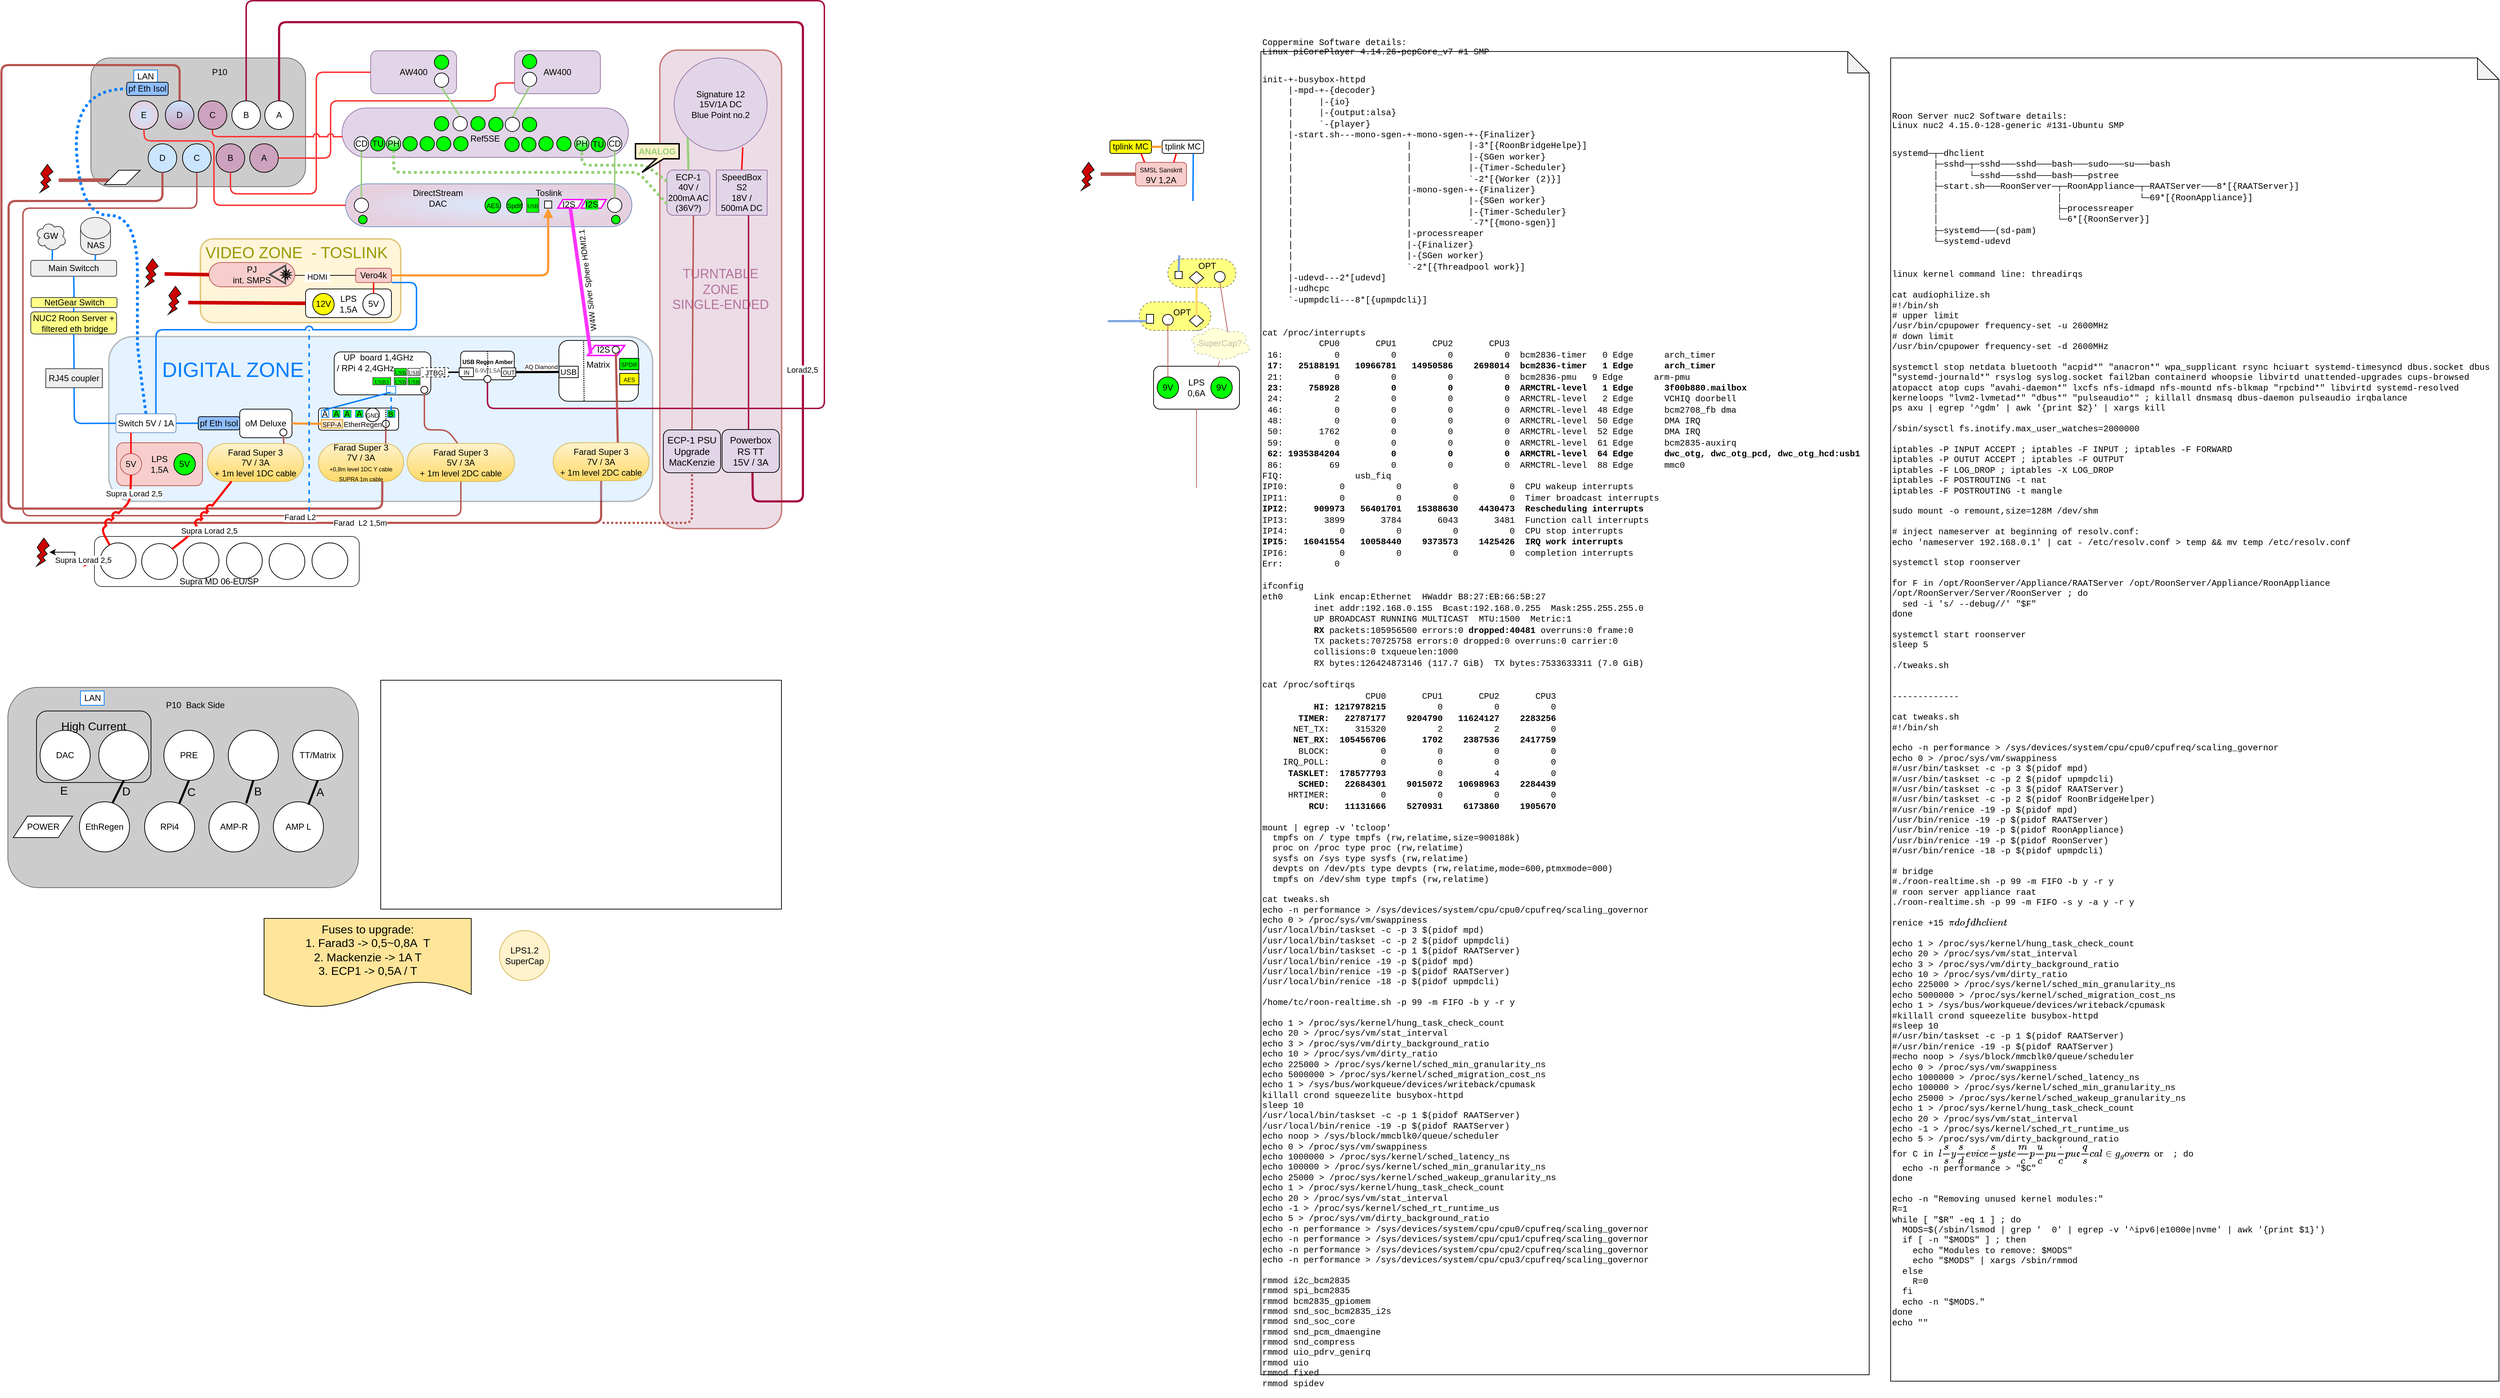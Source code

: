 <mxfile version="21.0.8" type="github" pages="3"><diagram id="frB2AARtGY0DQCCk_Cin" name="Page-1"><mxGraphModel dx="1210" dy="1696" grid="1" gridSize="10" guides="1" tooltips="1" connect="1" arrows="1" fold="1" page="1" pageScale="1" pageWidth="1100" pageHeight="850" math="0" shadow="0"><root><mxCell id="0"/><mxCell id="1" parent="0"/><mxCell id="76j5sk3wCB9ZU_lOgHT8-6" value="" style="rounded=1;whiteSpace=wrap;html=1;strokeColor=#666666;fontColor=#333333;fillColor=#CCCCCC;" parent="1" vertex="1"><mxGeometry x="135" y="10" width="300" height="180" as="geometry"/></mxCell><mxCell id="M235wbPJO0eQFkBtWyqc-88" value="" style="endArrow=none;html=1;fillColor=#f8cecc;strokeColor=#B85450;entryX=0.5;entryY=1;entryDx=0;entryDy=0;strokeWidth=3;exitX=0.5;exitY=0;exitDx=0;exitDy=0;rounded=1;" parent="1" source="76j5sk3wCB9ZU_lOgHT8-11" target="1uxTvB8G4I0eHR2gSPLV-1" edge="1"><mxGeometry width="50" height="50" relative="1" as="geometry"><mxPoint x="849.075" y="618.425" as="sourcePoint"/><mxPoint x="837" y="515" as="targetPoint"/><Array as="points"><mxPoint x="259" y="20"/><mxPoint x="10" y="20"/><mxPoint x="10" y="200"/><mxPoint x="10" y="660"/><mxPoint x="848" y="660"/></Array></mxGeometry></mxCell><mxCell id="quq0QhRDUXGi4U01CZlM-4" value="Farad &amp;nbsp;L2 1,5m" style="edgeLabel;html=1;align=center;verticalAlign=middle;resizable=0;points=[];" parent="M235wbPJO0eQFkBtWyqc-88" vertex="1" connectable="0"><mxGeometry x="0.6" relative="1" as="geometry"><mxPoint x="-29" as="offset"/></mxGeometry></mxCell><mxCell id="OBH05SYVjdOEQUbnL4dN-43" value="&lt;div style=&quot;text-align: left ; font-size: 22px&quot;&gt;&lt;font style=&quot;font-size: 22px&quot; color=&quot;#999900&quot;&gt;&amp;nbsp;VIDEO ZONE &amp;nbsp;- TOSLINK &amp;nbsp; &amp;nbsp; &amp;nbsp; &amp;nbsp;&amp;nbsp;&lt;/font&gt;&lt;/div&gt;&lt;div style=&quot;font-size: 22px&quot;&gt;&lt;br&gt;&lt;/div&gt;&lt;div style=&quot;font-size: 22px&quot;&gt;&lt;br&gt;&lt;/div&gt;" style="rounded=1;whiteSpace=wrap;html=1;strokeColor=#d6b656;strokeWidth=2;fillColor=#fff2cc;opacity=75;align=center;" parent="1" vertex="1"><mxGeometry x="288" y="263" width="280" height="117" as="geometry"/></mxCell><mxCell id="OBH05SYVjdOEQUbnL4dN-46" value="&lt;font style=&quot;font-size: 29px&quot;&gt;&lt;span style=&quot;color: rgb(0 , 127 , 255)&quot;&gt;&amp;nbsp; &amp;nbsp; &amp;nbsp; &amp;nbsp; &amp;nbsp;DIGITAL ZONE&lt;br&gt;&lt;/span&gt;&lt;br&gt;&lt;br&gt;&lt;br&gt;&lt;div&gt;&lt;div&gt;&lt;br&gt;&lt;/div&gt;&lt;/div&gt;&lt;/font&gt;" style="rounded=1;whiteSpace=wrap;html=1;strokeColor=default;strokeWidth=2;opacity=25;align=left;fillColor=#99CCFF;" parent="1" vertex="1"><mxGeometry x="160" y="399.5" width="760" height="230.5" as="geometry"/></mxCell><mxCell id="OBH05SYVjdOEQUbnL4dN-44" value="&lt;font style=&quot;font-size: 18px&quot; color=&quot;#b5739d&quot;&gt;TURNTABLE&lt;br&gt;ZONE&lt;br&gt;SINGLE-ENDED&lt;/font&gt;" style="rounded=1;whiteSpace=wrap;html=1;strokeColor=#B85450;strokeWidth=2;gradientColor=none;opacity=75;fillColor=#E6D0DE;" parent="1" vertex="1"><mxGeometry x="930" y="-1" width="170.25" height="669" as="geometry"/></mxCell><mxCell id="M235wbPJO0eQFkBtWyqc-112" value="" style="rounded=1;whiteSpace=wrap;html=1;arcSize=50;fillColor=#dae8fc;strokeColor=#6c8ebf;gradientColor=#E6D0DE;gradientDirection=radial;" parent="1" vertex="1"><mxGeometry x="491" y="186" width="400" height="60" as="geometry"/></mxCell><mxCell id="76j5sk3wCB9ZU_lOgHT8-92" value="" style="shape=parallelogram;perimeter=parallelogramPerimeter;whiteSpace=wrap;html=1;strokeColor=#FF00FF;strokeWidth=2;" parent="1" vertex="1"><mxGeometry x="820" y="208" width="35" height="12" as="geometry"/></mxCell><mxCell id="M235wbPJO0eQFkBtWyqc-65" value="" style="rounded=1;whiteSpace=wrap;html=1;" parent="1" vertex="1"><mxGeometry x="789" y="405" width="111" height="85" as="geometry"/></mxCell><mxCell id="M235wbPJO0eQFkBtWyqc-36" value="" style="rounded=1;whiteSpace=wrap;html=1;fillColor=#f8cecc;strokeColor=#b85450;" parent="1" vertex="1"><mxGeometry x="505" y="304" width="50" height="20" as="geometry"/></mxCell><mxCell id="M235wbPJO0eQFkBtWyqc-1" value="&lt;span&gt;Switch 5V / 1A&lt;/span&gt;" style="rounded=1;whiteSpace=wrap;html=1;fillColor=default;strokeColor=#6c8ebf;" parent="1" vertex="1"><mxGeometry x="170" y="507.5" width="84" height="26.5" as="geometry"/></mxCell><mxCell id="M235wbPJO0eQFkBtWyqc-3" value="" style="rounded=1;whiteSpace=wrap;html=1;" parent="1" vertex="1"><mxGeometry x="435" y="333" width="120" height="40" as="geometry"/></mxCell><mxCell id="M235wbPJO0eQFkBtWyqc-5" value="LPS&lt;br&gt;1,5A" style="text;html=1;strokeColor=none;fillColor=none;align=center;verticalAlign=middle;whiteSpace=wrap;rounded=0;" parent="1" vertex="1"><mxGeometry x="475" y="344.25" width="40" height="20" as="geometry"/></mxCell><mxCell id="M235wbPJO0eQFkBtWyqc-6" value="12V" style="ellipse;whiteSpace=wrap;html=1;aspect=fixed;fillColor=#FFFF00;" parent="1" vertex="1"><mxGeometry x="445" y="339.25" width="30" height="30" as="geometry"/></mxCell><mxCell id="M235wbPJO0eQFkBtWyqc-7" value="5V" style="ellipse;whiteSpace=wrap;html=1;aspect=fixed;fillColor=none;" parent="1" vertex="1"><mxGeometry x="515" y="339.25" width="30" height="30" as="geometry"/></mxCell><mxCell id="M235wbPJO0eQFkBtWyqc-12" value="" style="rounded=1;whiteSpace=wrap;html=1;fillColor=#f8cecc;strokeColor=#b85450;" parent="1" vertex="1"><mxGeometry x="171" y="548" width="120" height="60" as="geometry"/></mxCell><mxCell id="M235wbPJO0eQFkBtWyqc-13" value="LPS&lt;br&gt;1,5A" style="text;html=1;strokeColor=none;fillColor=none;align=center;verticalAlign=middle;whiteSpace=wrap;rounded=0;" parent="1" vertex="1"><mxGeometry x="206" y="563" width="50" height="30" as="geometry"/></mxCell><mxCell id="M235wbPJO0eQFkBtWyqc-14" value="5V" style="ellipse;whiteSpace=wrap;html=1;aspect=fixed;fillColor=#f8cecc;strokeColor=#b85450;" parent="1" vertex="1"><mxGeometry x="176" y="563" width="30" height="30" as="geometry"/></mxCell><mxCell id="M235wbPJO0eQFkBtWyqc-15" value="5V" style="ellipse;whiteSpace=wrap;html=1;aspect=fixed;fillColor=#00FF00;" parent="1" vertex="1"><mxGeometry x="251" y="563" width="30" height="30" as="geometry"/></mxCell><mxCell id="M235wbPJO0eQFkBtWyqc-16" value="" style="rounded=1;whiteSpace=wrap;html=1;" parent="1" vertex="1"><mxGeometry x="1620" y="441" width="120" height="60" as="geometry"/></mxCell><mxCell id="M235wbPJO0eQFkBtWyqc-17" value="LPS&lt;br&gt;0,6A" style="text;html=1;strokeColor=none;fillColor=none;align=center;verticalAlign=middle;whiteSpace=wrap;rounded=0;" parent="1" vertex="1"><mxGeometry x="1655" y="456" width="50" height="30" as="geometry"/></mxCell><mxCell id="M235wbPJO0eQFkBtWyqc-18" value="9V" style="ellipse;whiteSpace=wrap;html=1;aspect=fixed;fillColor=#00FF00;" parent="1" vertex="1"><mxGeometry x="1625" y="456" width="30" height="30" as="geometry"/></mxCell><mxCell id="M235wbPJO0eQFkBtWyqc-19" value="9V" style="ellipse;whiteSpace=wrap;html=1;aspect=fixed;fillColor=#00FF00;" parent="1" vertex="1"><mxGeometry x="1700" y="456" width="30" height="30" as="geometry"/></mxCell><mxCell id="M235wbPJO0eQFkBtWyqc-25" value="" style="rounded=1;whiteSpace=wrap;html=1;opacity=80;" parent="1" vertex="1"><mxGeometry x="140" y="679" width="370" height="70" as="geometry"/></mxCell><mxCell id="cQO_8hGAbdVRbPlgU71L-4" value="" style="edgeStyle=orthogonalEdgeStyle;rounded=0;orthogonalLoop=1;jettySize=auto;html=1;" edge="1" parent="1" source="M235wbPJO0eQFkBtWyqc-26" target="XV08Rwnm9i_iiW4sjrch-1"><mxGeometry relative="1" as="geometry"/></mxCell><mxCell id="M235wbPJO0eQFkBtWyqc-26" value="" style="ellipse;whiteSpace=wrap;html=1;aspect=fixed;rotation=0;direction=south;" parent="1" vertex="1"><mxGeometry x="148" y="688" width="50" height="50" as="geometry"/></mxCell><mxCell id="M235wbPJO0eQFkBtWyqc-27" value="" style="ellipse;whiteSpace=wrap;html=1;aspect=fixed;rotation=0;direction=south;" parent="1" vertex="1"><mxGeometry x="206" y="689" width="50" height="50" as="geometry"/></mxCell><mxCell id="M235wbPJO0eQFkBtWyqc-28" value="" style="ellipse;whiteSpace=wrap;html=1;aspect=fixed;rotation=0;direction=south;" parent="1" vertex="1"><mxGeometry x="324.5" y="688" width="50" height="50" as="geometry"/></mxCell><mxCell id="M235wbPJO0eQFkBtWyqc-29" value="" style="ellipse;whiteSpace=wrap;html=1;aspect=fixed;rotation=0;direction=south;" parent="1" vertex="1"><mxGeometry x="264" y="688" width="50" height="50" as="geometry"/></mxCell><mxCell id="M235wbPJO0eQFkBtWyqc-30" value="" style="ellipse;whiteSpace=wrap;html=1;aspect=fixed;rotation=0;direction=south;" parent="1" vertex="1"><mxGeometry x="384" y="689" width="50" height="50" as="geometry"/></mxCell><mxCell id="M235wbPJO0eQFkBtWyqc-31" value="" style="ellipse;whiteSpace=wrap;html=1;aspect=fixed;rotation=0;direction=south;" parent="1" vertex="1"><mxGeometry x="444" y="688" width="50" height="50" as="geometry"/></mxCell><mxCell id="M235wbPJO0eQFkBtWyqc-34" value="" style="endArrow=none;html=1;fillColor=#f8cecc;strokeColor=#B85450;exitX=0;exitY=0.5;exitDx=0;exitDy=0;entryX=0.5;entryY=1;entryDx=0;entryDy=0;" parent="1" target="M235wbPJO0eQFkBtWyqc-16" edge="1"><mxGeometry width="50" height="50" relative="1" as="geometry"><mxPoint x="1680" y="611" as="sourcePoint"/><mxPoint x="1560" y="511" as="targetPoint"/></mxGeometry></mxCell><mxCell id="M235wbPJO0eQFkBtWyqc-35" value="" style="endArrow=none;html=1;fillColor=#f8cecc;strokeColor=#B85450;strokeWidth=2;entryX=0.5;entryY=1;entryDx=0;entryDy=0;exitX=0.5;exitY=1;exitDx=0;exitDy=0;" parent="1" source="76j5sk3wCB9ZU_lOgHT8-17" target="_X-WQwoRXDPAYax9laIT-1" edge="1"><mxGeometry width="50" height="50" relative="1" as="geometry"><mxPoint x="270" y="170" as="sourcePoint"/><mxPoint x="712" y="605" as="targetPoint"/><Array as="points"><mxPoint x="283" y="220"/><mxPoint x="40" y="220"/><mxPoint x="40" y="650"/><mxPoint x="652" y="650"/></Array></mxGeometry></mxCell><mxCell id="quq0QhRDUXGi4U01CZlM-3" value="Farad L2" style="edgeLabel;html=1;align=center;verticalAlign=middle;resizable=0;points=[];" parent="M235wbPJO0eQFkBtWyqc-35" vertex="1" connectable="0"><mxGeometry x="0.605" y="-2" relative="1" as="geometry"><mxPoint as="offset"/></mxGeometry></mxCell><mxCell id="M235wbPJO0eQFkBtWyqc-87" style="edgeStyle=orthogonalEdgeStyle;rounded=0;orthogonalLoop=1;jettySize=auto;html=1;exitX=0.75;exitY=1;exitDx=0;exitDy=0;entryX=1;entryY=0.75;entryDx=0;entryDy=0;strokeColor=#7EA6E0;" parent="1" source="M235wbPJO0eQFkBtWyqc-39" target="M235wbPJO0eQFkBtWyqc-48" edge="1"><mxGeometry relative="1" as="geometry"/></mxCell><mxCell id="M235wbPJO0eQFkBtWyqc-39" value="" style="rounded=1;whiteSpace=wrap;html=1;arcSize=50;opacity=50;dashed=1;fillColor=#FFFF00;" parent="1" vertex="1"><mxGeometry x="1600" y="351" width="100" height="40" as="geometry"/></mxCell><mxCell id="M235wbPJO0eQFkBtWyqc-40" value="" style="rounded=1;whiteSpace=wrap;html=1;arcSize=50;opacity=50;dashed=1;fillColor=#FFFF00;" parent="1" vertex="1"><mxGeometry x="1640" y="291" width="95" height="40" as="geometry"/></mxCell><mxCell id="M235wbPJO0eQFkBtWyqc-41" value="" style="ellipse;whiteSpace=wrap;html=1;aspect=fixed;" parent="1" vertex="1"><mxGeometry x="1632.5" y="368.5" width="15" height="15" as="geometry"/></mxCell><mxCell id="M235wbPJO0eQFkBtWyqc-42" value="" style="ellipse;whiteSpace=wrap;html=1;aspect=fixed;" parent="1" vertex="1"><mxGeometry x="1705" y="308.5" width="15" height="15" as="geometry"/></mxCell><mxCell id="M235wbPJO0eQFkBtWyqc-43" value="" style="endArrow=none;html=1;fillColor=#f8cecc;strokeColor=#B85450;exitX=0.5;exitY=0;exitDx=0;exitDy=0;" parent="1" source="M235wbPJO0eQFkBtWyqc-18" edge="1"><mxGeometry width="50" height="50" relative="1" as="geometry"><mxPoint x="1865" y="466" as="sourcePoint"/><mxPoint x="1640" y="381" as="targetPoint"/></mxGeometry></mxCell><mxCell id="M235wbPJO0eQFkBtWyqc-44" value="" style="endArrow=none;html=1;fillColor=#f8cecc;strokeColor=#B85450;exitX=0.625;exitY=0.2;exitDx=0;exitDy=0;entryX=0.5;entryY=1;entryDx=0;entryDy=0;exitPerimeter=0;" parent="1" source="76j5sk3wCB9ZU_lOgHT8-69" target="M235wbPJO0eQFkBtWyqc-42" edge="1"><mxGeometry width="50" height="50" relative="1" as="geometry"><mxPoint x="1650" y="466" as="sourcePoint"/><mxPoint x="1650" y="391" as="targetPoint"/></mxGeometry></mxCell><mxCell id="M235wbPJO0eQFkBtWyqc-45" value="" style="rhombus;whiteSpace=wrap;html=1;rotation=-180;" parent="1" vertex="1"><mxGeometry x="1670" y="368.5" width="20" height="17.5" as="geometry"/></mxCell><mxCell id="M235wbPJO0eQFkBtWyqc-46" value="" style="rhombus;whiteSpace=wrap;html=1;rotation=-180;" parent="1" vertex="1"><mxGeometry x="1670" y="308.5" width="20" height="17.5" as="geometry"/></mxCell><mxCell id="M235wbPJO0eQFkBtWyqc-47" value="" style="endArrow=none;html=1;fillColor=#f8cecc;entryX=0.5;entryY=0;entryDx=0;entryDy=0;strokeColor=#FFD966;strokeWidth=3;" parent="1" target="M235wbPJO0eQFkBtWyqc-46" edge="1"><mxGeometry width="50" height="50" relative="1" as="geometry"><mxPoint x="1680" y="371" as="sourcePoint"/><mxPoint x="1722.5" y="333.5" as="targetPoint"/></mxGeometry></mxCell><mxCell id="M235wbPJO0eQFkBtWyqc-48" value="OPT" style="text;html=1;strokeColor=none;fillColor=none;align=center;verticalAlign=middle;whiteSpace=wrap;rounded=0;rotation=0;opacity=50;" parent="1" vertex="1"><mxGeometry x="1635" y="351" width="50" height="30" as="geometry"/></mxCell><mxCell id="M235wbPJO0eQFkBtWyqc-49" value="OPT" style="text;html=1;strokeColor=none;fillColor=none;align=center;verticalAlign=middle;whiteSpace=wrap;rounded=0;opacity=50;" parent="1" vertex="1"><mxGeometry x="1670" y="286" width="50" height="30" as="geometry"/></mxCell><mxCell id="M235wbPJO0eQFkBtWyqc-51" value="" style="rounded=1;whiteSpace=wrap;html=1;" parent="1" vertex="1"><mxGeometry x="475" y="421" width="135" height="60" as="geometry"/></mxCell><mxCell id="M235wbPJO0eQFkBtWyqc-52" value="UP &amp;nbsp;board 1,4GHz /&amp;nbsp;RPi 4 2,4GHz &amp;nbsp; &amp;nbsp; &amp;nbsp; &amp;nbsp; &amp;nbsp;&amp;nbsp;" style="text;html=1;strokeColor=none;fillColor=none;align=center;verticalAlign=middle;whiteSpace=wrap;rounded=0;" parent="1" vertex="1"><mxGeometry x="477" y="426.25" width="120" height="20" as="geometry"/></mxCell><mxCell id="M235wbPJO0eQFkBtWyqc-53" value="" style="ellipse;whiteSpace=wrap;html=1;aspect=fixed;" parent="1" vertex="1"><mxGeometry x="596" y="469" width="10" height="10" as="geometry"/></mxCell><mxCell id="M235wbPJO0eQFkBtWyqc-55" value="" style="rounded=0;whiteSpace=wrap;html=1;strokeColor=#007FFF;" parent="1" vertex="1"><mxGeometry x="548" y="469" width="13" height="10" as="geometry"/></mxCell><mxCell id="M235wbPJO0eQFkBtWyqc-56" value="" style="rounded=0;whiteSpace=wrap;html=1;" parent="1" vertex="1"><mxGeometry x="1650" y="308.5" width="10" height="10" as="geometry"/></mxCell><mxCell id="M235wbPJO0eQFkBtWyqc-60" value="" style="rounded=0;whiteSpace=wrap;html=1;" parent="1" vertex="1"><mxGeometry x="1610" y="368.5" width="10" height="12.5" as="geometry"/></mxCell><mxCell id="M235wbPJO0eQFkBtWyqc-64" value="" style="endArrow=none;html=1;strokeColor=#7EA6E0;entryX=0;entryY=0.75;entryDx=0;entryDy=0;strokeWidth=3;" parent="1" target="M235wbPJO0eQFkBtWyqc-60" edge="1"><mxGeometry width="50" height="50" relative="1" as="geometry"><mxPoint x="1556" y="378" as="sourcePoint"/><mxPoint x="527" y="400" as="targetPoint"/></mxGeometry></mxCell><mxCell id="M235wbPJO0eQFkBtWyqc-67" value="&lt;font style=&quot;font-size: 11px&quot;&gt;USB&lt;/font&gt;" style="rounded=0;whiteSpace=wrap;html=1;" parent="1" vertex="1"><mxGeometry x="789.25" y="441" width="26.75" height="16" as="geometry"/></mxCell><mxCell id="M235wbPJO0eQFkBtWyqc-69" value="" style="endArrow=none;html=1;fillColor=#e1d5e7;exitX=1;exitY=0.5;exitDx=0;exitDy=0;strokeWidth=2;entryX=0;entryY=0.5;entryDx=0;entryDy=0;" parent="1" target="XdRA2iNh4uvHcI7RJy0W-1" edge="1"><mxGeometry width="50" height="50" relative="1" as="geometry"><mxPoint x="622" y="449.5" as="sourcePoint"/><mxPoint x="657" y="449" as="targetPoint"/></mxGeometry></mxCell><mxCell id="M235wbPJO0eQFkBtWyqc-74" value="Supra MD 06-EU/SP&amp;nbsp;" style="text;html=1;strokeColor=none;fillColor=none;align=center;verticalAlign=middle;whiteSpace=wrap;rounded=0;" parent="1" vertex="1"><mxGeometry x="256" y="737" width="120" height="10" as="geometry"/></mxCell><mxCell id="mm1vFh-hCThWvfkdCHbw-8" style="edgeStyle=orthogonalEdgeStyle;rounded=1;jumpStyle=arc;jumpSize=12;orthogonalLoop=1;jettySize=auto;html=1;entryX=0.5;entryY=1;entryDx=0;entryDy=0;endArrow=none;endFill=0;fontSize=10;strokeWidth=2;fillColor=#d80073;strokeColor=#A50040;exitX=0.5;exitY=0;exitDx=0;exitDy=0;" parent="1" source="76j5sk3wCB9ZU_lOgHT8-13" target="mm1vFh-hCThWvfkdCHbw-6" edge="1"><mxGeometry relative="1" as="geometry"><mxPoint x="1310" y="430" as="sourcePoint"/><Array as="points"><mxPoint x="352" y="-70"/><mxPoint x="1160" y="-70"/><mxPoint x="1160" y="500"/><mxPoint x="689" y="500"/></Array></mxGeometry></mxCell><mxCell id="M235wbPJO0eQFkBtWyqc-100" value="" style="shape=parallelogram;perimeter=parallelogramPerimeter;whiteSpace=wrap;html=1;strokeColor=#FF00FF;strokeWidth=2;" parent="1" vertex="1"><mxGeometry x="829" y="412" width="52" height="14" as="geometry"/></mxCell><mxCell id="M235wbPJO0eQFkBtWyqc-101" value="I2S" style="text;html=1;strokeColor=none;fillColor=none;align=center;verticalAlign=middle;whiteSpace=wrap;rounded=0;" parent="1" vertex="1"><mxGeometry x="829" y="409" width="45" height="17.25" as="geometry"/></mxCell><mxCell id="M235wbPJO0eQFkBtWyqc-66" value="Matrix" style="text;html=1;strokeColor=none;fillColor=none;align=center;verticalAlign=middle;whiteSpace=wrap;rounded=0;" parent="1" vertex="1"><mxGeometry x="823.5" y="424" width="40" height="30" as="geometry"/></mxCell><mxCell id="M235wbPJO0eQFkBtWyqc-78" value="" style="ellipse;whiteSpace=wrap;html=1;aspect=fixed;" parent="1" vertex="1"><mxGeometry x="863.5" y="413" width="10" height="10" as="geometry"/></mxCell><mxCell id="M235wbPJO0eQFkBtWyqc-105" value="" style="endArrow=none;html=1;fillColor=#f8cecc;strokeColor=#B85450;strokeWidth=3;exitX=0.674;exitY=-0.002;exitDx=0;exitDy=0;exitPerimeter=0;" parent="1" source="1uxTvB8G4I0eHR2gSPLV-1" target="M235wbPJO0eQFkBtWyqc-78" edge="1"><mxGeometry width="50" height="50" relative="1" as="geometry"><mxPoint x="929.5" y="530" as="sourcePoint"/><mxPoint x="885" y="300" as="targetPoint"/></mxGeometry></mxCell><mxCell id="M235wbPJO0eQFkBtWyqc-113" value="DirectStream DAC" style="text;html=1;strokeColor=none;fillColor=none;align=center;verticalAlign=middle;whiteSpace=wrap;rounded=0;" parent="1" vertex="1"><mxGeometry x="569.5" y="196" width="100" height="20" as="geometry"/></mxCell><mxCell id="M235wbPJO0eQFkBtWyqc-114" value="" style="endArrow=none;html=1;strokeColor=#FF33FF;strokeWidth=5;entryX=0.5;entryY=1;entryDx=0;entryDy=0;exitX=0.25;exitY=0;exitDx=0;exitDy=0;" parent="1" source="M235wbPJO0eQFkBtWyqc-66" target="fSwyVRZga3z8psDrk2Eh-13" edge="1"><mxGeometry width="50" height="50" relative="1" as="geometry"><mxPoint x="847" y="409" as="sourcePoint"/><mxPoint x="850" y="199.25" as="targetPoint"/><Array as="points"/></mxGeometry></mxCell><mxCell id="4km1vffhdAZKjgbEBgEC-2" value="W4W Silver Sphere&amp;nbsp;HDMI2.1" style="edgeLabel;html=1;align=center;verticalAlign=middle;resizable=0;points=[];rotation=-96.9;" parent="M235wbPJO0eQFkBtWyqc-114" vertex="1" connectable="0"><mxGeometry x="-0.044" y="-1" relative="1" as="geometry"><mxPoint x="8" y="-5" as="offset"/></mxGeometry></mxCell><mxCell id="76j5sk3wCB9ZU_lOgHT8-7" value="P10" style="text;html=1;strokeColor=none;fillColor=none;align=center;verticalAlign=middle;whiteSpace=wrap;rounded=0;" parent="1" vertex="1"><mxGeometry x="295" width="40" height="60" as="geometry"/></mxCell><mxCell id="76j5sk3wCB9ZU_lOgHT8-10" value="E" style="ellipse;whiteSpace=wrap;html=1;aspect=fixed;gradientColor=#E6D0DE;gradientDirection=radial;fillColor=#CCE5FF;" parent="1" vertex="1"><mxGeometry x="189" y="70" width="40" height="40" as="geometry"/></mxCell><mxCell id="76j5sk3wCB9ZU_lOgHT8-11" value="D" style="ellipse;whiteSpace=wrap;html=1;aspect=fixed;gradientColor=#CDA2BE;fillColor=#CCE5FF;" parent="1" vertex="1"><mxGeometry x="239" y="70" width="40" height="40" as="geometry"/></mxCell><mxCell id="cdXIdKlyyr9PJ7xX7_ld-2" style="edgeStyle=orthogonalEdgeStyle;rounded=0;orthogonalLoop=1;jettySize=auto;html=1;strokeWidth=3;strokeColor=#FF0000;jumpStyle=arc;entryX=0;entryY=0.5;entryDx=0;entryDy=0;jumpSize=6;" parent="1" target="M235wbPJO0eQFkBtWyqc-25" edge="1"><mxGeometry relative="1" as="geometry"><Array as="points"/><mxPoint x="210" y="701" as="targetPoint"/><mxPoint x="90" y="710" as="sourcePoint"/></mxGeometry></mxCell><mxCell id="quq0QhRDUXGi4U01CZlM-7" value="Supra Lorad 2,5" style="edgeLabel;html=1;align=center;verticalAlign=middle;resizable=0;points=[];" parent="cdXIdKlyyr9PJ7xX7_ld-2" vertex="1" connectable="0"><mxGeometry x="0.392" y="2" relative="1" as="geometry"><mxPoint as="offset"/></mxGeometry></mxCell><mxCell id="76j5sk3wCB9ZU_lOgHT8-16" value="D" style="ellipse;whiteSpace=wrap;html=1;aspect=fixed;fillColor=#CCE5FF;gradientColor=none;" parent="1" vertex="1"><mxGeometry x="215" y="130" width="40" height="40" as="geometry"/></mxCell><mxCell id="76j5sk3wCB9ZU_lOgHT8-17" value="C" style="ellipse;whiteSpace=wrap;html=1;aspect=fixed;fillColor=#CCE5FF;" parent="1" vertex="1"><mxGeometry x="263" y="130" width="40" height="40" as="geometry"/></mxCell><mxCell id="76j5sk3wCB9ZU_lOgHT8-18" value="B" style="ellipse;whiteSpace=wrap;html=1;aspect=fixed;fillColor=#CDA2BE;" parent="1" vertex="1"><mxGeometry x="310" y="130" width="40" height="40" as="geometry"/></mxCell><mxCell id="76j5sk3wCB9ZU_lOgHT8-19" value="A" style="ellipse;whiteSpace=wrap;html=1;aspect=fixed;fillColor=#CDA2BE;" parent="1" vertex="1"><mxGeometry x="357" y="130" width="40" height="40" as="geometry"/></mxCell><mxCell id="76j5sk3wCB9ZU_lOgHT8-20" value="" style="endArrow=none;html=1;strokeWidth=2;strokeColor=#FF3333;exitX=0;exitY=0.5;exitDx=0;exitDy=0;entryX=0.5;entryY=1;entryDx=0;entryDy=0;jumpStyle=none;" parent="1" source="M235wbPJO0eQFkBtWyqc-112" target="76j5sk3wCB9ZU_lOgHT8-10" edge="1"><mxGeometry width="50" height="50" relative="1" as="geometry"><mxPoint x="462" y="200" as="sourcePoint"/><mxPoint x="447" y="390" as="targetPoint"/><Array as="points"><mxPoint x="307" y="216"/><mxPoint x="307" y="126"/><mxPoint x="210" y="126"/></Array></mxGeometry></mxCell><mxCell id="76j5sk3wCB9ZU_lOgHT8-21" value="AW400" style="rounded=1;whiteSpace=wrap;html=1;fillColor=#e1d5e7;strokeColor=#9673a6;" parent="1" vertex="1"><mxGeometry x="526" width="120" height="60" as="geometry"/></mxCell><mxCell id="76j5sk3wCB9ZU_lOgHT8-22" value="AW400" style="rounded=1;whiteSpace=wrap;html=1;fillColor=#e1d5e7;strokeColor=#9673a6;" parent="1" vertex="1"><mxGeometry x="727" width="120" height="60" as="geometry"/></mxCell><mxCell id="76j5sk3wCB9ZU_lOgHT8-23" value="&lt;br&gt;Ref5SE" style="rounded=1;whiteSpace=wrap;html=1;arcSize=50;fillColor=#e1d5e7;strokeColor=#9673a6;" parent="1" vertex="1"><mxGeometry x="486" y="80" width="400" height="69" as="geometry"/></mxCell><mxCell id="76j5sk3wCB9ZU_lOgHT8-24" value="" style="endArrow=none;html=1;strokeColor=#FF3333;strokeWidth=2;entryX=0;entryY=0.75;entryDx=0;entryDy=0;exitX=1;exitY=0.5;exitDx=0;exitDy=0;" parent="1" source="76j5sk3wCB9ZU_lOgHT8-19" target="76j5sk3wCB9ZU_lOgHT8-22" edge="1"><mxGeometry width="50" height="50" relative="1" as="geometry"><mxPoint x="517" y="400" as="sourcePoint"/><mxPoint x="567" y="350" as="targetPoint"/><Array as="points"><mxPoint x="470" y="150"/><mxPoint x="470" y="70"/><mxPoint x="700" y="70"/><mxPoint x="700" y="45"/></Array></mxGeometry></mxCell><mxCell id="76j5sk3wCB9ZU_lOgHT8-25" value="" style="endArrow=none;html=1;strokeColor=#FF3333;strokeWidth=2;entryX=0;entryY=0.5;entryDx=0;entryDy=0;exitX=0.5;exitY=1;exitDx=0;exitDy=0;" parent="1" source="76j5sk3wCB9ZU_lOgHT8-18" target="76j5sk3wCB9ZU_lOgHT8-21" edge="1"><mxGeometry width="50" height="50" relative="1" as="geometry"><mxPoint x="347" y="100" as="sourcePoint"/><mxPoint x="720" y="60" as="targetPoint"/><Array as="points"><mxPoint x="330" y="200"/><mxPoint x="450" y="200"/><mxPoint x="450" y="30"/></Array></mxGeometry></mxCell><mxCell id="76j5sk3wCB9ZU_lOgHT8-26" value="" style="endArrow=none;html=1;strokeColor=#FF3333;strokeWidth=2;entryX=0.002;entryY=0.581;entryDx=0;entryDy=0;exitX=0.5;exitY=1;exitDx=0;exitDy=0;entryPerimeter=0;jumpStyle=arc;" parent="1" source="76j5sk3wCB9ZU_lOgHT8-12" target="76j5sk3wCB9ZU_lOgHT8-23" edge="1"><mxGeometry width="50" height="50" relative="1" as="geometry"><mxPoint x="357" y="90" as="sourcePoint"/><mxPoint x="752" y="70" as="targetPoint"/><Array as="points"><mxPoint x="305" y="120"/></Array></mxGeometry></mxCell><mxCell id="76j5sk3wCB9ZU_lOgHT8-30" value="" style="endArrow=none;html=1;strokeWidth=2;entryX=0.5;entryY=1;entryDx=0;entryDy=0;exitX=0.5;exitY=0;exitDx=0;exitDy=0;fillColor=#b0e3e6;strokeColor=#97D077;" parent="1" source="76j5sk3wCB9ZU_lOgHT8-32" target="76j5sk3wCB9ZU_lOgHT8-31" edge="1"><mxGeometry width="50" height="50" relative="1" as="geometry"><mxPoint x="556" y="180" as="sourcePoint"/><mxPoint x="556" y="150" as="targetPoint"/></mxGeometry></mxCell><mxCell id="76j5sk3wCB9ZU_lOgHT8-31" value="CD" style="ellipse;whiteSpace=wrap;html=1;aspect=fixed;" parent="1" vertex="1"><mxGeometry x="503" y="120" width="20" height="20" as="geometry"/></mxCell><mxCell id="76j5sk3wCB9ZU_lOgHT8-32" value="" style="ellipse;whiteSpace=wrap;html=1;aspect=fixed;" parent="1" vertex="1"><mxGeometry x="503" y="206" width="20" height="20" as="geometry"/></mxCell><mxCell id="76j5sk3wCB9ZU_lOgHT8-33" value="" style="ellipse;whiteSpace=wrap;html=1;aspect=fixed;" parent="1" vertex="1"><mxGeometry x="857" y="206" width="20" height="20" as="geometry"/></mxCell><mxCell id="76j5sk3wCB9ZU_lOgHT8-34" value="CD" style="ellipse;whiteSpace=wrap;html=1;aspect=fixed;" parent="1" vertex="1"><mxGeometry x="857" y="120" width="20" height="20" as="geometry"/></mxCell><mxCell id="76j5sk3wCB9ZU_lOgHT8-35" value="" style="endArrow=none;html=1;strokeWidth=2;entryX=0.5;entryY=1;entryDx=0;entryDy=0;exitX=0.5;exitY=0;exitDx=0;exitDy=0;strokeColor=#97D077;" parent="1" source="76j5sk3wCB9ZU_lOgHT8-33" target="76j5sk3wCB9ZU_lOgHT8-34" edge="1"><mxGeometry width="50" height="50" relative="1" as="geometry"><mxPoint x="566" y="200" as="sourcePoint"/><mxPoint x="566" y="130" as="targetPoint"/></mxGeometry></mxCell><mxCell id="76j5sk3wCB9ZU_lOgHT8-36" value="" style="endArrow=none;html=1;strokeWidth=2;entryX=0.5;entryY=1;entryDx=0;entryDy=0;fillColor=#b0e3e6;strokeColor=#97D077;exitX=0.5;exitY=0;exitDx=0;exitDy=0;entryPerimeter=0;" parent="1" source="73kRBJL7OHnVRC0ZUZlv-14" target="76j5sk3wCB9ZU_lOgHT8-37" edge="1"><mxGeometry width="50" height="50" relative="1" as="geometry"><mxPoint x="723" y="110.0" as="sourcePoint"/><mxPoint x="640" y="131" as="targetPoint"/></mxGeometry></mxCell><mxCell id="76j5sk3wCB9ZU_lOgHT8-37" value="" style="ellipse;whiteSpace=wrap;html=1;aspect=fixed;" parent="1" vertex="1"><mxGeometry x="615" y="31" width="20" height="20" as="geometry"/></mxCell><mxCell id="76j5sk3wCB9ZU_lOgHT8-38" value="" style="ellipse;whiteSpace=wrap;html=1;aspect=fixed;" parent="1" vertex="1"><mxGeometry x="738" y="30" width="20" height="20" as="geometry"/></mxCell><mxCell id="76j5sk3wCB9ZU_lOgHT8-39" value="PH" style="ellipse;whiteSpace=wrap;html=1;aspect=fixed;fillColor=#FFFFFF;gradientColor=#00FF00;" parent="1" vertex="1"><mxGeometry x="548" y="120" width="20" height="20" as="geometry"/></mxCell><mxCell id="76j5sk3wCB9ZU_lOgHT8-40" value="PH" style="ellipse;whiteSpace=wrap;html=1;aspect=fixed;gradientColor=#00FF00;" parent="1" vertex="1"><mxGeometry x="811" y="120" width="20" height="20" as="geometry"/></mxCell><mxCell id="76j5sk3wCB9ZU_lOgHT8-41" value="" style="endArrow=none;html=1;strokeWidth=2;fillColor=#b0e3e6;strokeColor=#97D077;exitX=0.5;exitY=0;exitDx=0;exitDy=0;entryX=0.5;entryY=1;entryDx=0;entryDy=0;" parent="1" source="73kRBJL7OHnVRC0ZUZlv-15" target="76j5sk3wCB9ZU_lOgHT8-38" edge="1"><mxGeometry width="50" height="50" relative="1" as="geometry"><mxPoint x="707" y="109.0" as="sourcePoint"/><mxPoint x="727" y="50" as="targetPoint"/></mxGeometry></mxCell><mxCell id="76j5sk3wCB9ZU_lOgHT8-51" value="" style="endArrow=none;html=1;fillColor=#f8cecc;entryX=0.5;entryY=0;entryDx=0;entryDy=0;jumpStyle=arc;jumpSize=12;exitX=0.5;exitY=1;exitDx=0;exitDy=0;strokeWidth=2;strokeColor=#FF0000;" parent="1" source="M235wbPJO0eQFkBtWyqc-37" target="M235wbPJO0eQFkBtWyqc-7" edge="1"><mxGeometry width="50" height="50" relative="1" as="geometry"><mxPoint x="483" y="354" as="sourcePoint"/><mxPoint x="500" y="414" as="targetPoint"/></mxGeometry></mxCell><mxCell id="M235wbPJO0eQFkBtWyqc-37" value="Vero4k" style="text;html=1;align=center;verticalAlign=middle;whiteSpace=wrap;rounded=0;" parent="1" vertex="1"><mxGeometry x="510" y="304" width="40" height="20" as="geometry"/></mxCell><mxCell id="76j5sk3wCB9ZU_lOgHT8-59" value="" style="endArrow=none;html=1;strokeWidth=1;exitX=1;exitY=0.5;exitDx=0;exitDy=0;entryX=0;entryY=0.5;entryDx=0;entryDy=0;" parent="1" target="M235wbPJO0eQFkBtWyqc-36" edge="1"><mxGeometry width="50" height="50" relative="1" as="geometry"><mxPoint x="420" y="314" as="sourcePoint"/><mxPoint x="473" y="344" as="targetPoint"/></mxGeometry></mxCell><mxCell id="4km1vffhdAZKjgbEBgEC-1" value="&amp;nbsp;HDMI&amp;nbsp;" style="edgeLabel;html=1;align=center;verticalAlign=middle;resizable=0;points=[];" parent="76j5sk3wCB9ZU_lOgHT8-59" vertex="1" connectable="0"><mxGeometry x="-0.275" y="-2" relative="1" as="geometry"><mxPoint as="offset"/></mxGeometry></mxCell><mxCell id="76j5sk3wCB9ZU_lOgHT8-60" value="PJ&lt;br&gt;int. SMPS" style="rounded=1;whiteSpace=wrap;html=1;fillColor=#f8cecc;arcSize=50;strokeColor=#b85450;" parent="1" vertex="1"><mxGeometry x="300" y="296" width="120" height="34" as="geometry"/></mxCell><mxCell id="76j5sk3wCB9ZU_lOgHT8-61" value="" style="endArrow=none;html=1;strokeWidth=5;strokeColor=#CC0000;exitX=0;exitY=0.5;exitDx=0;exitDy=0;" parent="1" source="76j5sk3wCB9ZU_lOgHT8-60" edge="1"><mxGeometry width="50" height="50" relative="1" as="geometry"><mxPoint x="405" y="172" as="sourcePoint"/><mxPoint x="238" y="312" as="targetPoint"/></mxGeometry></mxCell><mxCell id="76j5sk3wCB9ZU_lOgHT8-67" value="" style="endArrow=none;html=1;fillColor=#f8cecc;strokeColor=#B85450;exitX=0.478;exitY=0.025;exitDx=0;exitDy=0;strokeWidth=2;entryX=0.5;entryY=1;entryDx=0;entryDy=0;exitPerimeter=0;" parent="1" source="_X-WQwoRXDPAYax9laIT-1" target="M235wbPJO0eQFkBtWyqc-53" edge="1"><mxGeometry width="50" height="50" relative="1" as="geometry"><mxPoint x="600" y="560" as="sourcePoint"/><mxPoint x="601.5" y="516.2" as="targetPoint"/><Array as="points"><mxPoint x="633" y="530"/><mxPoint x="601" y="530"/></Array></mxGeometry></mxCell><mxCell id="76j5sk3wCB9ZU_lOgHT8-69" value="SuperCap?" style="ellipse;shape=cloud;whiteSpace=wrap;html=1;fillColor=#FFFF66;dashed=1;opacity=25;textOpacity=25;" parent="1" vertex="1"><mxGeometry x="1667.5" y="383.5" width="90" height="50" as="geometry"/></mxCell><mxCell id="76j5sk3wCB9ZU_lOgHT8-70" value="" style="endArrow=none;html=1;fillColor=#f8cecc;strokeColor=#B85450;exitX=0.75;exitY=0;exitDx=0;exitDy=0;entryX=0.5;entryY=1;entryDx=0;entryDy=0;" parent="1" source="M235wbPJO0eQFkBtWyqc-16" target="76j5sk3wCB9ZU_lOgHT8-69" edge="1"><mxGeometry width="50" height="50" relative="1" as="geometry"><mxPoint x="1710" y="441" as="sourcePoint"/><mxPoint x="1712.5" y="323.5" as="targetPoint"/></mxGeometry></mxCell><mxCell id="76j5sk3wCB9ZU_lOgHT8-90" value="&lt;span style=&quot;background-color: rgb(0 , 255 , 0)&quot;&gt;I2S&lt;/span&gt;" style="text;html=1;fillColor=none;align=center;verticalAlign=middle;whiteSpace=wrap;rounded=0;" parent="1" vertex="1"><mxGeometry x="820" y="200.5" width="30" height="29.5" as="geometry"/></mxCell><mxCell id="76j5sk3wCB9ZU_lOgHT8-93" value="Toslink" style="text;html=1;strokeColor=none;fillColor=none;align=center;verticalAlign=middle;whiteSpace=wrap;rounded=0;" parent="1" vertex="1"><mxGeometry x="749.66" y="181" width="50" height="35" as="geometry"/></mxCell><mxCell id="jf7ATLeE-LSNP4t4z8-3-1" value="&lt;font style=&quot;font-size: 10px&quot;&gt;JTBG&lt;/font&gt;" style="rounded=1;whiteSpace=wrap;html=1;strokeWidth=1;dashed=1;" parent="1" vertex="1"><mxGeometry x="595" y="443" width="40" height="13" as="geometry"/></mxCell><mxCell id="jf7ATLeE-LSNP4t4z8-3-5" value="&lt;font color=&quot;#000000&quot;&gt;ECP-1&lt;br&gt;&lt;/font&gt;40V / 200mA AC&lt;br&gt;(36V?)&lt;font color=&quot;#000000&quot;&gt;&lt;br&gt;&lt;/font&gt;" style="rounded=1;whiteSpace=wrap;html=1;strokeColor=#9673a6;fillColor=#e1d5e7;" parent="1" vertex="1"><mxGeometry x="940" y="166.75" width="60" height="63.25" as="geometry"/></mxCell><mxCell id="jf7ATLeE-LSNP4t4z8-3-6" value="" style="endArrow=none;html=1;fillColor=#f8cecc;strokeColor=#B85450;exitX=0.5;exitY=0;exitDx=0;exitDy=0;curved=1;strokeWidth=2;" parent="1" source="-6cQfzMzyGC51tP0Eqjj-2" edge="1"><mxGeometry width="50" height="50" relative="1" as="geometry"><mxPoint x="791.25" y="652.5" as="sourcePoint"/><mxPoint x="977" y="230" as="targetPoint"/><Array as="points"/></mxGeometry></mxCell><mxCell id="jf7ATLeE-LSNP4t4z8-3-7" value="" style="endArrow=none;html=1;strokeWidth=4;entryX=0.5;entryY=1;entryDx=0;entryDy=0;exitX=0;exitY=0.25;exitDx=0;exitDy=0;strokeColor=#97D077;dashed=1;dashPattern=1 1;" parent="1" source="jf7ATLeE-LSNP4t4z8-3-5" target="76j5sk3wCB9ZU_lOgHT8-40" edge="1"><mxGeometry width="50" height="50" relative="1" as="geometry"><mxPoint x="802" y="200" as="sourcePoint"/><mxPoint x="802" y="130" as="targetPoint"/><Array as="points"><mxPoint x="910" y="160"/><mxPoint x="821" y="160"/></Array></mxGeometry></mxCell><mxCell id="1uxTvB8G4I0eHR2gSPLV-5" style="rounded=1;orthogonalLoop=1;jettySize=auto;html=1;exitX=0.738;exitY=0.962;exitDx=0;exitDy=0;entryX=0.5;entryY=0;entryDx=0;entryDy=0;strokeColor=#FF0000;endArrow=none;endFill=0;strokeWidth=2;exitPerimeter=0;" parent="1" source="jf7ATLeE-LSNP4t4z8-3-9" target="1uxTvB8G4I0eHR2gSPLV-2" edge="1"><mxGeometry relative="1" as="geometry"/></mxCell><mxCell id="jf7ATLeE-LSNP4t4z8-3-9" value="&lt;span style=&quot;color: rgb(0 , 0 , 0)&quot;&gt;Signature 12&lt;br&gt;15V/1A DC&lt;/span&gt;&lt;font color=&quot;#000000&quot;&gt;&lt;br&gt;Blue Point no.2&lt;br&gt;&lt;/font&gt;" style="ellipse;whiteSpace=wrap;html=1;aspect=fixed;strokeColor=#9673a6;fillColor=#e1d5e7;" parent="1" vertex="1"><mxGeometry x="950" y="10" width="130" height="130" as="geometry"/></mxCell><mxCell id="jf7ATLeE-LSNP4t4z8-3-10" value="" style="endArrow=none;html=1;fillColor=#d80073;strokeWidth=3;entryX=0.5;entryY=1;entryDx=0;entryDy=0;strokeColor=#A50040;exitX=0.5;exitY=0;exitDx=0;exitDy=0;" parent="1" source="76j5sk3wCB9ZU_lOgHT8-14" edge="1"><mxGeometry width="50" height="50" relative="1" as="geometry"><mxPoint x="390" y="-40" as="sourcePoint"/><mxPoint x="1059.5" y="590" as="targetPoint"/><Array as="points"><mxPoint x="398" y="-40"/><mxPoint x="1130" y="-40"/><mxPoint x="1130" y="630"/><mxPoint x="1060" y="630"/></Array></mxGeometry></mxCell><mxCell id="cQO_8hGAbdVRbPlgU71L-2" value="Lorad2,5" style="edgeLabel;html=1;align=center;verticalAlign=middle;resizable=0;points=[];" vertex="1" connectable="0" parent="jf7ATLeE-LSNP4t4z8-3-10"><mxGeometry x="0.637" y="-1" relative="1" as="geometry"><mxPoint as="offset"/></mxGeometry></mxCell><mxCell id="jf7ATLeE-LSNP4t4z8-3-11" value="" style="endArrow=none;html=1;strokeWidth=3;entryX=0;entryY=1;entryDx=0;entryDy=0;exitX=0.5;exitY=0;exitDx=0;exitDy=0;strokeColor=#97D077;" parent="1" source="jf7ATLeE-LSNP4t4z8-3-5" target="jf7ATLeE-LSNP4t4z8-3-9" edge="1"><mxGeometry width="50" height="50" relative="1" as="geometry"><mxPoint x="925" y="195" as="sourcePoint"/><mxPoint x="845" y="135" as="targetPoint"/></mxGeometry></mxCell><mxCell id="53s6JgEZ6me2CBDkBuSd-7" value="" style="endArrow=none;html=1;fillColor=#dae8fc;exitX=0.5;exitY=0;exitDx=0;exitDy=0;entryX=0.5;entryY=1;entryDx=0;entryDy=0;strokeWidth=3;strokeColor=#7EA6E0;" parent="1" source="M235wbPJO0eQFkBtWyqc-56" edge="1"><mxGeometry width="50" height="50" relative="1" as="geometry"><mxPoint x="1655" y="308.5" as="sourcePoint"/><mxPoint x="1656" y="286" as="targetPoint"/></mxGeometry></mxCell><mxCell id="M235wbPJO0eQFkBtWyqc-11" value="" style="endArrow=none;html=1;exitX=0.5;exitY=0;exitDx=0;exitDy=0;entryX=0.25;entryY=1;entryDx=0;entryDy=0;strokeColor=#FF0000;strokeWidth=2;jumpStyle=arc;jumpSize=8;" parent="1" source="M235wbPJO0eQFkBtWyqc-14" target="M235wbPJO0eQFkBtWyqc-1" edge="1"><mxGeometry width="50" height="50" relative="1" as="geometry"><mxPoint x="167" y="480" as="sourcePoint"/><mxPoint x="152" y="490" as="targetPoint"/></mxGeometry></mxCell><mxCell id="-6cQfzMzyGC51tP0Eqjj-2" value="&lt;span&gt;&lt;font style=&quot;font-size: 13px&quot;&gt;ECP-1 PSU Upgrade MacKenzie&lt;/font&gt;&lt;/span&gt;&lt;span&gt;&lt;font style=&quot;font-size: 13px&quot;&gt;&lt;br&gt;&lt;/font&gt;&lt;/span&gt;" style="rounded=1;whiteSpace=wrap;html=1;fillColor=#E1D5E7;" parent="1" vertex="1"><mxGeometry x="935" y="530" width="80" height="60" as="geometry"/></mxCell><mxCell id="1uxTvB8G4I0eHR2gSPLV-1" value="Farad Super 3&lt;br&gt;7V / 3A&lt;br&gt;+ 1m level 2DC cable&lt;br&gt;" style="rounded=1;whiteSpace=wrap;html=1;arcSize=50;fillColor=#fff2cc;strokeColor=#d6b656;gradientColor=#FFD966;" parent="1" vertex="1"><mxGeometry x="781" y="548" width="134" height="53" as="geometry"/></mxCell><mxCell id="1uxTvB8G4I0eHR2gSPLV-2" value="SpeedBox S2&lt;br&gt;18V / 500mA DC" style="rounded=0;whiteSpace=wrap;html=1;fillColor=#e1d5e7;strokeColor=#9673a6;" parent="1" vertex="1"><mxGeometry x="1009" y="166.75" width="71" height="63.25" as="geometry"/></mxCell><mxCell id="1uxTvB8G4I0eHR2gSPLV-7" value="" style="endArrow=none;html=1;strokeColor=#A50040;strokeWidth=2;fillColor=#d80073;" parent="1" edge="1"><mxGeometry width="50" height="50" relative="1" as="geometry"><mxPoint x="1054" y="531" as="sourcePoint"/><mxPoint x="1054" y="230" as="targetPoint"/></mxGeometry></mxCell><mxCell id="mm1vFh-hCThWvfkdCHbw-6" value="&lt;font style=&quot;font-size: 8px&quot;&gt;&lt;b&gt;USB Regen &lt;font style=&quot;font-size: 8px&quot;&gt;Amber&lt;span style=&quot;background-color: rgb(248 , 249 , 250)&quot;&gt;&lt;br&gt;&lt;/span&gt;&lt;/font&gt;&lt;/b&gt;&lt;span style=&quot;color: rgb(68 , 68 , 68) ; font-family: &amp;#34;helvetica&amp;#34; , &amp;#34;arial&amp;#34; , sans-serif ; background-color: rgb(255 , 255 , 255)&quot;&gt;6-9V/1.5A&lt;/span&gt;&lt;/font&gt;" style="rounded=1;whiteSpace=wrap;html=1;fontSize=10;" parent="1" vertex="1"><mxGeometry x="651.66" y="420" width="75" height="40" as="geometry"/></mxCell><mxCell id="aQYm6t_41G4kme0ODkEK-2" value="LAN" style="rounded=0;whiteSpace=wrap;html=1;strokeColor=#007FFF;" parent="1" vertex="1"><mxGeometry x="195" y="27" width="33" height="17" as="geometry"/></mxCell><mxCell id="ypcxiQf_RE1Gg7YUXVHt-1" value="&lt;p style=&quot;line-height: 100%&quot;&gt;&lt;font face=&quot;Courier New&quot;&gt;Coppermine Software details:&lt;br&gt;Linux piCorePlayer 4.14.26-pcpCore_v7 #1 SMP&lt;br&gt;&lt;br&gt;&lt;/font&gt;&lt;/p&gt;&lt;div&gt;&lt;font face=&quot;Courier New&quot;&gt;init-+-busybox-httpd&lt;/font&gt;&lt;/div&gt;&lt;div&gt;&lt;font face=&quot;Courier New&quot;&gt;&amp;nbsp; &amp;nbsp; &amp;nbsp;|-mpd-+-{decoder}&lt;/font&gt;&lt;/div&gt;&lt;div&gt;&lt;font face=&quot;Courier New&quot;&gt;&amp;nbsp; &amp;nbsp; &amp;nbsp;| &amp;nbsp; &amp;nbsp; |-{io}&lt;/font&gt;&lt;/div&gt;&lt;div&gt;&lt;font face=&quot;Courier New&quot;&gt;&amp;nbsp; &amp;nbsp; &amp;nbsp;| &amp;nbsp; &amp;nbsp; |-{output:alsa}&lt;/font&gt;&lt;/div&gt;&lt;div&gt;&lt;font face=&quot;Courier New&quot;&gt;&amp;nbsp; &amp;nbsp; &amp;nbsp;| &amp;nbsp; &amp;nbsp; `-{player}&lt;/font&gt;&lt;/div&gt;&lt;div&gt;&lt;font face=&quot;Courier New&quot;&gt;&amp;nbsp; &amp;nbsp; &amp;nbsp;|-start.sh---mono-sgen-+-mono-sgen-+-{Finalizer}&lt;/font&gt;&lt;/div&gt;&lt;div&gt;&lt;font face=&quot;Courier New&quot;&gt;&amp;nbsp; &amp;nbsp; &amp;nbsp;| &amp;nbsp; &amp;nbsp; &amp;nbsp; &amp;nbsp; &amp;nbsp; &amp;nbsp; &amp;nbsp; &amp;nbsp; &amp;nbsp; &amp;nbsp; &amp;nbsp;| &amp;nbsp; &amp;nbsp; &amp;nbsp; &amp;nbsp; &amp;nbsp; |-3*[{RoonBridgeHelpe}]&lt;/font&gt;&lt;/div&gt;&lt;div&gt;&lt;font face=&quot;Courier New&quot;&gt;&amp;nbsp; &amp;nbsp; &amp;nbsp;| &amp;nbsp; &amp;nbsp; &amp;nbsp; &amp;nbsp; &amp;nbsp; &amp;nbsp; &amp;nbsp; &amp;nbsp; &amp;nbsp; &amp;nbsp; &amp;nbsp;| &amp;nbsp; &amp;nbsp; &amp;nbsp; &amp;nbsp; &amp;nbsp; |-{SGen worker}&lt;/font&gt;&lt;/div&gt;&lt;div&gt;&lt;font face=&quot;Courier New&quot;&gt;&amp;nbsp; &amp;nbsp; &amp;nbsp;| &amp;nbsp; &amp;nbsp; &amp;nbsp; &amp;nbsp; &amp;nbsp; &amp;nbsp; &amp;nbsp; &amp;nbsp; &amp;nbsp; &amp;nbsp; &amp;nbsp;| &amp;nbsp; &amp;nbsp; &amp;nbsp; &amp;nbsp; &amp;nbsp; |-{Timer-Scheduler}&lt;/font&gt;&lt;/div&gt;&lt;div&gt;&lt;font face=&quot;Courier New&quot;&gt;&amp;nbsp; &amp;nbsp; &amp;nbsp;| &amp;nbsp; &amp;nbsp; &amp;nbsp; &amp;nbsp; &amp;nbsp; &amp;nbsp; &amp;nbsp; &amp;nbsp; &amp;nbsp; &amp;nbsp; &amp;nbsp;| &amp;nbsp; &amp;nbsp; &amp;nbsp; &amp;nbsp; &amp;nbsp; `-2*[{Worker (2)}]&lt;/font&gt;&lt;/div&gt;&lt;div&gt;&lt;font face=&quot;Courier New&quot;&gt;&amp;nbsp; &amp;nbsp; &amp;nbsp;| &amp;nbsp; &amp;nbsp; &amp;nbsp; &amp;nbsp; &amp;nbsp; &amp;nbsp; &amp;nbsp; &amp;nbsp; &amp;nbsp; &amp;nbsp; &amp;nbsp;|-mono-sgen-+-{Finalizer}&lt;/font&gt;&lt;/div&gt;&lt;div&gt;&lt;font face=&quot;Courier New&quot;&gt;&amp;nbsp; &amp;nbsp; &amp;nbsp;| &amp;nbsp; &amp;nbsp; &amp;nbsp; &amp;nbsp; &amp;nbsp; &amp;nbsp; &amp;nbsp; &amp;nbsp; &amp;nbsp; &amp;nbsp; &amp;nbsp;| &amp;nbsp; &amp;nbsp; &amp;nbsp; &amp;nbsp; &amp;nbsp; |-{SGen worker}&lt;/font&gt;&lt;/div&gt;&lt;div&gt;&lt;font face=&quot;Courier New&quot;&gt;&amp;nbsp; &amp;nbsp; &amp;nbsp;| &amp;nbsp; &amp;nbsp; &amp;nbsp; &amp;nbsp; &amp;nbsp; &amp;nbsp; &amp;nbsp; &amp;nbsp; &amp;nbsp; &amp;nbsp; &amp;nbsp;| &amp;nbsp; &amp;nbsp; &amp;nbsp; &amp;nbsp; &amp;nbsp; |-{Timer-Scheduler}&lt;/font&gt;&lt;/div&gt;&lt;div&gt;&lt;font face=&quot;Courier New&quot;&gt;&amp;nbsp; &amp;nbsp; &amp;nbsp;| &amp;nbsp; &amp;nbsp; &amp;nbsp; &amp;nbsp; &amp;nbsp; &amp;nbsp; &amp;nbsp; &amp;nbsp; &amp;nbsp; &amp;nbsp; &amp;nbsp;| &amp;nbsp; &amp;nbsp; &amp;nbsp; &amp;nbsp; &amp;nbsp; `-7*[{mono-sgen}]&lt;/font&gt;&lt;/div&gt;&lt;div&gt;&lt;font face=&quot;Courier New&quot;&gt;&amp;nbsp; &amp;nbsp; &amp;nbsp;| &amp;nbsp; &amp;nbsp; &amp;nbsp; &amp;nbsp; &amp;nbsp; &amp;nbsp; &amp;nbsp; &amp;nbsp; &amp;nbsp; &amp;nbsp; &amp;nbsp;|-processreaper&lt;/font&gt;&lt;/div&gt;&lt;div&gt;&lt;font face=&quot;Courier New&quot;&gt;&amp;nbsp; &amp;nbsp; &amp;nbsp;| &amp;nbsp; &amp;nbsp; &amp;nbsp; &amp;nbsp; &amp;nbsp; &amp;nbsp; &amp;nbsp; &amp;nbsp; &amp;nbsp; &amp;nbsp; &amp;nbsp;|-{Finalizer}&lt;/font&gt;&lt;/div&gt;&lt;div&gt;&lt;font face=&quot;Courier New&quot;&gt;&amp;nbsp; &amp;nbsp; &amp;nbsp;| &amp;nbsp; &amp;nbsp; &amp;nbsp; &amp;nbsp; &amp;nbsp; &amp;nbsp; &amp;nbsp; &amp;nbsp; &amp;nbsp; &amp;nbsp; &amp;nbsp;|-{SGen worker}&lt;/font&gt;&lt;/div&gt;&lt;div&gt;&lt;font face=&quot;Courier New&quot;&gt;&amp;nbsp; &amp;nbsp; &amp;nbsp;| &amp;nbsp; &amp;nbsp; &amp;nbsp; &amp;nbsp; &amp;nbsp; &amp;nbsp; &amp;nbsp; &amp;nbsp; &amp;nbsp; &amp;nbsp; &amp;nbsp;`-2*[{Threadpool work}]&lt;/font&gt;&lt;/div&gt;&lt;div&gt;&lt;font face=&quot;Courier New&quot;&gt;&amp;nbsp; &amp;nbsp; &amp;nbsp;|-udevd---2*[udevd]&lt;/font&gt;&lt;/div&gt;&lt;div&gt;&lt;font face=&quot;Courier New&quot;&gt;&amp;nbsp; &amp;nbsp; &amp;nbsp;|-udhcpc&lt;/font&gt;&lt;/div&gt;&lt;div&gt;&lt;font face=&quot;Courier New&quot;&gt;&amp;nbsp; &amp;nbsp; &amp;nbsp;`-upmpdcli---8*[{upmpdcli}]&lt;/font&gt;&lt;/div&gt;&lt;div&gt;&lt;font face=&quot;Courier New&quot;&gt;&lt;br&gt;&lt;/font&gt;&lt;/div&gt;&lt;div&gt;&lt;font face=&quot;Courier New&quot;&gt;&lt;br&gt;&lt;/font&gt;&lt;/div&gt;&lt;div&gt;&lt;div&gt;&lt;font face=&quot;Courier New&quot;&gt;cat /proc/interrupts&lt;/font&gt;&lt;/div&gt;&lt;div&gt;&lt;font face=&quot;Courier New&quot;&gt;&amp;nbsp; &amp;nbsp; &amp;nbsp; &amp;nbsp; &amp;nbsp; &amp;nbsp;CPU0 &amp;nbsp; &amp;nbsp; &amp;nbsp; CPU1 &amp;nbsp; &amp;nbsp; &amp;nbsp; CPU2 &amp;nbsp; &amp;nbsp; &amp;nbsp; CPU3&lt;/font&gt;&lt;/div&gt;&lt;div&gt;&lt;font face=&quot;Courier New&quot;&gt;&amp;nbsp;16: &amp;nbsp; &amp;nbsp; &amp;nbsp; &amp;nbsp; &amp;nbsp;0 &amp;nbsp; &amp;nbsp; &amp;nbsp; &amp;nbsp; &amp;nbsp;0 &amp;nbsp; &amp;nbsp; &amp;nbsp; &amp;nbsp; &amp;nbsp;0 &amp;nbsp; &amp;nbsp; &amp;nbsp; &amp;nbsp; &amp;nbsp;0 &amp;nbsp;bcm2836-timer &amp;nbsp; 0 Edge &amp;nbsp; &amp;nbsp; &amp;nbsp;arch_timer&lt;/font&gt;&lt;/div&gt;&lt;div&gt;&lt;font face=&quot;Courier New&quot;&gt;&lt;b&gt;&amp;nbsp;17: &amp;nbsp; 25188191 &amp;nbsp; 10966781 &amp;nbsp; 14950586 &amp;nbsp; &amp;nbsp;2698014 &amp;nbsp;bcm2836-timer &amp;nbsp; 1 Edge &amp;nbsp; &amp;nbsp; &amp;nbsp;arch_timer&lt;/b&gt;&lt;/font&gt;&lt;/div&gt;&lt;div&gt;&lt;font face=&quot;Courier New&quot;&gt;&amp;nbsp;21: &amp;nbsp; &amp;nbsp; &amp;nbsp; &amp;nbsp; &amp;nbsp;0 &amp;nbsp; &amp;nbsp; &amp;nbsp; &amp;nbsp; &amp;nbsp;0 &amp;nbsp; &amp;nbsp; &amp;nbsp; &amp;nbsp; &amp;nbsp;0 &amp;nbsp; &amp;nbsp; &amp;nbsp; &amp;nbsp; &amp;nbsp;0 &amp;nbsp;bcm2836-pmu &amp;nbsp; 9 Edge &amp;nbsp; &amp;nbsp; &amp;nbsp;arm-pmu&lt;/font&gt;&lt;/div&gt;&lt;div&gt;&lt;font face=&quot;Courier New&quot;&gt;&lt;b&gt;&amp;nbsp;23: &amp;nbsp; &amp;nbsp; 758928 &amp;nbsp; &amp;nbsp; &amp;nbsp; &amp;nbsp; &amp;nbsp;0 &amp;nbsp; &amp;nbsp; &amp;nbsp; &amp;nbsp; &amp;nbsp;0 &amp;nbsp; &amp;nbsp; &amp;nbsp; &amp;nbsp; &amp;nbsp;0 &amp;nbsp;ARMCTRL-level &amp;nbsp; 1 Edge &amp;nbsp; &amp;nbsp; &amp;nbsp;3f00b880.mailbox&lt;/b&gt;&lt;/font&gt;&lt;/div&gt;&lt;div&gt;&lt;font face=&quot;Courier New&quot;&gt;&amp;nbsp;24: &amp;nbsp; &amp;nbsp; &amp;nbsp; &amp;nbsp; &amp;nbsp;2 &amp;nbsp; &amp;nbsp; &amp;nbsp; &amp;nbsp; &amp;nbsp;0 &amp;nbsp; &amp;nbsp; &amp;nbsp; &amp;nbsp; &amp;nbsp;0 &amp;nbsp; &amp;nbsp; &amp;nbsp; &amp;nbsp; &amp;nbsp;0 &amp;nbsp;ARMCTRL-level &amp;nbsp; 2 Edge &amp;nbsp; &amp;nbsp; &amp;nbsp;VCHIQ doorbell&lt;/font&gt;&lt;/div&gt;&lt;div&gt;&lt;font face=&quot;Courier New&quot;&gt;&amp;nbsp;46: &amp;nbsp; &amp;nbsp; &amp;nbsp; &amp;nbsp; &amp;nbsp;0 &amp;nbsp; &amp;nbsp; &amp;nbsp; &amp;nbsp; &amp;nbsp;0 &amp;nbsp; &amp;nbsp; &amp;nbsp; &amp;nbsp; &amp;nbsp;0 &amp;nbsp; &amp;nbsp; &amp;nbsp; &amp;nbsp; &amp;nbsp;0 &amp;nbsp;ARMCTRL-level &amp;nbsp;48 Edge &amp;nbsp; &amp;nbsp; &amp;nbsp;bcm2708_fb dma&lt;/font&gt;&lt;/div&gt;&lt;div&gt;&lt;font face=&quot;Courier New&quot;&gt;&amp;nbsp;48: &amp;nbsp; &amp;nbsp; &amp;nbsp; &amp;nbsp; &amp;nbsp;0 &amp;nbsp; &amp;nbsp; &amp;nbsp; &amp;nbsp; &amp;nbsp;0 &amp;nbsp; &amp;nbsp; &amp;nbsp; &amp;nbsp; &amp;nbsp;0 &amp;nbsp; &amp;nbsp; &amp;nbsp; &amp;nbsp; &amp;nbsp;0 &amp;nbsp;ARMCTRL-level &amp;nbsp;50 Edge &amp;nbsp; &amp;nbsp; &amp;nbsp;DMA IRQ&lt;/font&gt;&lt;/div&gt;&lt;div&gt;&lt;font face=&quot;Courier New&quot;&gt;&amp;nbsp;50: &amp;nbsp; &amp;nbsp; &amp;nbsp; 1762 &amp;nbsp; &amp;nbsp; &amp;nbsp; &amp;nbsp; &amp;nbsp;0 &amp;nbsp; &amp;nbsp; &amp;nbsp; &amp;nbsp; &amp;nbsp;0 &amp;nbsp; &amp;nbsp; &amp;nbsp; &amp;nbsp; &amp;nbsp;0 &amp;nbsp;ARMCTRL-level &amp;nbsp;52 Edge &amp;nbsp; &amp;nbsp; &amp;nbsp;DMA IRQ&lt;/font&gt;&lt;/div&gt;&lt;div&gt;&lt;font face=&quot;Courier New&quot;&gt;&amp;nbsp;59: &amp;nbsp; &amp;nbsp; &amp;nbsp; &amp;nbsp; &amp;nbsp;0 &amp;nbsp; &amp;nbsp; &amp;nbsp; &amp;nbsp; &amp;nbsp;0 &amp;nbsp; &amp;nbsp; &amp;nbsp; &amp;nbsp; &amp;nbsp;0 &amp;nbsp; &amp;nbsp; &amp;nbsp; &amp;nbsp; &amp;nbsp;0 &amp;nbsp;ARMCTRL-level &amp;nbsp;61 Edge &amp;nbsp; &amp;nbsp; &amp;nbsp;bcm2835-auxirq&lt;/font&gt;&lt;/div&gt;&lt;div&gt;&lt;font face=&quot;Courier New&quot;&gt;&lt;b&gt;&amp;nbsp;62: 1935384204 &amp;nbsp; &amp;nbsp; &amp;nbsp; &amp;nbsp; &amp;nbsp;0 &amp;nbsp; &amp;nbsp; &amp;nbsp; &amp;nbsp; &amp;nbsp;0 &amp;nbsp; &amp;nbsp; &amp;nbsp; &amp;nbsp; &amp;nbsp;0 &amp;nbsp;ARMCTRL-level &amp;nbsp;64 Edge &amp;nbsp; &amp;nbsp; &amp;nbsp;dwc_otg, dwc_otg_pcd, dwc_otg_hcd:usb1&lt;/b&gt;&lt;/font&gt;&lt;/div&gt;&lt;div&gt;&lt;font face=&quot;Courier New&quot;&gt;&amp;nbsp;86: &amp;nbsp; &amp;nbsp; &amp;nbsp; &amp;nbsp; 69 &amp;nbsp; &amp;nbsp; &amp;nbsp; &amp;nbsp; &amp;nbsp;0 &amp;nbsp; &amp;nbsp; &amp;nbsp; &amp;nbsp; &amp;nbsp;0 &amp;nbsp; &amp;nbsp; &amp;nbsp; &amp;nbsp; &amp;nbsp;0 &amp;nbsp;ARMCTRL-level &amp;nbsp;88 Edge &amp;nbsp; &amp;nbsp; &amp;nbsp;mmc0&lt;/font&gt;&lt;/div&gt;&lt;div&gt;&lt;font face=&quot;Courier New&quot;&gt;FIQ: &amp;nbsp; &amp;nbsp; &amp;nbsp; &amp;nbsp; &amp;nbsp; &amp;nbsp; &amp;nbsp;usb_fiq&lt;/font&gt;&lt;/div&gt;&lt;div&gt;&lt;font face=&quot;Courier New&quot;&gt;IPI0: &amp;nbsp; &amp;nbsp; &amp;nbsp; &amp;nbsp; &amp;nbsp;0 &amp;nbsp; &amp;nbsp; &amp;nbsp; &amp;nbsp; &amp;nbsp;0 &amp;nbsp; &amp;nbsp; &amp;nbsp; &amp;nbsp; &amp;nbsp;0 &amp;nbsp; &amp;nbsp; &amp;nbsp; &amp;nbsp; &amp;nbsp;0 &amp;nbsp;CPU wakeup interrupts&lt;/font&gt;&lt;/div&gt;&lt;div&gt;&lt;font face=&quot;Courier New&quot;&gt;IPI1: &amp;nbsp; &amp;nbsp; &amp;nbsp; &amp;nbsp; &amp;nbsp;0 &amp;nbsp; &amp;nbsp; &amp;nbsp; &amp;nbsp; &amp;nbsp;0 &amp;nbsp; &amp;nbsp; &amp;nbsp; &amp;nbsp; &amp;nbsp;0 &amp;nbsp; &amp;nbsp; &amp;nbsp; &amp;nbsp; &amp;nbsp;0 &amp;nbsp;Timer broadcast interrupts&lt;/font&gt;&lt;/div&gt;&lt;div&gt;&lt;font face=&quot;Courier New&quot;&gt;&lt;b&gt;IPI2: &amp;nbsp; &amp;nbsp; 909973 &amp;nbsp; 56401701 &amp;nbsp; 15388630 &amp;nbsp; &amp;nbsp;4430473 &amp;nbsp;Rescheduling interrupts&lt;/b&gt;&lt;/font&gt;&lt;/div&gt;&lt;div&gt;&lt;font face=&quot;Courier New&quot;&gt;IPI3: &amp;nbsp; &amp;nbsp; &amp;nbsp; 3899 &amp;nbsp; &amp;nbsp; &amp;nbsp; 3784 &amp;nbsp; &amp;nbsp; &amp;nbsp; 6043 &amp;nbsp; &amp;nbsp; &amp;nbsp; 3481 &amp;nbsp;Function call interrupts&lt;/font&gt;&lt;/div&gt;&lt;div&gt;&lt;font face=&quot;Courier New&quot;&gt;IPI4: &amp;nbsp; &amp;nbsp; &amp;nbsp; &amp;nbsp; &amp;nbsp;0 &amp;nbsp; &amp;nbsp; &amp;nbsp; &amp;nbsp; &amp;nbsp;0 &amp;nbsp; &amp;nbsp; &amp;nbsp; &amp;nbsp; &amp;nbsp;0 &amp;nbsp; &amp;nbsp; &amp;nbsp; &amp;nbsp; &amp;nbsp;0 &amp;nbsp;CPU stop interrupts&lt;/font&gt;&lt;/div&gt;&lt;div&gt;&lt;font face=&quot;Courier New&quot;&gt;&lt;b&gt;IPI5: &amp;nbsp; 16041554 &amp;nbsp; 10058440 &amp;nbsp; &amp;nbsp;9373573 &amp;nbsp; &amp;nbsp;1425426 &amp;nbsp;IRQ work interrupts&lt;/b&gt;&lt;/font&gt;&lt;/div&gt;&lt;div&gt;&lt;font face=&quot;Courier New&quot;&gt;IPI6: &amp;nbsp; &amp;nbsp; &amp;nbsp; &amp;nbsp; &amp;nbsp;0 &amp;nbsp; &amp;nbsp; &amp;nbsp; &amp;nbsp; &amp;nbsp;0 &amp;nbsp; &amp;nbsp; &amp;nbsp; &amp;nbsp; &amp;nbsp;0 &amp;nbsp; &amp;nbsp; &amp;nbsp; &amp;nbsp; &amp;nbsp;0 &amp;nbsp;completion interrupts&lt;/font&gt;&lt;/div&gt;&lt;div&gt;&lt;font face=&quot;Courier New&quot;&gt;Err: &amp;nbsp; &amp;nbsp; &amp;nbsp; &amp;nbsp; &amp;nbsp;0&lt;/font&gt;&lt;/div&gt;&lt;/div&gt;&lt;div&gt;&lt;font face=&quot;Courier New&quot;&gt;&lt;br&gt;&lt;/font&gt;&lt;/div&gt;&lt;div&gt;&lt;div&gt;&lt;font face=&quot;Courier New&quot;&gt;ifconfig&lt;/font&gt;&lt;/div&gt;&lt;div&gt;&lt;font face=&quot;Courier New&quot;&gt;eth0 &amp;nbsp; &amp;nbsp; &amp;nbsp;Link encap:Ethernet &amp;nbsp;HWaddr B8:27:EB:66:5B:27&lt;/font&gt;&lt;/div&gt;&lt;div&gt;&lt;font face=&quot;Courier New&quot;&gt;&amp;nbsp; &amp;nbsp; &amp;nbsp; &amp;nbsp; &amp;nbsp; inet addr:192.168.0.155 &amp;nbsp;Bcast:192.168.0.255 &amp;nbsp;Mask:255.255.255.0&lt;/font&gt;&lt;/div&gt;&lt;div&gt;&lt;font face=&quot;Courier New&quot;&gt;&amp;nbsp; &amp;nbsp; &amp;nbsp; &amp;nbsp; &amp;nbsp; UP BROADCAST RUNNING MULTICAST &amp;nbsp;MTU:1500 &amp;nbsp;Metric:1&lt;/font&gt;&lt;/div&gt;&lt;div&gt;&lt;font face=&quot;Courier New&quot;&gt;&amp;nbsp; &amp;nbsp; &amp;nbsp; &amp;nbsp; &amp;nbsp; &lt;b&gt;RX&lt;/b&gt; packets:105956500 errors:0 &lt;b&gt;dropped:40481 &lt;/b&gt;overruns:0 frame:0&lt;/font&gt;&lt;/div&gt;&lt;div&gt;&lt;font face=&quot;Courier New&quot;&gt;&amp;nbsp; &amp;nbsp; &amp;nbsp; &amp;nbsp; &amp;nbsp; TX packets:70725758 errors:0 dropped:0 overruns:0 carrier:0&lt;/font&gt;&lt;/div&gt;&lt;div&gt;&lt;font face=&quot;Courier New&quot;&gt;&amp;nbsp; &amp;nbsp; &amp;nbsp; &amp;nbsp; &amp;nbsp; collisions:0 txqueuelen:1000&lt;/font&gt;&lt;/div&gt;&lt;div&gt;&lt;font face=&quot;Courier New&quot;&gt;&amp;nbsp; &amp;nbsp; &amp;nbsp; &amp;nbsp; &amp;nbsp; RX bytes:126424873146 (117.7 GiB) &amp;nbsp;TX bytes:7533633311 (7.0 GiB)&lt;/font&gt;&lt;/div&gt;&lt;/div&gt;&lt;div&gt;&lt;font face=&quot;Courier New&quot;&gt;&lt;br&gt;&lt;/font&gt;&lt;/div&gt;&lt;div&gt;&lt;div&gt;&lt;font face=&quot;Courier New&quot;&gt;cat /proc/softirqs&lt;/font&gt;&lt;/div&gt;&lt;div&gt;&lt;font face=&quot;Courier New&quot;&gt;&amp;nbsp; &amp;nbsp; &amp;nbsp; &amp;nbsp; &amp;nbsp; &amp;nbsp; &amp;nbsp; &amp;nbsp; &amp;nbsp; &amp;nbsp; CPU0 &amp;nbsp; &amp;nbsp; &amp;nbsp; CPU1 &amp;nbsp; &amp;nbsp; &amp;nbsp; CPU2 &amp;nbsp; &amp;nbsp; &amp;nbsp; CPU3&lt;/font&gt;&lt;/div&gt;&lt;div&gt;&lt;font face=&quot;Courier New&quot;&gt;&amp;nbsp; &amp;nbsp; &amp;nbsp; &amp;nbsp; &amp;nbsp; &lt;b&gt;HI: 1217978215 &lt;/b&gt;&amp;nbsp; &amp;nbsp; &amp;nbsp; &amp;nbsp; &amp;nbsp;0 &amp;nbsp; &amp;nbsp; &amp;nbsp; &amp;nbsp; &amp;nbsp;0 &amp;nbsp; &amp;nbsp; &amp;nbsp; &amp;nbsp; &amp;nbsp;0&lt;/font&gt;&lt;/div&gt;&lt;div&gt;&lt;font face=&quot;Courier New&quot;&gt;&amp;nbsp; &amp;nbsp; &amp;nbsp;&lt;b&gt; &amp;nbsp;TIMER: &amp;nbsp; 22787177 &amp;nbsp; &amp;nbsp;9204790 &amp;nbsp; 11624127 &amp;nbsp; &amp;nbsp;2283256&lt;/b&gt;&lt;/font&gt;&lt;/div&gt;&lt;div&gt;&lt;font face=&quot;Courier New&quot;&gt;&amp;nbsp; &amp;nbsp; &amp;nbsp; NET_TX: &amp;nbsp; &amp;nbsp; 315320 &amp;nbsp; &amp;nbsp; &amp;nbsp; &amp;nbsp; &amp;nbsp;2 &amp;nbsp; &amp;nbsp; &amp;nbsp; &amp;nbsp; &amp;nbsp;2 &amp;nbsp; &amp;nbsp; &amp;nbsp; &amp;nbsp; &amp;nbsp;0&lt;/font&gt;&lt;/div&gt;&lt;div&gt;&lt;font face=&quot;Courier New&quot;&gt;&amp;nbsp; &amp;nbsp; &amp;nbsp;&lt;b&gt; NET_RX: &amp;nbsp;105456706 &amp;nbsp; &amp;nbsp; &amp;nbsp; 1702 &amp;nbsp; &amp;nbsp;2387536 &amp;nbsp; &amp;nbsp;2417759&lt;/b&gt;&lt;/font&gt;&lt;/div&gt;&lt;div&gt;&lt;font face=&quot;Courier New&quot;&gt;&amp;nbsp; &amp;nbsp; &amp;nbsp; &amp;nbsp;BLOCK: &amp;nbsp; &amp;nbsp; &amp;nbsp; &amp;nbsp; &amp;nbsp;0 &amp;nbsp; &amp;nbsp; &amp;nbsp; &amp;nbsp; &amp;nbsp;0 &amp;nbsp; &amp;nbsp; &amp;nbsp; &amp;nbsp; &amp;nbsp;0 &amp;nbsp; &amp;nbsp; &amp;nbsp; &amp;nbsp; &amp;nbsp;0&lt;/font&gt;&lt;/div&gt;&lt;div&gt;&lt;font face=&quot;Courier New&quot;&gt;&amp;nbsp; &amp;nbsp; IRQ_POLL: &amp;nbsp; &amp;nbsp; &amp;nbsp; &amp;nbsp; &amp;nbsp;0 &amp;nbsp; &amp;nbsp; &amp;nbsp; &amp;nbsp; &amp;nbsp;0 &amp;nbsp; &amp;nbsp; &amp;nbsp; &amp;nbsp; &amp;nbsp;0 &amp;nbsp; &amp;nbsp; &amp;nbsp; &amp;nbsp; &amp;nbsp;0&lt;/font&gt;&lt;/div&gt;&lt;div&gt;&lt;font face=&quot;Courier New&quot;&gt;&amp;nbsp; &amp;nbsp; &amp;nbsp;&lt;b&gt;TASKLET: &amp;nbsp;178577793 &lt;/b&gt;&amp;nbsp; &amp;nbsp; &amp;nbsp; &amp;nbsp; &amp;nbsp;0 &amp;nbsp; &amp;nbsp; &amp;nbsp; &amp;nbsp; &amp;nbsp;4 &amp;nbsp; &amp;nbsp; &amp;nbsp; &amp;nbsp; &amp;nbsp;0&lt;/font&gt;&lt;/div&gt;&lt;div&gt;&lt;font face=&quot;Courier New&quot;&gt;&amp;nbsp; &amp;nbsp; &amp;nbsp; &lt;b&gt;&amp;nbsp;SCHED: &amp;nbsp; 22684301 &amp;nbsp; &amp;nbsp;9015072 &amp;nbsp; 10698963 &amp;nbsp; &amp;nbsp;2284439&lt;/b&gt;&lt;/font&gt;&lt;/div&gt;&lt;div&gt;&lt;font face=&quot;Courier New&quot;&gt;&amp;nbsp; &amp;nbsp; &amp;nbsp;HRTIMER: &amp;nbsp; &amp;nbsp; &amp;nbsp; &amp;nbsp; &amp;nbsp;0 &amp;nbsp; &amp;nbsp; &amp;nbsp; &amp;nbsp; &amp;nbsp;0 &amp;nbsp; &amp;nbsp; &amp;nbsp; &amp;nbsp; &amp;nbsp;0 &amp;nbsp; &amp;nbsp; &amp;nbsp; &amp;nbsp; &amp;nbsp;0&lt;/font&gt;&lt;/div&gt;&lt;div&gt;&lt;font face=&quot;Courier New&quot;&gt;&amp;nbsp; &amp;nbsp; &amp;nbsp; &amp;nbsp; &amp;nbsp;&lt;b&gt;RCU: &amp;nbsp; 11131666 &amp;nbsp; &amp;nbsp;5270931 &amp;nbsp; &amp;nbsp;6173860 &amp;nbsp; &amp;nbsp;1905670&lt;/b&gt;&lt;/font&gt;&lt;/div&gt;&lt;/div&gt;&lt;div&gt;&lt;font face=&quot;Courier New&quot;&gt;&lt;b&gt;&lt;br&gt;&lt;/b&gt;&lt;/font&gt;&lt;/div&gt;&lt;div&gt;&lt;font face=&quot;Courier New&quot;&gt;&lt;div&gt;mount | egrep -v 'tcloop'&lt;/div&gt;&lt;div&gt;&amp;nbsp; tmpfs on / type tmpfs (rw,relatime,size=900188k)&lt;/div&gt;&lt;div&gt;&amp;nbsp; proc on /proc type proc (rw,relatime)&lt;/div&gt;&lt;div&gt;&amp;nbsp; sysfs on /sys type sysfs (rw,relatime)&lt;/div&gt;&lt;div&gt;&amp;nbsp; devpts on /dev/pts type devpts (rw,relatime,mode=600,ptmxmode=000)&lt;/div&gt;&lt;div&gt;&amp;nbsp; tmpfs on /dev/shm type tmpfs (rw,relatime)&lt;/div&gt;&lt;div&gt;&lt;br&gt;&lt;/div&gt;&lt;div&gt;cat tweaks.sh&lt;/div&gt;&lt;div&gt;&lt;div&gt;echo -n performance &amp;gt; /sys/devices/system/cpu/cpu0/cpufreq/scaling_governor&lt;/div&gt;&lt;div&gt;echo 0 &amp;gt; /proc/sys/vm/swappiness&lt;/div&gt;&lt;div&gt;/usr/local/bin/taskset -c -p 3 $(pidof mpd)&lt;/div&gt;&lt;div&gt;/usr/local/bin/taskset -c -p 2 $(pidof upmpdcli)&lt;/div&gt;&lt;div&gt;/usr/local/bin/taskset -c -p 1 $(pidof RAATServer)&lt;/div&gt;&lt;div&gt;/usr/local/bin/renice -19 -p $(pidof mpd)&lt;/div&gt;&lt;div&gt;/usr/local/bin/renice -19 -p $(pidof RAATServer)&lt;/div&gt;&lt;div&gt;/usr/local/bin/renice -18 -p $(pidof upmpdcli)&lt;/div&gt;&lt;div&gt;&lt;br&gt;&lt;/div&gt;&lt;div&gt;/home/tc/roon-realtime.sh -p 99 -m FIFO -b y -r y&lt;/div&gt;&lt;/div&gt;&lt;div&gt;&lt;br&gt;&lt;/div&gt;&lt;div&gt;&lt;div&gt;echo 1 &amp;gt; /proc/sys/kernel/hung_task_check_count&lt;/div&gt;&lt;div&gt;echo 20 &amp;gt; /proc/sys/vm/stat_interval&lt;/div&gt;&lt;div&gt;echo 3 &amp;gt; /proc/sys/vm/dirty_background_ratio&lt;/div&gt;&lt;div&gt;echo 10 &amp;gt; /proc/sys/vm/dirty_ratio&lt;/div&gt;&lt;div&gt;echo 225000 &amp;gt; /proc/sys/kernel/sched_min_granularity_ns&lt;/div&gt;&lt;div&gt;echo 5000000 &amp;gt; /proc/sys/kernel/sched_migration_cost_ns&lt;/div&gt;&lt;div&gt;echo 1 &amp;gt; /sys/bus/workqueue/devices/writeback/cpumask&lt;/div&gt;&lt;div&gt;killall crond squeezelite busybox-httpd&lt;/div&gt;&lt;div&gt;sleep 10&lt;/div&gt;&lt;div&gt;/usr/local/bin/taskset -c -p 1 $(pidof RAATServer)&lt;/div&gt;&lt;div&gt;/usr/local/bin/renice -19 -p $(pidof RAATServer)&lt;/div&gt;&lt;div&gt;echo noop &amp;gt; /sys/block/mmcblk0/queue/scheduler&lt;/div&gt;&lt;div&gt;echo 0 &amp;gt; /proc/sys/vm/swappiness&lt;/div&gt;&lt;div&gt;echo 1000000 &amp;gt; /proc/sys/kernel/sched_latency_ns&lt;/div&gt;&lt;div&gt;echo 100000 &amp;gt; /proc/sys/kernel/sched_min_granularity_ns&lt;/div&gt;&lt;div&gt;echo 25000 &amp;gt; /proc/sys/kernel/sched_wakeup_granularity_ns&lt;/div&gt;&lt;div&gt;echo 1 &amp;gt; /proc/sys/kernel/hung_task_check_count&lt;/div&gt;&lt;div&gt;echo 20 &amp;gt; /proc/sys/vm/stat_interval&lt;/div&gt;&lt;div&gt;echo -1 &amp;gt; /proc/sys/kernel/sched_rt_runtime_us&lt;/div&gt;&lt;div&gt;echo 5 &amp;gt; /proc/sys/vm/dirty_background_ratio&lt;/div&gt;&lt;div&gt;echo -n performance &amp;gt; /sys/devices/system/cpu/cpu0/cpufreq/scaling_governor&lt;/div&gt;&lt;div&gt;echo -n performance &amp;gt; /sys/devices/system/cpu/cpu1/cpufreq/scaling_governor&lt;/div&gt;&lt;div&gt;echo -n performance &amp;gt; /sys/devices/system/cpu/cpu2/cpufreq/scaling_governor&lt;/div&gt;&lt;div&gt;echo -n performance &amp;gt; /sys/devices/system/cpu/cpu3/cpufreq/scaling_governor&lt;/div&gt;&lt;/div&gt;&lt;div&gt;&lt;br&gt;&lt;/div&gt;&lt;div&gt;&lt;div&gt;rmmod i2c_bcm2835&lt;/div&gt;&lt;div&gt;rmmod spi_bcm2835&lt;/div&gt;&lt;div&gt;rmmod bcm2835_gpiomem&lt;/div&gt;&lt;div&gt;rmmod snd_soc_bcm2835_i2s&lt;/div&gt;&lt;div&gt;rmmod snd_soc_core&lt;/div&gt;&lt;div&gt;rmmod snd_pcm_dmaengine&lt;/div&gt;&lt;div&gt;rmmod snd_compress&lt;/div&gt;&lt;div&gt;rmmod uio_pdrv_genirq&lt;/div&gt;&lt;div&gt;rmmod uio&lt;/div&gt;&lt;div&gt;rmmod fixed&lt;/div&gt;&lt;div&gt;rmmod spidev&lt;/div&gt;&lt;/div&gt;&lt;/font&gt;&lt;/div&gt;&lt;p&gt;&lt;/p&gt;" style="shape=note;whiteSpace=wrap;html=1;backgroundOutline=1;darkOpacity=0.05;align=left;" parent="1" vertex="1"><mxGeometry x="1770" y="1" width="850" height="1850" as="geometry"/></mxCell><mxCell id="OBH05SYVjdOEQUbnL4dN-9" value="oM Deluxe" style="rounded=1;whiteSpace=wrap;html=1;fillColor=#FFFFFF;" parent="1" vertex="1"><mxGeometry x="343" y="501" width="73" height="40" as="geometry"/></mxCell><mxCell id="OBH05SYVjdOEQUbnL4dN-16" value="&lt;p style=&quot;line-height: 100%&quot;&gt;&lt;font face=&quot;Courier New&quot;&gt;Roon Server nuc2 Software details:&lt;br&gt;Linux nuc2 4.15.0-128-generic #131-Ubuntu SMP&lt;br&gt;&lt;br&gt;&lt;/font&gt;&lt;/p&gt;&lt;div&gt;&lt;div&gt;&lt;font face=&quot;Courier New&quot;&gt;systemd─┬─dhclient&lt;/font&gt;&lt;/div&gt;&lt;div&gt;&lt;font face=&quot;Courier New&quot;&gt;&amp;nbsp; &amp;nbsp; &amp;nbsp; &amp;nbsp; ├─sshd─┬─sshd───sshd───bash───sudo───su───bash&lt;/font&gt;&lt;/div&gt;&lt;div&gt;&lt;font face=&quot;Courier New&quot;&gt;&amp;nbsp; &amp;nbsp; &amp;nbsp; &amp;nbsp; │ &amp;nbsp; &amp;nbsp; &amp;nbsp;└─sshd───sshd───bash───pstree&lt;/font&gt;&lt;/div&gt;&lt;div&gt;&lt;font face=&quot;Courier New&quot;&gt;&amp;nbsp; &amp;nbsp; &amp;nbsp; &amp;nbsp; ├─start.sh───RoonServer─┬─RoonAppliance─┬─RAATServer───8*[{RAATServer}]&lt;/font&gt;&lt;/div&gt;&lt;div&gt;&lt;font face=&quot;Courier New&quot;&gt;&amp;nbsp; &amp;nbsp; &amp;nbsp; &amp;nbsp; │ &amp;nbsp; &amp;nbsp; &amp;nbsp; &amp;nbsp; &amp;nbsp; &amp;nbsp; &amp;nbsp; &amp;nbsp; &amp;nbsp; &amp;nbsp; &amp;nbsp; │ &amp;nbsp; &amp;nbsp; &amp;nbsp; &amp;nbsp; &amp;nbsp; &amp;nbsp; &amp;nbsp; └─69*[{RoonAppliance}]&lt;/font&gt;&lt;/div&gt;&lt;div&gt;&lt;font face=&quot;Courier New&quot;&gt;&amp;nbsp; &amp;nbsp; &amp;nbsp; &amp;nbsp; │ &amp;nbsp; &amp;nbsp; &amp;nbsp; &amp;nbsp; &amp;nbsp; &amp;nbsp; &amp;nbsp; &amp;nbsp; &amp;nbsp; &amp;nbsp; &amp;nbsp; ├─processreaper&lt;/font&gt;&lt;/div&gt;&lt;div&gt;&lt;font face=&quot;Courier New&quot;&gt;&amp;nbsp; &amp;nbsp; &amp;nbsp; &amp;nbsp; │ &amp;nbsp; &amp;nbsp; &amp;nbsp; &amp;nbsp; &amp;nbsp; &amp;nbsp; &amp;nbsp; &amp;nbsp; &amp;nbsp; &amp;nbsp; &amp;nbsp; └─6*[{RoonServer}]&lt;/font&gt;&lt;/div&gt;&lt;div&gt;&lt;font face=&quot;Courier New&quot;&gt;&amp;nbsp; &amp;nbsp; &amp;nbsp; &amp;nbsp; ├─systemd───(sd-pam)&lt;/font&gt;&lt;/div&gt;&lt;div&gt;&lt;font face=&quot;Courier New&quot;&gt;&amp;nbsp; &amp;nbsp; &amp;nbsp; &amp;nbsp; └─systemd-udevd&lt;/font&gt;&lt;/div&gt;&lt;/div&gt;&lt;div&gt;&lt;font face=&quot;Courier New&quot;&gt;&lt;br&gt;&lt;/font&gt;&lt;/div&gt;&lt;div&gt;&lt;font face=&quot;Courier New&quot;&gt;&lt;br&gt;&lt;/font&gt;&lt;/div&gt;&lt;div&gt;&lt;div&gt;&lt;font face=&quot;Courier New&quot;&gt;linux kernel command line:&amp;nbsp;threadirqs&lt;/font&gt;&lt;/div&gt;&lt;/div&gt;&lt;div&gt;&lt;font face=&quot;Courier New&quot;&gt;&lt;div&gt;&lt;br&gt;&lt;/div&gt;&lt;div&gt;cat audiophilize.sh&lt;/div&gt;&lt;div&gt;#!/bin/sh&lt;/div&gt;&lt;div&gt;# upper limit&lt;br&gt;&lt;/div&gt;&lt;div&gt;/usr/bin/cpupower frequency-set -u 2600MHz&lt;/div&gt;&lt;div&gt;# down limit&lt;/div&gt;&lt;div&gt;/usr/bin/cpupower frequency-set -d 2600MHz&lt;/div&gt;&lt;div&gt;&lt;br&gt;&lt;/div&gt;&lt;div&gt;systemctl stop netdata bluetooth &quot;acpid*&quot; &quot;anacron*&quot; wpa_supplicant rsync hciuart systemd-timesyncd dbus.socket dbus &quot;systemd-journald*&quot; rsyslog syslog.socket fail2ban containerd whoopsie libvirtd unattended-upgrades cups-browsed atopacct atop cups &quot;avahi-daemon*&quot; lxcfs nfs-idmapd nfs-mountd nfs-blkmap &quot;rpcbind*&quot; libvirtd systemd-resolved kerneloops &quot;lvm2-lvmetad*&quot; &quot;dbus*&quot; &quot;pulseaudio*&quot; ; killall dnsmasq dbus-daemon pulseaudio irqbalance&lt;/div&gt;&lt;div&gt;ps axu | egrep '^gdm' | awk '{print $2}' | xargs kill&lt;/div&gt;&lt;div&gt;&lt;br&gt;&lt;/div&gt;&lt;div&gt;/sbin/sysctl fs.inotify.max_user_watches=2000000&lt;/div&gt;&lt;div&gt;&lt;br&gt;&lt;/div&gt;&lt;div&gt;iptables -P INPUT ACCEPT ; iptables -F INPUT ; iptables -F FORWARD&lt;/div&gt;&lt;div&gt;iptables -P OUTUT ACCEPT ; iptables -F OUTPUT&lt;/div&gt;&lt;div&gt;iptables -F LOG_DROP ; iptables -X LOG_DROP&lt;/div&gt;&lt;div&gt;iptables -F POSTROUTING -t nat&lt;/div&gt;&lt;div&gt;iptables -F POSTROUTING -t mangle&lt;/div&gt;&lt;div&gt;&lt;br&gt;&lt;/div&gt;&lt;div&gt;sudo mount -o remount,size=128M /dev/shm&lt;/div&gt;&lt;div&gt;&lt;br&gt;&lt;/div&gt;&lt;div&gt;# inject nameserver at beginning of resolv.conf:&lt;/div&gt;&lt;div&gt;echo 'nameserver 192.168.0.1' | cat - /etc/resolv.conf &amp;gt; temp &amp;amp;&amp;amp; mv temp /etc/resolv.conf&lt;/div&gt;&lt;div&gt;&lt;br&gt;&lt;/div&gt;&lt;div&gt;systemctl stop roonserver&lt;/div&gt;&lt;div&gt;&lt;br&gt;&lt;/div&gt;&lt;div&gt;for F in /opt/RoonServer/Appliance/RAATServer /opt/RoonServer/Appliance/RoonAppliance /opt/RoonServer/Server/RoonServer ; do&lt;/div&gt;&lt;div&gt;&amp;nbsp; sed -i 's/ --debug//' &quot;$F&quot;&lt;/div&gt;&lt;div&gt;done&lt;/div&gt;&lt;div&gt;&lt;br&gt;&lt;/div&gt;&lt;div&gt;systemctl start roonserver&lt;/div&gt;&lt;div&gt;sleep 5&lt;/div&gt;&lt;div&gt;&lt;br&gt;&lt;/div&gt;&lt;div&gt;./tweaks.sh&lt;/div&gt;&lt;div&gt;&lt;br&gt;&lt;/div&gt;&lt;div&gt;&lt;br&gt;&lt;/div&gt;&lt;div&gt;-------------&lt;/div&gt;&lt;div&gt;&lt;br&gt;&lt;/div&gt;&lt;div&gt;cat tweaks.sh&lt;/div&gt;&lt;div&gt;&lt;div&gt;#!/bin/sh&lt;/div&gt;&lt;div&gt;&lt;br&gt;&lt;/div&gt;&lt;div&gt;echo -n performance &amp;gt; /sys/devices/system/cpu/cpu0/cpufreq/scaling_governor&lt;/div&gt;&lt;div&gt;echo 0 &amp;gt; /proc/sys/vm/swappiness&lt;/div&gt;&lt;div&gt;#/usr/bin/taskset -c -p 3 $(pidof mpd)&lt;/div&gt;&lt;div&gt;#/usr/bin/taskset -c -p 2 $(pidof upmpdcli)&lt;/div&gt;&lt;div&gt;#/usr/bin/taskset -c -p 3 $(pidof RAATServer)&lt;/div&gt;&lt;div&gt;#/usr/bin/taskset -c -p 2 $(pidof RoonBridgeHelper)&lt;/div&gt;&lt;div&gt;#/usr/bin/renice -19 -p $(pidof mpd)&lt;/div&gt;&lt;div&gt;/usr/bin/renice -19 -p $(pidof RAATServer)&lt;/div&gt;&lt;div&gt;/usr/bin/renice -19 -p $(pidof RoonAppliance)&lt;/div&gt;&lt;div&gt;/usr/bin/renice -19 -p $(pidof RoonServer)&lt;/div&gt;&lt;div&gt;#/usr/bin/renice -18 -p $(pidof upmpdcli)&lt;/div&gt;&lt;div&gt;&lt;br&gt;&lt;/div&gt;&lt;div&gt;# bridge&lt;/div&gt;&lt;div&gt;#./roon-realtime.sh -p 99 -m FIFO -b y -r y&lt;/div&gt;&lt;div&gt;# roon server appliance raat&lt;/div&gt;&lt;div&gt;./roon-realtime.sh -p 99 -m FIFO -s y -a y -r y&lt;/div&gt;&lt;div&gt;&lt;br&gt;&lt;/div&gt;&lt;div&gt;renice +15 `pidof dhclient`&lt;/div&gt;&lt;div&gt;&lt;br&gt;&lt;/div&gt;&lt;div&gt;echo 1 &amp;gt; /proc/sys/kernel/hung_task_check_count&lt;/div&gt;&lt;div&gt;echo 20 &amp;gt; /proc/sys/vm/stat_interval&lt;/div&gt;&lt;div&gt;echo 3 &amp;gt; /proc/sys/vm/dirty_background_ratio&lt;/div&gt;&lt;div&gt;echo 10 &amp;gt; /proc/sys/vm/dirty_ratio&lt;/div&gt;&lt;div&gt;echo 225000 &amp;gt; /proc/sys/kernel/sched_min_granularity_ns&lt;/div&gt;&lt;div&gt;echo 5000000 &amp;gt; /proc/sys/kernel/sched_migration_cost_ns&lt;/div&gt;&lt;div&gt;echo 1 &amp;gt; /sys/bus/workqueue/devices/writeback/cpumask&lt;/div&gt;&lt;div&gt;#killall crond squeezelite busybox-httpd&lt;/div&gt;&lt;div&gt;#sleep 10&lt;/div&gt;&lt;div&gt;#/usr/bin/taskset -c -p 1 $(pidof RAATServer)&lt;/div&gt;&lt;div&gt;#/usr/bin/renice -19 -p $(pidof RAATServer)&lt;/div&gt;&lt;div&gt;#echo noop &amp;gt; /sys/block/mmcblk0/queue/scheduler&lt;/div&gt;&lt;div&gt;echo 0 &amp;gt; /proc/sys/vm/swappiness&lt;/div&gt;&lt;div&gt;echo 1000000 &amp;gt; /proc/sys/kernel/sched_latency_ns&lt;/div&gt;&lt;div&gt;echo 100000 &amp;gt; /proc/sys/kernel/sched_min_granularity_ns&lt;/div&gt;&lt;div&gt;echo 25000 &amp;gt; /proc/sys/kernel/sched_wakeup_granularity_ns&lt;/div&gt;&lt;div&gt;echo 1 &amp;gt; /proc/sys/kernel/hung_task_check_count&lt;/div&gt;&lt;div&gt;echo 20 &amp;gt; /proc/sys/vm/stat_interval&lt;/div&gt;&lt;div&gt;echo -1 &amp;gt; /proc/sys/kernel/sched_rt_runtime_us&lt;/div&gt;&lt;div&gt;echo 5 &amp;gt; /proc/sys/vm/dirty_background_ratio&lt;/div&gt;&lt;div&gt;for C in `ls /sys/devices/system/cpu/cpu*/cpufreq/scaling_governor` ; do&lt;/div&gt;&lt;div&gt;&amp;nbsp; echo -n performance &amp;gt; &quot;$C&quot;&lt;/div&gt;&lt;div&gt;done&lt;/div&gt;&lt;div&gt;&lt;br&gt;&lt;/div&gt;&lt;div&gt;echo -n &quot;Removing unused kernel modules:&quot;&lt;/div&gt;&lt;div&gt;R=1&lt;/div&gt;&lt;div&gt;while [ &quot;$R&quot; -eq 1 ] ; do&lt;/div&gt;&lt;div&gt;&amp;nbsp; MODS=$(/sbin/lsmod | grep ' &amp;nbsp;0' | egrep -v '^ipv6|e1000e|nvme' | awk '{print $1}')&lt;/div&gt;&lt;div&gt;&amp;nbsp; if [ -n &quot;$MODS&quot; ] ; then&lt;/div&gt;&lt;div&gt;&amp;nbsp; &amp;nbsp; echo &quot;Modules to remove: $MODS&quot;&lt;/div&gt;&lt;div&gt;&amp;nbsp; &amp;nbsp; echo &quot;$MODS&quot; | xargs /sbin/rmmod&lt;/div&gt;&lt;div&gt;&amp;nbsp; else&lt;/div&gt;&lt;div&gt;&amp;nbsp; &amp;nbsp; R=0&lt;/div&gt;&lt;div&gt;&amp;nbsp; fi&lt;/div&gt;&lt;div&gt;&amp;nbsp; echo -n &quot;$MODS.&quot;&lt;/div&gt;&lt;div&gt;done&lt;/div&gt;&lt;div&gt;echo &quot;&quot;&lt;/div&gt;&lt;/div&gt;&lt;/font&gt;&lt;/div&gt;&lt;p&gt;&lt;/p&gt;" style="shape=note;whiteSpace=wrap;html=1;backgroundOutline=1;darkOpacity=0.05;align=left;" parent="1" vertex="1"><mxGeometry x="2650" y="10" width="850" height="1850" as="geometry"/></mxCell><mxCell id="OBH05SYVjdOEQUbnL4dN-22" value="&lt;font color=&quot;#97d077&quot;&gt;&lt;b&gt;ANALOG&lt;/b&gt;&lt;/font&gt;" style="shape=callout;whiteSpace=wrap;html=1;perimeter=calloutPerimeter;fillColor=#fff2cc;size=19;position=0.48;base=10;position2=0.15;strokeWidth=2;" parent="1" vertex="1"><mxGeometry x="896" y="130" width="61" height="40" as="geometry"/></mxCell><mxCell id="OBH05SYVjdOEQUbnL4dN-25" value="" style="endArrow=none;html=1;strokeWidth=4;entryX=0.5;entryY=1;entryDx=0;entryDy=0;exitX=0;exitY=0.75;exitDx=0;exitDy=0;strokeColor=#97D077;dashed=1;dashPattern=1 1;" parent="1" source="jf7ATLeE-LSNP4t4z8-3-5" target="76j5sk3wCB9ZU_lOgHT8-39" edge="1"><mxGeometry width="50" height="50" relative="1" as="geometry"><mxPoint x="920" y="187.562" as="sourcePoint"/><mxPoint x="867" y="135" as="targetPoint"/><Array as="points"><mxPoint x="900" y="170"/><mxPoint x="558" y="170"/></Array></mxGeometry></mxCell><mxCell id="OBH05SYVjdOEQUbnL4dN-29" value="" style="endArrow=none;html=1;fillColor=#f8cecc;strokeColor=#FF0000;strokeWidth=3;endSize=5;startSize=5;entryX=0.5;entryY=1;entryDx=0;entryDy=0;jumpStyle=arc;" parent="1" source="M235wbPJO0eQFkBtWyqc-26" target="M235wbPJO0eQFkBtWyqc-14" edge="1"><mxGeometry width="50" height="50" relative="1" as="geometry"><mxPoint x="600" y="690" as="sourcePoint"/><mxPoint x="153" y="594" as="targetPoint"/><Array as="points"><mxPoint x="150" y="670"/><mxPoint x="190" y="630"/></Array></mxGeometry></mxCell><mxCell id="OBH05SYVjdOEQUbnL4dN-38" style="orthogonalLoop=1;jettySize=auto;html=1;exitX=0;exitY=0.75;exitDx=0;exitDy=0;endArrow=none;endFill=0;strokeWidth=5;strokeColor=#B85450;" parent="1" source="iOKNTZCO_xFBOmE4Wzjg-25" edge="1"><mxGeometry relative="1" as="geometry"><mxPoint x="90" y="181" as="targetPoint"/><mxPoint x="167" y="175" as="sourcePoint"/></mxGeometry></mxCell><mxCell id="iOKNTZCO_xFBOmE4Wzjg-2" value="" style="rounded=1;whiteSpace=wrap;html=1;strokeColor=#666666;fontColor=#333333;fillColor=#CCCCCC;" parent="1" vertex="1"><mxGeometry x="19" y="890" width="490" height="280" as="geometry"/></mxCell><mxCell id="iOKNTZCO_xFBOmE4Wzjg-3" value="P10 &amp;nbsp;Back Side" style="text;html=1;strokeColor=none;fillColor=none;align=center;verticalAlign=middle;whiteSpace=wrap;rounded=0;" parent="1" vertex="1"><mxGeometry x="221" y="905" width="120" height="20" as="geometry"/></mxCell><mxCell id="iOKNTZCO_xFBOmE4Wzjg-4" value="" style="ellipse;whiteSpace=wrap;html=1;aspect=fixed;" parent="1" vertex="1"><mxGeometry x="146" y="950" width="70" height="70" as="geometry"/></mxCell><mxCell id="iOKNTZCO_xFBOmE4Wzjg-14" value="LAN" style="rounded=0;whiteSpace=wrap;html=1;strokeColor=#007FFF;" parent="1" vertex="1"><mxGeometry x="120.5" y="895" width="33" height="20" as="geometry"/></mxCell><mxCell id="iOKNTZCO_xFBOmE4Wzjg-16" value="PRE" style="ellipse;whiteSpace=wrap;html=1;aspect=fixed;" parent="1" vertex="1"><mxGeometry x="237" y="950" width="70" height="70" as="geometry"/></mxCell><mxCell id="iOKNTZCO_xFBOmE4Wzjg-17" value="" style="ellipse;whiteSpace=wrap;html=1;aspect=fixed;" parent="1" vertex="1"><mxGeometry x="327" y="950" width="70" height="70" as="geometry"/></mxCell><mxCell id="iOKNTZCO_xFBOmE4Wzjg-18" value="TT/Matrix" style="ellipse;whiteSpace=wrap;html=1;aspect=fixed;" parent="1" vertex="1"><mxGeometry x="417" y="950" width="70" height="70" as="geometry"/></mxCell><mxCell id="iOKNTZCO_xFBOmE4Wzjg-19" value="EthRegen" style="ellipse;whiteSpace=wrap;html=1;aspect=fixed;" parent="1" vertex="1"><mxGeometry x="119" y="1050" width="70" height="70" as="geometry"/></mxCell><mxCell id="iOKNTZCO_xFBOmE4Wzjg-20" value="RPi4" style="ellipse;whiteSpace=wrap;html=1;aspect=fixed;" parent="1" vertex="1"><mxGeometry x="210" y="1050" width="70" height="70" as="geometry"/></mxCell><mxCell id="iOKNTZCO_xFBOmE4Wzjg-21" value="AMP-R" style="ellipse;whiteSpace=wrap;html=1;aspect=fixed;" parent="1" vertex="1"><mxGeometry x="300" y="1050" width="70" height="70" as="geometry"/></mxCell><mxCell id="iOKNTZCO_xFBOmE4Wzjg-22" value="AMP L" style="ellipse;whiteSpace=wrap;html=1;aspect=fixed;" parent="1" vertex="1"><mxGeometry x="390" y="1050" width="70" height="70" as="geometry"/></mxCell><mxCell id="iOKNTZCO_xFBOmE4Wzjg-24" value="POWER" style="shape=parallelogram;perimeter=parallelogramPerimeter;whiteSpace=wrap;html=1;fixedSize=1;" parent="1" vertex="1"><mxGeometry x="26.5" y="1070" width="83" height="30" as="geometry"/></mxCell><mxCell id="iOKNTZCO_xFBOmE4Wzjg-25" value="" style="shape=parallelogram;perimeter=parallelogramPerimeter;whiteSpace=wrap;html=1;fixedSize=1;" parent="1" vertex="1"><mxGeometry x="154" y="167" width="50" height="19.97" as="geometry"/></mxCell><mxCell id="iOKNTZCO_xFBOmE4Wzjg-26" value="DAC" style="ellipse;whiteSpace=wrap;html=1;aspect=fixed;" parent="1" vertex="1"><mxGeometry x="64" y="950" width="70" height="70" as="geometry"/></mxCell><mxCell id="iOKNTZCO_xFBOmE4Wzjg-27" value="" style="endArrow=none;html=1;shadow=0;entryX=0.5;entryY=1;entryDx=0;entryDy=0;exitX=0.7;exitY=0.057;exitDx=0;exitDy=0;exitPerimeter=0;strokeWidth=3;" parent="1" source="iOKNTZCO_xFBOmE4Wzjg-22" target="iOKNTZCO_xFBOmE4Wzjg-18" edge="1"><mxGeometry width="50" height="50" relative="1" as="geometry"><mxPoint x="299" y="990" as="sourcePoint"/><mxPoint x="349" y="940" as="targetPoint"/></mxGeometry></mxCell><mxCell id="iOKNTZCO_xFBOmE4Wzjg-31" value="A" style="edgeLabel;html=1;align=center;verticalAlign=middle;resizable=0;points=[];labelBackgroundColor=none;fontSize=16;" parent="iOKNTZCO_xFBOmE4Wzjg-27" vertex="1" connectable="0"><mxGeometry x="0.1" y="-2" relative="1" as="geometry"><mxPoint x="6.99" as="offset"/></mxGeometry></mxCell><mxCell id="iOKNTZCO_xFBOmE4Wzjg-28" value="" style="endArrow=none;html=1;shadow=0;entryX=0.5;entryY=1;entryDx=0;entryDy=0;exitX=0.743;exitY=0.029;exitDx=0;exitDy=0;exitPerimeter=0;strokeWidth=3;" parent="1" source="iOKNTZCO_xFBOmE4Wzjg-21" target="iOKNTZCO_xFBOmE4Wzjg-17" edge="1"><mxGeometry width="50" height="50" relative="1" as="geometry"><mxPoint x="449" y="1063.99" as="sourcePoint"/><mxPoint x="462" y="1030" as="targetPoint"/></mxGeometry></mxCell><mxCell id="iOKNTZCO_xFBOmE4Wzjg-29" value="" style="endArrow=none;html=1;shadow=0;entryX=0.5;entryY=1;entryDx=0;entryDy=0;strokeWidth=3;" parent="1" source="iOKNTZCO_xFBOmE4Wzjg-20" target="iOKNTZCO_xFBOmE4Wzjg-16" edge="1"><mxGeometry width="50" height="50" relative="1" as="geometry"><mxPoint x="459" y="1073.99" as="sourcePoint"/><mxPoint x="472" y="1040" as="targetPoint"/></mxGeometry></mxCell><mxCell id="iOKNTZCO_xFBOmE4Wzjg-30" value="" style="endArrow=none;html=1;shadow=0;entryX=0.5;entryY=1;entryDx=0;entryDy=0;exitX=0.657;exitY=0.029;exitDx=0;exitDy=0;exitPerimeter=0;strokeWidth=3;" parent="1" source="iOKNTZCO_xFBOmE4Wzjg-19" target="iOKNTZCO_xFBOmE4Wzjg-4" edge="1"><mxGeometry width="50" height="50" relative="1" as="geometry"><mxPoint x="469" y="1083.99" as="sourcePoint"/><mxPoint x="482" y="1050" as="targetPoint"/></mxGeometry></mxCell><mxCell id="iOKNTZCO_xFBOmE4Wzjg-33" value="B" style="edgeLabel;html=1;align=center;verticalAlign=middle;resizable=0;points=[];labelBackgroundColor=none;fontSize=16;" parent="1" vertex="1" connectable="0"><mxGeometry x="461.003" y="1050.004" as="geometry"><mxPoint x="-93" y="-15" as="offset"/></mxGeometry></mxCell><mxCell id="iOKNTZCO_xFBOmE4Wzjg-34" value="C" style="edgeLabel;html=1;align=center;verticalAlign=middle;resizable=0;points=[];labelBackgroundColor=none;fontSize=16;" parent="1" vertex="1" connectable="0"><mxGeometry x="471.003" y="1050.004" as="geometry"><mxPoint x="-196" y="-14" as="offset"/></mxGeometry></mxCell><mxCell id="iOKNTZCO_xFBOmE4Wzjg-35" value="D" style="edgeLabel;html=1;align=center;verticalAlign=middle;resizable=0;points=[];labelBackgroundColor=none;fontSize=16;" parent="1" vertex="1" connectable="0"><mxGeometry x="186.003" y="1030.004" as="geometry"><mxPoint x="-2" y="5" as="offset"/></mxGeometry></mxCell><mxCell id="iOKNTZCO_xFBOmE4Wzjg-36" value="E" style="edgeLabel;html=1;align=center;verticalAlign=middle;resizable=0;points=[];labelBackgroundColor=none;fontSize=16;" parent="1" vertex="1" connectable="0"><mxGeometry x="495.003" y="1080.004" as="geometry"><mxPoint x="-398" y="-46" as="offset"/></mxGeometry></mxCell><mxCell id="iOKNTZCO_xFBOmE4Wzjg-37" value="High Current&lt;br&gt;&lt;br&gt;&lt;br&gt;&lt;br&gt;" style="rounded=1;whiteSpace=wrap;html=1;labelBackgroundColor=none;fontSize=16;fillColor=none;" parent="1" vertex="1"><mxGeometry x="59" y="923" width="160" height="100" as="geometry"/></mxCell><mxCell id="iOKNTZCO_xFBOmE4Wzjg-38" value="" style="rounded=1;whiteSpace=wrap;html=1;strokeColor=#666666;fontColor=#333333;fillColor=#CCCCCC;" parent="1" vertex="1"><mxGeometry x="579" y="895" width="490" height="280" as="geometry"/></mxCell><mxCell id="iOKNTZCO_xFBOmE4Wzjg-39" value="P10 &amp;nbsp;Back Side" style="text;html=1;strokeColor=none;fillColor=none;align=center;verticalAlign=middle;whiteSpace=wrap;rounded=0;" parent="1" vertex="1"><mxGeometry x="781" y="910" width="120" height="20" as="geometry"/></mxCell><mxCell id="iOKNTZCO_xFBOmE4Wzjg-40" value="AMP-L" style="ellipse;whiteSpace=wrap;html=1;aspect=fixed;" parent="1" vertex="1"><mxGeometry x="706" y="955" width="70" height="70" as="geometry"/></mxCell><mxCell id="iOKNTZCO_xFBOmE4Wzjg-41" value="LAN" style="rounded=0;whiteSpace=wrap;html=1;strokeColor=#007FFF;" parent="1" vertex="1"><mxGeometry x="680.5" y="900" width="33" height="20" as="geometry"/></mxCell><mxCell id="iOKNTZCO_xFBOmE4Wzjg-42" value="PRE" style="ellipse;whiteSpace=wrap;html=1;aspect=fixed;" parent="1" vertex="1"><mxGeometry x="797" y="955" width="70" height="70" as="geometry"/></mxCell><mxCell id="iOKNTZCO_xFBOmE4Wzjg-43" value="Sbooster&lt;br&gt;1,5m" style="ellipse;whiteSpace=wrap;html=1;aspect=fixed;fillColor=#fff2cc;strokeColor=#d6b656;" parent="1" vertex="1"><mxGeometry x="887" y="955" width="70" height="70" as="geometry"/></mxCell><mxCell id="iOKNTZCO_xFBOmE4Wzjg-44" value="Farad3" style="ellipse;whiteSpace=wrap;html=1;aspect=fixed;fillColor=#fff2cc;strokeColor=#d6b656;" parent="1" vertex="1"><mxGeometry x="977" y="955" width="70" height="70" as="geometry"/></mxCell><mxCell id="iOKNTZCO_xFBOmE4Wzjg-45" value="" style="ellipse;whiteSpace=wrap;html=1;aspect=fixed;" parent="1" vertex="1"><mxGeometry x="679" y="1055" width="70" height="70" as="geometry"/></mxCell><mxCell id="iOKNTZCO_xFBOmE4Wzjg-46" value="DAC" style="ellipse;whiteSpace=wrap;html=1;aspect=fixed;" parent="1" vertex="1"><mxGeometry x="770" y="1055" width="70" height="70" as="geometry"/></mxCell><mxCell id="iOKNTZCO_xFBOmE4Wzjg-47" value="&lt;span&gt;ECP&lt;br&gt;1,5m&lt;br&gt;&lt;/span&gt;" style="ellipse;whiteSpace=wrap;html=1;aspect=fixed;fillColor=#fff2cc;strokeColor=#d6b656;" parent="1" vertex="1"><mxGeometry x="860" y="1055" width="70" height="70" as="geometry"/></mxCell><mxCell id="iOKNTZCO_xFBOmE4Wzjg-48" value="&lt;span&gt;SUPRA + opto&lt;/span&gt;" style="ellipse;whiteSpace=wrap;html=1;aspect=fixed;" parent="1" vertex="1"><mxGeometry x="950" y="1055" width="70" height="70" as="geometry"/></mxCell><mxCell id="iOKNTZCO_xFBOmE4Wzjg-49" value="POWER" style="shape=parallelogram;perimeter=parallelogramPerimeter;whiteSpace=wrap;html=1;fixedSize=1;" parent="1" vertex="1"><mxGeometry x="586.5" y="1075" width="83" height="30" as="geometry"/></mxCell><mxCell id="iOKNTZCO_xFBOmE4Wzjg-50" value="AMP-R" style="ellipse;whiteSpace=wrap;html=1;aspect=fixed;" parent="1" vertex="1"><mxGeometry x="624" y="955" width="70" height="70" as="geometry"/></mxCell><mxCell id="iOKNTZCO_xFBOmE4Wzjg-51" value="" style="endArrow=none;html=1;shadow=0;entryX=0.5;entryY=1;entryDx=0;entryDy=0;exitX=0.7;exitY=0.057;exitDx=0;exitDy=0;exitPerimeter=0;strokeWidth=3;" parent="1" source="iOKNTZCO_xFBOmE4Wzjg-48" target="iOKNTZCO_xFBOmE4Wzjg-44" edge="1"><mxGeometry width="50" height="50" relative="1" as="geometry"><mxPoint x="859" y="995" as="sourcePoint"/><mxPoint x="909" y="945" as="targetPoint"/></mxGeometry></mxCell><mxCell id="iOKNTZCO_xFBOmE4Wzjg-52" value="A" style="edgeLabel;html=1;align=center;verticalAlign=middle;resizable=0;points=[];labelBackgroundColor=none;fontSize=16;" parent="iOKNTZCO_xFBOmE4Wzjg-51" vertex="1" connectable="0"><mxGeometry x="0.1" y="-2" relative="1" as="geometry"><mxPoint x="6.99" as="offset"/></mxGeometry></mxCell><mxCell id="iOKNTZCO_xFBOmE4Wzjg-53" value="" style="endArrow=none;html=1;shadow=0;entryX=0.5;entryY=1;entryDx=0;entryDy=0;exitX=0.743;exitY=0.029;exitDx=0;exitDy=0;exitPerimeter=0;strokeWidth=3;" parent="1" source="iOKNTZCO_xFBOmE4Wzjg-47" target="iOKNTZCO_xFBOmE4Wzjg-43" edge="1"><mxGeometry width="50" height="50" relative="1" as="geometry"><mxPoint x="1009" y="1068.99" as="sourcePoint"/><mxPoint x="1022" y="1035" as="targetPoint"/></mxGeometry></mxCell><mxCell id="iOKNTZCO_xFBOmE4Wzjg-54" value="" style="endArrow=none;html=1;shadow=0;entryX=0.5;entryY=1;entryDx=0;entryDy=0;strokeWidth=3;" parent="1" source="iOKNTZCO_xFBOmE4Wzjg-46" target="iOKNTZCO_xFBOmE4Wzjg-42" edge="1"><mxGeometry width="50" height="50" relative="1" as="geometry"><mxPoint x="1019" y="1078.99" as="sourcePoint"/><mxPoint x="1032" y="1045" as="targetPoint"/></mxGeometry></mxCell><mxCell id="iOKNTZCO_xFBOmE4Wzjg-55" value="" style="endArrow=none;html=1;shadow=0;entryX=0.5;entryY=1;entryDx=0;entryDy=0;exitX=0.657;exitY=0.029;exitDx=0;exitDy=0;exitPerimeter=0;strokeWidth=3;" parent="1" source="iOKNTZCO_xFBOmE4Wzjg-45" target="iOKNTZCO_xFBOmE4Wzjg-40" edge="1"><mxGeometry width="50" height="50" relative="1" as="geometry"><mxPoint x="1029" y="1088.99" as="sourcePoint"/><mxPoint x="1042" y="1055" as="targetPoint"/></mxGeometry></mxCell><mxCell id="iOKNTZCO_xFBOmE4Wzjg-56" value="B" style="edgeLabel;html=1;align=center;verticalAlign=middle;resizable=0;points=[];labelBackgroundColor=none;fontSize=16;" parent="1" vertex="1" connectable="0"><mxGeometry x="1021.003" y="1055.004" as="geometry"><mxPoint x="-93" y="-15" as="offset"/></mxGeometry></mxCell><mxCell id="iOKNTZCO_xFBOmE4Wzjg-57" value="C" style="edgeLabel;html=1;align=center;verticalAlign=middle;resizable=0;points=[];labelBackgroundColor=none;fontSize=16;" parent="1" vertex="1" connectable="0"><mxGeometry x="1031.003" y="1055.004" as="geometry"><mxPoint x="-196" y="-14" as="offset"/></mxGeometry></mxCell><mxCell id="iOKNTZCO_xFBOmE4Wzjg-58" value="D" style="edgeLabel;html=1;align=center;verticalAlign=middle;resizable=0;points=[];labelBackgroundColor=none;fontSize=16;" parent="1" vertex="1" connectable="0"><mxGeometry x="746.003" y="1035.004" as="geometry"><mxPoint x="-2" y="5" as="offset"/></mxGeometry></mxCell><mxCell id="iOKNTZCO_xFBOmE4Wzjg-59" value="E" style="edgeLabel;html=1;align=center;verticalAlign=middle;resizable=0;points=[];labelBackgroundColor=none;fontSize=16;" parent="1" vertex="1" connectable="0"><mxGeometry x="1055.003" y="1085.004" as="geometry"><mxPoint x="-398" y="-46" as="offset"/></mxGeometry></mxCell><mxCell id="iOKNTZCO_xFBOmE4Wzjg-60" value="High Current&lt;br&gt;&lt;br&gt;&lt;br&gt;&lt;br&gt;" style="rounded=1;whiteSpace=wrap;html=1;labelBackgroundColor=none;fontSize=16;fillColor=none;" parent="1" vertex="1"><mxGeometry x="621" y="927" width="160" height="100" as="geometry"/></mxCell><mxCell id="iOKNTZCO_xFBOmE4Wzjg-62" value="LPS1.2 SuperCap" style="ellipse;whiteSpace=wrap;html=1;aspect=fixed;fillColor=#fff2cc;strokeColor=#d6b656;" parent="1" vertex="1"><mxGeometry x="706" y="1230" width="70" height="70" as="geometry"/></mxCell><mxCell id="iOKNTZCO_xFBOmE4Wzjg-63" value="Fuses to upgrade:&lt;br&gt;1. Farad3 -&amp;gt; 0,5~0,8A &amp;nbsp;T&lt;br&gt;2. Mackenzie -&amp;gt; 1A T&lt;br&gt;3. ECP1 -&amp;gt; 0,5A / T" style="shape=document;whiteSpace=wrap;html=1;boundedLbl=1;labelBackgroundColor=none;fillColor=#FFE599;fontSize=16;" parent="1" vertex="1"><mxGeometry x="377" y="1213" width="289.5" height="125" as="geometry"/></mxCell><mxCell id="VHM7Qlexj8Ra0WAUJ4W9-10" value="EtherRegen" style="group;fontSize=11;verticalAlign=bottom;" parent="1" vertex="1" connectable="0"><mxGeometry x="453" y="499.5" width="112" height="31" as="geometry"/></mxCell><mxCell id="VHM7Qlexj8Ra0WAUJ4W9-1" value="&lt;font style=&quot;font-size: 10px&quot;&gt;&lt;br&gt;&lt;/font&gt;&lt;div style=&quot;font-size: 10px&quot;&gt;&lt;div&gt;&lt;font style=&quot;font-size: 10px&quot;&gt;&amp;nbsp; &amp;nbsp; &amp;nbsp; &amp;nbsp; &amp;nbsp; &amp;nbsp; EtherRegen&lt;/font&gt;&lt;/div&gt;&lt;/div&gt;" style="rounded=1;whiteSpace=wrap;html=1;align=left;" parent="VHM7Qlexj8Ra0WAUJ4W9-10" vertex="1"><mxGeometry width="112" height="31" as="geometry"/></mxCell><mxCell id="VHM7Qlexj8Ra0WAUJ4W9-3" value="A" style="rounded=0;whiteSpace=wrap;html=1;strokeColor=#007FFF;fillColor=#00FF00;" parent="VHM7Qlexj8Ra0WAUJ4W9-10" vertex="1"><mxGeometry x="51.852" y="3" width="10.37" height="10" as="geometry"/></mxCell><mxCell id="VHM7Qlexj8Ra0WAUJ4W9-5" value="A" style="rounded=0;whiteSpace=wrap;html=1;strokeColor=#007FFF;fillColor=#00FF00;" parent="VHM7Qlexj8Ra0WAUJ4W9-10" vertex="1"><mxGeometry x="35.259" y="3" width="10.37" height="10" as="geometry"/></mxCell><mxCell id="VHM7Qlexj8Ra0WAUJ4W9-6" value="A" style="rounded=0;whiteSpace=wrap;html=1;strokeColor=#007FFF;fillColor=#00FF00;" parent="VHM7Qlexj8Ra0WAUJ4W9-10" vertex="1"><mxGeometry x="19.704" y="3" width="10.37" height="10" as="geometry"/></mxCell><mxCell id="VHM7Qlexj8Ra0WAUJ4W9-7" value="A" style="rounded=0;whiteSpace=wrap;html=1;strokeColor=#007FFF;" parent="VHM7Qlexj8Ra0WAUJ4W9-10" vertex="1"><mxGeometry x="4.148" y="3" width="10.37" height="10" as="geometry"/></mxCell><mxCell id="VHM7Qlexj8Ra0WAUJ4W9-9" value="&lt;font style=&quot;font-size: 11px&quot;&gt;B&lt;/font&gt;" style="rounded=0;whiteSpace=wrap;html=1;strokeColor=#007FFF;fillColor=#00f900;" parent="VHM7Qlexj8Ra0WAUJ4W9-10" vertex="1"><mxGeometry x="96.444" y="3" width="10.37" height="10" as="geometry"/></mxCell><mxCell id="VHM7Qlexj8Ra0WAUJ4W9-2" value="" style="ellipse;whiteSpace=wrap;html=1;aspect=fixed;" parent="VHM7Qlexj8Ra0WAUJ4W9-10" vertex="1"><mxGeometry x="89.185" y="17" width="10" height="10" as="geometry"/></mxCell><mxCell id="73kRBJL7OHnVRC0ZUZlv-2" value="&lt;font style=&quot;font-size: 8px&quot;&gt;GND&lt;/font&gt;" style="ellipse;whiteSpace=wrap;html=1;aspect=fixed;" parent="VHM7Qlexj8Ra0WAUJ4W9-10" vertex="1"><mxGeometry x="66.19" width="19" height="19" as="geometry"/></mxCell><mxCell id="VHM7Qlexj8Ra0WAUJ4W9-12" value="" style="endArrow=none;html=1;strokeWidth=2;strokeColor=#007FFF;jumpStyle=arc;jumpSize=8;exitX=0.5;exitY=0;exitDx=0;exitDy=0;dashed=1;" parent="1" source="VHM7Qlexj8Ra0WAUJ4W9-9" target="M235wbPJO0eQFkBtWyqc-55" edge="1"><mxGeometry width="50" height="50" relative="1" as="geometry"><mxPoint x="351" y="528.75" as="sourcePoint"/><mxPoint x="363" y="528.75" as="targetPoint"/></mxGeometry></mxCell><mxCell id="VHM7Qlexj8Ra0WAUJ4W9-13" value="Farad Super 3&lt;br&gt;7V / 3A&lt;br&gt;&lt;font style=&quot;font-size: 8px&quot;&gt;+0,8m level 1DC Y cable&lt;br&gt;SUPRA 1m cable&lt;/font&gt;" style="rounded=1;whiteSpace=wrap;html=1;arcSize=50;gradientColor=#ffd966;fillColor=#fff2cc;strokeColor=#d6b656;" parent="1" vertex="1"><mxGeometry x="453" y="549" width="119" height="53" as="geometry"/></mxCell><mxCell id="VHM7Qlexj8Ra0WAUJ4W9-14" value="" style="endArrow=none;html=1;fillColor=#f8cecc;strokeColor=#B85450;strokeWidth=2;entryX=0.5;entryY=1;entryDx=0;entryDy=0;" parent="1" target="VHM7Qlexj8Ra0WAUJ4W9-2" edge="1"><mxGeometry width="50" height="50" relative="1" as="geometry"><mxPoint x="547" y="549" as="sourcePoint"/><mxPoint x="692.5" y="526.2" as="targetPoint"/></mxGeometry></mxCell><mxCell id="VHM7Qlexj8Ra0WAUJ4W9-15" value="" style="endArrow=none;html=1;fillColor=#f8cecc;strokeColor=#B85450;exitX=0.5;exitY=1;exitDx=0;exitDy=0;strokeWidth=3;entryX=0.75;entryY=1;entryDx=0;entryDy=0;" parent="1" source="76j5sk3wCB9ZU_lOgHT8-16" target="VHM7Qlexj8Ra0WAUJ4W9-13" edge="1"><mxGeometry width="50" height="50" relative="1" as="geometry"><mxPoint x="722" y="675" as="sourcePoint"/><mxPoint x="538.65" y="632.75" as="targetPoint"/><Array as="points"><mxPoint x="235" y="210"/><mxPoint x="20" y="210"/><mxPoint x="20" y="640"/><mxPoint x="542" y="640"/></Array></mxGeometry></mxCell><mxCell id="quq0QhRDUXGi4U01CZlM-5" value="Supra Lorad 2,5" style="edgeLabel;html=1;align=center;verticalAlign=middle;resizable=0;points=[];" parent="VHM7Qlexj8Ra0WAUJ4W9-15" vertex="1" connectable="0"><mxGeometry x="0.448" y="1" relative="1" as="geometry"><mxPoint x="-42" y="-20" as="offset"/></mxGeometry></mxCell><mxCell id="VHM7Qlexj8Ra0WAUJ4W9-8" value="&lt;font style=&quot;font-size: 9px&quot;&gt;SFP-A&lt;/font&gt;" style="rounded=0;whiteSpace=wrap;html=1;horizontal=1;align=right;verticalAlign=middle;fillColor=#ffe6cc;strokeColor=#d79b00;" parent="1" vertex="1"><mxGeometry x="457" y="515.5" width="30" height="12" as="geometry"/></mxCell><mxCell id="_tXeU-_P2e6HH1YEGhMK-1" value="Farad Super 3&lt;br&gt;7V / 3A&lt;br&gt;+ 1m level 1DC cable" style="rounded=1;whiteSpace=wrap;html=1;arcSize=50;gradientColor=#ffd966;fillColor=#fff2cc;strokeColor=#d6b656;" parent="1" vertex="1"><mxGeometry x="298" y="549" width="134" height="53" as="geometry"/></mxCell><mxCell id="OBH05SYVjdOEQUbnL4dN-11" value="" style="endArrow=none;html=1;fillColor=#e3c800;rounded=1;strokeWidth=3;endFill=0;entryX=1;entryY=0.5;entryDx=0;entryDy=0;exitX=0;exitY=0.5;exitDx=0;exitDy=0;shadow=0;sketch=0;strokeColor=#FF9933;" parent="1" source="VHM7Qlexj8Ra0WAUJ4W9-8" target="OBH05SYVjdOEQUbnL4dN-9" edge="1"><mxGeometry width="50" height="50" relative="1" as="geometry"><mxPoint x="389" y="508.75" as="sourcePoint"/><mxPoint x="383" y="506" as="targetPoint"/><Array as="points"/></mxGeometry></mxCell><mxCell id="_tXeU-_P2e6HH1YEGhMK-3" value="" style="ellipse;whiteSpace=wrap;html=1;aspect=fixed;" parent="1" vertex="1"><mxGeometry x="398.995" y="528.5" width="10" height="10" as="geometry"/></mxCell><mxCell id="_tXeU-_P2e6HH1YEGhMK-4" value="" style="endArrow=none;html=1;fillColor=#f8cecc;strokeColor=#B85450;strokeWidth=2;entryX=0.5;entryY=1;entryDx=0;entryDy=0;exitX=0.795;exitY=0.009;exitDx=0;exitDy=0;exitPerimeter=0;" parent="1" source="_tXeU-_P2e6HH1YEGhMK-1" target="_tXeU-_P2e6HH1YEGhMK-3" edge="1"><mxGeometry width="50" height="50" relative="1" as="geometry"><mxPoint x="557" y="559.0" as="sourcePoint"/><mxPoint x="702.5" y="536.2" as="targetPoint"/></mxGeometry></mxCell><mxCell id="Hf-usB7I5xMmd8kvtAqm-6" value="" style="endArrow=none;html=1;fillColor=#f8cecc;strokeColor=#FF0000;strokeWidth=3;entryX=0.25;entryY=1;entryDx=0;entryDy=0;jumpStyle=arc;exitX=0;exitY=0;exitDx=0;exitDy=0;" parent="1" source="M235wbPJO0eQFkBtWyqc-27" target="_tXeU-_P2e6HH1YEGhMK-1" edge="1"><mxGeometry width="50" height="50" relative="1" as="geometry"><mxPoint x="83" y="632" as="sourcePoint"/><mxPoint x="332" y="610" as="targetPoint"/><Array as="points"><mxPoint x="270" y="680"/></Array></mxGeometry></mxCell><mxCell id="quq0QhRDUXGi4U01CZlM-2" value="Supra Lorad 2,5" style="edgeLabel;html=1;align=center;verticalAlign=middle;resizable=0;points=[];" parent="Hf-usB7I5xMmd8kvtAqm-6" vertex="1" connectable="0"><mxGeometry x="0.182" relative="1" as="geometry"><mxPoint y="28" as="offset"/></mxGeometry></mxCell><mxCell id="Hf-usB7I5xMmd8kvtAqm-8" value="pf Eth Isol" style="rounded=1;whiteSpace=wrap;html=1;fillColor=#90BEFF;" parent="1" vertex="1"><mxGeometry x="285" y="511.5" width="58" height="18.5" as="geometry"/></mxCell><mxCell id="Hf-usB7I5xMmd8kvtAqm-9" value="" style="endArrow=none;html=1;strokeWidth=2;strokeColor=#007FFF;jumpStyle=arc;jumpSize=8;exitX=1;exitY=0.5;exitDx=0;exitDy=0;entryX=0;entryY=0.5;entryDx=0;entryDy=0;" parent="1" source="M235wbPJO0eQFkBtWyqc-1" target="Hf-usB7I5xMmd8kvtAqm-8" edge="1"><mxGeometry width="50" height="50" relative="1" as="geometry"><mxPoint x="335.0" y="530.75" as="sourcePoint"/><mxPoint x="263" y="522" as="targetPoint"/></mxGeometry></mxCell><mxCell id="aX2-kF78zCho-L2iL_NG-1" value="tplink MC" style="rounded=1;whiteSpace=wrap;html=1;fillColor=#FFFFFF;" parent="1" vertex="1"><mxGeometry x="1632" y="125" width="58" height="18.5" as="geometry"/></mxCell><mxCell id="aX2-kF78zCho-L2iL_NG-2" value="tplink MC" style="rounded=1;whiteSpace=wrap;html=1;fillColor=#FFFF00;" parent="1" vertex="1"><mxGeometry x="1559" y="125" width="58" height="18.5" as="geometry"/></mxCell><mxCell id="aX2-kF78zCho-L2iL_NG-3" value="" style="endArrow=none;html=1;fillColor=#e3c800;rounded=1;strokeWidth=3;endFill=0;entryX=1;entryY=0.5;entryDx=0;entryDy=0;exitX=0;exitY=0.5;exitDx=0;exitDy=0;shadow=0;sketch=0;strokeColor=#FF9933;" parent="1" source="aX2-kF78zCho-L2iL_NG-1" target="aX2-kF78zCho-L2iL_NG-2" edge="1"><mxGeometry width="50" height="50" relative="1" as="geometry"><mxPoint x="1930" y="202" as="sourcePoint"/><mxPoint x="1889" y="200.5" as="targetPoint"/><Array as="points"/></mxGeometry></mxCell><mxCell id="aX2-kF78zCho-L2iL_NG-4" value="" style="endArrow=none;html=1;strokeWidth=2;strokeColor=#007FFF;jumpStyle=arc;jumpSize=8;exitX=0.5;exitY=0;exitDx=0;exitDy=0;entryX=0.75;entryY=1;entryDx=0;entryDy=0;" parent="1" target="aX2-kF78zCho-L2iL_NG-1" edge="1"><mxGeometry width="50" height="50" relative="1" as="geometry"><mxPoint x="1675" y="210" as="sourcePoint"/><mxPoint x="1740" y="232.25" as="targetPoint"/></mxGeometry></mxCell><mxCell id="aX2-kF78zCho-L2iL_NG-6" value="" style="endArrow=none;html=1;fillColor=#f8cecc;strokeColor=#FF0000;strokeWidth=2;entryX=0.342;entryY=0.977;entryDx=0;entryDy=0;entryPerimeter=0;startArrow=none;exitX=0.75;exitY=0;exitDx=0;exitDy=0;" parent="1" source="aX2-kF78zCho-L2iL_NG-7" target="aX2-kF78zCho-L2iL_NG-1" edge="1"><mxGeometry width="50" height="50" relative="1" as="geometry"><mxPoint x="1546" y="192.5" as="sourcePoint"/><mxPoint x="1579.242" y="201.279" as="targetPoint"/><Array as="points"/></mxGeometry></mxCell><mxCell id="aX2-kF78zCho-L2iL_NG-8" value="" style="endArrow=none;html=1;strokeWidth=2;strokeColor=#007FFF;jumpStyle=arc;jumpSize=8;exitX=0;exitY=0.5;exitDx=0;exitDy=0;entryX=0.5;entryY=1;entryDx=0;entryDy=0;" parent="1" source="M235wbPJO0eQFkBtWyqc-1" target="Bh3lZ3G9iIvT9dhPq5md-2" edge="1"><mxGeometry width="50" height="50" relative="1" as="geometry"><mxPoint x="222" y="517.5" as="sourcePoint"/><mxPoint x="120" y="521" as="targetPoint"/><Array as="points"><mxPoint x="112" y="521"/></Array></mxGeometry></mxCell><mxCell id="aX2-kF78zCho-L2iL_NG-7" value="&lt;font style=&quot;font-size: 9px&quot;&gt;SMSL Sanskrit&lt;/font&gt;&lt;br&gt;9V&amp;nbsp;1,2A" style="rounded=1;whiteSpace=wrap;html=1;fillColor=#f8cecc;strokeColor=#b85450;" parent="1" vertex="1"><mxGeometry x="1595" y="156" width="71" height="33" as="geometry"/></mxCell><mxCell id="aX2-kF78zCho-L2iL_NG-10" value="" style="endArrow=none;html=1;fillColor=#f8cecc;strokeColor=#FF0000;strokeWidth=2;entryX=0.75;entryY=1;entryDx=0;entryDy=0;startArrow=none;exitX=0.173;exitY=-0.011;exitDx=0;exitDy=0;exitPerimeter=0;" parent="1" source="aX2-kF78zCho-L2iL_NG-7" target="aX2-kF78zCho-L2iL_NG-2" edge="1"><mxGeometry width="50" height="50" relative="1" as="geometry"><mxPoint x="1643.231" y="166" as="sourcePoint"/><mxPoint x="1651.686" y="153.001" as="targetPoint"/><Array as="points"/></mxGeometry></mxCell><mxCell id="aX2-kF78zCho-L2iL_NG-11" value="pf Eth Isol" style="rounded=1;whiteSpace=wrap;html=1;fillColor=#90BEFF;" parent="1" vertex="1"><mxGeometry x="185" y="44" width="58" height="18.5" as="geometry"/></mxCell><mxCell id="Gv2O5mrMbRiNB_CN_VDk-3" value="" style="endArrow=none;html=1;fillColor=#f8cecc;strokeColor=#B85450;strokeWidth=5;endSize=5;startSize=5;entryX=0;entryY=0.5;entryDx=0;entryDy=0;" parent="1" target="aX2-kF78zCho-L2iL_NG-7" edge="1"><mxGeometry width="50" height="50" relative="1" as="geometry"><mxPoint x="1546" y="172.5" as="sourcePoint"/><mxPoint x="1576" y="173.5" as="targetPoint"/></mxGeometry></mxCell><mxCell id="Gv2O5mrMbRiNB_CN_VDk-5" value="" style="verticalLabelPosition=bottom;verticalAlign=top;html=1;shape=mxgraph.basic.flash;fontSize=9;fillColor=#CC0000;" parent="1" vertex="1"><mxGeometry x="1519" y="156" width="18" height="39.25" as="geometry"/></mxCell><mxCell id="Gv2O5mrMbRiNB_CN_VDk-6" value="" style="verticalLabelPosition=bottom;verticalAlign=top;html=1;shape=mxgraph.basic.flash;fontSize=9;fillColor=#CC0000;" parent="1" vertex="1"><mxGeometry x="211" y="290.75" width="18" height="39.25" as="geometry"/></mxCell><mxCell id="Gv2O5mrMbRiNB_CN_VDk-7" value="" style="verticalLabelPosition=bottom;verticalAlign=top;html=1;shape=mxgraph.basic.flash;fontSize=9;fillColor=#CC0000;" parent="1" vertex="1"><mxGeometry x="64" y="158.75" width="18" height="39.25" as="geometry"/></mxCell><mxCell id="1vYL_yL3oIqOqnxIpEOk-1" value="" style="endArrow=none;html=1;rounded=0;strokeWidth=2;strokeColor=#007FFF;dashed=1;" parent="1" edge="1"><mxGeometry width="50" height="50" relative="1" as="geometry"><mxPoint x="440" y="644" as="sourcePoint"/><mxPoint x="440" y="390" as="targetPoint"/></mxGeometry></mxCell><mxCell id="4km1vffhdAZKjgbEBgEC-3" value="&lt;font color=&quot;#000000&quot;&gt;&lt;span style=&quot;font-size: 8px&quot;&gt;AQ Diamond&lt;/span&gt;&lt;/font&gt;" style="edgeLabel;html=1;align=center;verticalAlign=middle;resizable=0;points=[];fontColor=#A8A8A8;fontSize=10;" parent="1" vertex="1" connectable="0"><mxGeometry x="776.999" y="441.999" as="geometry"><mxPoint x="-13" y="-1" as="offset"/></mxGeometry></mxCell><mxCell id="_X-WQwoRXDPAYax9laIT-1" value="Farad Super 3&lt;br&gt;5V / 3A&lt;br&gt;+ 1m level 2DC cable" style="rounded=1;whiteSpace=wrap;html=1;arcSize=50;gradientColor=#ffd966;fillColor=#fff2cc;strokeColor=#d6b656;" parent="1" vertex="1"><mxGeometry x="577" y="549" width="150" height="53" as="geometry"/></mxCell><mxCell id="o-9JROk-u79lZK3xoA-8-1" value="" style="endArrow=none;html=1;fillColor=#dae8fc;curved=1;entryX=0;entryY=0.5;entryDx=0;entryDy=0;strokeWidth=4;strokeColor=#007FFF;dashed=1;dashPattern=1 1;exitX=0.5;exitY=0;exitDx=0;exitDy=0;startArrow=none;" parent="1" source="M235wbPJO0eQFkBtWyqc-1" target="aX2-kF78zCho-L2iL_NG-11" edge="1"><mxGeometry width="50" height="50" relative="1" as="geometry"><mxPoint x="114.5" y="441.25" as="sourcePoint"/><mxPoint x="155" y="173" as="targetPoint"/><Array as="points"><mxPoint x="200" y="420"/><mxPoint x="200" y="390"/><mxPoint x="200" y="230"/><mxPoint x="120" y="230"/><mxPoint x="110" y="53"/></Array></mxGeometry></mxCell><mxCell id="CZCP9_VWLVhTebHqIC7H-1" value="" style="endArrow=none;html=1;rounded=1;strokeWidth=3;entryX=0.5;entryY=1;entryDx=0;entryDy=0;dashed=1;dashPattern=1 1;fillColor=#f8cecc;strokeColor=#b85450;" parent="1" target="-6cQfzMzyGC51tP0Eqjj-2" edge="1"><mxGeometry width="50" height="50" relative="1" as="geometry"><mxPoint x="850" y="660" as="sourcePoint"/><mxPoint x="690" y="460" as="targetPoint"/><Array as="points"><mxPoint x="975" y="660"/></Array></mxGeometry></mxCell><mxCell id="73kRBJL7OHnVRC0ZUZlv-4" value="&lt;font style=&quot;font-size: 8px&quot;&gt;SPDIF&lt;/font&gt;" style="rounded=0;whiteSpace=wrap;html=1;fillColor=#00FF00;" parent="1" vertex="1"><mxGeometry x="874" y="430" width="26.75" height="16" as="geometry"/></mxCell><mxCell id="73kRBJL7OHnVRC0ZUZlv-6" value="&lt;font style=&quot;font-size: 8px&quot; face=&quot;Tahoma&quot;&gt;USB&lt;/font&gt;" style="rounded=0;whiteSpace=wrap;html=1;strokeColor=#4D4D4D;align=center;" parent="1" vertex="1"><mxGeometry x="578" y="444" width="17" height="10" as="geometry"/></mxCell><mxCell id="73kRBJL7OHnVRC0ZUZlv-7" value="&lt;font style=&quot;font-size: 8px&quot; face=&quot;Tahoma&quot;&gt;USB&lt;/font&gt;" style="rounded=0;whiteSpace=wrap;html=1;strokeColor=#4D4D4D;align=center;fillColor=#00FF00;" parent="1" vertex="1"><mxGeometry x="578" y="457" width="17" height="10" as="geometry"/></mxCell><mxCell id="73kRBJL7OHnVRC0ZUZlv-8" value="&lt;font style=&quot;font-size: 8px&quot; face=&quot;Tahoma&quot;&gt;USB&lt;/font&gt;" style="rounded=0;whiteSpace=wrap;html=1;strokeColor=#4D4D4D;align=center;fillColor=#00FF00;" parent="1" vertex="1"><mxGeometry x="559" y="444" width="17" height="10" as="geometry"/></mxCell><mxCell id="73kRBJL7OHnVRC0ZUZlv-9" value="&lt;font style=&quot;font-size: 8px&quot; face=&quot;Tahoma&quot;&gt;USB&lt;/font&gt;" style="rounded=0;whiteSpace=wrap;html=1;strokeColor=#4D4D4D;align=center;fillColor=#00FF00;" parent="1" vertex="1"><mxGeometry x="559" y="457" width="17" height="10" as="geometry"/></mxCell><mxCell id="73kRBJL7OHnVRC0ZUZlv-10" value="&lt;font style=&quot;font-size: 8px&quot; face=&quot;Tahoma&quot;&gt;USB3&lt;/font&gt;" style="rounded=0;whiteSpace=wrap;html=1;strokeColor=#4D4D4D;align=center;fillColor=#00FF00;" parent="1" vertex="1"><mxGeometry x="529" y="457" width="25" height="10" as="geometry"/></mxCell><mxCell id="76j5sk3wCB9ZU_lOgHT8-12" value="C" style="ellipse;whiteSpace=wrap;html=1;aspect=fixed;fillColor=#CDA2BE;" parent="1" vertex="1"><mxGeometry x="285" y="70" width="40" height="40" as="geometry"/></mxCell><mxCell id="76j5sk3wCB9ZU_lOgHT8-13" value="B" style="ellipse;whiteSpace=wrap;html=1;aspect=fixed;" parent="1" vertex="1"><mxGeometry x="332" y="70" width="40" height="40" as="geometry"/></mxCell><mxCell id="76j5sk3wCB9ZU_lOgHT8-14" value="A" style="ellipse;whiteSpace=wrap;html=1;aspect=fixed;" parent="1" vertex="1"><mxGeometry x="378" y="70" width="40" height="40" as="geometry"/></mxCell><mxCell id="73kRBJL7OHnVRC0ZUZlv-11" value="TU" style="ellipse;whiteSpace=wrap;html=1;aspect=fixed;fillColor=#00FF00;" parent="1" vertex="1"><mxGeometry x="526" y="120" width="20" height="20" as="geometry"/></mxCell><mxCell id="73kRBJL7OHnVRC0ZUZlv-13" value="TU" style="ellipse;whiteSpace=wrap;html=1;aspect=fixed;fillColor=#00FF00;" parent="1" vertex="1"><mxGeometry x="834" y="121" width="20" height="20" as="geometry"/></mxCell><mxCell id="73kRBJL7OHnVRC0ZUZlv-14" value="" style="ellipse;whiteSpace=wrap;html=1;aspect=fixed;" parent="1" vertex="1"><mxGeometry x="641" y="92" width="20" height="20" as="geometry"/></mxCell><mxCell id="73kRBJL7OHnVRC0ZUZlv-15" value="" style="ellipse;whiteSpace=wrap;html=1;aspect=fixed;" parent="1" vertex="1"><mxGeometry x="714" y="93" width="20" height="20" as="geometry"/></mxCell><mxCell id="73kRBJL7OHnVRC0ZUZlv-18" value="" style="ellipse;whiteSpace=wrap;html=1;aspect=fixed;fillColor=#00FF00;" parent="1" vertex="1"><mxGeometry x="571" y="120" width="20" height="20" as="geometry"/></mxCell><mxCell id="73kRBJL7OHnVRC0ZUZlv-19" value="" style="ellipse;whiteSpace=wrap;html=1;aspect=fixed;fillColor=#00FF00;" parent="1" vertex="1"><mxGeometry x="595" y="120" width="20" height="20" as="geometry"/></mxCell><mxCell id="73kRBJL7OHnVRC0ZUZlv-20" value="" style="ellipse;whiteSpace=wrap;html=1;aspect=fixed;fillColor=#00FF00;" parent="1" vertex="1"><mxGeometry x="786" y="120" width="20" height="20" as="geometry"/></mxCell><mxCell id="73kRBJL7OHnVRC0ZUZlv-21" value="" style="ellipse;whiteSpace=wrap;html=1;aspect=fixed;fillColor=#00FF00;" parent="1" vertex="1"><mxGeometry x="761" y="120" width="20" height="20" as="geometry"/></mxCell><mxCell id="73kRBJL7OHnVRC0ZUZlv-22" value="" style="ellipse;whiteSpace=wrap;html=1;aspect=fixed;fillColor=#00FF00;" parent="1" vertex="1"><mxGeometry x="618" y="120" width="20" height="20" as="geometry"/></mxCell><mxCell id="73kRBJL7OHnVRC0ZUZlv-23" value="" style="ellipse;whiteSpace=wrap;html=1;aspect=fixed;fillColor=#00FF00;" parent="1" vertex="1"><mxGeometry x="737" y="121" width="20" height="20" as="geometry"/></mxCell><mxCell id="73kRBJL7OHnVRC0ZUZlv-24" value="" style="ellipse;whiteSpace=wrap;html=1;aspect=fixed;fillColor=#00FF00;" parent="1" vertex="1"><mxGeometry x="713.5" y="121" width="20" height="20" as="geometry"/></mxCell><mxCell id="73kRBJL7OHnVRC0ZUZlv-25" value="" style="ellipse;whiteSpace=wrap;html=1;aspect=fixed;fillColor=#00FF00;" parent="1" vertex="1"><mxGeometry x="642" y="120" width="20" height="20" as="geometry"/></mxCell><mxCell id="73kRBJL7OHnVRC0ZUZlv-26" value="" style="ellipse;whiteSpace=wrap;html=1;aspect=fixed;fillColor=#00FF00;" parent="1" vertex="1"><mxGeometry x="666" y="92" width="20" height="20" as="geometry"/></mxCell><mxCell id="73kRBJL7OHnVRC0ZUZlv-27" value="" style="ellipse;whiteSpace=wrap;html=1;aspect=fixed;fillColor=#00FF00;" parent="1" vertex="1"><mxGeometry x="691" y="93" width="20" height="20" as="geometry"/></mxCell><mxCell id="73kRBJL7OHnVRC0ZUZlv-28" value="" style="ellipse;whiteSpace=wrap;html=1;aspect=fixed;fillColor=#00FF00;" parent="1" vertex="1"><mxGeometry x="615" y="92" width="20" height="20" as="geometry"/></mxCell><mxCell id="73kRBJL7OHnVRC0ZUZlv-29" value="" style="ellipse;whiteSpace=wrap;html=1;aspect=fixed;fillColor=#00FF00;" parent="1" vertex="1"><mxGeometry x="738" y="93" width="20" height="20" as="geometry"/></mxCell><mxCell id="73kRBJL7OHnVRC0ZUZlv-30" value="" style="triangle;whiteSpace=wrap;html=1;fontFamily=Tahoma;fontSize=8;strokeColor=#4D4D4D;strokeWidth=2;fillColor=none;rotation=-180;" parent="1" vertex="1"><mxGeometry x="385" y="300" width="22" height="25.25" as="geometry"/></mxCell><mxCell id="73kRBJL7OHnVRC0ZUZlv-31" value="" style="triangle;whiteSpace=wrap;html=1;fontFamily=Tahoma;fontSize=8;strokeColor=#4D4D4D;strokeWidth=2;fillColor=none;rotation=-180;" parent="1" vertex="1"><mxGeometry x="385" y="300.37" width="22" height="25.25" as="geometry"/></mxCell><mxCell id="73kRBJL7OHnVRC0ZUZlv-33" value="" style="shape=mxgraph.signs.nature.sun_2;html=1;pointerEvents=1;fillColor=#000000;strokeColor=none;verticalLabelPosition=bottom;verticalAlign=top;align=center;fontFamily=Tahoma;fontSize=8;" parent="1" vertex="1"><mxGeometry x="398" y="303.12" width="20" height="19" as="geometry"/></mxCell><mxCell id="73kRBJL7OHnVRC0ZUZlv-34" value="" style="ellipse;whiteSpace=wrap;html=1;aspect=fixed;fillColor=#00FF00;" parent="1" vertex="1"><mxGeometry x="615" y="6" width="20" height="20" as="geometry"/></mxCell><mxCell id="73kRBJL7OHnVRC0ZUZlv-35" value="" style="ellipse;whiteSpace=wrap;html=1;aspect=fixed;fillColor=#00FF00;" parent="1" vertex="1"><mxGeometry x="738" y="5" width="20" height="20" as="geometry"/></mxCell><mxCell id="XdRA2iNh4uvHcI7RJy0W-1" value="&lt;font style=&quot;font-size: 8px&quot;&gt;IN&lt;/font&gt;" style="rounded=0;whiteSpace=wrap;html=1;fontSize=10;" parent="1" vertex="1"><mxGeometry x="649.66" y="443.25" width="20" height="12.25" as="geometry"/></mxCell><mxCell id="XdRA2iNh4uvHcI7RJy0W-2" value="&lt;font style=&quot;font-size: 8px&quot;&gt;OUT&lt;/font&gt;" style="rounded=0;whiteSpace=wrap;html=1;fontSize=10;" parent="1" vertex="1"><mxGeometry x="708.66" y="443.25" width="20" height="12" as="geometry"/></mxCell><mxCell id="XdRA2iNh4uvHcI7RJy0W-4" value="" style="endArrow=none;html=1;rounded=0;fontSize=10;exitX=1;exitY=0.5;exitDx=0;exitDy=0;entryX=0;entryY=0.5;entryDx=0;entryDy=0;strokeWidth=3;" parent="1" source="XdRA2iNh4uvHcI7RJy0W-2" target="M235wbPJO0eQFkBtWyqc-67" edge="1"><mxGeometry width="50" height="50" relative="1" as="geometry"><mxPoint x="762.66" y="446.41" as="sourcePoint"/><mxPoint x="797.66" y="449.25" as="targetPoint"/></mxGeometry></mxCell><mxCell id="fSwyVRZga3z8psDrk2Eh-1" value="" style="ellipse;whiteSpace=wrap;html=1;aspect=fixed;fontSize=8;fontColor=#4D4D4D;strokeColor=default;fillColor=default;" parent="1" vertex="1"><mxGeometry x="684.16" y="454" width="10" height="10" as="geometry"/></mxCell><mxCell id="fSwyVRZga3z8psDrk2Eh-2" value="" style="endArrow=none;dashed=1;html=1;rounded=0;fontSize=8;fontColor=#4D4D4D;strokeWidth=1.5;entryX=0.308;entryY=0.007;entryDx=0;entryDy=0;entryPerimeter=0;exitX=0.315;exitY=0.986;exitDx=0;exitDy=0;exitPerimeter=0;dashPattern=1 1;" parent="1" source="M235wbPJO0eQFkBtWyqc-65" target="M235wbPJO0eQFkBtWyqc-65" edge="1"><mxGeometry width="50" height="50" relative="1" as="geometry"><mxPoint x="730" y="520" as="sourcePoint"/><mxPoint x="780" y="470" as="targetPoint"/></mxGeometry></mxCell><mxCell id="fSwyVRZga3z8psDrk2Eh-3" value="" style="endArrow=none;dashed=1;html=1;rounded=0;fontSize=8;fontColor=#4D4D4D;strokeWidth=1.5;entryX=0.855;entryY=-0.053;entryDx=0;entryDy=0;exitX=0.855;exitY=0.987;exitDx=0;exitDy=0;entryPerimeter=0;exitPerimeter=0;dashPattern=1 1;" parent="1" source="jf7ATLeE-LSNP4t4z8-3-1" target="jf7ATLeE-LSNP4t4z8-3-1" edge="1"><mxGeometry width="50" height="50" relative="1" as="geometry"><mxPoint x="833.965" y="498.81" as="sourcePoint"/><mxPoint x="833.188" y="415.595" as="targetPoint"/></mxGeometry></mxCell><mxCell id="fSwyVRZga3z8psDrk2Eh-4" value="" style="endArrow=none;dashed=1;html=1;rounded=0;fontSize=8;fontColor=#4D4D4D;strokeWidth=1.5;entryX=0.5;entryY=0;entryDx=0;entryDy=0;exitX=0.5;exitY=0;exitDx=0;exitDy=0;dashPattern=1 1;" parent="1" source="fSwyVRZga3z8psDrk2Eh-1" target="mm1vFh-hCThWvfkdCHbw-6" edge="1"><mxGeometry width="50" height="50" relative="1" as="geometry"><mxPoint x="822.965" y="508.81" as="sourcePoint"/><mxPoint x="822.188" y="425.595" as="targetPoint"/></mxGeometry></mxCell><mxCell id="fSwyVRZga3z8psDrk2Eh-5" value="" style="endArrow=none;dashed=1;html=1;rounded=0;fontSize=8;fontColor=#4D4D4D;strokeWidth=1.5;dashPattern=1 1;" parent="1" edge="1"><mxGeometry width="50" height="50" relative="1" as="geometry"><mxPoint x="547" y="530" as="sourcePoint"/><mxPoint x="547" y="500" as="targetPoint"/></mxGeometry></mxCell><mxCell id="fSwyVRZga3z8psDrk2Eh-7" value="&lt;font style=&quot;font-size: 9px&quot;&gt;AES&lt;/font&gt;" style="ellipse;whiteSpace=wrap;html=1;aspect=fixed;fillColor=#00FF00;" parent="1" vertex="1"><mxGeometry x="685.66" y="205" width="22" height="22" as="geometry"/></mxCell><mxCell id="fSwyVRZga3z8psDrk2Eh-8" value="&lt;font style=&quot;font-size: 9px&quot;&gt;Spdif&lt;/font&gt;" style="ellipse;whiteSpace=wrap;html=1;aspect=fixed;fillColor=#00FF00;" parent="1" vertex="1"><mxGeometry x="716" y="205" width="22" height="22" as="geometry"/></mxCell><mxCell id="fSwyVRZga3z8psDrk2Eh-13" value="" style="shape=parallelogram;perimeter=parallelogramPerimeter;whiteSpace=wrap;html=1;strokeColor=#FF00FF;strokeWidth=2;" parent="1" vertex="1"><mxGeometry x="787.5" y="208" width="35" height="12" as="geometry"/></mxCell><mxCell id="fSwyVRZga3z8psDrk2Eh-14" value="I2S" style="text;html=1;fillColor=none;align=center;verticalAlign=middle;whiteSpace=wrap;rounded=0;" parent="1" vertex="1"><mxGeometry x="787.5" y="200.5" width="30" height="29.5" as="geometry"/></mxCell><mxCell id="fSwyVRZga3z8psDrk2Eh-15" value="&lt;font style=&quot;font-size: 8px&quot; face=&quot;Tahoma&quot;&gt;USB&lt;/font&gt;" style="rounded=0;whiteSpace=wrap;html=1;strokeColor=#4D4D4D;align=center;fillColor=#00FF00;" parent="1" vertex="1"><mxGeometry x="744" y="206" width="17" height="20" as="geometry"/></mxCell><mxCell id="76j5sk3wCB9ZU_lOgHT8-89" value="" style="rounded=0;whiteSpace=wrap;html=1;" parent="1" vertex="1"><mxGeometry x="769" y="210" width="10" height="10" as="geometry"/></mxCell><mxCell id="fSwyVRZga3z8psDrk2Eh-16" value="" style="endArrow=block;html=1;entryX=0.5;entryY=1;entryDx=0;entryDy=0;fillColor=#fad7ac;rounded=1;strokeWidth=3;exitX=1;exitY=0.5;exitDx=0;exitDy=0;strokeColor=#FF9933;endFill=1;" parent="1" source="M235wbPJO0eQFkBtWyqc-36" target="76j5sk3wCB9ZU_lOgHT8-89" edge="1"><mxGeometry width="50" height="50" relative="1" as="geometry"><mxPoint x="457" y="293" as="sourcePoint"/><mxPoint x="774.66" y="208" as="targetPoint"/><Array as="points"><mxPoint x="774" y="314"/></Array></mxGeometry></mxCell><mxCell id="Bh3lZ3G9iIvT9dhPq5md-2" value="RJ45 coupler" style="rounded=0;whiteSpace=wrap;html=1;fillColor=#eeeeee;strokeColor=#36393d;" parent="1" vertex="1"><mxGeometry x="72" y="444.5" width="79" height="26.5" as="geometry"/></mxCell><mxCell id="Bh3lZ3G9iIvT9dhPq5md-3" value="NUC2 Roon Server + &amp;nbsp;filtered eth bridge" style="rounded=1;whiteSpace=wrap;html=1;fillColor=#ffff88;strokeColor=#36393d;" parent="1" vertex="1"><mxGeometry x="51" y="365" width="120" height="31" as="geometry"/></mxCell><mxCell id="Bh3lZ3G9iIvT9dhPq5md-4" value="" style="endArrow=none;html=1;strokeWidth=2;strokeColor=#007FFF;jumpStyle=arc;jumpSize=8;exitX=0.5;exitY=0;exitDx=0;exitDy=0;entryX=0.5;entryY=1;entryDx=0;entryDy=0;" parent="1" source="Bh3lZ3G9iIvT9dhPq5md-2" target="Bh3lZ3G9iIvT9dhPq5md-3" edge="1"><mxGeometry width="50" height="50" relative="1" as="geometry"><mxPoint x="180" y="530.75" as="sourcePoint"/><mxPoint x="116.5" y="470" as="targetPoint"/><Array as="points"/></mxGeometry></mxCell><mxCell id="Bh3lZ3G9iIvT9dhPq5md-5" value="Main Switcch" style="rounded=1;whiteSpace=wrap;html=1;fillColor=#eeeeee;strokeColor=#36393d;" parent="1" vertex="1"><mxGeometry x="51" y="293" width="120" height="22.25" as="geometry"/></mxCell><mxCell id="Bh3lZ3G9iIvT9dhPq5md-6" value="NAS" style="shape=cylinder3;whiteSpace=wrap;html=1;boundedLbl=1;backgroundOutline=1;size=15;fillColor=#eeeeee;strokeColor=#36393d;" parent="1" vertex="1"><mxGeometry x="120.5" y="233" width="42" height="52" as="geometry"/></mxCell><mxCell id="Bh3lZ3G9iIvT9dhPq5md-7" value="GW" style="ellipse;shape=cloud;whiteSpace=wrap;html=1;fillColor=#eeeeee;strokeColor=#36393d;" parent="1" vertex="1"><mxGeometry x="57" y="238.25" width="44" height="42" as="geometry"/></mxCell><mxCell id="Bh3lZ3G9iIvT9dhPq5md-8" value="" style="endArrow=none;html=1;strokeWidth=2;strokeColor=#007FFF;jumpStyle=arc;jumpSize=8;exitX=0.25;exitY=0;exitDx=0;exitDy=0;entryX=0.55;entryY=0.95;entryDx=0;entryDy=0;entryPerimeter=0;" parent="1" source="Bh3lZ3G9iIvT9dhPq5md-5" target="Bh3lZ3G9iIvT9dhPq5md-7" edge="1"><mxGeometry width="50" height="50" relative="1" as="geometry"><mxPoint x="121.5" y="426.5" as="sourcePoint"/><mxPoint x="121" y="374" as="targetPoint"/><Array as="points"/></mxGeometry></mxCell><mxCell id="Bh3lZ3G9iIvT9dhPq5md-9" value="" style="endArrow=none;html=1;strokeWidth=2;strokeColor=#007FFF;jumpStyle=arc;jumpSize=8;exitX=0.75;exitY=0;exitDx=0;exitDy=0;entryX=0.5;entryY=1;entryDx=0;entryDy=0;entryPerimeter=0;" parent="1" source="Bh3lZ3G9iIvT9dhPq5md-5" target="Bh3lZ3G9iIvT9dhPq5md-6" edge="1"><mxGeometry width="50" height="50" relative="1" as="geometry"><mxPoint x="91" y="313" as="sourcePoint"/><mxPoint x="93.2" y="288.15" as="targetPoint"/><Array as="points"/></mxGeometry></mxCell><mxCell id="Bh3lZ3G9iIvT9dhPq5md-10" value="" style="endArrow=none;html=1;strokeWidth=2;strokeColor=#007FFF;jumpStyle=arc;jumpSize=8;entryX=0.5;entryY=1;entryDx=0;entryDy=0;exitX=0.5;exitY=0;exitDx=0;exitDy=0;" parent="1" source="Bh3lZ3G9iIvT9dhPq5md-12" target="Bh3lZ3G9iIvT9dhPq5md-5" edge="1"><mxGeometry width="50" height="50" relative="1" as="geometry"><mxPoint x="111" y="340" as="sourcePoint"/><mxPoint x="111" y="323" as="targetPoint"/><Array as="points"/></mxGeometry></mxCell><mxCell id="Bh3lZ3G9iIvT9dhPq5md-11" value="&lt;font style=&quot;font-size: 8px&quot;&gt;AES&lt;/font&gt;" style="rounded=0;whiteSpace=wrap;html=1;fillColor=#FFFF00;" parent="1" vertex="1"><mxGeometry x="874" y="451" width="26.75" height="16" as="geometry"/></mxCell><mxCell id="Bh3lZ3G9iIvT9dhPq5md-12" value="NetGear Switch" style="rounded=1;whiteSpace=wrap;html=1;fillColor=#ffff88;strokeColor=#36393d;" parent="1" vertex="1"><mxGeometry x="51.5" y="345" width="120" height="14" as="geometry"/></mxCell><mxCell id="Bh3lZ3G9iIvT9dhPq5md-13" value="" style="endArrow=none;html=1;strokeWidth=2;strokeColor=#007FFF;jumpStyle=arc;jumpSize=8;exitX=0.5;exitY=0;exitDx=0;exitDy=0;" parent="1" source="Bh3lZ3G9iIvT9dhPq5md-3" edge="1"><mxGeometry width="50" height="50" relative="1" as="geometry"><mxPoint x="121" y="358" as="sourcePoint"/><mxPoint x="111" y="360" as="targetPoint"/><Array as="points"/></mxGeometry></mxCell><mxCell id="Bh3lZ3G9iIvT9dhPq5md-14" value="" style="ellipse;whiteSpace=wrap;html=1;aspect=fixed;fillColor=#00FF00;" parent="1" vertex="1"><mxGeometry x="509" y="230" width="12" height="12" as="geometry"/></mxCell><mxCell id="Bh3lZ3G9iIvT9dhPq5md-15" value="" style="ellipse;whiteSpace=wrap;html=1;aspect=fixed;fillColor=#00FF00;" parent="1" vertex="1"><mxGeometry x="862.5" y="230" width="12" height="12" as="geometry"/></mxCell><mxCell id="Bh3lZ3G9iIvT9dhPq5md-17" value="" style="endArrow=none;html=1;strokeWidth=2;strokeColor=#007FFF;jumpStyle=arc;jumpSize=8;exitX=0.25;exitY=0;exitDx=0;exitDy=0;" parent="1" source="VHM7Qlexj8Ra0WAUJ4W9-7" edge="1"><mxGeometry width="50" height="50" relative="1" as="geometry"><mxPoint x="553.71" y="501" as="sourcePoint"/><mxPoint x="553.603" y="477.5" as="targetPoint"/></mxGeometry></mxCell><mxCell id="XV08Rwnm9i_iiW4sjrch-1" value="" style="verticalLabelPosition=bottom;verticalAlign=top;html=1;shape=mxgraph.basic.flash;fontSize=9;fillColor=#CC0000;" parent="1" vertex="1"><mxGeometry x="59" y="681.38" width="18" height="39.25" as="geometry"/></mxCell><mxCell id="JQxAkOf9rCYcpA9NtfpO-3" value="" style="verticalLabelPosition=bottom;verticalAlign=top;html=1;shape=mxgraph.basic.flash;fontSize=9;fillColor=#CC0000;" parent="1" vertex="1"><mxGeometry x="243" y="329.25" width="18" height="39.25" as="geometry"/></mxCell><mxCell id="JQxAkOf9rCYcpA9NtfpO-4" value="" style="endArrow=none;html=1;strokeWidth=5;strokeColor=#CC0000;exitX=0;exitY=0.5;exitDx=0;exitDy=0;" parent="1" source="M235wbPJO0eQFkBtWyqc-3" edge="1"><mxGeometry width="50" height="50" relative="1" as="geometry"><mxPoint x="435" y="353" as="sourcePoint"/><mxPoint x="271" y="352" as="targetPoint"/></mxGeometry></mxCell><mxCell id="kaIyLslZZ2gbNkR5dFSu-1" value="" style="rounded=0;whiteSpace=wrap;html=1;" parent="1" vertex="1"><mxGeometry x="540" y="880" width="560" height="320" as="geometry"/></mxCell><mxCell id="kaIyLslZZ2gbNkR5dFSu-2" value="&lt;span&gt;&lt;font style=&quot;font-size: 13px&quot;&gt;Powerbox RS TT&lt;br&gt;&amp;nbsp;15V / 3A&amp;nbsp;&lt;/font&gt;&lt;/span&gt;&lt;span&gt;&lt;font style=&quot;font-size: 13px&quot;&gt;&lt;br&gt;&lt;/font&gt;&lt;/span&gt;" style="rounded=1;whiteSpace=wrap;html=1;fillColor=#E1D5E7;" parent="1" vertex="1"><mxGeometry x="1017" y="529.5" width="80" height="60" as="geometry"/></mxCell><mxCell id="cQO_8hGAbdVRbPlgU71L-1" value="" style="endArrow=none;html=1;strokeWidth=2;strokeColor=#007FFF;jumpStyle=arc;jumpSize=8;exitX=1;exitY=1;exitDx=0;exitDy=0;entryX=0.665;entryY=-0.002;entryDx=0;entryDy=0;entryPerimeter=0;" edge="1" parent="1" source="M235wbPJO0eQFkBtWyqc-36" target="M235wbPJO0eQFkBtWyqc-1"><mxGeometry width="50" height="50" relative="1" as="geometry"><mxPoint x="180" y="531" as="sourcePoint"/><mxPoint x="122" y="481" as="targetPoint"/><Array as="points"><mxPoint x="590" y="324"/><mxPoint x="590" y="390"/><mxPoint x="226" y="390"/></Array></mxGeometry></mxCell><mxCell id="e_pCMJFblcvT9HseUp_T-1" value="Untitled Layer" parent="0"/></root></mxGraphModel></diagram><diagram name="Copy of Page-1" id="sP3L0trKqA3KbaeWT0GA"><mxGraphModel dx="1186" dy="1725" grid="1" gridSize="10" guides="1" tooltips="1" connect="1" arrows="1" fold="1" page="1" pageScale="1" pageWidth="1100" pageHeight="850" math="0" shadow="0">&#xa;      <root>&#xa;        <mxCell id="dTOjXbehplq5Kz9Jivvc-0"/>&#xa;        <mxCell id="dTOjXbehplq5Kz9Jivvc-1" parent="dTOjXbehplq5Kz9Jivvc-0"/>&#xa;        <mxCell id="dTOjXbehplq5Kz9Jivvc-2" value="" style="rounded=1;whiteSpace=wrap;html=1;strokeColor=#666666;fontColor=#333333;fillColor=#CCCCCC;" vertex="1" parent="dTOjXbehplq5Kz9Jivvc-1">&#xa;          <mxGeometry x="135" y="10" width="300" height="180" as="geometry"/>&#xa;        </mxCell>&#xa;        <mxCell id="dTOjXbehplq5Kz9Jivvc-3" value="" style="endArrow=none;html=1;fillColor=#f8cecc;strokeColor=#B85450;entryX=0.5;entryY=1;entryDx=0;entryDy=0;strokeWidth=3;exitX=0.5;exitY=0;exitDx=0;exitDy=0;rounded=1;" edge="1" parent="dTOjXbehplq5Kz9Jivvc-1" source="dTOjXbehplq5Kz9Jivvc-69" target="dTOjXbehplq5Kz9Jivvc-117">&#xa;          <mxGeometry width="50" height="50" relative="1" as="geometry">&#xa;            <mxPoint x="849.075" y="618.425" as="sourcePoint"/>&#xa;            <mxPoint x="837" y="515" as="targetPoint"/>&#xa;            <Array as="points">&#xa;              <mxPoint x="259" y="20"/>&#xa;              <mxPoint x="10" y="20"/>&#xa;              <mxPoint x="10" y="200"/>&#xa;              <mxPoint x="10" y="660"/>&#xa;              <mxPoint x="848" y="660"/>&#xa;            </Array>&#xa;          </mxGeometry>&#xa;        </mxCell>&#xa;        <mxCell id="dTOjXbehplq5Kz9Jivvc-4" value="Farad &amp;nbsp;L2 1,5m" style="edgeLabel;html=1;align=center;verticalAlign=middle;resizable=0;points=[];" vertex="1" connectable="0" parent="dTOjXbehplq5Kz9Jivvc-3">&#xa;          <mxGeometry x="0.6" relative="1" as="geometry">&#xa;            <mxPoint x="-29" as="offset"/>&#xa;          </mxGeometry>&#xa;        </mxCell>&#xa;        <mxCell id="dTOjXbehplq5Kz9Jivvc-6" value="&lt;font style=&quot;font-size: 29px&quot;&gt;&lt;span style=&quot;color: rgb(0 , 127 , 255)&quot;&gt;&amp;nbsp; &amp;nbsp; &amp;nbsp; &amp;nbsp; &amp;nbsp;DIGITAL ZONE&lt;br&gt;&lt;/span&gt;&lt;br&gt;&lt;br&gt;&lt;br&gt;&lt;div&gt;&lt;div&gt;&lt;br&gt;&lt;/div&gt;&lt;/div&gt;&lt;/font&gt;" style="rounded=1;whiteSpace=wrap;html=1;strokeColor=default;strokeWidth=2;opacity=25;align=left;fillColor=#99CCFF;" vertex="1" parent="dTOjXbehplq5Kz9Jivvc-1">&#xa;          <mxGeometry x="160" y="399.5" width="760" height="230.5" as="geometry"/>&#xa;        </mxCell>&#xa;        <mxCell id="dTOjXbehplq5Kz9Jivvc-8" value="" style="rounded=1;whiteSpace=wrap;html=1;arcSize=50;fillColor=#dae8fc;strokeColor=#6c8ebf;gradientColor=#E6D0DE;gradientDirection=radial;" vertex="1" parent="dTOjXbehplq5Kz9Jivvc-1">&#xa;          <mxGeometry x="491" y="186" width="400" height="60" as="geometry"/>&#xa;        </mxCell>&#xa;        <mxCell id="dTOjXbehplq5Kz9Jivvc-9" value="" style="shape=parallelogram;perimeter=parallelogramPerimeter;whiteSpace=wrap;html=1;strokeColor=#FF00FF;strokeWidth=2;" vertex="1" parent="dTOjXbehplq5Kz9Jivvc-1">&#xa;          <mxGeometry x="820" y="208" width="35" height="12" as="geometry"/>&#xa;        </mxCell>&#xa;        <mxCell id="dTOjXbehplq5Kz9Jivvc-10" value="" style="rounded=1;whiteSpace=wrap;html=1;" vertex="1" parent="dTOjXbehplq5Kz9Jivvc-1">&#xa;          <mxGeometry x="789" y="405" width="111" height="85" as="geometry"/>&#xa;        </mxCell>&#xa;        <mxCell id="dTOjXbehplq5Kz9Jivvc-12" value="&lt;span&gt;Switch 5V / 1A&lt;/span&gt;" style="rounded=1;whiteSpace=wrap;html=1;fillColor=default;strokeColor=#6c8ebf;" vertex="1" parent="dTOjXbehplq5Kz9Jivvc-1">&#xa;          <mxGeometry x="170" y="507.5" width="84" height="26.5" as="geometry"/>&#xa;        </mxCell>&#xa;        <mxCell id="dTOjXbehplq5Kz9Jivvc-17" value="" style="rounded=1;whiteSpace=wrap;html=1;fillColor=#f8cecc;strokeColor=#b85450;" vertex="1" parent="dTOjXbehplq5Kz9Jivvc-1">&#xa;          <mxGeometry x="171" y="548" width="120" height="60" as="geometry"/>&#xa;        </mxCell>&#xa;        <mxCell id="dTOjXbehplq5Kz9Jivvc-18" value="LPS&lt;br&gt;1,5A" style="text;html=1;strokeColor=none;fillColor=none;align=center;verticalAlign=middle;whiteSpace=wrap;rounded=0;" vertex="1" parent="dTOjXbehplq5Kz9Jivvc-1">&#xa;          <mxGeometry x="206" y="563" width="50" height="30" as="geometry"/>&#xa;        </mxCell>&#xa;        <mxCell id="dTOjXbehplq5Kz9Jivvc-19" value="5V" style="ellipse;whiteSpace=wrap;html=1;aspect=fixed;fillColor=#f8cecc;strokeColor=#b85450;" vertex="1" parent="dTOjXbehplq5Kz9Jivvc-1">&#xa;          <mxGeometry x="176" y="563" width="30" height="30" as="geometry"/>&#xa;        </mxCell>&#xa;        <mxCell id="dTOjXbehplq5Kz9Jivvc-20" value="5V" style="ellipse;whiteSpace=wrap;html=1;aspect=fixed;fillColor=#00FF00;" vertex="1" parent="dTOjXbehplq5Kz9Jivvc-1">&#xa;          <mxGeometry x="251" y="563" width="30" height="30" as="geometry"/>&#xa;        </mxCell>&#xa;        <mxCell id="dTOjXbehplq5Kz9Jivvc-21" value="" style="rounded=1;whiteSpace=wrap;html=1;" vertex="1" parent="dTOjXbehplq5Kz9Jivvc-1">&#xa;          <mxGeometry x="1620" y="441" width="120" height="60" as="geometry"/>&#xa;        </mxCell>&#xa;        <mxCell id="dTOjXbehplq5Kz9Jivvc-22" value="LPS&lt;br&gt;0,6A" style="text;html=1;strokeColor=none;fillColor=none;align=center;verticalAlign=middle;whiteSpace=wrap;rounded=0;" vertex="1" parent="dTOjXbehplq5Kz9Jivvc-1">&#xa;          <mxGeometry x="1655" y="456" width="50" height="30" as="geometry"/>&#xa;        </mxCell>&#xa;        <mxCell id="dTOjXbehplq5Kz9Jivvc-23" value="9V" style="ellipse;whiteSpace=wrap;html=1;aspect=fixed;fillColor=#00FF00;" vertex="1" parent="dTOjXbehplq5Kz9Jivvc-1">&#xa;          <mxGeometry x="1625" y="456" width="30" height="30" as="geometry"/>&#xa;        </mxCell>&#xa;        <mxCell id="dTOjXbehplq5Kz9Jivvc-24" value="9V" style="ellipse;whiteSpace=wrap;html=1;aspect=fixed;fillColor=#00FF00;" vertex="1" parent="dTOjXbehplq5Kz9Jivvc-1">&#xa;          <mxGeometry x="1700" y="456" width="30" height="30" as="geometry"/>&#xa;        </mxCell>&#xa;        <mxCell id="dTOjXbehplq5Kz9Jivvc-25" value="" style="rounded=1;whiteSpace=wrap;html=1;opacity=80;" vertex="1" parent="dTOjXbehplq5Kz9Jivvc-1">&#xa;          <mxGeometry x="560" y="674" width="540" height="70" as="geometry"/>&#xa;        </mxCell>&#xa;        <mxCell id="dTOjXbehplq5Kz9Jivvc-26" value="" style="ellipse;whiteSpace=wrap;html=1;aspect=fixed;rotation=0;direction=south;" vertex="1" parent="dTOjXbehplq5Kz9Jivvc-1">&#xa;          <mxGeometry x="597" y="679" width="50" height="50" as="geometry"/>&#xa;        </mxCell>&#xa;        <mxCell id="dTOjXbehplq5Kz9Jivvc-27" value="" style="ellipse;whiteSpace=wrap;html=1;aspect=fixed;rotation=0;direction=south;" vertex="1" parent="dTOjXbehplq5Kz9Jivvc-1">&#xa;          <mxGeometry x="694" y="679" width="50" height="50" as="geometry"/>&#xa;        </mxCell>&#xa;        <mxCell id="dTOjXbehplq5Kz9Jivvc-28" value="" style="ellipse;whiteSpace=wrap;html=1;aspect=fixed;rotation=0;direction=south;" vertex="1" parent="dTOjXbehplq5Kz9Jivvc-1">&#xa;          <mxGeometry x="869.5" y="679" width="50" height="50" as="geometry"/>&#xa;        </mxCell>&#xa;        <mxCell id="dTOjXbehplq5Kz9Jivvc-29" value="" style="ellipse;whiteSpace=wrap;html=1;aspect=fixed;rotation=0;direction=south;" vertex="1" parent="dTOjXbehplq5Kz9Jivvc-1">&#xa;          <mxGeometry x="783" y="679" width="50" height="50" as="geometry"/>&#xa;        </mxCell>&#xa;        <mxCell id="dTOjXbehplq5Kz9Jivvc-30" value="" style="ellipse;whiteSpace=wrap;html=1;aspect=fixed;rotation=0;direction=south;" vertex="1" parent="dTOjXbehplq5Kz9Jivvc-1">&#xa;          <mxGeometry x="953" y="679" width="50" height="50" as="geometry"/>&#xa;        </mxCell>&#xa;        <mxCell id="dTOjXbehplq5Kz9Jivvc-31" value="" style="ellipse;whiteSpace=wrap;html=1;aspect=fixed;rotation=0;direction=south;" vertex="1" parent="dTOjXbehplq5Kz9Jivvc-1">&#xa;          <mxGeometry x="1035" y="679" width="50" height="50" as="geometry"/>&#xa;        </mxCell>&#xa;        <mxCell id="dTOjXbehplq5Kz9Jivvc-32" value="" style="endArrow=none;html=1;fillColor=#f8cecc;strokeColor=#B85450;exitX=0;exitY=0.5;exitDx=0;exitDy=0;entryX=0.5;entryY=1;entryDx=0;entryDy=0;" edge="1" parent="dTOjXbehplq5Kz9Jivvc-1" target="dTOjXbehplq5Kz9Jivvc-21">&#xa;          <mxGeometry width="50" height="50" relative="1" as="geometry">&#xa;            <mxPoint x="1680" y="611" as="sourcePoint"/>&#xa;            <mxPoint x="1560" y="511" as="targetPoint"/>&#xa;          </mxGeometry>&#xa;        </mxCell>&#xa;        <mxCell id="dTOjXbehplq5Kz9Jivvc-33" value="" style="endArrow=none;html=1;fillColor=#f8cecc;strokeColor=#B85450;strokeWidth=2;entryX=0.5;entryY=1;entryDx=0;entryDy=0;exitX=0.5;exitY=1;exitDx=0;exitDy=0;" edge="1" parent="dTOjXbehplq5Kz9Jivvc-1" source="dTOjXbehplq5Kz9Jivvc-73" target="dTOjXbehplq5Kz9Jivvc-220">&#xa;          <mxGeometry width="50" height="50" relative="1" as="geometry">&#xa;            <mxPoint x="270" y="170" as="sourcePoint"/>&#xa;            <mxPoint x="712" y="605" as="targetPoint"/>&#xa;            <Array as="points">&#xa;              <mxPoint x="283" y="220"/>&#xa;              <mxPoint x="40" y="220"/>&#xa;              <mxPoint x="40" y="650"/>&#xa;              <mxPoint x="652" y="650"/>&#xa;            </Array>&#xa;          </mxGeometry>&#xa;        </mxCell>&#xa;        <mxCell id="dTOjXbehplq5Kz9Jivvc-34" value="Farad L2" style="edgeLabel;html=1;align=center;verticalAlign=middle;resizable=0;points=[];" vertex="1" connectable="0" parent="dTOjXbehplq5Kz9Jivvc-33">&#xa;          <mxGeometry x="0.605" y="-2" relative="1" as="geometry">&#xa;            <mxPoint as="offset"/>&#xa;          </mxGeometry>&#xa;        </mxCell>&#xa;        <mxCell id="dTOjXbehplq5Kz9Jivvc-35" style="edgeStyle=orthogonalEdgeStyle;rounded=0;orthogonalLoop=1;jettySize=auto;html=1;exitX=0.75;exitY=1;exitDx=0;exitDy=0;entryX=1;entryY=0.75;entryDx=0;entryDy=0;strokeColor=#7EA6E0;" edge="1" parent="dTOjXbehplq5Kz9Jivvc-1" source="dTOjXbehplq5Kz9Jivvc-36" target="dTOjXbehplq5Kz9Jivvc-45">&#xa;          <mxGeometry relative="1" as="geometry"/>&#xa;        </mxCell>&#xa;        <mxCell id="dTOjXbehplq5Kz9Jivvc-36" value="" style="rounded=1;whiteSpace=wrap;html=1;arcSize=50;opacity=50;dashed=1;fillColor=#FFFF00;" vertex="1" parent="dTOjXbehplq5Kz9Jivvc-1">&#xa;          <mxGeometry x="1600" y="351" width="100" height="40" as="geometry"/>&#xa;        </mxCell>&#xa;        <mxCell id="dTOjXbehplq5Kz9Jivvc-37" value="" style="rounded=1;whiteSpace=wrap;html=1;arcSize=50;opacity=50;dashed=1;fillColor=#FFFF00;" vertex="1" parent="dTOjXbehplq5Kz9Jivvc-1">&#xa;          <mxGeometry x="1640" y="291" width="95" height="40" as="geometry"/>&#xa;        </mxCell>&#xa;        <mxCell id="dTOjXbehplq5Kz9Jivvc-38" value="" style="ellipse;whiteSpace=wrap;html=1;aspect=fixed;" vertex="1" parent="dTOjXbehplq5Kz9Jivvc-1">&#xa;          <mxGeometry x="1632.5" y="368.5" width="15" height="15" as="geometry"/>&#xa;        </mxCell>&#xa;        <mxCell id="dTOjXbehplq5Kz9Jivvc-39" value="" style="ellipse;whiteSpace=wrap;html=1;aspect=fixed;" vertex="1" parent="dTOjXbehplq5Kz9Jivvc-1">&#xa;          <mxGeometry x="1705" y="308.5" width="15" height="15" as="geometry"/>&#xa;        </mxCell>&#xa;        <mxCell id="dTOjXbehplq5Kz9Jivvc-40" value="" style="endArrow=none;html=1;fillColor=#f8cecc;strokeColor=#B85450;exitX=0.5;exitY=0;exitDx=0;exitDy=0;" edge="1" parent="dTOjXbehplq5Kz9Jivvc-1" source="dTOjXbehplq5Kz9Jivvc-23">&#xa;          <mxGeometry width="50" height="50" relative="1" as="geometry">&#xa;            <mxPoint x="1865" y="466" as="sourcePoint"/>&#xa;            <mxPoint x="1640" y="381" as="targetPoint"/>&#xa;          </mxGeometry>&#xa;        </mxCell>&#xa;        <mxCell id="dTOjXbehplq5Kz9Jivvc-41" value="" style="endArrow=none;html=1;fillColor=#f8cecc;strokeColor=#B85450;exitX=0.625;exitY=0.2;exitDx=0;exitDy=0;entryX=0.5;entryY=1;entryDx=0;entryDy=0;exitPerimeter=0;" edge="1" parent="dTOjXbehplq5Kz9Jivvc-1" source="dTOjXbehplq5Kz9Jivvc-102" target="dTOjXbehplq5Kz9Jivvc-39">&#xa;          <mxGeometry width="50" height="50" relative="1" as="geometry">&#xa;            <mxPoint x="1650" y="466" as="sourcePoint"/>&#xa;            <mxPoint x="1650" y="391" as="targetPoint"/>&#xa;          </mxGeometry>&#xa;        </mxCell>&#xa;        <mxCell id="dTOjXbehplq5Kz9Jivvc-42" value="" style="rhombus;whiteSpace=wrap;html=1;rotation=-180;" vertex="1" parent="dTOjXbehplq5Kz9Jivvc-1">&#xa;          <mxGeometry x="1670" y="368.5" width="20" height="17.5" as="geometry"/>&#xa;        </mxCell>&#xa;        <mxCell id="dTOjXbehplq5Kz9Jivvc-43" value="" style="rhombus;whiteSpace=wrap;html=1;rotation=-180;" vertex="1" parent="dTOjXbehplq5Kz9Jivvc-1">&#xa;          <mxGeometry x="1670" y="308.5" width="20" height="17.5" as="geometry"/>&#xa;        </mxCell>&#xa;        <mxCell id="dTOjXbehplq5Kz9Jivvc-44" value="" style="endArrow=none;html=1;fillColor=#f8cecc;entryX=0.5;entryY=0;entryDx=0;entryDy=0;strokeColor=#FFD966;strokeWidth=3;" edge="1" parent="dTOjXbehplq5Kz9Jivvc-1" target="dTOjXbehplq5Kz9Jivvc-43">&#xa;          <mxGeometry width="50" height="50" relative="1" as="geometry">&#xa;            <mxPoint x="1680" y="371" as="sourcePoint"/>&#xa;            <mxPoint x="1722.5" y="333.5" as="targetPoint"/>&#xa;          </mxGeometry>&#xa;        </mxCell>&#xa;        <mxCell id="dTOjXbehplq5Kz9Jivvc-45" value="OPT" style="text;html=1;strokeColor=none;fillColor=none;align=center;verticalAlign=middle;whiteSpace=wrap;rounded=0;rotation=0;opacity=50;" vertex="1" parent="dTOjXbehplq5Kz9Jivvc-1">&#xa;          <mxGeometry x="1635" y="351" width="50" height="30" as="geometry"/>&#xa;        </mxCell>&#xa;        <mxCell id="dTOjXbehplq5Kz9Jivvc-46" value="OPT" style="text;html=1;strokeColor=none;fillColor=none;align=center;verticalAlign=middle;whiteSpace=wrap;rounded=0;opacity=50;" vertex="1" parent="dTOjXbehplq5Kz9Jivvc-1">&#xa;          <mxGeometry x="1670" y="286" width="50" height="30" as="geometry"/>&#xa;        </mxCell>&#xa;        <mxCell id="dTOjXbehplq5Kz9Jivvc-47" value="" style="rounded=1;whiteSpace=wrap;html=1;" vertex="1" parent="dTOjXbehplq5Kz9Jivvc-1">&#xa;          <mxGeometry x="475" y="421" width="135" height="60" as="geometry"/>&#xa;        </mxCell>&#xa;        <mxCell id="dTOjXbehplq5Kz9Jivvc-48" value="UP &amp;nbsp;board 1,4GHz /&amp;nbsp;RPi 4 2,4GHz &amp;nbsp; &amp;nbsp; &amp;nbsp; &amp;nbsp; &amp;nbsp;&amp;nbsp;" style="text;html=1;strokeColor=none;fillColor=none;align=center;verticalAlign=middle;whiteSpace=wrap;rounded=0;" vertex="1" parent="dTOjXbehplq5Kz9Jivvc-1">&#xa;          <mxGeometry x="477" y="426.25" width="120" height="20" as="geometry"/>&#xa;        </mxCell>&#xa;        <mxCell id="dTOjXbehplq5Kz9Jivvc-49" value="" style="ellipse;whiteSpace=wrap;html=1;aspect=fixed;" vertex="1" parent="dTOjXbehplq5Kz9Jivvc-1">&#xa;          <mxGeometry x="596" y="469" width="10" height="10" as="geometry"/>&#xa;        </mxCell>&#xa;        <mxCell id="dTOjXbehplq5Kz9Jivvc-50" value="" style="rounded=0;whiteSpace=wrap;html=1;strokeColor=#007FFF;" vertex="1" parent="dTOjXbehplq5Kz9Jivvc-1">&#xa;          <mxGeometry x="548" y="469" width="13" height="10" as="geometry"/>&#xa;        </mxCell>&#xa;        <mxCell id="dTOjXbehplq5Kz9Jivvc-51" value="" style="rounded=0;whiteSpace=wrap;html=1;" vertex="1" parent="dTOjXbehplq5Kz9Jivvc-1">&#xa;          <mxGeometry x="1650" y="308.5" width="10" height="10" as="geometry"/>&#xa;        </mxCell>&#xa;        <mxCell id="dTOjXbehplq5Kz9Jivvc-52" value="" style="rounded=0;whiteSpace=wrap;html=1;" vertex="1" parent="dTOjXbehplq5Kz9Jivvc-1">&#xa;          <mxGeometry x="1610" y="368.5" width="10" height="12.5" as="geometry"/>&#xa;        </mxCell>&#xa;        <mxCell id="dTOjXbehplq5Kz9Jivvc-53" value="" style="endArrow=none;html=1;strokeColor=#7EA6E0;entryX=0;entryY=0.75;entryDx=0;entryDy=0;strokeWidth=3;" edge="1" parent="dTOjXbehplq5Kz9Jivvc-1" target="dTOjXbehplq5Kz9Jivvc-52">&#xa;          <mxGeometry width="50" height="50" relative="1" as="geometry">&#xa;            <mxPoint x="1556" y="378" as="sourcePoint"/>&#xa;            <mxPoint x="527" y="400" as="targetPoint"/>&#xa;          </mxGeometry>&#xa;        </mxCell>&#xa;        <mxCell id="dTOjXbehplq5Kz9Jivvc-54" value="&lt;font style=&quot;font-size: 11px&quot;&gt;USB&lt;/font&gt;" style="rounded=0;whiteSpace=wrap;html=1;" vertex="1" parent="dTOjXbehplq5Kz9Jivvc-1">&#xa;          <mxGeometry x="789.25" y="441" width="26.75" height="16" as="geometry"/>&#xa;        </mxCell>&#xa;        <mxCell id="dTOjXbehplq5Kz9Jivvc-56" value="Supra MD&amp;nbsp;" style="text;html=1;strokeColor=none;fillColor=none;align=center;verticalAlign=middle;whiteSpace=wrap;rounded=0;" vertex="1" parent="dTOjXbehplq5Kz9Jivvc-1">&#xa;          <mxGeometry x="757" y="731" width="120" height="10" as="geometry"/>&#xa;        </mxCell>&#xa;        <mxCell id="dTOjXbehplq5Kz9Jivvc-59" value="" style="shape=parallelogram;perimeter=parallelogramPerimeter;whiteSpace=wrap;html=1;strokeColor=#FF00FF;strokeWidth=2;" vertex="1" parent="dTOjXbehplq5Kz9Jivvc-1">&#xa;          <mxGeometry x="829" y="412" width="52" height="14" as="geometry"/>&#xa;        </mxCell>&#xa;        <mxCell id="dTOjXbehplq5Kz9Jivvc-60" value="I2S" style="text;html=1;strokeColor=none;fillColor=none;align=center;verticalAlign=middle;whiteSpace=wrap;rounded=0;" vertex="1" parent="dTOjXbehplq5Kz9Jivvc-1">&#xa;          <mxGeometry x="829" y="409" width="45" height="17.25" as="geometry"/>&#xa;        </mxCell>&#xa;        <mxCell id="dTOjXbehplq5Kz9Jivvc-61" value="Matrix" style="text;html=1;strokeColor=none;fillColor=none;align=center;verticalAlign=middle;whiteSpace=wrap;rounded=0;" vertex="1" parent="dTOjXbehplq5Kz9Jivvc-1">&#xa;          <mxGeometry x="823.5" y="424" width="40" height="30" as="geometry"/>&#xa;        </mxCell>&#xa;        <mxCell id="dTOjXbehplq5Kz9Jivvc-62" value="" style="ellipse;whiteSpace=wrap;html=1;aspect=fixed;" vertex="1" parent="dTOjXbehplq5Kz9Jivvc-1">&#xa;          <mxGeometry x="863.5" y="413" width="10" height="10" as="geometry"/>&#xa;        </mxCell>&#xa;        <mxCell id="dTOjXbehplq5Kz9Jivvc-63" value="" style="endArrow=none;html=1;fillColor=#f8cecc;strokeColor=#B85450;strokeWidth=3;exitX=0.674;exitY=-0.002;exitDx=0;exitDy=0;exitPerimeter=0;" edge="1" parent="dTOjXbehplq5Kz9Jivvc-1" source="dTOjXbehplq5Kz9Jivvc-117" target="dTOjXbehplq5Kz9Jivvc-62">&#xa;          <mxGeometry width="50" height="50" relative="1" as="geometry">&#xa;            <mxPoint x="929.5" y="530" as="sourcePoint"/>&#xa;            <mxPoint x="885" y="300" as="targetPoint"/>&#xa;          </mxGeometry>&#xa;        </mxCell>&#xa;        <mxCell id="dTOjXbehplq5Kz9Jivvc-64" value="&lt;br&gt;&amp;nbsp;DAC" style="text;html=1;strokeColor=none;fillColor=none;align=center;verticalAlign=middle;whiteSpace=wrap;rounded=0;" vertex="1" parent="dTOjXbehplq5Kz9Jivvc-1">&#xa;          <mxGeometry x="569.5" y="196" width="100" height="20" as="geometry"/>&#xa;        </mxCell>&#xa;        <mxCell id="dTOjXbehplq5Kz9Jivvc-65" value="" style="endArrow=none;html=1;strokeColor=#FF33FF;strokeWidth=5;entryX=0.5;entryY=1;entryDx=0;entryDy=0;exitX=0.25;exitY=0;exitDx=0;exitDy=0;" edge="1" parent="dTOjXbehplq5Kz9Jivvc-1" source="dTOjXbehplq5Kz9Jivvc-61" target="dTOjXbehplq5Kz9Jivvc-263">&#xa;          <mxGeometry width="50" height="50" relative="1" as="geometry">&#xa;            <mxPoint x="847" y="409" as="sourcePoint"/>&#xa;            <mxPoint x="850" y="199.25" as="targetPoint"/>&#xa;            <Array as="points"/>&#xa;          </mxGeometry>&#xa;        </mxCell>&#xa;        <mxCell id="dTOjXbehplq5Kz9Jivvc-66" value="W4W HDMI" style="edgeLabel;html=1;align=center;verticalAlign=middle;resizable=0;points=[];rotation=-96.9;" vertex="1" connectable="0" parent="dTOjXbehplq5Kz9Jivvc-65">&#xa;          <mxGeometry x="-0.044" y="-1" relative="1" as="geometry">&#xa;            <mxPoint x="8" y="-5" as="offset"/>&#xa;          </mxGeometry>&#xa;        </mxCell>&#xa;        <mxCell id="dTOjXbehplq5Kz9Jivvc-67" value="Power" style="text;html=1;strokeColor=none;fillColor=none;align=center;verticalAlign=middle;whiteSpace=wrap;rounded=0;" vertex="1" parent="dTOjXbehplq5Kz9Jivvc-1">&#xa;          <mxGeometry x="295" width="40" height="60" as="geometry"/>&#xa;        </mxCell>&#xa;        <mxCell id="dTOjXbehplq5Kz9Jivvc-68" value="E" style="ellipse;whiteSpace=wrap;html=1;aspect=fixed;gradientColor=#E6D0DE;gradientDirection=radial;fillColor=#CCE5FF;" vertex="1" parent="dTOjXbehplq5Kz9Jivvc-1">&#xa;          <mxGeometry x="189" y="70" width="40" height="40" as="geometry"/>&#xa;        </mxCell>&#xa;        <mxCell id="dTOjXbehplq5Kz9Jivvc-69" value="D" style="ellipse;whiteSpace=wrap;html=1;aspect=fixed;gradientColor=#CDA2BE;fillColor=#CCE5FF;" vertex="1" parent="dTOjXbehplq5Kz9Jivvc-1">&#xa;          <mxGeometry x="239" y="70" width="40" height="40" as="geometry"/>&#xa;        </mxCell>&#xa;        <mxCell id="dTOjXbehplq5Kz9Jivvc-70" style="edgeStyle=orthogonalEdgeStyle;rounded=0;orthogonalLoop=1;jettySize=auto;html=1;strokeWidth=3;strokeColor=#FF0000;jumpStyle=arc;entryX=0;entryY=0.5;entryDx=0;entryDy=0;jumpSize=6;" edge="1" parent="dTOjXbehplq5Kz9Jivvc-1" target="dTOjXbehplq5Kz9Jivvc-25">&#xa;          <mxGeometry relative="1" as="geometry">&#xa;            <Array as="points"/>&#xa;            <mxPoint x="210" y="701" as="targetPoint"/>&#xa;            <mxPoint x="90" y="710" as="sourcePoint"/>&#xa;          </mxGeometry>&#xa;        </mxCell>&#xa;        <mxCell id="dTOjXbehplq5Kz9Jivvc-71" value="Supra Lorad 2,5" style="edgeLabel;html=1;align=center;verticalAlign=middle;resizable=0;points=[];" vertex="1" connectable="0" parent="dTOjXbehplq5Kz9Jivvc-70">&#xa;          <mxGeometry x="0.392" y="2" relative="1" as="geometry">&#xa;            <mxPoint as="offset"/>&#xa;          </mxGeometry>&#xa;        </mxCell>&#xa;        <mxCell id="dTOjXbehplq5Kz9Jivvc-72" value="D" style="ellipse;whiteSpace=wrap;html=1;aspect=fixed;fillColor=#CCE5FF;gradientColor=none;" vertex="1" parent="dTOjXbehplq5Kz9Jivvc-1">&#xa;          <mxGeometry x="215" y="130" width="40" height="40" as="geometry"/>&#xa;        </mxCell>&#xa;        <mxCell id="dTOjXbehplq5Kz9Jivvc-73" value="C" style="ellipse;whiteSpace=wrap;html=1;aspect=fixed;fillColor=#CCE5FF;" vertex="1" parent="dTOjXbehplq5Kz9Jivvc-1">&#xa;          <mxGeometry x="263" y="130" width="40" height="40" as="geometry"/>&#xa;        </mxCell>&#xa;        <mxCell id="dTOjXbehplq5Kz9Jivvc-74" value="B" style="ellipse;whiteSpace=wrap;html=1;aspect=fixed;fillColor=#CDA2BE;" vertex="1" parent="dTOjXbehplq5Kz9Jivvc-1">&#xa;          <mxGeometry x="310" y="130" width="40" height="40" as="geometry"/>&#xa;        </mxCell>&#xa;        <mxCell id="dTOjXbehplq5Kz9Jivvc-75" value="A" style="ellipse;whiteSpace=wrap;html=1;aspect=fixed;fillColor=#CDA2BE;" vertex="1" parent="dTOjXbehplq5Kz9Jivvc-1">&#xa;          <mxGeometry x="357" y="130" width="40" height="40" as="geometry"/>&#xa;        </mxCell>&#xa;        <mxCell id="dTOjXbehplq5Kz9Jivvc-76" value="" style="endArrow=none;html=1;strokeWidth=2;strokeColor=#FF3333;exitX=0;exitY=0.5;exitDx=0;exitDy=0;entryX=0.5;entryY=1;entryDx=0;entryDy=0;jumpStyle=none;" edge="1" parent="dTOjXbehplq5Kz9Jivvc-1" source="dTOjXbehplq5Kz9Jivvc-8" target="dTOjXbehplq5Kz9Jivvc-68">&#xa;          <mxGeometry width="50" height="50" relative="1" as="geometry">&#xa;            <mxPoint x="462" y="200" as="sourcePoint"/>&#xa;            <mxPoint x="447" y="390" as="targetPoint"/>&#xa;            <Array as="points">&#xa;              <mxPoint x="307" y="216"/>&#xa;              <mxPoint x="307" y="126"/>&#xa;              <mxPoint x="210" y="126"/>&#xa;            </Array>&#xa;          </mxGeometry>&#xa;        </mxCell>&#xa;        <mxCell id="dTOjXbehplq5Kz9Jivvc-77" value="AMP L" style="rounded=1;whiteSpace=wrap;html=1;fillColor=#e1d5e7;strokeColor=#9673a6;" vertex="1" parent="dTOjXbehplq5Kz9Jivvc-1">&#xa;          <mxGeometry x="526" width="120" height="60" as="geometry"/>&#xa;        </mxCell>&#xa;        <mxCell id="dTOjXbehplq5Kz9Jivvc-78" value="AMP R" style="rounded=1;whiteSpace=wrap;html=1;fillColor=#e1d5e7;strokeColor=#9673a6;" vertex="1" parent="dTOjXbehplq5Kz9Jivvc-1">&#xa;          <mxGeometry x="727" width="120" height="60" as="geometry"/>&#xa;        </mxCell>&#xa;        <mxCell id="dTOjXbehplq5Kz9Jivvc-79" value="&lt;br&gt;PreAmp" style="rounded=1;whiteSpace=wrap;html=1;arcSize=50;fillColor=#e1d5e7;strokeColor=#9673a6;" vertex="1" parent="dTOjXbehplq5Kz9Jivvc-1">&#xa;          <mxGeometry x="486" y="80" width="400" height="69" as="geometry"/>&#xa;        </mxCell>&#xa;        <mxCell id="dTOjXbehplq5Kz9Jivvc-80" value="" style="endArrow=none;html=1;strokeColor=#FF3333;strokeWidth=2;entryX=0;entryY=0.75;entryDx=0;entryDy=0;exitX=1;exitY=0.5;exitDx=0;exitDy=0;" edge="1" parent="dTOjXbehplq5Kz9Jivvc-1" source="dTOjXbehplq5Kz9Jivvc-75" target="dTOjXbehplq5Kz9Jivvc-78">&#xa;          <mxGeometry width="50" height="50" relative="1" as="geometry">&#xa;            <mxPoint x="517" y="400" as="sourcePoint"/>&#xa;            <mxPoint x="567" y="350" as="targetPoint"/>&#xa;            <Array as="points">&#xa;              <mxPoint x="470" y="150"/>&#xa;              <mxPoint x="470" y="70"/>&#xa;              <mxPoint x="700" y="70"/>&#xa;              <mxPoint x="700" y="45"/>&#xa;            </Array>&#xa;          </mxGeometry>&#xa;        </mxCell>&#xa;        <mxCell id="dTOjXbehplq5Kz9Jivvc-81" value="" style="endArrow=none;html=1;strokeColor=#FF3333;strokeWidth=2;entryX=0;entryY=0.5;entryDx=0;entryDy=0;exitX=0.5;exitY=1;exitDx=0;exitDy=0;" edge="1" parent="dTOjXbehplq5Kz9Jivvc-1" source="dTOjXbehplq5Kz9Jivvc-74" target="dTOjXbehplq5Kz9Jivvc-77">&#xa;          <mxGeometry width="50" height="50" relative="1" as="geometry">&#xa;            <mxPoint x="347" y="100" as="sourcePoint"/>&#xa;            <mxPoint x="720" y="60" as="targetPoint"/>&#xa;            <Array as="points">&#xa;              <mxPoint x="330" y="200"/>&#xa;              <mxPoint x="450" y="200"/>&#xa;              <mxPoint x="450" y="30"/>&#xa;            </Array>&#xa;          </mxGeometry>&#xa;        </mxCell>&#xa;        <mxCell id="dTOjXbehplq5Kz9Jivvc-82" value="" style="endArrow=none;html=1;strokeColor=#FF3333;strokeWidth=2;entryX=0.002;entryY=0.581;entryDx=0;entryDy=0;exitX=0.5;exitY=1;exitDx=0;exitDy=0;entryPerimeter=0;jumpStyle=arc;" edge="1" parent="dTOjXbehplq5Kz9Jivvc-1" source="dTOjXbehplq5Kz9Jivvc-229" target="dTOjXbehplq5Kz9Jivvc-79">&#xa;          <mxGeometry width="50" height="50" relative="1" as="geometry">&#xa;            <mxPoint x="357" y="90" as="sourcePoint"/>&#xa;            <mxPoint x="752" y="70" as="targetPoint"/>&#xa;            <Array as="points">&#xa;              <mxPoint x="305" y="120"/>&#xa;            </Array>&#xa;          </mxGeometry>&#xa;        </mxCell>&#xa;        <mxCell id="dTOjXbehplq5Kz9Jivvc-83" value="" style="endArrow=none;html=1;strokeWidth=2;entryX=0.5;entryY=1;entryDx=0;entryDy=0;exitX=0.5;exitY=0;exitDx=0;exitDy=0;fillColor=#b0e3e6;strokeColor=#97D077;" edge="1" parent="dTOjXbehplq5Kz9Jivvc-1" source="dTOjXbehplq5Kz9Jivvc-85" target="dTOjXbehplq5Kz9Jivvc-84">&#xa;          <mxGeometry width="50" height="50" relative="1" as="geometry">&#xa;            <mxPoint x="556" y="180" as="sourcePoint"/>&#xa;            <mxPoint x="556" y="150" as="targetPoint"/>&#xa;          </mxGeometry>&#xa;        </mxCell>&#xa;        <mxCell id="dTOjXbehplq5Kz9Jivvc-84" value="CD" style="ellipse;whiteSpace=wrap;html=1;aspect=fixed;" vertex="1" parent="dTOjXbehplq5Kz9Jivvc-1">&#xa;          <mxGeometry x="503" y="120" width="20" height="20" as="geometry"/>&#xa;        </mxCell>&#xa;        <mxCell id="dTOjXbehplq5Kz9Jivvc-85" value="" style="ellipse;whiteSpace=wrap;html=1;aspect=fixed;" vertex="1" parent="dTOjXbehplq5Kz9Jivvc-1">&#xa;          <mxGeometry x="503" y="206" width="20" height="20" as="geometry"/>&#xa;        </mxCell>&#xa;        <mxCell id="dTOjXbehplq5Kz9Jivvc-86" value="" style="ellipse;whiteSpace=wrap;html=1;aspect=fixed;" vertex="1" parent="dTOjXbehplq5Kz9Jivvc-1">&#xa;          <mxGeometry x="857" y="206" width="20" height="20" as="geometry"/>&#xa;        </mxCell>&#xa;        <mxCell id="dTOjXbehplq5Kz9Jivvc-87" value="CD" style="ellipse;whiteSpace=wrap;html=1;aspect=fixed;" vertex="1" parent="dTOjXbehplq5Kz9Jivvc-1">&#xa;          <mxGeometry x="857" y="120" width="20" height="20" as="geometry"/>&#xa;        </mxCell>&#xa;        <mxCell id="dTOjXbehplq5Kz9Jivvc-88" value="" style="endArrow=none;html=1;strokeWidth=2;entryX=0.5;entryY=1;entryDx=0;entryDy=0;exitX=0.5;exitY=0;exitDx=0;exitDy=0;strokeColor=#97D077;" edge="1" parent="dTOjXbehplq5Kz9Jivvc-1" source="dTOjXbehplq5Kz9Jivvc-86" target="dTOjXbehplq5Kz9Jivvc-87">&#xa;          <mxGeometry width="50" height="50" relative="1" as="geometry">&#xa;            <mxPoint x="566" y="200" as="sourcePoint"/>&#xa;            <mxPoint x="566" y="130" as="targetPoint"/>&#xa;          </mxGeometry>&#xa;        </mxCell>&#xa;        <mxCell id="dTOjXbehplq5Kz9Jivvc-89" value="" style="endArrow=none;html=1;strokeWidth=2;entryX=0.5;entryY=1;entryDx=0;entryDy=0;fillColor=#b0e3e6;strokeColor=#97D077;exitX=0.5;exitY=0;exitDx=0;exitDy=0;entryPerimeter=0;" edge="1" parent="dTOjXbehplq5Kz9Jivvc-1" source="dTOjXbehplq5Kz9Jivvc-234" target="dTOjXbehplq5Kz9Jivvc-90">&#xa;          <mxGeometry width="50" height="50" relative="1" as="geometry">&#xa;            <mxPoint x="723" y="110.0" as="sourcePoint"/>&#xa;            <mxPoint x="640" y="131" as="targetPoint"/>&#xa;          </mxGeometry>&#xa;        </mxCell>&#xa;        <mxCell id="dTOjXbehplq5Kz9Jivvc-90" value="" style="ellipse;whiteSpace=wrap;html=1;aspect=fixed;" vertex="1" parent="dTOjXbehplq5Kz9Jivvc-1">&#xa;          <mxGeometry x="615" y="31" width="20" height="20" as="geometry"/>&#xa;        </mxCell>&#xa;        <mxCell id="dTOjXbehplq5Kz9Jivvc-91" value="" style="ellipse;whiteSpace=wrap;html=1;aspect=fixed;" vertex="1" parent="dTOjXbehplq5Kz9Jivvc-1">&#xa;          <mxGeometry x="738" y="30" width="20" height="20" as="geometry"/>&#xa;        </mxCell>&#xa;        <mxCell id="dTOjXbehplq5Kz9Jivvc-92" value="PH" style="ellipse;whiteSpace=wrap;html=1;aspect=fixed;fillColor=#FFFFFF;gradientColor=#00FF00;" vertex="1" parent="dTOjXbehplq5Kz9Jivvc-1">&#xa;          <mxGeometry x="548" y="120" width="20" height="20" as="geometry"/>&#xa;        </mxCell>&#xa;        <mxCell id="dTOjXbehplq5Kz9Jivvc-93" value="PH" style="ellipse;whiteSpace=wrap;html=1;aspect=fixed;gradientColor=#00FF00;" vertex="1" parent="dTOjXbehplq5Kz9Jivvc-1">&#xa;          <mxGeometry x="811" y="120" width="20" height="20" as="geometry"/>&#xa;        </mxCell>&#xa;        <mxCell id="dTOjXbehplq5Kz9Jivvc-94" value="" style="endArrow=none;html=1;strokeWidth=2;fillColor=#b0e3e6;strokeColor=#97D077;exitX=0.5;exitY=0;exitDx=0;exitDy=0;entryX=0.5;entryY=1;entryDx=0;entryDy=0;" edge="1" parent="dTOjXbehplq5Kz9Jivvc-1" source="dTOjXbehplq5Kz9Jivvc-235" target="dTOjXbehplq5Kz9Jivvc-91">&#xa;          <mxGeometry width="50" height="50" relative="1" as="geometry">&#xa;            <mxPoint x="707" y="109.0" as="sourcePoint"/>&#xa;            <mxPoint x="727" y="50" as="targetPoint"/>&#xa;          </mxGeometry>&#xa;        </mxCell>&#xa;        <mxCell id="dTOjXbehplq5Kz9Jivvc-101" value="" style="endArrow=none;html=1;fillColor=#f8cecc;strokeColor=#B85450;exitX=0.478;exitY=0.025;exitDx=0;exitDy=0;strokeWidth=2;entryX=0.5;entryY=1;entryDx=0;entryDy=0;exitPerimeter=0;" edge="1" parent="dTOjXbehplq5Kz9Jivvc-1" source="dTOjXbehplq5Kz9Jivvc-220" target="dTOjXbehplq5Kz9Jivvc-49">&#xa;          <mxGeometry width="50" height="50" relative="1" as="geometry">&#xa;            <mxPoint x="600" y="560" as="sourcePoint"/>&#xa;            <mxPoint x="601.5" y="516.2" as="targetPoint"/>&#xa;            <Array as="points">&#xa;              <mxPoint x="633" y="530"/>&#xa;              <mxPoint x="601" y="530"/>&#xa;            </Array>&#xa;          </mxGeometry>&#xa;        </mxCell>&#xa;        <mxCell id="dTOjXbehplq5Kz9Jivvc-102" value="SuperCap?" style="ellipse;shape=cloud;whiteSpace=wrap;html=1;fillColor=#FFFF66;dashed=1;opacity=25;textOpacity=25;" vertex="1" parent="dTOjXbehplq5Kz9Jivvc-1">&#xa;          <mxGeometry x="1667.5" y="383.5" width="90" height="50" as="geometry"/>&#xa;        </mxCell>&#xa;        <mxCell id="dTOjXbehplq5Kz9Jivvc-103" value="" style="endArrow=none;html=1;fillColor=#f8cecc;strokeColor=#B85450;exitX=0.75;exitY=0;exitDx=0;exitDy=0;entryX=0.5;entryY=1;entryDx=0;entryDy=0;" edge="1" parent="dTOjXbehplq5Kz9Jivvc-1" source="dTOjXbehplq5Kz9Jivvc-21" target="dTOjXbehplq5Kz9Jivvc-102">&#xa;          <mxGeometry width="50" height="50" relative="1" as="geometry">&#xa;            <mxPoint x="1710" y="441" as="sourcePoint"/>&#xa;            <mxPoint x="1712.5" y="323.5" as="targetPoint"/>&#xa;          </mxGeometry>&#xa;        </mxCell>&#xa;        <mxCell id="dTOjXbehplq5Kz9Jivvc-104" value="&lt;span style=&quot;background-color: rgb(0 , 255 , 0)&quot;&gt;I2S&lt;/span&gt;" style="text;html=1;fillColor=none;align=center;verticalAlign=middle;whiteSpace=wrap;rounded=0;" vertex="1" parent="dTOjXbehplq5Kz9Jivvc-1">&#xa;          <mxGeometry x="820" y="200.5" width="30" height="29.5" as="geometry"/>&#xa;        </mxCell>&#xa;        <mxCell id="dTOjXbehplq5Kz9Jivvc-105" value="Toslink" style="text;html=1;strokeColor=none;fillColor=none;align=center;verticalAlign=middle;whiteSpace=wrap;rounded=0;" vertex="1" parent="dTOjXbehplq5Kz9Jivvc-1">&#xa;          <mxGeometry x="749.66" y="181" width="50" height="35" as="geometry"/>&#xa;        </mxCell>&#xa;        <mxCell id="dTOjXbehplq5Kz9Jivvc-114" value="" style="endArrow=none;html=1;fillColor=#dae8fc;exitX=0.5;exitY=0;exitDx=0;exitDy=0;entryX=0.5;entryY=1;entryDx=0;entryDy=0;strokeWidth=3;strokeColor=#7EA6E0;" edge="1" parent="dTOjXbehplq5Kz9Jivvc-1" source="dTOjXbehplq5Kz9Jivvc-51">&#xa;          <mxGeometry width="50" height="50" relative="1" as="geometry">&#xa;            <mxPoint x="1655" y="308.5" as="sourcePoint"/>&#xa;            <mxPoint x="1656" y="286" as="targetPoint"/>&#xa;          </mxGeometry>&#xa;        </mxCell>&#xa;        <mxCell id="dTOjXbehplq5Kz9Jivvc-115" value="" style="endArrow=none;html=1;exitX=0.5;exitY=0;exitDx=0;exitDy=0;entryX=0.25;entryY=1;entryDx=0;entryDy=0;strokeColor=#FF0000;strokeWidth=2;jumpStyle=arc;jumpSize=8;" edge="1" parent="dTOjXbehplq5Kz9Jivvc-1" source="dTOjXbehplq5Kz9Jivvc-19" target="dTOjXbehplq5Kz9Jivvc-12">&#xa;          <mxGeometry width="50" height="50" relative="1" as="geometry">&#xa;            <mxPoint x="167" y="480" as="sourcePoint"/>&#xa;            <mxPoint x="152" y="490" as="targetPoint"/>&#xa;          </mxGeometry>&#xa;        </mxCell>&#xa;        <mxCell id="dTOjXbehplq5Kz9Jivvc-117" value="7V / 3A&lt;br&gt;+ 1m level 2DC cable" style="rounded=1;whiteSpace=wrap;html=1;arcSize=50;fillColor=#fff2cc;strokeColor=#d6b656;gradientColor=#FFD966;" vertex="1" parent="dTOjXbehplq5Kz9Jivvc-1">&#xa;          <mxGeometry x="781" y="548" width="134" height="53" as="geometry"/>&#xa;        </mxCell>&#xa;        <mxCell id="dTOjXbehplq5Kz9Jivvc-119" style="edgeStyle=orthogonalEdgeStyle;rounded=1;jumpStyle=arc;jumpSize=12;orthogonalLoop=1;jettySize=auto;html=1;exitX=0.25;exitY=0;exitDx=0;exitDy=0;entryX=0.25;entryY=1;entryDx=0;entryDy=0;strokeColor=none;" edge="1" parent="dTOjXbehplq5Kz9Jivvc-1">&#xa;          <mxGeometry relative="1" as="geometry">&#xa;            <mxPoint x="1039.75" y="531" as="sourcePoint"/>&#xa;            <mxPoint x="664.66" y="528" as="targetPoint"/>&#xa;          </mxGeometry>&#xa;        </mxCell>&#xa;        <mxCell id="dTOjXbehplq5Kz9Jivvc-124" value="&lt;p style=&quot;line-height: 100%&quot;&gt;&lt;font face=&quot;Courier New&quot;&gt;Coppermine Software details:&lt;br&gt;Linux piCorePlayer 4.14.26-pcpCore_v7 #1 SMP&lt;br&gt;&lt;br&gt;&lt;/font&gt;&lt;/p&gt;&lt;div&gt;&lt;font face=&quot;Courier New&quot;&gt;init-+-busybox-httpd&lt;/font&gt;&lt;/div&gt;&lt;div&gt;&lt;font face=&quot;Courier New&quot;&gt;&amp;nbsp; &amp;nbsp; &amp;nbsp;|-mpd-+-{decoder}&lt;/font&gt;&lt;/div&gt;&lt;div&gt;&lt;font face=&quot;Courier New&quot;&gt;&amp;nbsp; &amp;nbsp; &amp;nbsp;| &amp;nbsp; &amp;nbsp; |-{io}&lt;/font&gt;&lt;/div&gt;&lt;div&gt;&lt;font face=&quot;Courier New&quot;&gt;&amp;nbsp; &amp;nbsp; &amp;nbsp;| &amp;nbsp; &amp;nbsp; |-{output:alsa}&lt;/font&gt;&lt;/div&gt;&lt;div&gt;&lt;font face=&quot;Courier New&quot;&gt;&amp;nbsp; &amp;nbsp; &amp;nbsp;| &amp;nbsp; &amp;nbsp; `-{player}&lt;/font&gt;&lt;/div&gt;&lt;div&gt;&lt;font face=&quot;Courier New&quot;&gt;&amp;nbsp; &amp;nbsp; &amp;nbsp;|-start.sh---mono-sgen-+-mono-sgen-+-{Finalizer}&lt;/font&gt;&lt;/div&gt;&lt;div&gt;&lt;font face=&quot;Courier New&quot;&gt;&amp;nbsp; &amp;nbsp; &amp;nbsp;| &amp;nbsp; &amp;nbsp; &amp;nbsp; &amp;nbsp; &amp;nbsp; &amp;nbsp; &amp;nbsp; &amp;nbsp; &amp;nbsp; &amp;nbsp; &amp;nbsp;| &amp;nbsp; &amp;nbsp; &amp;nbsp; &amp;nbsp; &amp;nbsp; |-3*[{RoonBridgeHelpe}]&lt;/font&gt;&lt;/div&gt;&lt;div&gt;&lt;font face=&quot;Courier New&quot;&gt;&amp;nbsp; &amp;nbsp; &amp;nbsp;| &amp;nbsp; &amp;nbsp; &amp;nbsp; &amp;nbsp; &amp;nbsp; &amp;nbsp; &amp;nbsp; &amp;nbsp; &amp;nbsp; &amp;nbsp; &amp;nbsp;| &amp;nbsp; &amp;nbsp; &amp;nbsp; &amp;nbsp; &amp;nbsp; |-{SGen worker}&lt;/font&gt;&lt;/div&gt;&lt;div&gt;&lt;font face=&quot;Courier New&quot;&gt;&amp;nbsp; &amp;nbsp; &amp;nbsp;| &amp;nbsp; &amp;nbsp; &amp;nbsp; &amp;nbsp; &amp;nbsp; &amp;nbsp; &amp;nbsp; &amp;nbsp; &amp;nbsp; &amp;nbsp; &amp;nbsp;| &amp;nbsp; &amp;nbsp; &amp;nbsp; &amp;nbsp; &amp;nbsp; |-{Timer-Scheduler}&lt;/font&gt;&lt;/div&gt;&lt;div&gt;&lt;font face=&quot;Courier New&quot;&gt;&amp;nbsp; &amp;nbsp; &amp;nbsp;| &amp;nbsp; &amp;nbsp; &amp;nbsp; &amp;nbsp; &amp;nbsp; &amp;nbsp; &amp;nbsp; &amp;nbsp; &amp;nbsp; &amp;nbsp; &amp;nbsp;| &amp;nbsp; &amp;nbsp; &amp;nbsp; &amp;nbsp; &amp;nbsp; `-2*[{Worker (2)}]&lt;/font&gt;&lt;/div&gt;&lt;div&gt;&lt;font face=&quot;Courier New&quot;&gt;&amp;nbsp; &amp;nbsp; &amp;nbsp;| &amp;nbsp; &amp;nbsp; &amp;nbsp; &amp;nbsp; &amp;nbsp; &amp;nbsp; &amp;nbsp; &amp;nbsp; &amp;nbsp; &amp;nbsp; &amp;nbsp;|-mono-sgen-+-{Finalizer}&lt;/font&gt;&lt;/div&gt;&lt;div&gt;&lt;font face=&quot;Courier New&quot;&gt;&amp;nbsp; &amp;nbsp; &amp;nbsp;| &amp;nbsp; &amp;nbsp; &amp;nbsp; &amp;nbsp; &amp;nbsp; &amp;nbsp; &amp;nbsp; &amp;nbsp; &amp;nbsp; &amp;nbsp; &amp;nbsp;| &amp;nbsp; &amp;nbsp; &amp;nbsp; &amp;nbsp; &amp;nbsp; |-{SGen worker}&lt;/font&gt;&lt;/div&gt;&lt;div&gt;&lt;font face=&quot;Courier New&quot;&gt;&amp;nbsp; &amp;nbsp; &amp;nbsp;| &amp;nbsp; &amp;nbsp; &amp;nbsp; &amp;nbsp; &amp;nbsp; &amp;nbsp; &amp;nbsp; &amp;nbsp; &amp;nbsp; &amp;nbsp; &amp;nbsp;| &amp;nbsp; &amp;nbsp; &amp;nbsp; &amp;nbsp; &amp;nbsp; |-{Timer-Scheduler}&lt;/font&gt;&lt;/div&gt;&lt;div&gt;&lt;font face=&quot;Courier New&quot;&gt;&amp;nbsp; &amp;nbsp; &amp;nbsp;| &amp;nbsp; &amp;nbsp; &amp;nbsp; &amp;nbsp; &amp;nbsp; &amp;nbsp; &amp;nbsp; &amp;nbsp; &amp;nbsp; &amp;nbsp; &amp;nbsp;| &amp;nbsp; &amp;nbsp; &amp;nbsp; &amp;nbsp; &amp;nbsp; `-7*[{mono-sgen}]&lt;/font&gt;&lt;/div&gt;&lt;div&gt;&lt;font face=&quot;Courier New&quot;&gt;&amp;nbsp; &amp;nbsp; &amp;nbsp;| &amp;nbsp; &amp;nbsp; &amp;nbsp; &amp;nbsp; &amp;nbsp; &amp;nbsp; &amp;nbsp; &amp;nbsp; &amp;nbsp; &amp;nbsp; &amp;nbsp;|-processreaper&lt;/font&gt;&lt;/div&gt;&lt;div&gt;&lt;font face=&quot;Courier New&quot;&gt;&amp;nbsp; &amp;nbsp; &amp;nbsp;| &amp;nbsp; &amp;nbsp; &amp;nbsp; &amp;nbsp; &amp;nbsp; &amp;nbsp; &amp;nbsp; &amp;nbsp; &amp;nbsp; &amp;nbsp; &amp;nbsp;|-{Finalizer}&lt;/font&gt;&lt;/div&gt;&lt;div&gt;&lt;font face=&quot;Courier New&quot;&gt;&amp;nbsp; &amp;nbsp; &amp;nbsp;| &amp;nbsp; &amp;nbsp; &amp;nbsp; &amp;nbsp; &amp;nbsp; &amp;nbsp; &amp;nbsp; &amp;nbsp; &amp;nbsp; &amp;nbsp; &amp;nbsp;|-{SGen worker}&lt;/font&gt;&lt;/div&gt;&lt;div&gt;&lt;font face=&quot;Courier New&quot;&gt;&amp;nbsp; &amp;nbsp; &amp;nbsp;| &amp;nbsp; &amp;nbsp; &amp;nbsp; &amp;nbsp; &amp;nbsp; &amp;nbsp; &amp;nbsp; &amp;nbsp; &amp;nbsp; &amp;nbsp; &amp;nbsp;`-2*[{Threadpool work}]&lt;/font&gt;&lt;/div&gt;&lt;div&gt;&lt;font face=&quot;Courier New&quot;&gt;&amp;nbsp; &amp;nbsp; &amp;nbsp;|-udevd---2*[udevd]&lt;/font&gt;&lt;/div&gt;&lt;div&gt;&lt;font face=&quot;Courier New&quot;&gt;&amp;nbsp; &amp;nbsp; &amp;nbsp;|-udhcpc&lt;/font&gt;&lt;/div&gt;&lt;div&gt;&lt;font face=&quot;Courier New&quot;&gt;&amp;nbsp; &amp;nbsp; &amp;nbsp;`-upmpdcli---8*[{upmpdcli}]&lt;/font&gt;&lt;/div&gt;&lt;div&gt;&lt;font face=&quot;Courier New&quot;&gt;&lt;br&gt;&lt;/font&gt;&lt;/div&gt;&lt;div&gt;&lt;font face=&quot;Courier New&quot;&gt;&lt;br&gt;&lt;/font&gt;&lt;/div&gt;&lt;div&gt;&lt;div&gt;&lt;font face=&quot;Courier New&quot;&gt;cat /proc/interrupts&lt;/font&gt;&lt;/div&gt;&lt;div&gt;&lt;font face=&quot;Courier New&quot;&gt;&amp;nbsp; &amp;nbsp; &amp;nbsp; &amp;nbsp; &amp;nbsp; &amp;nbsp;CPU0 &amp;nbsp; &amp;nbsp; &amp;nbsp; CPU1 &amp;nbsp; &amp;nbsp; &amp;nbsp; CPU2 &amp;nbsp; &amp;nbsp; &amp;nbsp; CPU3&lt;/font&gt;&lt;/div&gt;&lt;div&gt;&lt;font face=&quot;Courier New&quot;&gt;&amp;nbsp;16: &amp;nbsp; &amp;nbsp; &amp;nbsp; &amp;nbsp; &amp;nbsp;0 &amp;nbsp; &amp;nbsp; &amp;nbsp; &amp;nbsp; &amp;nbsp;0 &amp;nbsp; &amp;nbsp; &amp;nbsp; &amp;nbsp; &amp;nbsp;0 &amp;nbsp; &amp;nbsp; &amp;nbsp; &amp;nbsp; &amp;nbsp;0 &amp;nbsp;bcm2836-timer &amp;nbsp; 0 Edge &amp;nbsp; &amp;nbsp; &amp;nbsp;arch_timer&lt;/font&gt;&lt;/div&gt;&lt;div&gt;&lt;font face=&quot;Courier New&quot;&gt;&lt;b&gt;&amp;nbsp;17: &amp;nbsp; 25188191 &amp;nbsp; 10966781 &amp;nbsp; 14950586 &amp;nbsp; &amp;nbsp;2698014 &amp;nbsp;bcm2836-timer &amp;nbsp; 1 Edge &amp;nbsp; &amp;nbsp; &amp;nbsp;arch_timer&lt;/b&gt;&lt;/font&gt;&lt;/div&gt;&lt;div&gt;&lt;font face=&quot;Courier New&quot;&gt;&amp;nbsp;21: &amp;nbsp; &amp;nbsp; &amp;nbsp; &amp;nbsp; &amp;nbsp;0 &amp;nbsp; &amp;nbsp; &amp;nbsp; &amp;nbsp; &amp;nbsp;0 &amp;nbsp; &amp;nbsp; &amp;nbsp; &amp;nbsp; &amp;nbsp;0 &amp;nbsp; &amp;nbsp; &amp;nbsp; &amp;nbsp; &amp;nbsp;0 &amp;nbsp;bcm2836-pmu &amp;nbsp; 9 Edge &amp;nbsp; &amp;nbsp; &amp;nbsp;arm-pmu&lt;/font&gt;&lt;/div&gt;&lt;div&gt;&lt;font face=&quot;Courier New&quot;&gt;&lt;b&gt;&amp;nbsp;23: &amp;nbsp; &amp;nbsp; 758928 &amp;nbsp; &amp;nbsp; &amp;nbsp; &amp;nbsp; &amp;nbsp;0 &amp;nbsp; &amp;nbsp; &amp;nbsp; &amp;nbsp; &amp;nbsp;0 &amp;nbsp; &amp;nbsp; &amp;nbsp; &amp;nbsp; &amp;nbsp;0 &amp;nbsp;ARMCTRL-level &amp;nbsp; 1 Edge &amp;nbsp; &amp;nbsp; &amp;nbsp;3f00b880.mailbox&lt;/b&gt;&lt;/font&gt;&lt;/div&gt;&lt;div&gt;&lt;font face=&quot;Courier New&quot;&gt;&amp;nbsp;24: &amp;nbsp; &amp;nbsp; &amp;nbsp; &amp;nbsp; &amp;nbsp;2 &amp;nbsp; &amp;nbsp; &amp;nbsp; &amp;nbsp; &amp;nbsp;0 &amp;nbsp; &amp;nbsp; &amp;nbsp; &amp;nbsp; &amp;nbsp;0 &amp;nbsp; &amp;nbsp; &amp;nbsp; &amp;nbsp; &amp;nbsp;0 &amp;nbsp;ARMCTRL-level &amp;nbsp; 2 Edge &amp;nbsp; &amp;nbsp; &amp;nbsp;VCHIQ doorbell&lt;/font&gt;&lt;/div&gt;&lt;div&gt;&lt;font face=&quot;Courier New&quot;&gt;&amp;nbsp;46: &amp;nbsp; &amp;nbsp; &amp;nbsp; &amp;nbsp; &amp;nbsp;0 &amp;nbsp; &amp;nbsp; &amp;nbsp; &amp;nbsp; &amp;nbsp;0 &amp;nbsp; &amp;nbsp; &amp;nbsp; &amp;nbsp; &amp;nbsp;0 &amp;nbsp; &amp;nbsp; &amp;nbsp; &amp;nbsp; &amp;nbsp;0 &amp;nbsp;ARMCTRL-level &amp;nbsp;48 Edge &amp;nbsp; &amp;nbsp; &amp;nbsp;bcm2708_fb dma&lt;/font&gt;&lt;/div&gt;&lt;div&gt;&lt;font face=&quot;Courier New&quot;&gt;&amp;nbsp;48: &amp;nbsp; &amp;nbsp; &amp;nbsp; &amp;nbsp; &amp;nbsp;0 &amp;nbsp; &amp;nbsp; &amp;nbsp; &amp;nbsp; &amp;nbsp;0 &amp;nbsp; &amp;nbsp; &amp;nbsp; &amp;nbsp; &amp;nbsp;0 &amp;nbsp; &amp;nbsp; &amp;nbsp; &amp;nbsp; &amp;nbsp;0 &amp;nbsp;ARMCTRL-level &amp;nbsp;50 Edge &amp;nbsp; &amp;nbsp; &amp;nbsp;DMA IRQ&lt;/font&gt;&lt;/div&gt;&lt;div&gt;&lt;font face=&quot;Courier New&quot;&gt;&amp;nbsp;50: &amp;nbsp; &amp;nbsp; &amp;nbsp; 1762 &amp;nbsp; &amp;nbsp; &amp;nbsp; &amp;nbsp; &amp;nbsp;0 &amp;nbsp; &amp;nbsp; &amp;nbsp; &amp;nbsp; &amp;nbsp;0 &amp;nbsp; &amp;nbsp; &amp;nbsp; &amp;nbsp; &amp;nbsp;0 &amp;nbsp;ARMCTRL-level &amp;nbsp;52 Edge &amp;nbsp; &amp;nbsp; &amp;nbsp;DMA IRQ&lt;/font&gt;&lt;/div&gt;&lt;div&gt;&lt;font face=&quot;Courier New&quot;&gt;&amp;nbsp;59: &amp;nbsp; &amp;nbsp; &amp;nbsp; &amp;nbsp; &amp;nbsp;0 &amp;nbsp; &amp;nbsp; &amp;nbsp; &amp;nbsp; &amp;nbsp;0 &amp;nbsp; &amp;nbsp; &amp;nbsp; &amp;nbsp; &amp;nbsp;0 &amp;nbsp; &amp;nbsp; &amp;nbsp; &amp;nbsp; &amp;nbsp;0 &amp;nbsp;ARMCTRL-level &amp;nbsp;61 Edge &amp;nbsp; &amp;nbsp; &amp;nbsp;bcm2835-auxirq&lt;/font&gt;&lt;/div&gt;&lt;div&gt;&lt;font face=&quot;Courier New&quot;&gt;&lt;b&gt;&amp;nbsp;62: 1935384204 &amp;nbsp; &amp;nbsp; &amp;nbsp; &amp;nbsp; &amp;nbsp;0 &amp;nbsp; &amp;nbsp; &amp;nbsp; &amp;nbsp; &amp;nbsp;0 &amp;nbsp; &amp;nbsp; &amp;nbsp; &amp;nbsp; &amp;nbsp;0 &amp;nbsp;ARMCTRL-level &amp;nbsp;64 Edge &amp;nbsp; &amp;nbsp; &amp;nbsp;dwc_otg, dwc_otg_pcd, dwc_otg_hcd:usb1&lt;/b&gt;&lt;/font&gt;&lt;/div&gt;&lt;div&gt;&lt;font face=&quot;Courier New&quot;&gt;&amp;nbsp;86: &amp;nbsp; &amp;nbsp; &amp;nbsp; &amp;nbsp; 69 &amp;nbsp; &amp;nbsp; &amp;nbsp; &amp;nbsp; &amp;nbsp;0 &amp;nbsp; &amp;nbsp; &amp;nbsp; &amp;nbsp; &amp;nbsp;0 &amp;nbsp; &amp;nbsp; &amp;nbsp; &amp;nbsp; &amp;nbsp;0 &amp;nbsp;ARMCTRL-level &amp;nbsp;88 Edge &amp;nbsp; &amp;nbsp; &amp;nbsp;mmc0&lt;/font&gt;&lt;/div&gt;&lt;div&gt;&lt;font face=&quot;Courier New&quot;&gt;FIQ: &amp;nbsp; &amp;nbsp; &amp;nbsp; &amp;nbsp; &amp;nbsp; &amp;nbsp; &amp;nbsp;usb_fiq&lt;/font&gt;&lt;/div&gt;&lt;div&gt;&lt;font face=&quot;Courier New&quot;&gt;IPI0: &amp;nbsp; &amp;nbsp; &amp;nbsp; &amp;nbsp; &amp;nbsp;0 &amp;nbsp; &amp;nbsp; &amp;nbsp; &amp;nbsp; &amp;nbsp;0 &amp;nbsp; &amp;nbsp; &amp;nbsp; &amp;nbsp; &amp;nbsp;0 &amp;nbsp; &amp;nbsp; &amp;nbsp; &amp;nbsp; &amp;nbsp;0 &amp;nbsp;CPU wakeup interrupts&lt;/font&gt;&lt;/div&gt;&lt;div&gt;&lt;font face=&quot;Courier New&quot;&gt;IPI1: &amp;nbsp; &amp;nbsp; &amp;nbsp; &amp;nbsp; &amp;nbsp;0 &amp;nbsp; &amp;nbsp; &amp;nbsp; &amp;nbsp; &amp;nbsp;0 &amp;nbsp; &amp;nbsp; &amp;nbsp; &amp;nbsp; &amp;nbsp;0 &amp;nbsp; &amp;nbsp; &amp;nbsp; &amp;nbsp; &amp;nbsp;0 &amp;nbsp;Timer broadcast interrupts&lt;/font&gt;&lt;/div&gt;&lt;div&gt;&lt;font face=&quot;Courier New&quot;&gt;&lt;b&gt;IPI2: &amp;nbsp; &amp;nbsp; 909973 &amp;nbsp; 56401701 &amp;nbsp; 15388630 &amp;nbsp; &amp;nbsp;4430473 &amp;nbsp;Rescheduling interrupts&lt;/b&gt;&lt;/font&gt;&lt;/div&gt;&lt;div&gt;&lt;font face=&quot;Courier New&quot;&gt;IPI3: &amp;nbsp; &amp;nbsp; &amp;nbsp; 3899 &amp;nbsp; &amp;nbsp; &amp;nbsp; 3784 &amp;nbsp; &amp;nbsp; &amp;nbsp; 6043 &amp;nbsp; &amp;nbsp; &amp;nbsp; 3481 &amp;nbsp;Function call interrupts&lt;/font&gt;&lt;/div&gt;&lt;div&gt;&lt;font face=&quot;Courier New&quot;&gt;IPI4: &amp;nbsp; &amp;nbsp; &amp;nbsp; &amp;nbsp; &amp;nbsp;0 &amp;nbsp; &amp;nbsp; &amp;nbsp; &amp;nbsp; &amp;nbsp;0 &amp;nbsp; &amp;nbsp; &amp;nbsp; &amp;nbsp; &amp;nbsp;0 &amp;nbsp; &amp;nbsp; &amp;nbsp; &amp;nbsp; &amp;nbsp;0 &amp;nbsp;CPU stop interrupts&lt;/font&gt;&lt;/div&gt;&lt;div&gt;&lt;font face=&quot;Courier New&quot;&gt;&lt;b&gt;IPI5: &amp;nbsp; 16041554 &amp;nbsp; 10058440 &amp;nbsp; &amp;nbsp;9373573 &amp;nbsp; &amp;nbsp;1425426 &amp;nbsp;IRQ work interrupts&lt;/b&gt;&lt;/font&gt;&lt;/div&gt;&lt;div&gt;&lt;font face=&quot;Courier New&quot;&gt;IPI6: &amp;nbsp; &amp;nbsp; &amp;nbsp; &amp;nbsp; &amp;nbsp;0 &amp;nbsp; &amp;nbsp; &amp;nbsp; &amp;nbsp; &amp;nbsp;0 &amp;nbsp; &amp;nbsp; &amp;nbsp; &amp;nbsp; &amp;nbsp;0 &amp;nbsp; &amp;nbsp; &amp;nbsp; &amp;nbsp; &amp;nbsp;0 &amp;nbsp;completion interrupts&lt;/font&gt;&lt;/div&gt;&lt;div&gt;&lt;font face=&quot;Courier New&quot;&gt;Err: &amp;nbsp; &amp;nbsp; &amp;nbsp; &amp;nbsp; &amp;nbsp;0&lt;/font&gt;&lt;/div&gt;&lt;/div&gt;&lt;div&gt;&lt;font face=&quot;Courier New&quot;&gt;&lt;br&gt;&lt;/font&gt;&lt;/div&gt;&lt;div&gt;&lt;div&gt;&lt;font face=&quot;Courier New&quot;&gt;ifconfig&lt;/font&gt;&lt;/div&gt;&lt;div&gt;&lt;font face=&quot;Courier New&quot;&gt;eth0 &amp;nbsp; &amp;nbsp; &amp;nbsp;Link encap:Ethernet &amp;nbsp;HWaddr B8:27:EB:66:5B:27&lt;/font&gt;&lt;/div&gt;&lt;div&gt;&lt;font face=&quot;Courier New&quot;&gt;&amp;nbsp; &amp;nbsp; &amp;nbsp; &amp;nbsp; &amp;nbsp; inet addr:192.168.0.155 &amp;nbsp;Bcast:192.168.0.255 &amp;nbsp;Mask:255.255.255.0&lt;/font&gt;&lt;/div&gt;&lt;div&gt;&lt;font face=&quot;Courier New&quot;&gt;&amp;nbsp; &amp;nbsp; &amp;nbsp; &amp;nbsp; &amp;nbsp; UP BROADCAST RUNNING MULTICAST &amp;nbsp;MTU:1500 &amp;nbsp;Metric:1&lt;/font&gt;&lt;/div&gt;&lt;div&gt;&lt;font face=&quot;Courier New&quot;&gt;&amp;nbsp; &amp;nbsp; &amp;nbsp; &amp;nbsp; &amp;nbsp; &lt;b&gt;RX&lt;/b&gt; packets:105956500 errors:0 &lt;b&gt;dropped:40481 &lt;/b&gt;overruns:0 frame:0&lt;/font&gt;&lt;/div&gt;&lt;div&gt;&lt;font face=&quot;Courier New&quot;&gt;&amp;nbsp; &amp;nbsp; &amp;nbsp; &amp;nbsp; &amp;nbsp; TX packets:70725758 errors:0 dropped:0 overruns:0 carrier:0&lt;/font&gt;&lt;/div&gt;&lt;div&gt;&lt;font face=&quot;Courier New&quot;&gt;&amp;nbsp; &amp;nbsp; &amp;nbsp; &amp;nbsp; &amp;nbsp; collisions:0 txqueuelen:1000&lt;/font&gt;&lt;/div&gt;&lt;div&gt;&lt;font face=&quot;Courier New&quot;&gt;&amp;nbsp; &amp;nbsp; &amp;nbsp; &amp;nbsp; &amp;nbsp; RX bytes:126424873146 (117.7 GiB) &amp;nbsp;TX bytes:7533633311 (7.0 GiB)&lt;/font&gt;&lt;/div&gt;&lt;/div&gt;&lt;div&gt;&lt;font face=&quot;Courier New&quot;&gt;&lt;br&gt;&lt;/font&gt;&lt;/div&gt;&lt;div&gt;&lt;div&gt;&lt;font face=&quot;Courier New&quot;&gt;cat /proc/softirqs&lt;/font&gt;&lt;/div&gt;&lt;div&gt;&lt;font face=&quot;Courier New&quot;&gt;&amp;nbsp; &amp;nbsp; &amp;nbsp; &amp;nbsp; &amp;nbsp; &amp;nbsp; &amp;nbsp; &amp;nbsp; &amp;nbsp; &amp;nbsp; CPU0 &amp;nbsp; &amp;nbsp; &amp;nbsp; CPU1 &amp;nbsp; &amp;nbsp; &amp;nbsp; CPU2 &amp;nbsp; &amp;nbsp; &amp;nbsp; CPU3&lt;/font&gt;&lt;/div&gt;&lt;div&gt;&lt;font face=&quot;Courier New&quot;&gt;&amp;nbsp; &amp;nbsp; &amp;nbsp; &amp;nbsp; &amp;nbsp; &lt;b&gt;HI: 1217978215 &lt;/b&gt;&amp;nbsp; &amp;nbsp; &amp;nbsp; &amp;nbsp; &amp;nbsp;0 &amp;nbsp; &amp;nbsp; &amp;nbsp; &amp;nbsp; &amp;nbsp;0 &amp;nbsp; &amp;nbsp; &amp;nbsp; &amp;nbsp; &amp;nbsp;0&lt;/font&gt;&lt;/div&gt;&lt;div&gt;&lt;font face=&quot;Courier New&quot;&gt;&amp;nbsp; &amp;nbsp; &amp;nbsp;&lt;b&gt; &amp;nbsp;TIMER: &amp;nbsp; 22787177 &amp;nbsp; &amp;nbsp;9204790 &amp;nbsp; 11624127 &amp;nbsp; &amp;nbsp;2283256&lt;/b&gt;&lt;/font&gt;&lt;/div&gt;&lt;div&gt;&lt;font face=&quot;Courier New&quot;&gt;&amp;nbsp; &amp;nbsp; &amp;nbsp; NET_TX: &amp;nbsp; &amp;nbsp; 315320 &amp;nbsp; &amp;nbsp; &amp;nbsp; &amp;nbsp; &amp;nbsp;2 &amp;nbsp; &amp;nbsp; &amp;nbsp; &amp;nbsp; &amp;nbsp;2 &amp;nbsp; &amp;nbsp; &amp;nbsp; &amp;nbsp; &amp;nbsp;0&lt;/font&gt;&lt;/div&gt;&lt;div&gt;&lt;font face=&quot;Courier New&quot;&gt;&amp;nbsp; &amp;nbsp; &amp;nbsp;&lt;b&gt; NET_RX: &amp;nbsp;105456706 &amp;nbsp; &amp;nbsp; &amp;nbsp; 1702 &amp;nbsp; &amp;nbsp;2387536 &amp;nbsp; &amp;nbsp;2417759&lt;/b&gt;&lt;/font&gt;&lt;/div&gt;&lt;div&gt;&lt;font face=&quot;Courier New&quot;&gt;&amp;nbsp; &amp;nbsp; &amp;nbsp; &amp;nbsp;BLOCK: &amp;nbsp; &amp;nbsp; &amp;nbsp; &amp;nbsp; &amp;nbsp;0 &amp;nbsp; &amp;nbsp; &amp;nbsp; &amp;nbsp; &amp;nbsp;0 &amp;nbsp; &amp;nbsp; &amp;nbsp; &amp;nbsp; &amp;nbsp;0 &amp;nbsp; &amp;nbsp; &amp;nbsp; &amp;nbsp; &amp;nbsp;0&lt;/font&gt;&lt;/div&gt;&lt;div&gt;&lt;font face=&quot;Courier New&quot;&gt;&amp;nbsp; &amp;nbsp; IRQ_POLL: &amp;nbsp; &amp;nbsp; &amp;nbsp; &amp;nbsp; &amp;nbsp;0 &amp;nbsp; &amp;nbsp; &amp;nbsp; &amp;nbsp; &amp;nbsp;0 &amp;nbsp; &amp;nbsp; &amp;nbsp; &amp;nbsp; &amp;nbsp;0 &amp;nbsp; &amp;nbsp; &amp;nbsp; &amp;nbsp; &amp;nbsp;0&lt;/font&gt;&lt;/div&gt;&lt;div&gt;&lt;font face=&quot;Courier New&quot;&gt;&amp;nbsp; &amp;nbsp; &amp;nbsp;&lt;b&gt;TASKLET: &amp;nbsp;178577793 &lt;/b&gt;&amp;nbsp; &amp;nbsp; &amp;nbsp; &amp;nbsp; &amp;nbsp;0 &amp;nbsp; &amp;nbsp; &amp;nbsp; &amp;nbsp; &amp;nbsp;4 &amp;nbsp; &amp;nbsp; &amp;nbsp; &amp;nbsp; &amp;nbsp;0&lt;/font&gt;&lt;/div&gt;&lt;div&gt;&lt;font face=&quot;Courier New&quot;&gt;&amp;nbsp; &amp;nbsp; &amp;nbsp; &lt;b&gt;&amp;nbsp;SCHED: &amp;nbsp; 22684301 &amp;nbsp; &amp;nbsp;9015072 &amp;nbsp; 10698963 &amp;nbsp; &amp;nbsp;2284439&lt;/b&gt;&lt;/font&gt;&lt;/div&gt;&lt;div&gt;&lt;font face=&quot;Courier New&quot;&gt;&amp;nbsp; &amp;nbsp; &amp;nbsp;HRTIMER: &amp;nbsp; &amp;nbsp; &amp;nbsp; &amp;nbsp; &amp;nbsp;0 &amp;nbsp; &amp;nbsp; &amp;nbsp; &amp;nbsp; &amp;nbsp;0 &amp;nbsp; &amp;nbsp; &amp;nbsp; &amp;nbsp; &amp;nbsp;0 &amp;nbsp; &amp;nbsp; &amp;nbsp; &amp;nbsp; &amp;nbsp;0&lt;/font&gt;&lt;/div&gt;&lt;div&gt;&lt;font face=&quot;Courier New&quot;&gt;&amp;nbsp; &amp;nbsp; &amp;nbsp; &amp;nbsp; &amp;nbsp;&lt;b&gt;RCU: &amp;nbsp; 11131666 &amp;nbsp; &amp;nbsp;5270931 &amp;nbsp; &amp;nbsp;6173860 &amp;nbsp; &amp;nbsp;1905670&lt;/b&gt;&lt;/font&gt;&lt;/div&gt;&lt;/div&gt;&lt;div&gt;&lt;font face=&quot;Courier New&quot;&gt;&lt;b&gt;&lt;br&gt;&lt;/b&gt;&lt;/font&gt;&lt;/div&gt;&lt;div&gt;&lt;font face=&quot;Courier New&quot;&gt;&lt;div&gt;mount | egrep -v 'tcloop'&lt;/div&gt;&lt;div&gt;&amp;nbsp; tmpfs on / type tmpfs (rw,relatime,size=900188k)&lt;/div&gt;&lt;div&gt;&amp;nbsp; proc on /proc type proc (rw,relatime)&lt;/div&gt;&lt;div&gt;&amp;nbsp; sysfs on /sys type sysfs (rw,relatime)&lt;/div&gt;&lt;div&gt;&amp;nbsp; devpts on /dev/pts type devpts (rw,relatime,mode=600,ptmxmode=000)&lt;/div&gt;&lt;div&gt;&amp;nbsp; tmpfs on /dev/shm type tmpfs (rw,relatime)&lt;/div&gt;&lt;div&gt;&lt;br&gt;&lt;/div&gt;&lt;div&gt;cat tweaks.sh&lt;/div&gt;&lt;div&gt;&lt;div&gt;echo -n performance &amp;gt; /sys/devices/system/cpu/cpu0/cpufreq/scaling_governor&lt;/div&gt;&lt;div&gt;echo 0 &amp;gt; /proc/sys/vm/swappiness&lt;/div&gt;&lt;div&gt;/usr/local/bin/taskset -c -p 3 $(pidof mpd)&lt;/div&gt;&lt;div&gt;/usr/local/bin/taskset -c -p 2 $(pidof upmpdcli)&lt;/div&gt;&lt;div&gt;/usr/local/bin/taskset -c -p 1 $(pidof RAATServer)&lt;/div&gt;&lt;div&gt;/usr/local/bin/renice -19 -p $(pidof mpd)&lt;/div&gt;&lt;div&gt;/usr/local/bin/renice -19 -p $(pidof RAATServer)&lt;/div&gt;&lt;div&gt;/usr/local/bin/renice -18 -p $(pidof upmpdcli)&lt;/div&gt;&lt;div&gt;&lt;br&gt;&lt;/div&gt;&lt;div&gt;/home/tc/roon-realtime.sh -p 99 -m FIFO -b y -r y&lt;/div&gt;&lt;/div&gt;&lt;div&gt;&lt;br&gt;&lt;/div&gt;&lt;div&gt;&lt;div&gt;echo 1 &amp;gt; /proc/sys/kernel/hung_task_check_count&lt;/div&gt;&lt;div&gt;echo 20 &amp;gt; /proc/sys/vm/stat_interval&lt;/div&gt;&lt;div&gt;echo 3 &amp;gt; /proc/sys/vm/dirty_background_ratio&lt;/div&gt;&lt;div&gt;echo 10 &amp;gt; /proc/sys/vm/dirty_ratio&lt;/div&gt;&lt;div&gt;echo 225000 &amp;gt; /proc/sys/kernel/sched_min_granularity_ns&lt;/div&gt;&lt;div&gt;echo 5000000 &amp;gt; /proc/sys/kernel/sched_migration_cost_ns&lt;/div&gt;&lt;div&gt;echo 1 &amp;gt; /sys/bus/workqueue/devices/writeback/cpumask&lt;/div&gt;&lt;div&gt;killall crond squeezelite busybox-httpd&lt;/div&gt;&lt;div&gt;sleep 10&lt;/div&gt;&lt;div&gt;/usr/local/bin/taskset -c -p 1 $(pidof RAATServer)&lt;/div&gt;&lt;div&gt;/usr/local/bin/renice -19 -p $(pidof RAATServer)&lt;/div&gt;&lt;div&gt;echo noop &amp;gt; /sys/block/mmcblk0/queue/scheduler&lt;/div&gt;&lt;div&gt;echo 0 &amp;gt; /proc/sys/vm/swappiness&lt;/div&gt;&lt;div&gt;echo 1000000 &amp;gt; /proc/sys/kernel/sched_latency_ns&lt;/div&gt;&lt;div&gt;echo 100000 &amp;gt; /proc/sys/kernel/sched_min_granularity_ns&lt;/div&gt;&lt;div&gt;echo 25000 &amp;gt; /proc/sys/kernel/sched_wakeup_granularity_ns&lt;/div&gt;&lt;div&gt;echo 1 &amp;gt; /proc/sys/kernel/hung_task_check_count&lt;/div&gt;&lt;div&gt;echo 20 &amp;gt; /proc/sys/vm/stat_interval&lt;/div&gt;&lt;div&gt;echo -1 &amp;gt; /proc/sys/kernel/sched_rt_runtime_us&lt;/div&gt;&lt;div&gt;echo 5 &amp;gt; /proc/sys/vm/dirty_background_ratio&lt;/div&gt;&lt;div&gt;echo -n performance &amp;gt; /sys/devices/system/cpu/cpu0/cpufreq/scaling_governor&lt;/div&gt;&lt;div&gt;echo -n performance &amp;gt; /sys/devices/system/cpu/cpu1/cpufreq/scaling_governor&lt;/div&gt;&lt;div&gt;echo -n performance &amp;gt; /sys/devices/system/cpu/cpu2/cpufreq/scaling_governor&lt;/div&gt;&lt;div&gt;echo -n performance &amp;gt; /sys/devices/system/cpu/cpu3/cpufreq/scaling_governor&lt;/div&gt;&lt;/div&gt;&lt;div&gt;&lt;br&gt;&lt;/div&gt;&lt;div&gt;&lt;div&gt;rmmod i2c_bcm2835&lt;/div&gt;&lt;div&gt;rmmod spi_bcm2835&lt;/div&gt;&lt;div&gt;rmmod bcm2835_gpiomem&lt;/div&gt;&lt;div&gt;rmmod snd_soc_bcm2835_i2s&lt;/div&gt;&lt;div&gt;rmmod snd_soc_core&lt;/div&gt;&lt;div&gt;rmmod snd_pcm_dmaengine&lt;/div&gt;&lt;div&gt;rmmod snd_compress&lt;/div&gt;&lt;div&gt;rmmod uio_pdrv_genirq&lt;/div&gt;&lt;div&gt;rmmod uio&lt;/div&gt;&lt;div&gt;rmmod fixed&lt;/div&gt;&lt;div&gt;rmmod spidev&lt;/div&gt;&lt;/div&gt;&lt;/font&gt;&lt;/div&gt;&lt;p&gt;&lt;/p&gt;" style="shape=note;whiteSpace=wrap;html=1;backgroundOutline=1;darkOpacity=0.05;align=left;" vertex="1" parent="dTOjXbehplq5Kz9Jivvc-1">&#xa;          <mxGeometry x="1770" y="1" width="850" height="1850" as="geometry"/>&#xa;        </mxCell>&#xa;        <mxCell id="dTOjXbehplq5Kz9Jivvc-125" value="oM Deluxe" style="rounded=1;whiteSpace=wrap;html=1;fillColor=#FFFFFF;" vertex="1" parent="dTOjXbehplq5Kz9Jivvc-1">&#xa;          <mxGeometry x="343" y="501" width="73" height="40" as="geometry"/>&#xa;        </mxCell>&#xa;        <mxCell id="dTOjXbehplq5Kz9Jivvc-126" value="&lt;p style=&quot;line-height: 100%&quot;&gt;&lt;font face=&quot;Courier New&quot;&gt;Roon Server nuc2 Software details:&lt;br&gt;Linux nuc2 4.15.0-128-generic #131-Ubuntu SMP&lt;br&gt;&lt;br&gt;&lt;/font&gt;&lt;/p&gt;&lt;div&gt;&lt;div&gt;&lt;font face=&quot;Courier New&quot;&gt;systemd─┬─dhclient&lt;/font&gt;&lt;/div&gt;&lt;div&gt;&lt;font face=&quot;Courier New&quot;&gt;&amp;nbsp; &amp;nbsp; &amp;nbsp; &amp;nbsp; ├─sshd─┬─sshd───sshd───bash───sudo───su───bash&lt;/font&gt;&lt;/div&gt;&lt;div&gt;&lt;font face=&quot;Courier New&quot;&gt;&amp;nbsp; &amp;nbsp; &amp;nbsp; &amp;nbsp; │ &amp;nbsp; &amp;nbsp; &amp;nbsp;└─sshd───sshd───bash───pstree&lt;/font&gt;&lt;/div&gt;&lt;div&gt;&lt;font face=&quot;Courier New&quot;&gt;&amp;nbsp; &amp;nbsp; &amp;nbsp; &amp;nbsp; ├─start.sh───RoonServer─┬─RoonAppliance─┬─RAATServer───8*[{RAATServer}]&lt;/font&gt;&lt;/div&gt;&lt;div&gt;&lt;font face=&quot;Courier New&quot;&gt;&amp;nbsp; &amp;nbsp; &amp;nbsp; &amp;nbsp; │ &amp;nbsp; &amp;nbsp; &amp;nbsp; &amp;nbsp; &amp;nbsp; &amp;nbsp; &amp;nbsp; &amp;nbsp; &amp;nbsp; &amp;nbsp; &amp;nbsp; │ &amp;nbsp; &amp;nbsp; &amp;nbsp; &amp;nbsp; &amp;nbsp; &amp;nbsp; &amp;nbsp; └─69*[{RoonAppliance}]&lt;/font&gt;&lt;/div&gt;&lt;div&gt;&lt;font face=&quot;Courier New&quot;&gt;&amp;nbsp; &amp;nbsp; &amp;nbsp; &amp;nbsp; │ &amp;nbsp; &amp;nbsp; &amp;nbsp; &amp;nbsp; &amp;nbsp; &amp;nbsp; &amp;nbsp; &amp;nbsp; &amp;nbsp; &amp;nbsp; &amp;nbsp; ├─processreaper&lt;/font&gt;&lt;/div&gt;&lt;div&gt;&lt;font face=&quot;Courier New&quot;&gt;&amp;nbsp; &amp;nbsp; &amp;nbsp; &amp;nbsp; │ &amp;nbsp; &amp;nbsp; &amp;nbsp; &amp;nbsp; &amp;nbsp; &amp;nbsp; &amp;nbsp; &amp;nbsp; &amp;nbsp; &amp;nbsp; &amp;nbsp; └─6*[{RoonServer}]&lt;/font&gt;&lt;/div&gt;&lt;div&gt;&lt;font face=&quot;Courier New&quot;&gt;&amp;nbsp; &amp;nbsp; &amp;nbsp; &amp;nbsp; ├─systemd───(sd-pam)&lt;/font&gt;&lt;/div&gt;&lt;div&gt;&lt;font face=&quot;Courier New&quot;&gt;&amp;nbsp; &amp;nbsp; &amp;nbsp; &amp;nbsp; └─systemd-udevd&lt;/font&gt;&lt;/div&gt;&lt;/div&gt;&lt;div&gt;&lt;font face=&quot;Courier New&quot;&gt;&lt;br&gt;&lt;/font&gt;&lt;/div&gt;&lt;div&gt;&lt;font face=&quot;Courier New&quot;&gt;&lt;br&gt;&lt;/font&gt;&lt;/div&gt;&lt;div&gt;&lt;div&gt;&lt;font face=&quot;Courier New&quot;&gt;linux kernel command line:&amp;nbsp;threadirqs&lt;/font&gt;&lt;/div&gt;&lt;/div&gt;&lt;div&gt;&lt;font face=&quot;Courier New&quot;&gt;&lt;div&gt;&lt;br&gt;&lt;/div&gt;&lt;div&gt;cat audiophilize.sh&lt;/div&gt;&lt;div&gt;#!/bin/sh&lt;/div&gt;&lt;div&gt;# upper limit&lt;br&gt;&lt;/div&gt;&lt;div&gt;/usr/bin/cpupower frequency-set -u 2600MHz&lt;/div&gt;&lt;div&gt;# down limit&lt;/div&gt;&lt;div&gt;/usr/bin/cpupower frequency-set -d 2600MHz&lt;/div&gt;&lt;div&gt;&lt;br&gt;&lt;/div&gt;&lt;div&gt;systemctl stop netdata bluetooth &quot;acpid*&quot; &quot;anacron*&quot; wpa_supplicant rsync hciuart systemd-timesyncd dbus.socket dbus &quot;systemd-journald*&quot; rsyslog syslog.socket fail2ban containerd whoopsie libvirtd unattended-upgrades cups-browsed atopacct atop cups &quot;avahi-daemon*&quot; lxcfs nfs-idmapd nfs-mountd nfs-blkmap &quot;rpcbind*&quot; libvirtd systemd-resolved kerneloops &quot;lvm2-lvmetad*&quot; &quot;dbus*&quot; &quot;pulseaudio*&quot; ; killall dnsmasq dbus-daemon pulseaudio irqbalance&lt;/div&gt;&lt;div&gt;ps axu | egrep '^gdm' | awk '{print $2}' | xargs kill&lt;/div&gt;&lt;div&gt;&lt;br&gt;&lt;/div&gt;&lt;div&gt;/sbin/sysctl fs.inotify.max_user_watches=2000000&lt;/div&gt;&lt;div&gt;&lt;br&gt;&lt;/div&gt;&lt;div&gt;iptables -P INPUT ACCEPT ; iptables -F INPUT ; iptables -F FORWARD&lt;/div&gt;&lt;div&gt;iptables -P OUTUT ACCEPT ; iptables -F OUTPUT&lt;/div&gt;&lt;div&gt;iptables -F LOG_DROP ; iptables -X LOG_DROP&lt;/div&gt;&lt;div&gt;iptables -F POSTROUTING -t nat&lt;/div&gt;&lt;div&gt;iptables -F POSTROUTING -t mangle&lt;/div&gt;&lt;div&gt;&lt;br&gt;&lt;/div&gt;&lt;div&gt;sudo mount -o remount,size=128M /dev/shm&lt;/div&gt;&lt;div&gt;&lt;br&gt;&lt;/div&gt;&lt;div&gt;# inject nameserver at beginning of resolv.conf:&lt;/div&gt;&lt;div&gt;echo 'nameserver 192.168.0.1' | cat - /etc/resolv.conf &amp;gt; temp &amp;amp;&amp;amp; mv temp /etc/resolv.conf&lt;/div&gt;&lt;div&gt;&lt;br&gt;&lt;/div&gt;&lt;div&gt;systemctl stop roonserver&lt;/div&gt;&lt;div&gt;&lt;br&gt;&lt;/div&gt;&lt;div&gt;for F in /opt/RoonServer/Appliance/RAATServer /opt/RoonServer/Appliance/RoonAppliance /opt/RoonServer/Server/RoonServer ; do&lt;/div&gt;&lt;div&gt;&amp;nbsp; sed -i 's/ --debug//' &quot;$F&quot;&lt;/div&gt;&lt;div&gt;done&lt;/div&gt;&lt;div&gt;&lt;br&gt;&lt;/div&gt;&lt;div&gt;systemctl start roonserver&lt;/div&gt;&lt;div&gt;sleep 5&lt;/div&gt;&lt;div&gt;&lt;br&gt;&lt;/div&gt;&lt;div&gt;./tweaks.sh&lt;/div&gt;&lt;div&gt;&lt;br&gt;&lt;/div&gt;&lt;div&gt;&lt;br&gt;&lt;/div&gt;&lt;div&gt;-------------&lt;/div&gt;&lt;div&gt;&lt;br&gt;&lt;/div&gt;&lt;div&gt;cat tweaks.sh&lt;/div&gt;&lt;div&gt;&lt;div&gt;#!/bin/sh&lt;/div&gt;&lt;div&gt;&lt;br&gt;&lt;/div&gt;&lt;div&gt;echo -n performance &amp;gt; /sys/devices/system/cpu/cpu0/cpufreq/scaling_governor&lt;/div&gt;&lt;div&gt;echo 0 &amp;gt; /proc/sys/vm/swappiness&lt;/div&gt;&lt;div&gt;#/usr/bin/taskset -c -p 3 $(pidof mpd)&lt;/div&gt;&lt;div&gt;#/usr/bin/taskset -c -p 2 $(pidof upmpdcli)&lt;/div&gt;&lt;div&gt;#/usr/bin/taskset -c -p 3 $(pidof RAATServer)&lt;/div&gt;&lt;div&gt;#/usr/bin/taskset -c -p 2 $(pidof RoonBridgeHelper)&lt;/div&gt;&lt;div&gt;#/usr/bin/renice -19 -p $(pidof mpd)&lt;/div&gt;&lt;div&gt;/usr/bin/renice -19 -p $(pidof RAATServer)&lt;/div&gt;&lt;div&gt;/usr/bin/renice -19 -p $(pidof RoonAppliance)&lt;/div&gt;&lt;div&gt;/usr/bin/renice -19 -p $(pidof RoonServer)&lt;/div&gt;&lt;div&gt;#/usr/bin/renice -18 -p $(pidof upmpdcli)&lt;/div&gt;&lt;div&gt;&lt;br&gt;&lt;/div&gt;&lt;div&gt;# bridge&lt;/div&gt;&lt;div&gt;#./roon-realtime.sh -p 99 -m FIFO -b y -r y&lt;/div&gt;&lt;div&gt;# roon server appliance raat&lt;/div&gt;&lt;div&gt;./roon-realtime.sh -p 99 -m FIFO -s y -a y -r y&lt;/div&gt;&lt;div&gt;&lt;br&gt;&lt;/div&gt;&lt;div&gt;renice +15 `pidof dhclient`&lt;/div&gt;&lt;div&gt;&lt;br&gt;&lt;/div&gt;&lt;div&gt;echo 1 &amp;gt; /proc/sys/kernel/hung_task_check_count&lt;/div&gt;&lt;div&gt;echo 20 &amp;gt; /proc/sys/vm/stat_interval&lt;/div&gt;&lt;div&gt;echo 3 &amp;gt; /proc/sys/vm/dirty_background_ratio&lt;/div&gt;&lt;div&gt;echo 10 &amp;gt; /proc/sys/vm/dirty_ratio&lt;/div&gt;&lt;div&gt;echo 225000 &amp;gt; /proc/sys/kernel/sched_min_granularity_ns&lt;/div&gt;&lt;div&gt;echo 5000000 &amp;gt; /proc/sys/kernel/sched_migration_cost_ns&lt;/div&gt;&lt;div&gt;echo 1 &amp;gt; /sys/bus/workqueue/devices/writeback/cpumask&lt;/div&gt;&lt;div&gt;#killall crond squeezelite busybox-httpd&lt;/div&gt;&lt;div&gt;#sleep 10&lt;/div&gt;&lt;div&gt;#/usr/bin/taskset -c -p 1 $(pidof RAATServer)&lt;/div&gt;&lt;div&gt;#/usr/bin/renice -19 -p $(pidof RAATServer)&lt;/div&gt;&lt;div&gt;#echo noop &amp;gt; /sys/block/mmcblk0/queue/scheduler&lt;/div&gt;&lt;div&gt;echo 0 &amp;gt; /proc/sys/vm/swappiness&lt;/div&gt;&lt;div&gt;echo 1000000 &amp;gt; /proc/sys/kernel/sched_latency_ns&lt;/div&gt;&lt;div&gt;echo 100000 &amp;gt; /proc/sys/kernel/sched_min_granularity_ns&lt;/div&gt;&lt;div&gt;echo 25000 &amp;gt; /proc/sys/kernel/sched_wakeup_granularity_ns&lt;/div&gt;&lt;div&gt;echo 1 &amp;gt; /proc/sys/kernel/hung_task_check_count&lt;/div&gt;&lt;div&gt;echo 20 &amp;gt; /proc/sys/vm/stat_interval&lt;/div&gt;&lt;div&gt;echo -1 &amp;gt; /proc/sys/kernel/sched_rt_runtime_us&lt;/div&gt;&lt;div&gt;echo 5 &amp;gt; /proc/sys/vm/dirty_background_ratio&lt;/div&gt;&lt;div&gt;for C in `ls /sys/devices/system/cpu/cpu*/cpufreq/scaling_governor` ; do&lt;/div&gt;&lt;div&gt;&amp;nbsp; echo -n performance &amp;gt; &quot;$C&quot;&lt;/div&gt;&lt;div&gt;done&lt;/div&gt;&lt;div&gt;&lt;br&gt;&lt;/div&gt;&lt;div&gt;echo -n &quot;Removing unused kernel modules:&quot;&lt;/div&gt;&lt;div&gt;R=1&lt;/div&gt;&lt;div&gt;while [ &quot;$R&quot; -eq 1 ] ; do&lt;/div&gt;&lt;div&gt;&amp;nbsp; MODS=$(/sbin/lsmod | grep ' &amp;nbsp;0' | egrep -v '^ipv6|e1000e|nvme' | awk '{print $1}')&lt;/div&gt;&lt;div&gt;&amp;nbsp; if [ -n &quot;$MODS&quot; ] ; then&lt;/div&gt;&lt;div&gt;&amp;nbsp; &amp;nbsp; echo &quot;Modules to remove: $MODS&quot;&lt;/div&gt;&lt;div&gt;&amp;nbsp; &amp;nbsp; echo &quot;$MODS&quot; | xargs /sbin/rmmod&lt;/div&gt;&lt;div&gt;&amp;nbsp; else&lt;/div&gt;&lt;div&gt;&amp;nbsp; &amp;nbsp; R=0&lt;/div&gt;&lt;div&gt;&amp;nbsp; fi&lt;/div&gt;&lt;div&gt;&amp;nbsp; echo -n &quot;$MODS.&quot;&lt;/div&gt;&lt;div&gt;done&lt;/div&gt;&lt;div&gt;echo &quot;&quot;&lt;/div&gt;&lt;/div&gt;&lt;/font&gt;&lt;/div&gt;&lt;p&gt;&lt;/p&gt;" style="shape=note;whiteSpace=wrap;html=1;backgroundOutline=1;darkOpacity=0.05;align=left;" vertex="1" parent="dTOjXbehplq5Kz9Jivvc-1">&#xa;          <mxGeometry x="2650" y="10" width="850" height="1850" as="geometry"/>&#xa;        </mxCell>&#xa;        <mxCell id="dTOjXbehplq5Kz9Jivvc-129" value="" style="endArrow=none;html=1;fillColor=#f8cecc;strokeColor=#FF0000;strokeWidth=3;endSize=5;startSize=5;entryX=0;entryY=0.5;entryDx=0;entryDy=0;jumpStyle=arc;" edge="1" parent="dTOjXbehplq5Kz9Jivvc-1" source="dTOjXbehplq5Kz9Jivvc-26" target="dTOjXbehplq5Kz9Jivvc-17">&#xa;          <mxGeometry width="50" height="50" relative="1" as="geometry">&#xa;            <mxPoint x="600" y="690" as="sourcePoint"/>&#xa;            <mxPoint x="153" y="594" as="targetPoint"/>&#xa;            <Array as="points">&#xa;              <mxPoint x="620" y="770"/>&#xa;              <mxPoint x="120" y="770"/>&#xa;              <mxPoint x="120" y="578"/>&#xa;            </Array>&#xa;          </mxGeometry>&#xa;        </mxCell>&#xa;        <mxCell id="dTOjXbehplq5Kz9Jivvc-130" value="Supra Lorad 2,5" style="edgeLabel;html=1;align=center;verticalAlign=middle;resizable=0;points=[];" vertex="1" connectable="0" parent="dTOjXbehplq5Kz9Jivvc-129">&#xa;          <mxGeometry x="-0.188" y="4" relative="1" as="geometry">&#xa;            <mxPoint as="offset"/>&#xa;          </mxGeometry>&#xa;        </mxCell>&#xa;        <mxCell id="dTOjXbehplq5Kz9Jivvc-131" style="orthogonalLoop=1;jettySize=auto;html=1;exitX=0;exitY=0.75;exitDx=0;exitDy=0;endArrow=none;endFill=0;strokeWidth=5;strokeColor=#B85450;" edge="1" parent="dTOjXbehplq5Kz9Jivvc-1" source="dTOjXbehplq5Kz9Jivvc-144">&#xa;          <mxGeometry relative="1" as="geometry">&#xa;            <mxPoint x="90" y="181" as="targetPoint"/>&#xa;            <mxPoint x="167" y="175" as="sourcePoint"/>&#xa;          </mxGeometry>&#xa;        </mxCell>&#xa;        <mxCell id="dTOjXbehplq5Kz9Jivvc-132" value="" style="rounded=1;whiteSpace=wrap;html=1;strokeColor=#666666;fontColor=#333333;fillColor=#CCCCCC;" vertex="1" parent="dTOjXbehplq5Kz9Jivvc-1">&#xa;          <mxGeometry x="19" y="890" width="490" height="280" as="geometry"/>&#xa;        </mxCell>&#xa;        <mxCell id="dTOjXbehplq5Kz9Jivvc-133" value="P10 &amp;nbsp;Back Side" style="text;html=1;strokeColor=none;fillColor=none;align=center;verticalAlign=middle;whiteSpace=wrap;rounded=0;" vertex="1" parent="dTOjXbehplq5Kz9Jivvc-1">&#xa;          <mxGeometry x="221" y="905" width="120" height="20" as="geometry"/>&#xa;        </mxCell>&#xa;        <mxCell id="dTOjXbehplq5Kz9Jivvc-134" value="" style="ellipse;whiteSpace=wrap;html=1;aspect=fixed;" vertex="1" parent="dTOjXbehplq5Kz9Jivvc-1">&#xa;          <mxGeometry x="146" y="950" width="70" height="70" as="geometry"/>&#xa;        </mxCell>&#xa;        <mxCell id="dTOjXbehplq5Kz9Jivvc-135" value="LAN" style="rounded=0;whiteSpace=wrap;html=1;strokeColor=#007FFF;" vertex="1" parent="dTOjXbehplq5Kz9Jivvc-1">&#xa;          <mxGeometry x="120.5" y="895" width="33" height="20" as="geometry"/>&#xa;        </mxCell>&#xa;        <mxCell id="dTOjXbehplq5Kz9Jivvc-136" value="PRE" style="ellipse;whiteSpace=wrap;html=1;aspect=fixed;" vertex="1" parent="dTOjXbehplq5Kz9Jivvc-1">&#xa;          <mxGeometry x="237" y="950" width="70" height="70" as="geometry"/>&#xa;        </mxCell>&#xa;        <mxCell id="dTOjXbehplq5Kz9Jivvc-137" value="" style="ellipse;whiteSpace=wrap;html=1;aspect=fixed;" vertex="1" parent="dTOjXbehplq5Kz9Jivvc-1">&#xa;          <mxGeometry x="327" y="950" width="70" height="70" as="geometry"/>&#xa;        </mxCell>&#xa;        <mxCell id="dTOjXbehplq5Kz9Jivvc-138" value="" style="ellipse;whiteSpace=wrap;html=1;aspect=fixed;" vertex="1" parent="dTOjXbehplq5Kz9Jivvc-1">&#xa;          <mxGeometry x="417" y="950" width="70" height="70" as="geometry"/>&#xa;        </mxCell>&#xa;        <mxCell id="dTOjXbehplq5Kz9Jivvc-139" value="ECP" style="ellipse;whiteSpace=wrap;html=1;aspect=fixed;" vertex="1" parent="dTOjXbehplq5Kz9Jivvc-1">&#xa;          <mxGeometry x="119" y="1050" width="70" height="70" as="geometry"/>&#xa;        </mxCell>&#xa;        <mxCell id="dTOjXbehplq5Kz9Jivvc-140" value="SUPRA" style="ellipse;whiteSpace=wrap;html=1;aspect=fixed;" vertex="1" parent="dTOjXbehplq5Kz9Jivvc-1">&#xa;          <mxGeometry x="210" y="1050" width="70" height="70" as="geometry"/>&#xa;        </mxCell>&#xa;        <mxCell id="dTOjXbehplq5Kz9Jivvc-141" value="AMP-R" style="ellipse;whiteSpace=wrap;html=1;aspect=fixed;" vertex="1" parent="dTOjXbehplq5Kz9Jivvc-1">&#xa;          <mxGeometry x="300" y="1050" width="70" height="70" as="geometry"/>&#xa;        </mxCell>&#xa;        <mxCell id="dTOjXbehplq5Kz9Jivvc-142" value="AMP L" style="ellipse;whiteSpace=wrap;html=1;aspect=fixed;" vertex="1" parent="dTOjXbehplq5Kz9Jivvc-1">&#xa;          <mxGeometry x="390" y="1050" width="70" height="70" as="geometry"/>&#xa;        </mxCell>&#xa;        <mxCell id="dTOjXbehplq5Kz9Jivvc-143" value="POWER" style="shape=parallelogram;perimeter=parallelogramPerimeter;whiteSpace=wrap;html=1;fixedSize=1;" vertex="1" parent="dTOjXbehplq5Kz9Jivvc-1">&#xa;          <mxGeometry x="26.5" y="1070" width="83" height="30" as="geometry"/>&#xa;        </mxCell>&#xa;        <mxCell id="dTOjXbehplq5Kz9Jivvc-144" value="" style="shape=parallelogram;perimeter=parallelogramPerimeter;whiteSpace=wrap;html=1;fixedSize=1;" vertex="1" parent="dTOjXbehplq5Kz9Jivvc-1">&#xa;          <mxGeometry x="154" y="167" width="50" height="19.97" as="geometry"/>&#xa;        </mxCell>&#xa;        <mxCell id="dTOjXbehplq5Kz9Jivvc-145" value="DAC" style="ellipse;whiteSpace=wrap;html=1;aspect=fixed;" vertex="1" parent="dTOjXbehplq5Kz9Jivvc-1">&#xa;          <mxGeometry x="64" y="950" width="70" height="70" as="geometry"/>&#xa;        </mxCell>&#xa;        <mxCell id="dTOjXbehplq5Kz9Jivvc-146" value="" style="endArrow=none;html=1;shadow=0;entryX=0.5;entryY=1;entryDx=0;entryDy=0;exitX=0.7;exitY=0.057;exitDx=0;exitDy=0;exitPerimeter=0;strokeWidth=3;" edge="1" parent="dTOjXbehplq5Kz9Jivvc-1" source="dTOjXbehplq5Kz9Jivvc-142" target="dTOjXbehplq5Kz9Jivvc-138">&#xa;          <mxGeometry width="50" height="50" relative="1" as="geometry">&#xa;            <mxPoint x="299" y="990" as="sourcePoint"/>&#xa;            <mxPoint x="349" y="940" as="targetPoint"/>&#xa;          </mxGeometry>&#xa;        </mxCell>&#xa;        <mxCell id="dTOjXbehplq5Kz9Jivvc-147" value="A" style="edgeLabel;html=1;align=center;verticalAlign=middle;resizable=0;points=[];labelBackgroundColor=none;fontSize=16;" vertex="1" connectable="0" parent="dTOjXbehplq5Kz9Jivvc-146">&#xa;          <mxGeometry x="0.1" y="-2" relative="1" as="geometry">&#xa;            <mxPoint x="6.99" as="offset"/>&#xa;          </mxGeometry>&#xa;        </mxCell>&#xa;        <mxCell id="dTOjXbehplq5Kz9Jivvc-148" value="" style="endArrow=none;html=1;shadow=0;entryX=0.5;entryY=1;entryDx=0;entryDy=0;exitX=0.743;exitY=0.029;exitDx=0;exitDy=0;exitPerimeter=0;strokeWidth=3;" edge="1" parent="dTOjXbehplq5Kz9Jivvc-1" source="dTOjXbehplq5Kz9Jivvc-141" target="dTOjXbehplq5Kz9Jivvc-137">&#xa;          <mxGeometry width="50" height="50" relative="1" as="geometry">&#xa;            <mxPoint x="449" y="1063.99" as="sourcePoint"/>&#xa;            <mxPoint x="462" y="1030" as="targetPoint"/>&#xa;          </mxGeometry>&#xa;        </mxCell>&#xa;        <mxCell id="dTOjXbehplq5Kz9Jivvc-149" value="" style="endArrow=none;html=1;shadow=0;entryX=0.5;entryY=1;entryDx=0;entryDy=0;strokeWidth=3;" edge="1" parent="dTOjXbehplq5Kz9Jivvc-1" source="dTOjXbehplq5Kz9Jivvc-140" target="dTOjXbehplq5Kz9Jivvc-136">&#xa;          <mxGeometry width="50" height="50" relative="1" as="geometry">&#xa;            <mxPoint x="459" y="1073.99" as="sourcePoint"/>&#xa;            <mxPoint x="472" y="1040" as="targetPoint"/>&#xa;          </mxGeometry>&#xa;        </mxCell>&#xa;        <mxCell id="dTOjXbehplq5Kz9Jivvc-150" value="" style="endArrow=none;html=1;shadow=0;entryX=0.5;entryY=1;entryDx=0;entryDy=0;exitX=0.657;exitY=0.029;exitDx=0;exitDy=0;exitPerimeter=0;strokeWidth=3;" edge="1" parent="dTOjXbehplq5Kz9Jivvc-1" source="dTOjXbehplq5Kz9Jivvc-139" target="dTOjXbehplq5Kz9Jivvc-134">&#xa;          <mxGeometry width="50" height="50" relative="1" as="geometry">&#xa;            <mxPoint x="469" y="1083.99" as="sourcePoint"/>&#xa;            <mxPoint x="482" y="1050" as="targetPoint"/>&#xa;          </mxGeometry>&#xa;        </mxCell>&#xa;        <mxCell id="dTOjXbehplq5Kz9Jivvc-151" value="B" style="edgeLabel;html=1;align=center;verticalAlign=middle;resizable=0;points=[];labelBackgroundColor=none;fontSize=16;" vertex="1" connectable="0" parent="dTOjXbehplq5Kz9Jivvc-1">&#xa;          <mxGeometry x="461.003" y="1050.004" as="geometry">&#xa;            <mxPoint x="-93" y="-15" as="offset"/>&#xa;          </mxGeometry>&#xa;        </mxCell>&#xa;        <mxCell id="dTOjXbehplq5Kz9Jivvc-152" value="C" style="edgeLabel;html=1;align=center;verticalAlign=middle;resizable=0;points=[];labelBackgroundColor=none;fontSize=16;" vertex="1" connectable="0" parent="dTOjXbehplq5Kz9Jivvc-1">&#xa;          <mxGeometry x="471.003" y="1050.004" as="geometry">&#xa;            <mxPoint x="-196" y="-14" as="offset"/>&#xa;          </mxGeometry>&#xa;        </mxCell>&#xa;        <mxCell id="dTOjXbehplq5Kz9Jivvc-153" value="D" style="edgeLabel;html=1;align=center;verticalAlign=middle;resizable=0;points=[];labelBackgroundColor=none;fontSize=16;" vertex="1" connectable="0" parent="dTOjXbehplq5Kz9Jivvc-1">&#xa;          <mxGeometry x="186.003" y="1030.004" as="geometry">&#xa;            <mxPoint x="-2" y="5" as="offset"/>&#xa;          </mxGeometry>&#xa;        </mxCell>&#xa;        <mxCell id="dTOjXbehplq5Kz9Jivvc-154" value="E" style="edgeLabel;html=1;align=center;verticalAlign=middle;resizable=0;points=[];labelBackgroundColor=none;fontSize=16;" vertex="1" connectable="0" parent="dTOjXbehplq5Kz9Jivvc-1">&#xa;          <mxGeometry x="495.003" y="1080.004" as="geometry">&#xa;            <mxPoint x="-398" y="-46" as="offset"/>&#xa;          </mxGeometry>&#xa;        </mxCell>&#xa;        <mxCell id="dTOjXbehplq5Kz9Jivvc-155" value="High Current&lt;br&gt;&lt;br&gt;&lt;br&gt;&lt;br&gt;" style="rounded=1;whiteSpace=wrap;html=1;labelBackgroundColor=none;fontSize=16;fillColor=none;" vertex="1" parent="dTOjXbehplq5Kz9Jivvc-1">&#xa;          <mxGeometry x="59" y="923" width="160" height="100" as="geometry"/>&#xa;        </mxCell>&#xa;        <mxCell id="dTOjXbehplq5Kz9Jivvc-156" value="" style="rounded=1;whiteSpace=wrap;html=1;strokeColor=#666666;fontColor=#333333;fillColor=#CCCCCC;" vertex="1" parent="dTOjXbehplq5Kz9Jivvc-1">&#xa;          <mxGeometry x="579" y="895" width="490" height="280" as="geometry"/>&#xa;        </mxCell>&#xa;        <mxCell id="dTOjXbehplq5Kz9Jivvc-157" value="P10 &amp;nbsp;Back Side" style="text;html=1;strokeColor=none;fillColor=none;align=center;verticalAlign=middle;whiteSpace=wrap;rounded=0;" vertex="1" parent="dTOjXbehplq5Kz9Jivvc-1">&#xa;          <mxGeometry x="781" y="910" width="120" height="20" as="geometry"/>&#xa;        </mxCell>&#xa;        <mxCell id="dTOjXbehplq5Kz9Jivvc-158" value="AMP-L" style="ellipse;whiteSpace=wrap;html=1;aspect=fixed;" vertex="1" parent="dTOjXbehplq5Kz9Jivvc-1">&#xa;          <mxGeometry x="706" y="955" width="70" height="70" as="geometry"/>&#xa;        </mxCell>&#xa;        <mxCell id="dTOjXbehplq5Kz9Jivvc-159" value="LAN" style="rounded=0;whiteSpace=wrap;html=1;strokeColor=#007FFF;" vertex="1" parent="dTOjXbehplq5Kz9Jivvc-1">&#xa;          <mxGeometry x="680.5" y="900" width="33" height="20" as="geometry"/>&#xa;        </mxCell>&#xa;        <mxCell id="dTOjXbehplq5Kz9Jivvc-160" value="PRE" style="ellipse;whiteSpace=wrap;html=1;aspect=fixed;" vertex="1" parent="dTOjXbehplq5Kz9Jivvc-1">&#xa;          <mxGeometry x="797" y="955" width="70" height="70" as="geometry"/>&#xa;        </mxCell>&#xa;        <mxCell id="dTOjXbehplq5Kz9Jivvc-161" value="Sbooster&lt;br&gt;1,5m" style="ellipse;whiteSpace=wrap;html=1;aspect=fixed;fillColor=#fff2cc;strokeColor=#d6b656;" vertex="1" parent="dTOjXbehplq5Kz9Jivvc-1">&#xa;          <mxGeometry x="887" y="955" width="70" height="70" as="geometry"/>&#xa;        </mxCell>&#xa;        <mxCell id="dTOjXbehplq5Kz9Jivvc-162" value="Farad3" style="ellipse;whiteSpace=wrap;html=1;aspect=fixed;fillColor=#fff2cc;strokeColor=#d6b656;" vertex="1" parent="dTOjXbehplq5Kz9Jivvc-1">&#xa;          <mxGeometry x="977" y="955" width="70" height="70" as="geometry"/>&#xa;        </mxCell>&#xa;        <mxCell id="dTOjXbehplq5Kz9Jivvc-163" value="" style="ellipse;whiteSpace=wrap;html=1;aspect=fixed;" vertex="1" parent="dTOjXbehplq5Kz9Jivvc-1">&#xa;          <mxGeometry x="679" y="1055" width="70" height="70" as="geometry"/>&#xa;        </mxCell>&#xa;        <mxCell id="dTOjXbehplq5Kz9Jivvc-164" value="DAC" style="ellipse;whiteSpace=wrap;html=1;aspect=fixed;" vertex="1" parent="dTOjXbehplq5Kz9Jivvc-1">&#xa;          <mxGeometry x="770" y="1055" width="70" height="70" as="geometry"/>&#xa;        </mxCell>&#xa;        <mxCell id="dTOjXbehplq5Kz9Jivvc-165" value="&lt;span&gt;ECP&lt;br&gt;1,5m&lt;br&gt;&lt;/span&gt;" style="ellipse;whiteSpace=wrap;html=1;aspect=fixed;fillColor=#fff2cc;strokeColor=#d6b656;" vertex="1" parent="dTOjXbehplq5Kz9Jivvc-1">&#xa;          <mxGeometry x="860" y="1055" width="70" height="70" as="geometry"/>&#xa;        </mxCell>&#xa;        <mxCell id="dTOjXbehplq5Kz9Jivvc-166" value="&lt;span&gt;SUPRA + opto&lt;/span&gt;" style="ellipse;whiteSpace=wrap;html=1;aspect=fixed;" vertex="1" parent="dTOjXbehplq5Kz9Jivvc-1">&#xa;          <mxGeometry x="950" y="1055" width="70" height="70" as="geometry"/>&#xa;        </mxCell>&#xa;        <mxCell id="dTOjXbehplq5Kz9Jivvc-167" value="POWER" style="shape=parallelogram;perimeter=parallelogramPerimeter;whiteSpace=wrap;html=1;fixedSize=1;" vertex="1" parent="dTOjXbehplq5Kz9Jivvc-1">&#xa;          <mxGeometry x="586.5" y="1075" width="83" height="30" as="geometry"/>&#xa;        </mxCell>&#xa;        <mxCell id="dTOjXbehplq5Kz9Jivvc-168" value="AMP-R" style="ellipse;whiteSpace=wrap;html=1;aspect=fixed;" vertex="1" parent="dTOjXbehplq5Kz9Jivvc-1">&#xa;          <mxGeometry x="624" y="955" width="70" height="70" as="geometry"/>&#xa;        </mxCell>&#xa;        <mxCell id="dTOjXbehplq5Kz9Jivvc-169" value="" style="endArrow=none;html=1;shadow=0;entryX=0.5;entryY=1;entryDx=0;entryDy=0;exitX=0.7;exitY=0.057;exitDx=0;exitDy=0;exitPerimeter=0;strokeWidth=3;" edge="1" parent="dTOjXbehplq5Kz9Jivvc-1" source="dTOjXbehplq5Kz9Jivvc-166" target="dTOjXbehplq5Kz9Jivvc-162">&#xa;          <mxGeometry width="50" height="50" relative="1" as="geometry">&#xa;            <mxPoint x="859" y="995" as="sourcePoint"/>&#xa;            <mxPoint x="909" y="945" as="targetPoint"/>&#xa;          </mxGeometry>&#xa;        </mxCell>&#xa;        <mxCell id="dTOjXbehplq5Kz9Jivvc-170" value="A" style="edgeLabel;html=1;align=center;verticalAlign=middle;resizable=0;points=[];labelBackgroundColor=none;fontSize=16;" vertex="1" connectable="0" parent="dTOjXbehplq5Kz9Jivvc-169">&#xa;          <mxGeometry x="0.1" y="-2" relative="1" as="geometry">&#xa;            <mxPoint x="6.99" as="offset"/>&#xa;          </mxGeometry>&#xa;        </mxCell>&#xa;        <mxCell id="dTOjXbehplq5Kz9Jivvc-171" value="" style="endArrow=none;html=1;shadow=0;entryX=0.5;entryY=1;entryDx=0;entryDy=0;exitX=0.743;exitY=0.029;exitDx=0;exitDy=0;exitPerimeter=0;strokeWidth=3;" edge="1" parent="dTOjXbehplq5Kz9Jivvc-1" source="dTOjXbehplq5Kz9Jivvc-165" target="dTOjXbehplq5Kz9Jivvc-161">&#xa;          <mxGeometry width="50" height="50" relative="1" as="geometry">&#xa;            <mxPoint x="1009" y="1068.99" as="sourcePoint"/>&#xa;            <mxPoint x="1022" y="1035" as="targetPoint"/>&#xa;          </mxGeometry>&#xa;        </mxCell>&#xa;        <mxCell id="dTOjXbehplq5Kz9Jivvc-172" value="" style="endArrow=none;html=1;shadow=0;entryX=0.5;entryY=1;entryDx=0;entryDy=0;strokeWidth=3;" edge="1" parent="dTOjXbehplq5Kz9Jivvc-1" source="dTOjXbehplq5Kz9Jivvc-164" target="dTOjXbehplq5Kz9Jivvc-160">&#xa;          <mxGeometry width="50" height="50" relative="1" as="geometry">&#xa;            <mxPoint x="1019" y="1078.99" as="sourcePoint"/>&#xa;            <mxPoint x="1032" y="1045" as="targetPoint"/>&#xa;          </mxGeometry>&#xa;        </mxCell>&#xa;        <mxCell id="dTOjXbehplq5Kz9Jivvc-173" value="" style="endArrow=none;html=1;shadow=0;entryX=0.5;entryY=1;entryDx=0;entryDy=0;exitX=0.657;exitY=0.029;exitDx=0;exitDy=0;exitPerimeter=0;strokeWidth=3;" edge="1" parent="dTOjXbehplq5Kz9Jivvc-1" source="dTOjXbehplq5Kz9Jivvc-163" target="dTOjXbehplq5Kz9Jivvc-158">&#xa;          <mxGeometry width="50" height="50" relative="1" as="geometry">&#xa;            <mxPoint x="1029" y="1088.99" as="sourcePoint"/>&#xa;            <mxPoint x="1042" y="1055" as="targetPoint"/>&#xa;          </mxGeometry>&#xa;        </mxCell>&#xa;        <mxCell id="dTOjXbehplq5Kz9Jivvc-174" value="B" style="edgeLabel;html=1;align=center;verticalAlign=middle;resizable=0;points=[];labelBackgroundColor=none;fontSize=16;" vertex="1" connectable="0" parent="dTOjXbehplq5Kz9Jivvc-1">&#xa;          <mxGeometry x="1021.003" y="1055.004" as="geometry">&#xa;            <mxPoint x="-93" y="-15" as="offset"/>&#xa;          </mxGeometry>&#xa;        </mxCell>&#xa;        <mxCell id="dTOjXbehplq5Kz9Jivvc-175" value="C" style="edgeLabel;html=1;align=center;verticalAlign=middle;resizable=0;points=[];labelBackgroundColor=none;fontSize=16;" vertex="1" connectable="0" parent="dTOjXbehplq5Kz9Jivvc-1">&#xa;          <mxGeometry x="1031.003" y="1055.004" as="geometry">&#xa;            <mxPoint x="-196" y="-14" as="offset"/>&#xa;          </mxGeometry>&#xa;        </mxCell>&#xa;        <mxCell id="dTOjXbehplq5Kz9Jivvc-176" value="D" style="edgeLabel;html=1;align=center;verticalAlign=middle;resizable=0;points=[];labelBackgroundColor=none;fontSize=16;" vertex="1" connectable="0" parent="dTOjXbehplq5Kz9Jivvc-1">&#xa;          <mxGeometry x="746.003" y="1035.004" as="geometry">&#xa;            <mxPoint x="-2" y="5" as="offset"/>&#xa;          </mxGeometry>&#xa;        </mxCell>&#xa;        <mxCell id="dTOjXbehplq5Kz9Jivvc-177" value="E" style="edgeLabel;html=1;align=center;verticalAlign=middle;resizable=0;points=[];labelBackgroundColor=none;fontSize=16;" vertex="1" connectable="0" parent="dTOjXbehplq5Kz9Jivvc-1">&#xa;          <mxGeometry x="1055.003" y="1085.004" as="geometry">&#xa;            <mxPoint x="-398" y="-46" as="offset"/>&#xa;          </mxGeometry>&#xa;        </mxCell>&#xa;        <mxCell id="dTOjXbehplq5Kz9Jivvc-178" value="High Current&lt;br&gt;&lt;br&gt;&lt;br&gt;&lt;br&gt;" style="rounded=1;whiteSpace=wrap;html=1;labelBackgroundColor=none;fontSize=16;fillColor=none;" vertex="1" parent="dTOjXbehplq5Kz9Jivvc-1">&#xa;          <mxGeometry x="621" y="927" width="160" height="100" as="geometry"/>&#xa;        </mxCell>&#xa;        <mxCell id="dTOjXbehplq5Kz9Jivvc-179" value="LPS1.2 SuperCap" style="ellipse;whiteSpace=wrap;html=1;aspect=fixed;fillColor=#fff2cc;strokeColor=#d6b656;" vertex="1" parent="dTOjXbehplq5Kz9Jivvc-1">&#xa;          <mxGeometry x="706" y="1230" width="70" height="70" as="geometry"/>&#xa;        </mxCell>&#xa;        <mxCell id="dTOjXbehplq5Kz9Jivvc-180" value="Fuses to upgrade:&lt;br&gt;1. Farad3 -&amp;gt; 0,5~0,8A &amp;nbsp;T&lt;br&gt;2. Mackenzie -&amp;gt; 1A T&lt;br&gt;3. ECP1 -&amp;gt; 0,5A / T" style="shape=document;whiteSpace=wrap;html=1;boundedLbl=1;labelBackgroundColor=none;fillColor=#FFE599;fontSize=16;" vertex="1" parent="dTOjXbehplq5Kz9Jivvc-1">&#xa;          <mxGeometry x="377" y="1213" width="289.5" height="125" as="geometry"/>&#xa;        </mxCell>&#xa;        <mxCell id="dTOjXbehplq5Kz9Jivvc-181" value="EtherRegen" style="group;fontSize=11;verticalAlign=bottom;" vertex="1" connectable="0" parent="dTOjXbehplq5Kz9Jivvc-1">&#xa;          <mxGeometry x="453" y="499.5" width="112" height="31" as="geometry"/>&#xa;        </mxCell>&#xa;        <mxCell id="dTOjXbehplq5Kz9Jivvc-182" value="&lt;font style=&quot;font-size: 10px&quot;&gt;&lt;br&gt;&lt;/font&gt;&lt;div style=&quot;font-size: 10px&quot;&gt;&lt;div&gt;&lt;font style=&quot;font-size: 10px&quot;&gt;&amp;nbsp; &amp;nbsp; &amp;nbsp; &amp;nbsp; &amp;nbsp; &amp;nbsp; EtherRegen&lt;/font&gt;&lt;/div&gt;&lt;/div&gt;" style="rounded=1;whiteSpace=wrap;html=1;align=left;" vertex="1" parent="dTOjXbehplq5Kz9Jivvc-181">&#xa;          <mxGeometry width="112" height="31" as="geometry"/>&#xa;        </mxCell>&#xa;        <mxCell id="dTOjXbehplq5Kz9Jivvc-183" value="A" style="rounded=0;whiteSpace=wrap;html=1;strokeColor=#007FFF;fillColor=#00FF00;" vertex="1" parent="dTOjXbehplq5Kz9Jivvc-181">&#xa;          <mxGeometry x="51.852" y="3" width="10.37" height="10" as="geometry"/>&#xa;        </mxCell>&#xa;        <mxCell id="dTOjXbehplq5Kz9Jivvc-184" value="A" style="rounded=0;whiteSpace=wrap;html=1;strokeColor=#007FFF;fillColor=#00FF00;" vertex="1" parent="dTOjXbehplq5Kz9Jivvc-181">&#xa;          <mxGeometry x="35.259" y="3" width="10.37" height="10" as="geometry"/>&#xa;        </mxCell>&#xa;        <mxCell id="dTOjXbehplq5Kz9Jivvc-185" value="A" style="rounded=0;whiteSpace=wrap;html=1;strokeColor=#007FFF;fillColor=none;" vertex="1" parent="dTOjXbehplq5Kz9Jivvc-181">&#xa;          <mxGeometry x="19.704" y="3" width="10.37" height="10" as="geometry"/>&#xa;        </mxCell>&#xa;        <mxCell id="dTOjXbehplq5Kz9Jivvc-186" value="A" style="rounded=0;whiteSpace=wrap;html=1;strokeColor=#007FFF;" vertex="1" parent="dTOjXbehplq5Kz9Jivvc-181">&#xa;          <mxGeometry x="4.148" y="3" width="10.37" height="10" as="geometry"/>&#xa;        </mxCell>&#xa;        <mxCell id="dTOjXbehplq5Kz9Jivvc-187" value="&lt;font style=&quot;font-size: 11px&quot;&gt;B&lt;/font&gt;" style="rounded=0;whiteSpace=wrap;html=1;strokeColor=#007FFF;" vertex="1" parent="dTOjXbehplq5Kz9Jivvc-181">&#xa;          <mxGeometry x="96.444" y="3" width="10.37" height="10" as="geometry"/>&#xa;        </mxCell>&#xa;        <mxCell id="dTOjXbehplq5Kz9Jivvc-188" value="" style="ellipse;whiteSpace=wrap;html=1;aspect=fixed;" vertex="1" parent="dTOjXbehplq5Kz9Jivvc-181">&#xa;          <mxGeometry x="89.185" y="17" width="10" height="10" as="geometry"/>&#xa;        </mxCell>&#xa;        <mxCell id="dTOjXbehplq5Kz9Jivvc-189" value="&lt;font style=&quot;font-size: 8px&quot;&gt;GND&lt;/font&gt;" style="ellipse;whiteSpace=wrap;html=1;aspect=fixed;" vertex="1" parent="dTOjXbehplq5Kz9Jivvc-181">&#xa;          <mxGeometry x="66.19" width="19" height="19" as="geometry"/>&#xa;        </mxCell>&#xa;        <mxCell id="dTOjXbehplq5Kz9Jivvc-190" value="" style="endArrow=none;html=1;strokeWidth=2;strokeColor=#007FFF;jumpStyle=arc;jumpSize=8;exitX=0.5;exitY=0;exitDx=0;exitDy=0;dashed=1;" edge="1" parent="dTOjXbehplq5Kz9Jivvc-1" source="dTOjXbehplq5Kz9Jivvc-187" target="dTOjXbehplq5Kz9Jivvc-50">&#xa;          <mxGeometry width="50" height="50" relative="1" as="geometry">&#xa;            <mxPoint x="351" y="528.75" as="sourcePoint"/>&#xa;            <mxPoint x="363" y="528.75" as="targetPoint"/>&#xa;          </mxGeometry>&#xa;        </mxCell>&#xa;        <mxCell id="dTOjXbehplq5Kz9Jivvc-191" value="7V / 3A&lt;br&gt;&lt;font style=&quot;font-size: 8px&quot;&gt;+0,8m level 1DC Y cable&lt;br&gt;SUPRA 1m cable&lt;/font&gt;" style="rounded=1;whiteSpace=wrap;html=1;arcSize=50;gradientColor=#ffd966;fillColor=#fff2cc;strokeColor=#d6b656;" vertex="1" parent="dTOjXbehplq5Kz9Jivvc-1">&#xa;          <mxGeometry x="453" y="549" width="119" height="53" as="geometry"/>&#xa;        </mxCell>&#xa;        <mxCell id="dTOjXbehplq5Kz9Jivvc-192" value="" style="endArrow=none;html=1;fillColor=#f8cecc;strokeColor=#B85450;strokeWidth=2;entryX=0.5;entryY=1;entryDx=0;entryDy=0;" edge="1" parent="dTOjXbehplq5Kz9Jivvc-1" target="dTOjXbehplq5Kz9Jivvc-188">&#xa;          <mxGeometry width="50" height="50" relative="1" as="geometry">&#xa;            <mxPoint x="547" y="549" as="sourcePoint"/>&#xa;            <mxPoint x="692.5" y="526.2" as="targetPoint"/>&#xa;          </mxGeometry>&#xa;        </mxCell>&#xa;        <mxCell id="dTOjXbehplq5Kz9Jivvc-193" value="" style="endArrow=none;html=1;fillColor=#f8cecc;strokeColor=#B85450;exitX=0.5;exitY=1;exitDx=0;exitDy=0;strokeWidth=3;entryX=0.75;entryY=1;entryDx=0;entryDy=0;" edge="1" parent="dTOjXbehplq5Kz9Jivvc-1" source="dTOjXbehplq5Kz9Jivvc-72" target="dTOjXbehplq5Kz9Jivvc-191">&#xa;          <mxGeometry width="50" height="50" relative="1" as="geometry">&#xa;            <mxPoint x="722" y="675" as="sourcePoint"/>&#xa;            <mxPoint x="538.65" y="632.75" as="targetPoint"/>&#xa;            <Array as="points">&#xa;              <mxPoint x="235" y="210"/>&#xa;              <mxPoint x="20" y="210"/>&#xa;              <mxPoint x="20" y="640"/>&#xa;              <mxPoint x="542" y="640"/>&#xa;            </Array>&#xa;          </mxGeometry>&#xa;        </mxCell>&#xa;        <mxCell id="dTOjXbehplq5Kz9Jivvc-194" value="Supra Lorad 2,5" style="edgeLabel;html=1;align=center;verticalAlign=middle;resizable=0;points=[];" vertex="1" connectable="0" parent="dTOjXbehplq5Kz9Jivvc-193">&#xa;          <mxGeometry x="0.448" y="1" relative="1" as="geometry">&#xa;            <mxPoint as="offset"/>&#xa;          </mxGeometry>&#xa;        </mxCell>&#xa;        <mxCell id="dTOjXbehplq5Kz9Jivvc-195" value="&lt;font style=&quot;font-size: 9px&quot;&gt;SFP-A&lt;/font&gt;" style="rounded=0;whiteSpace=wrap;html=1;horizontal=1;align=right;verticalAlign=middle;fillColor=#ffe6cc;strokeColor=#d79b00;" vertex="1" parent="dTOjXbehplq5Kz9Jivvc-1">&#xa;          <mxGeometry x="457" y="515.5" width="30" height="12" as="geometry"/>&#xa;        </mxCell>&#xa;        <mxCell id="dTOjXbehplq5Kz9Jivvc-196" value="7V / 3A&lt;br&gt;+ 1m level 1DC cable" style="rounded=1;whiteSpace=wrap;html=1;arcSize=50;gradientColor=#ffd966;fillColor=#fff2cc;strokeColor=#d6b656;" vertex="1" parent="dTOjXbehplq5Kz9Jivvc-1">&#xa;          <mxGeometry x="298" y="549" width="134" height="53" as="geometry"/>&#xa;        </mxCell>&#xa;        <mxCell id="dTOjXbehplq5Kz9Jivvc-197" value="" style="endArrow=none;html=1;fillColor=#e3c800;rounded=1;strokeWidth=3;endFill=0;entryX=1;entryY=0.5;entryDx=0;entryDy=0;exitX=0;exitY=0.5;exitDx=0;exitDy=0;shadow=0;sketch=0;strokeColor=#FF9933;" edge="1" parent="dTOjXbehplq5Kz9Jivvc-1" source="dTOjXbehplq5Kz9Jivvc-195" target="dTOjXbehplq5Kz9Jivvc-125">&#xa;          <mxGeometry width="50" height="50" relative="1" as="geometry">&#xa;            <mxPoint x="389" y="508.75" as="sourcePoint"/>&#xa;            <mxPoint x="383" y="506" as="targetPoint"/>&#xa;            <Array as="points"/>&#xa;          </mxGeometry>&#xa;        </mxCell>&#xa;        <mxCell id="dTOjXbehplq5Kz9Jivvc-198" value="" style="ellipse;whiteSpace=wrap;html=1;aspect=fixed;" vertex="1" parent="dTOjXbehplq5Kz9Jivvc-1">&#xa;          <mxGeometry x="398.995" y="528.5" width="10" height="10" as="geometry"/>&#xa;        </mxCell>&#xa;        <mxCell id="dTOjXbehplq5Kz9Jivvc-199" value="" style="endArrow=none;html=1;fillColor=#f8cecc;strokeColor=#B85450;strokeWidth=2;entryX=0.5;entryY=1;entryDx=0;entryDy=0;exitX=0.795;exitY=0.009;exitDx=0;exitDy=0;exitPerimeter=0;" edge="1" parent="dTOjXbehplq5Kz9Jivvc-1" source="dTOjXbehplq5Kz9Jivvc-196" target="dTOjXbehplq5Kz9Jivvc-198">&#xa;          <mxGeometry width="50" height="50" relative="1" as="geometry">&#xa;            <mxPoint x="557" y="559.0" as="sourcePoint"/>&#xa;            <mxPoint x="702.5" y="536.2" as="targetPoint"/>&#xa;          </mxGeometry>&#xa;        </mxCell>&#xa;        <mxCell id="dTOjXbehplq5Kz9Jivvc-200" value="" style="endArrow=none;html=1;fillColor=#f8cecc;strokeColor=#FF0000;strokeWidth=3;entryX=0.25;entryY=1;entryDx=0;entryDy=0;exitX=1;exitY=0.5;exitDx=0;exitDy=0;jumpStyle=arc;" edge="1" parent="dTOjXbehplq5Kz9Jivvc-1" source="dTOjXbehplq5Kz9Jivvc-27" target="dTOjXbehplq5Kz9Jivvc-196">&#xa;          <mxGeometry width="50" height="50" relative="1" as="geometry">&#xa;            <mxPoint x="83" y="632" as="sourcePoint"/>&#xa;            <mxPoint x="332" y="610" as="targetPoint"/>&#xa;            <Array as="points">&#xa;              <mxPoint x="720" y="750"/>&#xa;              <mxPoint x="332" y="750"/>&#xa;              <mxPoint x="332" y="632"/>&#xa;            </Array>&#xa;          </mxGeometry>&#xa;        </mxCell>&#xa;        <mxCell id="dTOjXbehplq5Kz9Jivvc-201" value="Supra Lorad 2,5" style="edgeLabel;html=1;align=center;verticalAlign=middle;resizable=0;points=[];" vertex="1" connectable="0" parent="dTOjXbehplq5Kz9Jivvc-200">&#xa;          <mxGeometry x="0.182" relative="1" as="geometry">&#xa;            <mxPoint as="offset"/>&#xa;          </mxGeometry>&#xa;        </mxCell>&#xa;        <mxCell id="dTOjXbehplq5Kz9Jivvc-202" value="pf Eth Isol" style="rounded=1;whiteSpace=wrap;html=1;fillColor=#90BEFF;" vertex="1" parent="dTOjXbehplq5Kz9Jivvc-1">&#xa;          <mxGeometry x="285" y="511.5" width="58" height="18.5" as="geometry"/>&#xa;        </mxCell>&#xa;        <mxCell id="dTOjXbehplq5Kz9Jivvc-203" value="" style="endArrow=none;html=1;strokeWidth=2;strokeColor=#007FFF;jumpStyle=arc;jumpSize=8;exitX=1;exitY=0.5;exitDx=0;exitDy=0;entryX=0;entryY=0.5;entryDx=0;entryDy=0;" edge="1" parent="dTOjXbehplq5Kz9Jivvc-1" source="dTOjXbehplq5Kz9Jivvc-12" target="dTOjXbehplq5Kz9Jivvc-202">&#xa;          <mxGeometry width="50" height="50" relative="1" as="geometry">&#xa;            <mxPoint x="335.0" y="530.75" as="sourcePoint"/>&#xa;            <mxPoint x="263" y="522" as="targetPoint"/>&#xa;          </mxGeometry>&#xa;        </mxCell>&#xa;        <mxCell id="dTOjXbehplq5Kz9Jivvc-204" value="tplink MC" style="rounded=1;whiteSpace=wrap;html=1;fillColor=#FFFFFF;" vertex="1" parent="dTOjXbehplq5Kz9Jivvc-1">&#xa;          <mxGeometry x="1632" y="125" width="58" height="18.5" as="geometry"/>&#xa;        </mxCell>&#xa;        <mxCell id="dTOjXbehplq5Kz9Jivvc-205" value="tplink MC" style="rounded=1;whiteSpace=wrap;html=1;fillColor=#FFFF00;" vertex="1" parent="dTOjXbehplq5Kz9Jivvc-1">&#xa;          <mxGeometry x="1559" y="125" width="58" height="18.5" as="geometry"/>&#xa;        </mxCell>&#xa;        <mxCell id="dTOjXbehplq5Kz9Jivvc-206" value="" style="endArrow=none;html=1;fillColor=#e3c800;rounded=1;strokeWidth=3;endFill=0;entryX=1;entryY=0.5;entryDx=0;entryDy=0;exitX=0;exitY=0.5;exitDx=0;exitDy=0;shadow=0;sketch=0;strokeColor=#FF9933;" edge="1" parent="dTOjXbehplq5Kz9Jivvc-1" source="dTOjXbehplq5Kz9Jivvc-204" target="dTOjXbehplq5Kz9Jivvc-205">&#xa;          <mxGeometry width="50" height="50" relative="1" as="geometry">&#xa;            <mxPoint x="1930" y="202" as="sourcePoint"/>&#xa;            <mxPoint x="1889" y="200.5" as="targetPoint"/>&#xa;            <Array as="points"/>&#xa;          </mxGeometry>&#xa;        </mxCell>&#xa;        <mxCell id="dTOjXbehplq5Kz9Jivvc-207" value="" style="endArrow=none;html=1;strokeWidth=2;strokeColor=#007FFF;jumpStyle=arc;jumpSize=8;exitX=0.5;exitY=0;exitDx=0;exitDy=0;entryX=0.75;entryY=1;entryDx=0;entryDy=0;" edge="1" parent="dTOjXbehplq5Kz9Jivvc-1" target="dTOjXbehplq5Kz9Jivvc-204">&#xa;          <mxGeometry width="50" height="50" relative="1" as="geometry">&#xa;            <mxPoint x="1675" y="210" as="sourcePoint"/>&#xa;            <mxPoint x="1740" y="232.25" as="targetPoint"/>&#xa;          </mxGeometry>&#xa;        </mxCell>&#xa;        <mxCell id="dTOjXbehplq5Kz9Jivvc-208" value="" style="endArrow=none;html=1;fillColor=#f8cecc;strokeColor=#FF0000;strokeWidth=2;entryX=0.342;entryY=0.977;entryDx=0;entryDy=0;entryPerimeter=0;startArrow=none;exitX=0.75;exitY=0;exitDx=0;exitDy=0;" edge="1" parent="dTOjXbehplq5Kz9Jivvc-1" source="dTOjXbehplq5Kz9Jivvc-210" target="dTOjXbehplq5Kz9Jivvc-204">&#xa;          <mxGeometry width="50" height="50" relative="1" as="geometry">&#xa;            <mxPoint x="1546" y="192.5" as="sourcePoint"/>&#xa;            <mxPoint x="1579.242" y="201.279" as="targetPoint"/>&#xa;            <Array as="points"/>&#xa;          </mxGeometry>&#xa;        </mxCell>&#xa;        <mxCell id="dTOjXbehplq5Kz9Jivvc-209" value="" style="endArrow=none;html=1;strokeWidth=2;strokeColor=#007FFF;jumpStyle=arc;jumpSize=8;exitX=0;exitY=0.5;exitDx=0;exitDy=0;entryX=0.5;entryY=1;entryDx=0;entryDy=0;" edge="1" parent="dTOjXbehplq5Kz9Jivvc-1" source="dTOjXbehplq5Kz9Jivvc-12" target="dTOjXbehplq5Kz9Jivvc-268">&#xa;          <mxGeometry width="50" height="50" relative="1" as="geometry">&#xa;            <mxPoint x="222" y="517.5" as="sourcePoint"/>&#xa;            <mxPoint x="120" y="521" as="targetPoint"/>&#xa;            <Array as="points">&#xa;              <mxPoint x="112" y="521"/>&#xa;            </Array>&#xa;          </mxGeometry>&#xa;        </mxCell>&#xa;        <mxCell id="dTOjXbehplq5Kz9Jivvc-210" value="&lt;font style=&quot;font-size: 9px&quot;&gt;SMSL Sanskrit&lt;/font&gt;&lt;br&gt;9V&amp;nbsp;1,2A" style="rounded=1;whiteSpace=wrap;html=1;fillColor=#f8cecc;strokeColor=#b85450;" vertex="1" parent="dTOjXbehplq5Kz9Jivvc-1">&#xa;          <mxGeometry x="1595" y="156" width="71" height="33" as="geometry"/>&#xa;        </mxCell>&#xa;        <mxCell id="dTOjXbehplq5Kz9Jivvc-211" value="" style="endArrow=none;html=1;fillColor=#f8cecc;strokeColor=#FF0000;strokeWidth=2;entryX=0.75;entryY=1;entryDx=0;entryDy=0;startArrow=none;exitX=0.173;exitY=-0.011;exitDx=0;exitDy=0;exitPerimeter=0;" edge="1" parent="dTOjXbehplq5Kz9Jivvc-1" source="dTOjXbehplq5Kz9Jivvc-210" target="dTOjXbehplq5Kz9Jivvc-205">&#xa;          <mxGeometry width="50" height="50" relative="1" as="geometry">&#xa;            <mxPoint x="1643.231" y="166" as="sourcePoint"/>&#xa;            <mxPoint x="1651.686" y="153.001" as="targetPoint"/>&#xa;            <Array as="points"/>&#xa;          </mxGeometry>&#xa;        </mxCell>&#xa;        <mxCell id="dTOjXbehplq5Kz9Jivvc-213" value="" style="endArrow=none;html=1;fillColor=#f8cecc;strokeColor=#B85450;strokeWidth=5;endSize=5;startSize=5;entryX=0;entryY=0.5;entryDx=0;entryDy=0;" edge="1" parent="dTOjXbehplq5Kz9Jivvc-1" target="dTOjXbehplq5Kz9Jivvc-210">&#xa;          <mxGeometry width="50" height="50" relative="1" as="geometry">&#xa;            <mxPoint x="1546" y="172.5" as="sourcePoint"/>&#xa;            <mxPoint x="1576" y="173.5" as="targetPoint"/>&#xa;          </mxGeometry>&#xa;        </mxCell>&#xa;        <mxCell id="dTOjXbehplq5Kz9Jivvc-214" value="" style="verticalLabelPosition=bottom;verticalAlign=top;html=1;shape=mxgraph.basic.flash;fontSize=9;fillColor=#CC0000;" vertex="1" parent="dTOjXbehplq5Kz9Jivvc-1">&#xa;          <mxGeometry x="60" y="593.5" width="18" height="39.25" as="geometry"/>&#xa;        </mxCell>&#xa;        <mxCell id="dTOjXbehplq5Kz9Jivvc-215" value="" style="verticalLabelPosition=bottom;verticalAlign=top;html=1;shape=mxgraph.basic.flash;fontSize=9;fillColor=#CC0000;" vertex="1" parent="dTOjXbehplq5Kz9Jivvc-1">&#xa;          <mxGeometry x="1519" y="156" width="18" height="39.25" as="geometry"/>&#xa;        </mxCell>&#xa;        <mxCell id="dTOjXbehplq5Kz9Jivvc-217" value="" style="verticalLabelPosition=bottom;verticalAlign=top;html=1;shape=mxgraph.basic.flash;fontSize=9;fillColor=#CC0000;" vertex="1" parent="dTOjXbehplq5Kz9Jivvc-1">&#xa;          <mxGeometry x="64" y="158.75" width="18" height="39.25" as="geometry"/>&#xa;        </mxCell>&#xa;        <mxCell id="dTOjXbehplq5Kz9Jivvc-218" value="" style="endArrow=none;html=1;rounded=0;strokeWidth=2;strokeColor=#007FFF;dashed=1;" edge="1" parent="dTOjXbehplq5Kz9Jivvc-1">&#xa;          <mxGeometry width="50" height="50" relative="1" as="geometry">&#xa;            <mxPoint x="440" y="644" as="sourcePoint"/>&#xa;            <mxPoint x="440" y="390" as="targetPoint"/>&#xa;          </mxGeometry>&#xa;        </mxCell>&#xa;        <mxCell id="dTOjXbehplq5Kz9Jivvc-220" value="5V / 3A&lt;br&gt;+ 1m level 2DC cable" style="rounded=1;whiteSpace=wrap;html=1;arcSize=50;gradientColor=#ffd966;fillColor=#fff2cc;strokeColor=#d6b656;" vertex="1" parent="dTOjXbehplq5Kz9Jivvc-1">&#xa;          <mxGeometry x="577" y="549" width="150" height="53" as="geometry"/>&#xa;        </mxCell>&#xa;        <mxCell id="dTOjXbehplq5Kz9Jivvc-223" value="&lt;font style=&quot;font-size: 8px&quot;&gt;SPDIF&lt;/font&gt;" style="rounded=0;whiteSpace=wrap;html=1;fillColor=#00FF00;" vertex="1" parent="dTOjXbehplq5Kz9Jivvc-1">&#xa;          <mxGeometry x="874" y="430" width="26.75" height="16" as="geometry"/>&#xa;        </mxCell>&#xa;        <mxCell id="dTOjXbehplq5Kz9Jivvc-224" value="&lt;font style=&quot;font-size: 8px&quot; face=&quot;Tahoma&quot;&gt;USB&lt;/font&gt;" style="rounded=0;whiteSpace=wrap;html=1;strokeColor=#4D4D4D;align=center;" vertex="1" parent="dTOjXbehplq5Kz9Jivvc-1">&#xa;          <mxGeometry x="578" y="444" width="17" height="10" as="geometry"/>&#xa;        </mxCell>&#xa;        <mxCell id="dTOjXbehplq5Kz9Jivvc-225" value="&lt;font style=&quot;font-size: 8px&quot; face=&quot;Tahoma&quot;&gt;USB&lt;/font&gt;" style="rounded=0;whiteSpace=wrap;html=1;strokeColor=#4D4D4D;align=center;fillColor=#00FF00;" vertex="1" parent="dTOjXbehplq5Kz9Jivvc-1">&#xa;          <mxGeometry x="578" y="457" width="17" height="10" as="geometry"/>&#xa;        </mxCell>&#xa;        <mxCell id="dTOjXbehplq5Kz9Jivvc-226" value="&lt;font style=&quot;font-size: 8px&quot; face=&quot;Tahoma&quot;&gt;USB&lt;/font&gt;" style="rounded=0;whiteSpace=wrap;html=1;strokeColor=#4D4D4D;align=center;fillColor=#00FF00;" vertex="1" parent="dTOjXbehplq5Kz9Jivvc-1">&#xa;          <mxGeometry x="559" y="444" width="17" height="10" as="geometry"/>&#xa;        </mxCell>&#xa;        <mxCell id="dTOjXbehplq5Kz9Jivvc-227" value="&lt;font style=&quot;font-size: 8px&quot; face=&quot;Tahoma&quot;&gt;USB&lt;/font&gt;" style="rounded=0;whiteSpace=wrap;html=1;strokeColor=#4D4D4D;align=center;fillColor=#00FF00;" vertex="1" parent="dTOjXbehplq5Kz9Jivvc-1">&#xa;          <mxGeometry x="559" y="457" width="17" height="10" as="geometry"/>&#xa;        </mxCell>&#xa;        <mxCell id="dTOjXbehplq5Kz9Jivvc-228" value="&lt;font style=&quot;font-size: 8px&quot; face=&quot;Tahoma&quot;&gt;USB3&lt;/font&gt;" style="rounded=0;whiteSpace=wrap;html=1;strokeColor=#4D4D4D;align=center;fillColor=#00FF00;" vertex="1" parent="dTOjXbehplq5Kz9Jivvc-1">&#xa;          <mxGeometry x="529" y="457" width="25" height="10" as="geometry"/>&#xa;        </mxCell>&#xa;        <mxCell id="dTOjXbehplq5Kz9Jivvc-229" value="C" style="ellipse;whiteSpace=wrap;html=1;aspect=fixed;fillColor=#CDA2BE;" vertex="1" parent="dTOjXbehplq5Kz9Jivvc-1">&#xa;          <mxGeometry x="285" y="70" width="40" height="40" as="geometry"/>&#xa;        </mxCell>&#xa;        <mxCell id="dTOjXbehplq5Kz9Jivvc-230" value="B" style="ellipse;whiteSpace=wrap;html=1;aspect=fixed;" vertex="1" parent="dTOjXbehplq5Kz9Jivvc-1">&#xa;          <mxGeometry x="332" y="70" width="40" height="40" as="geometry"/>&#xa;        </mxCell>&#xa;        <mxCell id="dTOjXbehplq5Kz9Jivvc-231" value="A" style="ellipse;whiteSpace=wrap;html=1;aspect=fixed;" vertex="1" parent="dTOjXbehplq5Kz9Jivvc-1">&#xa;          <mxGeometry x="378" y="70" width="40" height="40" as="geometry"/>&#xa;        </mxCell>&#xa;        <mxCell id="dTOjXbehplq5Kz9Jivvc-232" value="TU" style="ellipse;whiteSpace=wrap;html=1;aspect=fixed;fillColor=#00FF00;" vertex="1" parent="dTOjXbehplq5Kz9Jivvc-1">&#xa;          <mxGeometry x="526" y="120" width="20" height="20" as="geometry"/>&#xa;        </mxCell>&#xa;        <mxCell id="dTOjXbehplq5Kz9Jivvc-233" value="TU" style="ellipse;whiteSpace=wrap;html=1;aspect=fixed;fillColor=#00FF00;" vertex="1" parent="dTOjXbehplq5Kz9Jivvc-1">&#xa;          <mxGeometry x="834" y="121" width="20" height="20" as="geometry"/>&#xa;        </mxCell>&#xa;        <mxCell id="dTOjXbehplq5Kz9Jivvc-234" value="" style="ellipse;whiteSpace=wrap;html=1;aspect=fixed;" vertex="1" parent="dTOjXbehplq5Kz9Jivvc-1">&#xa;          <mxGeometry x="641" y="92" width="20" height="20" as="geometry"/>&#xa;        </mxCell>&#xa;        <mxCell id="dTOjXbehplq5Kz9Jivvc-235" value="" style="ellipse;whiteSpace=wrap;html=1;aspect=fixed;" vertex="1" parent="dTOjXbehplq5Kz9Jivvc-1">&#xa;          <mxGeometry x="714" y="93" width="20" height="20" as="geometry"/>&#xa;        </mxCell>&#xa;        <mxCell id="dTOjXbehplq5Kz9Jivvc-236" value="" style="ellipse;whiteSpace=wrap;html=1;aspect=fixed;fillColor=#00FF00;" vertex="1" parent="dTOjXbehplq5Kz9Jivvc-1">&#xa;          <mxGeometry x="571" y="120" width="20" height="20" as="geometry"/>&#xa;        </mxCell>&#xa;        <mxCell id="dTOjXbehplq5Kz9Jivvc-237" value="" style="ellipse;whiteSpace=wrap;html=1;aspect=fixed;fillColor=#00FF00;" vertex="1" parent="dTOjXbehplq5Kz9Jivvc-1">&#xa;          <mxGeometry x="595" y="120" width="20" height="20" as="geometry"/>&#xa;        </mxCell>&#xa;        <mxCell id="dTOjXbehplq5Kz9Jivvc-238" value="" style="ellipse;whiteSpace=wrap;html=1;aspect=fixed;fillColor=#00FF00;" vertex="1" parent="dTOjXbehplq5Kz9Jivvc-1">&#xa;          <mxGeometry x="786" y="120" width="20" height="20" as="geometry"/>&#xa;        </mxCell>&#xa;        <mxCell id="dTOjXbehplq5Kz9Jivvc-239" value="" style="ellipse;whiteSpace=wrap;html=1;aspect=fixed;fillColor=#00FF00;" vertex="1" parent="dTOjXbehplq5Kz9Jivvc-1">&#xa;          <mxGeometry x="761" y="120" width="20" height="20" as="geometry"/>&#xa;        </mxCell>&#xa;        <mxCell id="dTOjXbehplq5Kz9Jivvc-240" value="" style="ellipse;whiteSpace=wrap;html=1;aspect=fixed;fillColor=#00FF00;" vertex="1" parent="dTOjXbehplq5Kz9Jivvc-1">&#xa;          <mxGeometry x="618" y="120" width="20" height="20" as="geometry"/>&#xa;        </mxCell>&#xa;        <mxCell id="dTOjXbehplq5Kz9Jivvc-241" value="" style="ellipse;whiteSpace=wrap;html=1;aspect=fixed;fillColor=#00FF00;" vertex="1" parent="dTOjXbehplq5Kz9Jivvc-1">&#xa;          <mxGeometry x="737" y="121" width="20" height="20" as="geometry"/>&#xa;        </mxCell>&#xa;        <mxCell id="dTOjXbehplq5Kz9Jivvc-242" value="" style="ellipse;whiteSpace=wrap;html=1;aspect=fixed;fillColor=#00FF00;" vertex="1" parent="dTOjXbehplq5Kz9Jivvc-1">&#xa;          <mxGeometry x="713.5" y="121" width="20" height="20" as="geometry"/>&#xa;        </mxCell>&#xa;        <mxCell id="dTOjXbehplq5Kz9Jivvc-243" value="" style="ellipse;whiteSpace=wrap;html=1;aspect=fixed;fillColor=#00FF00;" vertex="1" parent="dTOjXbehplq5Kz9Jivvc-1">&#xa;          <mxGeometry x="642" y="120" width="20" height="20" as="geometry"/>&#xa;        </mxCell>&#xa;        <mxCell id="dTOjXbehplq5Kz9Jivvc-244" value="" style="ellipse;whiteSpace=wrap;html=1;aspect=fixed;fillColor=#00FF00;" vertex="1" parent="dTOjXbehplq5Kz9Jivvc-1">&#xa;          <mxGeometry x="666" y="92" width="20" height="20" as="geometry"/>&#xa;        </mxCell>&#xa;        <mxCell id="dTOjXbehplq5Kz9Jivvc-245" value="" style="ellipse;whiteSpace=wrap;html=1;aspect=fixed;fillColor=#00FF00;" vertex="1" parent="dTOjXbehplq5Kz9Jivvc-1">&#xa;          <mxGeometry x="691" y="93" width="20" height="20" as="geometry"/>&#xa;        </mxCell>&#xa;        <mxCell id="dTOjXbehplq5Kz9Jivvc-246" value="" style="ellipse;whiteSpace=wrap;html=1;aspect=fixed;fillColor=#00FF00;" vertex="1" parent="dTOjXbehplq5Kz9Jivvc-1">&#xa;          <mxGeometry x="615" y="92" width="20" height="20" as="geometry"/>&#xa;        </mxCell>&#xa;        <mxCell id="dTOjXbehplq5Kz9Jivvc-247" value="" style="ellipse;whiteSpace=wrap;html=1;aspect=fixed;fillColor=#00FF00;" vertex="1" parent="dTOjXbehplq5Kz9Jivvc-1">&#xa;          <mxGeometry x="738" y="93" width="20" height="20" as="geometry"/>&#xa;        </mxCell>&#xa;        <mxCell id="dTOjXbehplq5Kz9Jivvc-251" value="" style="ellipse;whiteSpace=wrap;html=1;aspect=fixed;fillColor=#00FF00;" vertex="1" parent="dTOjXbehplq5Kz9Jivvc-1">&#xa;          <mxGeometry x="615" y="6" width="20" height="20" as="geometry"/>&#xa;        </mxCell>&#xa;        <mxCell id="dTOjXbehplq5Kz9Jivvc-252" value="" style="ellipse;whiteSpace=wrap;html=1;aspect=fixed;fillColor=#00FF00;" vertex="1" parent="dTOjXbehplq5Kz9Jivvc-1">&#xa;          <mxGeometry x="738" y="5" width="20" height="20" as="geometry"/>&#xa;        </mxCell>&#xa;        <mxCell id="dTOjXbehplq5Kz9Jivvc-255" value="" style="endArrow=none;html=1;rounded=0;fontSize=10;exitX=1;exitY=0.5;exitDx=0;exitDy=0;entryX=0;entryY=0.5;entryDx=0;entryDy=0;strokeWidth=3;" edge="1" parent="dTOjXbehplq5Kz9Jivvc-1" source="dTOjXbehplq5Kz9Jivvc-224" target="dTOjXbehplq5Kz9Jivvc-54">&#xa;          <mxGeometry width="50" height="50" relative="1" as="geometry">&#xa;            <mxPoint x="728.66" y="449.25" as="sourcePoint"/>&#xa;            <mxPoint x="797.66" y="449.25" as="targetPoint"/>&#xa;          </mxGeometry>&#xa;        </mxCell>&#xa;        <mxCell id="dTOjXbehplq5Kz9Jivvc-257" value="" style="endArrow=none;dashed=1;html=1;rounded=0;fontSize=8;fontColor=#4D4D4D;strokeWidth=1.5;entryX=0.308;entryY=0.007;entryDx=0;entryDy=0;entryPerimeter=0;exitX=0.315;exitY=0.986;exitDx=0;exitDy=0;exitPerimeter=0;dashPattern=1 1;" edge="1" parent="dTOjXbehplq5Kz9Jivvc-1" source="dTOjXbehplq5Kz9Jivvc-10" target="dTOjXbehplq5Kz9Jivvc-10">&#xa;          <mxGeometry width="50" height="50" relative="1" as="geometry">&#xa;            <mxPoint x="730" y="520" as="sourcePoint"/>&#xa;            <mxPoint x="780" y="470" as="targetPoint"/>&#xa;          </mxGeometry>&#xa;        </mxCell>&#xa;        <mxCell id="dTOjXbehplq5Kz9Jivvc-260" value="" style="endArrow=none;dashed=1;html=1;rounded=0;fontSize=8;fontColor=#4D4D4D;strokeWidth=1.5;dashPattern=1 1;" edge="1" parent="dTOjXbehplq5Kz9Jivvc-1">&#xa;          <mxGeometry width="50" height="50" relative="1" as="geometry">&#xa;            <mxPoint x="547" y="530" as="sourcePoint"/>&#xa;            <mxPoint x="547" y="500" as="targetPoint"/>&#xa;          </mxGeometry>&#xa;        </mxCell>&#xa;        <mxCell id="dTOjXbehplq5Kz9Jivvc-261" value="&lt;font style=&quot;font-size: 9px&quot;&gt;AES&lt;/font&gt;" style="ellipse;whiteSpace=wrap;html=1;aspect=fixed;fillColor=#00FF00;" vertex="1" parent="dTOjXbehplq5Kz9Jivvc-1">&#xa;          <mxGeometry x="685.66" y="205" width="22" height="22" as="geometry"/>&#xa;        </mxCell>&#xa;        <mxCell id="dTOjXbehplq5Kz9Jivvc-262" value="&lt;font style=&quot;font-size: 9px&quot;&gt;Spdif&lt;/font&gt;" style="ellipse;whiteSpace=wrap;html=1;aspect=fixed;fillColor=#00FF00;" vertex="1" parent="dTOjXbehplq5Kz9Jivvc-1">&#xa;          <mxGeometry x="716" y="205" width="22" height="22" as="geometry"/>&#xa;        </mxCell>&#xa;        <mxCell id="dTOjXbehplq5Kz9Jivvc-263" value="" style="shape=parallelogram;perimeter=parallelogramPerimeter;whiteSpace=wrap;html=1;strokeColor=#FF00FF;strokeWidth=2;" vertex="1" parent="dTOjXbehplq5Kz9Jivvc-1">&#xa;          <mxGeometry x="787.5" y="208" width="35" height="12" as="geometry"/>&#xa;        </mxCell>&#xa;        <mxCell id="dTOjXbehplq5Kz9Jivvc-264" value="I2S" style="text;html=1;fillColor=none;align=center;verticalAlign=middle;whiteSpace=wrap;rounded=0;" vertex="1" parent="dTOjXbehplq5Kz9Jivvc-1">&#xa;          <mxGeometry x="787.5" y="200.5" width="30" height="29.5" as="geometry"/>&#xa;        </mxCell>&#xa;        <mxCell id="dTOjXbehplq5Kz9Jivvc-265" value="&lt;font style=&quot;font-size: 8px&quot; face=&quot;Tahoma&quot;&gt;USB&lt;/font&gt;" style="rounded=0;whiteSpace=wrap;html=1;strokeColor=#4D4D4D;align=center;fillColor=#00FF00;" vertex="1" parent="dTOjXbehplq5Kz9Jivvc-1">&#xa;          <mxGeometry x="744" y="206" width="17" height="20" as="geometry"/>&#xa;        </mxCell>&#xa;        <mxCell id="dTOjXbehplq5Kz9Jivvc-266" value="" style="rounded=0;whiteSpace=wrap;html=1;" vertex="1" parent="dTOjXbehplq5Kz9Jivvc-1">&#xa;          <mxGeometry x="769" y="210" width="10" height="10" as="geometry"/>&#xa;        </mxCell>&#xa;        <mxCell id="dTOjXbehplq5Kz9Jivvc-268" value="RJ45 coupler" style="rounded=0;whiteSpace=wrap;html=1;fillColor=#eeeeee;strokeColor=#36393d;" vertex="1" parent="dTOjXbehplq5Kz9Jivvc-1">&#xa;          <mxGeometry x="72" y="444.5" width="79" height="26.5" as="geometry"/>&#xa;        </mxCell>&#xa;        <mxCell id="dTOjXbehplq5Kz9Jivvc-269" value="NUC2 Roon Server + &amp;nbsp;filtered eth bridge" style="rounded=1;whiteSpace=wrap;html=1;fillColor=#ffff88;strokeColor=#36393d;" vertex="1" parent="dTOjXbehplq5Kz9Jivvc-1">&#xa;          <mxGeometry x="51" y="365" width="120" height="31" as="geometry"/>&#xa;        </mxCell>&#xa;        <mxCell id="dTOjXbehplq5Kz9Jivvc-270" value="" style="endArrow=none;html=1;strokeWidth=2;strokeColor=#007FFF;jumpStyle=arc;jumpSize=8;exitX=0.5;exitY=0;exitDx=0;exitDy=0;entryX=0.5;entryY=1;entryDx=0;entryDy=0;" edge="1" parent="dTOjXbehplq5Kz9Jivvc-1" source="dTOjXbehplq5Kz9Jivvc-268" target="dTOjXbehplq5Kz9Jivvc-269">&#xa;          <mxGeometry width="50" height="50" relative="1" as="geometry">&#xa;            <mxPoint x="180" y="530.75" as="sourcePoint"/>&#xa;            <mxPoint x="116.5" y="470" as="targetPoint"/>&#xa;            <Array as="points"/>&#xa;          </mxGeometry>&#xa;        </mxCell>&#xa;        <mxCell id="dTOjXbehplq5Kz9Jivvc-271" value="Main Switcch" style="rounded=1;whiteSpace=wrap;html=1;fillColor=#eeeeee;strokeColor=#36393d;" vertex="1" parent="dTOjXbehplq5Kz9Jivvc-1">&#xa;          <mxGeometry x="51" y="293" width="120" height="22.25" as="geometry"/>&#xa;        </mxCell>&#xa;        <mxCell id="dTOjXbehplq5Kz9Jivvc-272" value="NAS" style="shape=cylinder3;whiteSpace=wrap;html=1;boundedLbl=1;backgroundOutline=1;size=15;fillColor=#eeeeee;strokeColor=#36393d;" vertex="1" parent="dTOjXbehplq5Kz9Jivvc-1">&#xa;          <mxGeometry x="120.5" y="233" width="42" height="52" as="geometry"/>&#xa;        </mxCell>&#xa;        <mxCell id="dTOjXbehplq5Kz9Jivvc-273" value="GW" style="ellipse;shape=cloud;whiteSpace=wrap;html=1;fillColor=#eeeeee;strokeColor=#36393d;" vertex="1" parent="dTOjXbehplq5Kz9Jivvc-1">&#xa;          <mxGeometry x="57" y="238.25" width="44" height="42" as="geometry"/>&#xa;        </mxCell>&#xa;        <mxCell id="dTOjXbehplq5Kz9Jivvc-274" value="" style="endArrow=none;html=1;strokeWidth=2;strokeColor=#007FFF;jumpStyle=arc;jumpSize=8;exitX=0.25;exitY=0;exitDx=0;exitDy=0;entryX=0.55;entryY=0.95;entryDx=0;entryDy=0;entryPerimeter=0;" edge="1" parent="dTOjXbehplq5Kz9Jivvc-1" source="dTOjXbehplq5Kz9Jivvc-271" target="dTOjXbehplq5Kz9Jivvc-273">&#xa;          <mxGeometry width="50" height="50" relative="1" as="geometry">&#xa;            <mxPoint x="121.5" y="426.5" as="sourcePoint"/>&#xa;            <mxPoint x="121" y="374" as="targetPoint"/>&#xa;            <Array as="points"/>&#xa;          </mxGeometry>&#xa;        </mxCell>&#xa;        <mxCell id="dTOjXbehplq5Kz9Jivvc-275" value="" style="endArrow=none;html=1;strokeWidth=2;strokeColor=#007FFF;jumpStyle=arc;jumpSize=8;exitX=0.75;exitY=0;exitDx=0;exitDy=0;entryX=0.5;entryY=1;entryDx=0;entryDy=0;entryPerimeter=0;" edge="1" parent="dTOjXbehplq5Kz9Jivvc-1" source="dTOjXbehplq5Kz9Jivvc-271" target="dTOjXbehplq5Kz9Jivvc-272">&#xa;          <mxGeometry width="50" height="50" relative="1" as="geometry">&#xa;            <mxPoint x="91" y="313" as="sourcePoint"/>&#xa;            <mxPoint x="93.2" y="288.15" as="targetPoint"/>&#xa;            <Array as="points"/>&#xa;          </mxGeometry>&#xa;        </mxCell>&#xa;        <mxCell id="dTOjXbehplq5Kz9Jivvc-276" value="" style="endArrow=none;html=1;strokeWidth=2;strokeColor=#007FFF;jumpStyle=arc;jumpSize=8;entryX=0.5;entryY=1;entryDx=0;entryDy=0;exitX=0.5;exitY=0;exitDx=0;exitDy=0;" edge="1" parent="dTOjXbehplq5Kz9Jivvc-1" source="dTOjXbehplq5Kz9Jivvc-278" target="dTOjXbehplq5Kz9Jivvc-271">&#xa;          <mxGeometry width="50" height="50" relative="1" as="geometry">&#xa;            <mxPoint x="111" y="340" as="sourcePoint"/>&#xa;            <mxPoint x="111" y="323" as="targetPoint"/>&#xa;            <Array as="points"/>&#xa;          </mxGeometry>&#xa;        </mxCell>&#xa;        <mxCell id="dTOjXbehplq5Kz9Jivvc-277" value="&lt;font style=&quot;font-size: 8px&quot;&gt;AES&lt;/font&gt;" style="rounded=0;whiteSpace=wrap;html=1;fillColor=#FFFF00;" vertex="1" parent="dTOjXbehplq5Kz9Jivvc-1">&#xa;          <mxGeometry x="874" y="451" width="26.75" height="16" as="geometry"/>&#xa;        </mxCell>&#xa;        <mxCell id="dTOjXbehplq5Kz9Jivvc-278" value="NetGear Switch" style="rounded=1;whiteSpace=wrap;html=1;fillColor=#ffff88;strokeColor=#36393d;" vertex="1" parent="dTOjXbehplq5Kz9Jivvc-1">&#xa;          <mxGeometry x="51.5" y="345" width="120" height="14" as="geometry"/>&#xa;        </mxCell>&#xa;        <mxCell id="dTOjXbehplq5Kz9Jivvc-279" value="" style="endArrow=none;html=1;strokeWidth=2;strokeColor=#007FFF;jumpStyle=arc;jumpSize=8;exitX=0.5;exitY=0;exitDx=0;exitDy=0;" edge="1" parent="dTOjXbehplq5Kz9Jivvc-1" source="dTOjXbehplq5Kz9Jivvc-269">&#xa;          <mxGeometry width="50" height="50" relative="1" as="geometry">&#xa;            <mxPoint x="121" y="358" as="sourcePoint"/>&#xa;            <mxPoint x="111" y="360" as="targetPoint"/>&#xa;            <Array as="points"/>&#xa;          </mxGeometry>&#xa;        </mxCell>&#xa;        <mxCell id="dTOjXbehplq5Kz9Jivvc-280" value="" style="ellipse;whiteSpace=wrap;html=1;aspect=fixed;fillColor=#00FF00;" vertex="1" parent="dTOjXbehplq5Kz9Jivvc-1">&#xa;          <mxGeometry x="509" y="230" width="12" height="12" as="geometry"/>&#xa;        </mxCell>&#xa;        <mxCell id="dTOjXbehplq5Kz9Jivvc-281" value="" style="ellipse;whiteSpace=wrap;html=1;aspect=fixed;fillColor=#00FF00;" vertex="1" parent="dTOjXbehplq5Kz9Jivvc-1">&#xa;          <mxGeometry x="862.5" y="230" width="12" height="12" as="geometry"/>&#xa;        </mxCell>&#xa;        <mxCell id="dTOjXbehplq5Kz9Jivvc-282" value="" style="endArrow=none;html=1;strokeWidth=2;strokeColor=#007FFF;jumpStyle=arc;jumpSize=8;exitX=0.5;exitY=0;exitDx=0;exitDy=0;" edge="1" parent="dTOjXbehplq5Kz9Jivvc-1" source="dTOjXbehplq5Kz9Jivvc-185">&#xa;          <mxGeometry width="50" height="50" relative="1" as="geometry">&#xa;            <mxPoint x="553.71" y="501" as="sourcePoint"/>&#xa;            <mxPoint x="553.603" y="477.5" as="targetPoint"/>&#xa;          </mxGeometry>&#xa;        </mxCell>&#xa;        <mxCell id="dTOjXbehplq5Kz9Jivvc-283" value="" style="verticalLabelPosition=bottom;verticalAlign=top;html=1;shape=mxgraph.basic.flash;fontSize=9;fillColor=#CC0000;" vertex="1" parent="dTOjXbehplq5Kz9Jivvc-1">&#xa;          <mxGeometry x="59" y="681.38" width="18" height="39.25" as="geometry"/>&#xa;        </mxCell>&#xa;        <mxCell id="dTOjXbehplq5Kz9Jivvc-288" value="Untitled Layer" parent="dTOjXbehplq5Kz9Jivvc-0"/>&#xa;      </root>&#xa;    </mxGraphModel></diagram><diagram name="Copy of Page-1" id="jlYJPJaqCakpYTrDQ5b5"><mxGraphModel dx="1186" dy="875" grid="1" gridSize="10" guides="1" tooltips="1" connect="1" arrows="1" fold="1" page="1" pageScale="1" pageWidth="1100" pageHeight="850" math="0" shadow="0">&#xa;      <root>&#xa;        <mxCell id="vtj6tQ1HlajmRAL2FLAo-0"/>&#xa;        <mxCell id="vtj6tQ1HlajmRAL2FLAo-1" parent="vtj6tQ1HlajmRAL2FLAo-0"/>&#xa;        <mxCell id="vtj6tQ1HlajmRAL2FLAo-2" value="" style="rounded=1;whiteSpace=wrap;html=1;" parent="vtj6tQ1HlajmRAL2FLAo-1" vertex="1">&#xa;          <mxGeometry x="67" y="285" width="60" height="25" as="geometry"/>&#xa;        </mxCell>&#xa;        <mxCell id="vtj6tQ1HlajmRAL2FLAo-3" value="" style="rounded=1;whiteSpace=wrap;html=1;arcSize=50;" parent="vtj6tQ1HlajmRAL2FLAo-1" vertex="1">&#xa;          <mxGeometry x="462" y="170" width="400" height="60" as="geometry"/>&#xa;        </mxCell>&#xa;        <mxCell id="vtj6tQ1HlajmRAL2FLAo-4" value="" style="shape=parallelogram;perimeter=parallelogramPerimeter;whiteSpace=wrap;html=1;" parent="vtj6tQ1HlajmRAL2FLAo-1" vertex="1">&#xa;          <mxGeometry x="707" y="190" width="50" height="20" as="geometry"/>&#xa;        </mxCell>&#xa;        <mxCell id="vtj6tQ1HlajmRAL2FLAo-5" value="" style="rounded=1;whiteSpace=wrap;html=1;" parent="vtj6tQ1HlajmRAL2FLAo-1" vertex="1">&#xa;          <mxGeometry x="859.5" y="285" width="105" height="60" as="geometry"/>&#xa;        </mxCell>&#xa;        <mxCell id="vtj6tQ1HlajmRAL2FLAo-6" value="USB Regen" style="rounded=1;whiteSpace=wrap;html=1;" parent="vtj6tQ1HlajmRAL2FLAo-1" vertex="1">&#xa;          <mxGeometry x="761" y="285" width="60" height="50" as="geometry"/>&#xa;        </mxCell>&#xa;        <mxCell id="vtj6tQ1HlajmRAL2FLAo-7" value="" style="rounded=1;whiteSpace=wrap;html=1;" parent="vtj6tQ1HlajmRAL2FLAo-1" vertex="1">&#xa;          <mxGeometry x="317" y="365" width="50" height="20" as="geometry"/>&#xa;        </mxCell>&#xa;        <mxCell id="vtj6tQ1HlajmRAL2FLAo-8" value="" style="rounded=1;whiteSpace=wrap;html=1;opacity=50;fillColor=#FFFF00;arcSize=33;fillOpacity=50;strokeOpacity=50;textOpacity=50;strokeColor=#A8A8A8;fontColor=#A8A8A8;" parent="vtj6tQ1HlajmRAL2FLAo-1" vertex="1">&#xa;          <mxGeometry x="837" y="492.5" width="140" height="140" as="geometry"/>&#xa;        </mxCell>&#xa;        <mxCell id="vtj6tQ1HlajmRAL2FLAo-9" value="7V" style="ellipse;whiteSpace=wrap;html=1;aspect=fixed;fillColor=none;fillOpacity=50;strokeColor=#A8A8A8;fontColor=#A8A8A8;" parent="vtj6tQ1HlajmRAL2FLAo-1" vertex="1">&#xa;          <mxGeometry x="851" y="562" width="25" height="25" as="geometry"/>&#xa;        </mxCell>&#xa;        <mxCell id="vtj6tQ1HlajmRAL2FLAo-10" value="15V" style="ellipse;whiteSpace=wrap;html=1;aspect=fixed;fillColor=none;fillOpacity=50;strokeColor=#A8A8A8;fontColor=#A8A8A8;" parent="vtj6tQ1HlajmRAL2FLAo-1" vertex="1">&#xa;          <mxGeometry x="945" y="561" width="25" height="25" as="geometry"/>&#xa;        </mxCell>&#xa;        <mxCell id="vtj6tQ1HlajmRAL2FLAo-11" value="" style="rounded=1;whiteSpace=wrap;html=1;" parent="vtj6tQ1HlajmRAL2FLAo-1" vertex="1">&#xa;          <mxGeometry x="210" y="453.5" width="120" height="26.5" as="geometry"/>&#xa;        </mxCell>&#xa;        <mxCell id="vtj6tQ1HlajmRAL2FLAo-12" value="Switch" style="text;html=1;strokeColor=none;fillColor=none;align=center;verticalAlign=middle;whiteSpace=wrap;rounded=0;" parent="vtj6tQ1HlajmRAL2FLAo-1" vertex="1">&#xa;          <mxGeometry x="225" y="455.5" width="40" height="20" as="geometry"/>&#xa;        </mxCell>&#xa;        <mxCell id="vtj6tQ1HlajmRAL2FLAo-13" value="" style="rounded=1;whiteSpace=wrap;html=1;" parent="vtj6tQ1HlajmRAL2FLAo-1" vertex="1">&#xa;          <mxGeometry x="247" y="530" width="120" height="60" as="geometry"/>&#xa;        </mxCell>&#xa;        <mxCell id="vtj6tQ1HlajmRAL2FLAo-14" value="LPS&lt;br&gt;1,5A" style="text;html=1;strokeColor=none;fillColor=none;align=center;verticalAlign=middle;whiteSpace=wrap;rounded=0;" parent="vtj6tQ1HlajmRAL2FLAo-1" vertex="1">&#xa;          <mxGeometry x="287" y="550" width="40" height="20" as="geometry"/>&#xa;        </mxCell>&#xa;        <mxCell id="vtj6tQ1HlajmRAL2FLAo-15" value="12V" style="ellipse;whiteSpace=wrap;html=1;aspect=fixed;" parent="vtj6tQ1HlajmRAL2FLAo-1" vertex="1">&#xa;          <mxGeometry x="257" y="545" width="30" height="30" as="geometry"/>&#xa;        </mxCell>&#xa;        <mxCell id="vtj6tQ1HlajmRAL2FLAo-16" value="5V" style="ellipse;whiteSpace=wrap;html=1;aspect=fixed;fillColor=none;" parent="vtj6tQ1HlajmRAL2FLAo-1" vertex="1">&#xa;          <mxGeometry x="327" y="545" width="30" height="30" as="geometry"/>&#xa;        </mxCell>&#xa;        <mxCell id="vtj6tQ1HlajmRAL2FLAo-17" value="" style="endArrow=none;html=1;exitX=0.5;exitY=0;exitDx=0;exitDy=0;entryX=0.5;entryY=1;entryDx=0;entryDy=0;" parent="vtj6tQ1HlajmRAL2FLAo-1" source="vtj6tQ1HlajmRAL2FLAo-15" target="vtj6tQ1HlajmRAL2FLAo-11" edge="1">&#xa;          <mxGeometry width="50" height="50" relative="1" as="geometry">&#xa;            <mxPoint x="287" y="480" as="sourcePoint"/>&#xa;            <mxPoint x="272" y="490" as="targetPoint"/>&#xa;          </mxGeometry>&#xa;        </mxCell>&#xa;        <mxCell id="vtj6tQ1HlajmRAL2FLAo-18" value="" style="rounded=1;whiteSpace=wrap;html=1;fillColor=#99FF99;" parent="vtj6tQ1HlajmRAL2FLAo-1" vertex="1">&#xa;          <mxGeometry x="387" y="530" width="120" height="60" as="geometry"/>&#xa;        </mxCell>&#xa;        <mxCell id="vtj6tQ1HlajmRAL2FLAo-19" value="LPS&lt;br&gt;1,5A" style="text;html=1;strokeColor=none;fillColor=none;align=center;verticalAlign=middle;whiteSpace=wrap;rounded=0;" parent="vtj6tQ1HlajmRAL2FLAo-1" vertex="1">&#xa;          <mxGeometry x="422" y="545" width="50" height="30" as="geometry"/>&#xa;        </mxCell>&#xa;        <mxCell id="vtj6tQ1HlajmRAL2FLAo-20" value="5V" style="ellipse;whiteSpace=wrap;html=1;aspect=fixed;" parent="vtj6tQ1HlajmRAL2FLAo-1" vertex="1">&#xa;          <mxGeometry x="392" y="545" width="30" height="30" as="geometry"/>&#xa;        </mxCell>&#xa;        <mxCell id="vtj6tQ1HlajmRAL2FLAo-21" value="5V" style="ellipse;whiteSpace=wrap;html=1;aspect=fixed;" parent="vtj6tQ1HlajmRAL2FLAo-1" vertex="1">&#xa;          <mxGeometry x="467" y="545" width="30" height="30" as="geometry"/>&#xa;        </mxCell>&#xa;        <mxCell id="vtj6tQ1HlajmRAL2FLAo-22" value="" style="rounded=1;whiteSpace=wrap;html=1;" parent="vtj6tQ1HlajmRAL2FLAo-1" vertex="1">&#xa;          <mxGeometry x="517" y="530" width="120" height="60" as="geometry"/>&#xa;        </mxCell>&#xa;        <mxCell id="vtj6tQ1HlajmRAL2FLAo-23" value="LPS&lt;br&gt;0,6A" style="text;html=1;strokeColor=none;fillColor=none;align=center;verticalAlign=middle;whiteSpace=wrap;rounded=0;" parent="vtj6tQ1HlajmRAL2FLAo-1" vertex="1">&#xa;          <mxGeometry x="552" y="545" width="50" height="30" as="geometry"/>&#xa;        </mxCell>&#xa;        <mxCell id="vtj6tQ1HlajmRAL2FLAo-24" value="9V" style="ellipse;whiteSpace=wrap;html=1;aspect=fixed;" parent="vtj6tQ1HlajmRAL2FLAo-1" vertex="1">&#xa;          <mxGeometry x="522" y="545" width="30" height="30" as="geometry"/>&#xa;        </mxCell>&#xa;        <mxCell id="vtj6tQ1HlajmRAL2FLAo-25" value="9V" style="ellipse;whiteSpace=wrap;html=1;aspect=fixed;" parent="vtj6tQ1HlajmRAL2FLAo-1" vertex="1">&#xa;          <mxGeometry x="597" y="545" width="30" height="30" as="geometry"/>&#xa;        </mxCell>&#xa;        <mxCell id="vtj6tQ1HlajmRAL2FLAo-26" value="" style="rounded=1;whiteSpace=wrap;html=1;" parent="vtj6tQ1HlajmRAL2FLAo-1" vertex="1">&#xa;          <mxGeometry x="647" y="530" width="130" height="60" as="geometry"/>&#xa;        </mxCell>&#xa;        <mxCell id="vtj6tQ1HlajmRAL2FLAo-27" value="LPS&lt;br&gt;3,5A" style="text;html=1;strokeColor=none;fillColor=none;align=center;verticalAlign=middle;whiteSpace=wrap;rounded=0;" parent="vtj6tQ1HlajmRAL2FLAo-1" vertex="1">&#xa;          <mxGeometry x="692" y="545" width="50" height="30" as="geometry"/>&#xa;        </mxCell>&#xa;        <mxCell id="vtj6tQ1HlajmRAL2FLAo-28" value="5V" style="ellipse;whiteSpace=wrap;html=1;aspect=fixed;" parent="vtj6tQ1HlajmRAL2FLAo-1" vertex="1">&#xa;          <mxGeometry x="652" y="545" width="30" height="30" as="geometry"/>&#xa;        </mxCell>&#xa;        <mxCell id="vtj6tQ1HlajmRAL2FLAo-29" value="5V" style="ellipse;whiteSpace=wrap;html=1;aspect=fixed;strokeColor=#82b366;fillColor=#00FF00;" parent="vtj6tQ1HlajmRAL2FLAo-1" vertex="1">&#xa;          <mxGeometry x="737" y="545" width="30" height="30" as="geometry"/>&#xa;        </mxCell>&#xa;        <mxCell id="vtj6tQ1HlajmRAL2FLAo-30" value="" style="rounded=1;whiteSpace=wrap;html=1;" parent="vtj6tQ1HlajmRAL2FLAo-1" vertex="1">&#xa;          <mxGeometry x="257" y="690" width="740" height="70" as="geometry"/>&#xa;        </mxCell>&#xa;        <mxCell id="vtj6tQ1HlajmRAL2FLAo-31" value="" style="ellipse;whiteSpace=wrap;html=1;aspect=fixed;rotation=0;direction=south;" parent="vtj6tQ1HlajmRAL2FLAo-1" vertex="1">&#xa;          <mxGeometry x="282" y="700" width="50" height="50" as="geometry"/>&#xa;        </mxCell>&#xa;        <mxCell id="vtj6tQ1HlajmRAL2FLAo-32" value="" style="ellipse;whiteSpace=wrap;html=1;aspect=fixed;rotation=0;direction=south;" parent="vtj6tQ1HlajmRAL2FLAo-1" vertex="1">&#xa;          <mxGeometry x="422" y="700" width="50" height="50" as="geometry"/>&#xa;        </mxCell>&#xa;        <mxCell id="vtj6tQ1HlajmRAL2FLAo-33" value="" style="ellipse;whiteSpace=wrap;html=1;aspect=fixed;rotation=0;direction=south;" parent="vtj6tQ1HlajmRAL2FLAo-1" vertex="1">&#xa;          <mxGeometry x="552" y="700" width="50" height="50" as="geometry"/>&#xa;        </mxCell>&#xa;        <mxCell id="vtj6tQ1HlajmRAL2FLAo-34" value="" style="ellipse;whiteSpace=wrap;html=1;aspect=fixed;rotation=0;direction=south;" parent="vtj6tQ1HlajmRAL2FLAo-1" vertex="1">&#xa;          <mxGeometry x="687" y="700" width="50" height="50" as="geometry"/>&#xa;        </mxCell>&#xa;        <mxCell id="vtj6tQ1HlajmRAL2FLAo-35" value="" style="ellipse;whiteSpace=wrap;html=1;aspect=fixed;rotation=0;direction=south;" parent="vtj6tQ1HlajmRAL2FLAo-1" vertex="1">&#xa;          <mxGeometry x="767" y="700" width="50" height="50" as="geometry"/>&#xa;        </mxCell>&#xa;        <mxCell id="vtj6tQ1HlajmRAL2FLAo-36" value="" style="ellipse;whiteSpace=wrap;html=1;aspect=fixed;rotation=0;direction=south;" parent="vtj6tQ1HlajmRAL2FLAo-1" vertex="1">&#xa;          <mxGeometry x="852" y="700" width="50" height="50" as="geometry"/>&#xa;        </mxCell>&#xa;        <mxCell id="vtj6tQ1HlajmRAL2FLAo-37" value="" style="endArrow=none;html=1;fillColor=#f8cecc;strokeColor=#B85450;exitX=0;exitY=0.5;exitDx=0;exitDy=0;entryX=0.5;entryY=1;entryDx=0;entryDy=0;" parent="vtj6tQ1HlajmRAL2FLAo-1" source="vtj6tQ1HlajmRAL2FLAo-31" target="vtj6tQ1HlajmRAL2FLAo-13" edge="1">&#xa;          <mxGeometry width="50" height="50" relative="1" as="geometry">&#xa;            <mxPoint x="477" y="670" as="sourcePoint"/>&#xa;            <mxPoint x="527" y="620" as="targetPoint"/>&#xa;          </mxGeometry>&#xa;        </mxCell>&#xa;        <mxCell id="vtj6tQ1HlajmRAL2FLAo-38" value="" style="endArrow=none;html=1;fillColor=#f8cecc;strokeColor=#B85450;exitX=0;exitY=0.5;exitDx=0;exitDy=0;entryX=0.5;entryY=1;entryDx=0;entryDy=0;" parent="vtj6tQ1HlajmRAL2FLAo-1" source="vtj6tQ1HlajmRAL2FLAo-32" target="vtj6tQ1HlajmRAL2FLAo-18" edge="1">&#xa;          <mxGeometry width="50" height="50" relative="1" as="geometry">&#xa;            <mxPoint x="322" y="710" as="sourcePoint"/>&#xa;            <mxPoint x="317" y="600" as="targetPoint"/>&#xa;          </mxGeometry>&#xa;        </mxCell>&#xa;        <mxCell id="vtj6tQ1HlajmRAL2FLAo-39" value="" style="endArrow=none;html=1;fillColor=#f8cecc;strokeColor=#B85450;exitX=0;exitY=0.5;exitDx=0;exitDy=0;entryX=0.5;entryY=1;entryDx=0;entryDy=0;" parent="vtj6tQ1HlajmRAL2FLAo-1" source="vtj6tQ1HlajmRAL2FLAo-33" target="vtj6tQ1HlajmRAL2FLAo-22" edge="1">&#xa;          <mxGeometry width="50" height="50" relative="1" as="geometry">&#xa;            <mxPoint x="392" y="710" as="sourcePoint"/>&#xa;            <mxPoint x="457" y="600" as="targetPoint"/>&#xa;          </mxGeometry>&#xa;        </mxCell>&#xa;        <mxCell id="vtj6tQ1HlajmRAL2FLAo-40" value="" style="endArrow=none;html=1;fillColor=#f8cecc;strokeColor=#B85450;entryX=0.5;entryY=1;entryDx=0;entryDy=0;" parent="vtj6tQ1HlajmRAL2FLAo-1" target="vtj6tQ1HlajmRAL2FLAo-26" edge="1">&#xa;          <mxGeometry width="50" height="50" relative="1" as="geometry">&#xa;            <mxPoint x="712" y="645" as="sourcePoint"/>&#xa;            <mxPoint x="587" y="600" as="targetPoint"/>&#xa;          </mxGeometry>&#xa;        </mxCell>&#xa;        <mxCell id="vtj6tQ1HlajmRAL2FLAo-41" style="edgeStyle=orthogonalEdgeStyle;rounded=0;orthogonalLoop=1;jettySize=auto;html=1;exitX=0.75;exitY=1;exitDx=0;exitDy=0;entryX=1;entryY=0.75;entryDx=0;entryDy=0;strokeColor=#7EA6E0;" parent="vtj6tQ1HlajmRAL2FLAo-1" source="vtj6tQ1HlajmRAL2FLAo-42" target="vtj6tQ1HlajmRAL2FLAo-51" edge="1">&#xa;          <mxGeometry relative="1" as="geometry"/>&#xa;        </mxCell>&#xa;        <mxCell id="vtj6tQ1HlajmRAL2FLAo-42" value="" style="rounded=1;whiteSpace=wrap;html=1;arcSize=50;" parent="vtj6tQ1HlajmRAL2FLAo-1" vertex="1">&#xa;          <mxGeometry x="497" y="440" width="100" height="40" as="geometry"/>&#xa;        </mxCell>&#xa;        <mxCell id="vtj6tQ1HlajmRAL2FLAo-43" value="" style="rounded=1;whiteSpace=wrap;html=1;arcSize=50;" parent="vtj6tQ1HlajmRAL2FLAo-1" vertex="1">&#xa;          <mxGeometry x="537" y="380" width="95" height="40" as="geometry"/>&#xa;        </mxCell>&#xa;        <mxCell id="vtj6tQ1HlajmRAL2FLAo-44" value="" style="ellipse;whiteSpace=wrap;html=1;aspect=fixed;" parent="vtj6tQ1HlajmRAL2FLAo-1" vertex="1">&#xa;          <mxGeometry x="529.5" y="457.5" width="15" height="15" as="geometry"/>&#xa;        </mxCell>&#xa;        <mxCell id="vtj6tQ1HlajmRAL2FLAo-45" value="" style="ellipse;whiteSpace=wrap;html=1;aspect=fixed;" parent="vtj6tQ1HlajmRAL2FLAo-1" vertex="1">&#xa;          <mxGeometry x="602" y="397.5" width="15" height="15" as="geometry"/>&#xa;        </mxCell>&#xa;        <mxCell id="vtj6tQ1HlajmRAL2FLAo-46" value="" style="endArrow=none;html=1;fillColor=#f8cecc;strokeColor=#B85450;exitX=0.5;exitY=0;exitDx=0;exitDy=0;" parent="vtj6tQ1HlajmRAL2FLAo-1" source="vtj6tQ1HlajmRAL2FLAo-24" edge="1">&#xa;          <mxGeometry width="50" height="50" relative="1" as="geometry">&#xa;            <mxPoint x="762" y="555" as="sourcePoint"/>&#xa;            <mxPoint x="537" y="470" as="targetPoint"/>&#xa;          </mxGeometry>&#xa;        </mxCell>&#xa;        <mxCell id="vtj6tQ1HlajmRAL2FLAo-47" value="" style="endArrow=none;html=1;fillColor=#f8cecc;strokeColor=#B85450;exitX=0.625;exitY=0.2;exitDx=0;exitDy=0;entryX=0.5;entryY=1;entryDx=0;entryDy=0;exitPerimeter=0;" parent="vtj6tQ1HlajmRAL2FLAo-1" source="vtj6tQ1HlajmRAL2FLAo-125" target="vtj6tQ1HlajmRAL2FLAo-45" edge="1">&#xa;          <mxGeometry width="50" height="50" relative="1" as="geometry">&#xa;            <mxPoint x="547" y="555" as="sourcePoint"/>&#xa;            <mxPoint x="547" y="480" as="targetPoint"/>&#xa;          </mxGeometry>&#xa;        </mxCell>&#xa;        <mxCell id="vtj6tQ1HlajmRAL2FLAo-48" value="" style="rhombus;whiteSpace=wrap;html=1;rotation=-180;" parent="vtj6tQ1HlajmRAL2FLAo-1" vertex="1">&#xa;          <mxGeometry x="567" y="457.5" width="20" height="17.5" as="geometry"/>&#xa;        </mxCell>&#xa;        <mxCell id="vtj6tQ1HlajmRAL2FLAo-49" value="" style="rhombus;whiteSpace=wrap;html=1;rotation=-180;" parent="vtj6tQ1HlajmRAL2FLAo-1" vertex="1">&#xa;          <mxGeometry x="567" y="397.5" width="20" height="17.5" as="geometry"/>&#xa;        </mxCell>&#xa;        <mxCell id="vtj6tQ1HlajmRAL2FLAo-50" value="" style="endArrow=none;html=1;fillColor=#f8cecc;entryX=0.5;entryY=0;entryDx=0;entryDy=0;strokeColor=#FFD966;strokeWidth=3;" parent="vtj6tQ1HlajmRAL2FLAo-1" target="vtj6tQ1HlajmRAL2FLAo-49" edge="1">&#xa;          <mxGeometry width="50" height="50" relative="1" as="geometry">&#xa;            <mxPoint x="577" y="460" as="sourcePoint"/>&#xa;            <mxPoint x="619.5" y="422.5" as="targetPoint"/>&#xa;          </mxGeometry>&#xa;        </mxCell>&#xa;        <mxCell id="vtj6tQ1HlajmRAL2FLAo-51" value="OPT" style="text;html=1;strokeColor=none;fillColor=none;align=center;verticalAlign=middle;whiteSpace=wrap;rounded=0;rotation=0;" parent="vtj6tQ1HlajmRAL2FLAo-1" vertex="1">&#xa;          <mxGeometry x="532" y="440" width="50" height="30" as="geometry"/>&#xa;        </mxCell>&#xa;        <mxCell id="vtj6tQ1HlajmRAL2FLAo-52" value="OPT" style="text;html=1;strokeColor=none;fillColor=none;align=center;verticalAlign=middle;whiteSpace=wrap;rounded=0;" parent="vtj6tQ1HlajmRAL2FLAo-1" vertex="1">&#xa;          <mxGeometry x="567" y="375" width="50" height="30" as="geometry"/>&#xa;        </mxCell>&#xa;        <mxCell id="vtj6tQ1HlajmRAL2FLAo-53" value="" style="rounded=1;whiteSpace=wrap;html=1;" parent="vtj6tQ1HlajmRAL2FLAo-1" vertex="1">&#xa;          <mxGeometry x="542" y="280" width="135" height="60" as="geometry"/>&#xa;        </mxCell>&#xa;        <mxCell id="vtj6tQ1HlajmRAL2FLAo-54" value="RPI" style="text;html=1;strokeColor=none;fillColor=none;align=center;verticalAlign=middle;whiteSpace=wrap;rounded=0;" parent="vtj6tQ1HlajmRAL2FLAo-1" vertex="1">&#xa;          <mxGeometry x="592" y="285" width="40" height="20" as="geometry"/>&#xa;        </mxCell>&#xa;        <mxCell id="vtj6tQ1HlajmRAL2FLAo-55" value="" style="ellipse;whiteSpace=wrap;html=1;aspect=fixed;" parent="vtj6tQ1HlajmRAL2FLAo-1" vertex="1">&#xa;          <mxGeometry x="662" y="320" width="10" height="10" as="geometry"/>&#xa;        </mxCell>&#xa;        <mxCell id="vtj6tQ1HlajmRAL2FLAo-56" value="" style="endArrow=none;html=1;fillColor=#f8cecc;strokeColor=#B85450;entryX=0.5;entryY=1;entryDx=0;entryDy=0;exitX=0.5;exitY=0;exitDx=0;exitDy=0;strokeWidth=2;" parent="vtj6tQ1HlajmRAL2FLAo-1" source="vtj6tQ1HlajmRAL2FLAo-123" target="vtj6tQ1HlajmRAL2FLAo-55" edge="1">&#xa;          <mxGeometry width="50" height="50" relative="1" as="geometry">&#xa;            <mxPoint x="707" y="470" as="sourcePoint"/>&#xa;            <mxPoint x="662" y="160" as="targetPoint"/>&#xa;          </mxGeometry>&#xa;        </mxCell>&#xa;        <mxCell id="vtj6tQ1HlajmRAL2FLAo-57" value="" style="rounded=0;whiteSpace=wrap;html=1;" parent="vtj6tQ1HlajmRAL2FLAo-1" vertex="1">&#xa;          <mxGeometry x="552" y="320" width="10" height="10" as="geometry"/>&#xa;        </mxCell>&#xa;        <mxCell id="vtj6tQ1HlajmRAL2FLAo-58" value="" style="rounded=0;whiteSpace=wrap;html=1;" parent="vtj6tQ1HlajmRAL2FLAo-1" vertex="1">&#xa;          <mxGeometry x="547" y="397.5" width="10" height="10" as="geometry"/>&#xa;        </mxCell>&#xa;        <mxCell id="vtj6tQ1HlajmRAL2FLAo-59" value="" style="endArrow=none;html=1;fillColor=#dae8fc;exitX=0.5;exitY=0;exitDx=0;exitDy=0;entryX=0.25;entryY=1;entryDx=0;entryDy=0;strokeWidth=3;strokeColor=#7EA6E0;" parent="vtj6tQ1HlajmRAL2FLAo-1" source="vtj6tQ1HlajmRAL2FLAo-58" target="vtj6tQ1HlajmRAL2FLAo-57" edge="1">&#xa;          <mxGeometry width="50" height="50" relative="1" as="geometry">&#xa;            <mxPoint x="477" y="450" as="sourcePoint"/>&#xa;            <mxPoint x="507" y="250" as="targetPoint"/>&#xa;          </mxGeometry>&#xa;        </mxCell>&#xa;        <mxCell id="vtj6tQ1HlajmRAL2FLAo-60" value="" style="rounded=0;whiteSpace=wrap;html=1;" parent="vtj6tQ1HlajmRAL2FLAo-1" vertex="1">&#xa;          <mxGeometry x="507" y="457.5" width="10" height="12.5" as="geometry"/>&#xa;        </mxCell>&#xa;        <mxCell id="vtj6tQ1HlajmRAL2FLAo-61" value="" style="endArrow=none;html=1;strokeColor=#7EA6E0;entryX=0;entryY=0.75;entryDx=0;entryDy=0;exitX=1;exitY=0.5;exitDx=0;exitDy=0;strokeWidth=3;" parent="vtj6tQ1HlajmRAL2FLAo-1" source="vtj6tQ1HlajmRAL2FLAo-11" target="vtj6tQ1HlajmRAL2FLAo-60" edge="1">&#xa;          <mxGeometry width="50" height="50" relative="1" as="geometry">&#xa;            <mxPoint x="477" y="450" as="sourcePoint"/>&#xa;            <mxPoint x="527" y="400" as="targetPoint"/>&#xa;          </mxGeometry>&#xa;        </mxCell>&#xa;        <mxCell id="vtj6tQ1HlajmRAL2FLAo-62" value="" style="rounded=0;whiteSpace=wrap;html=1;" parent="vtj6tQ1HlajmRAL2FLAo-1" vertex="1">&#xa;          <mxGeometry x="863.25" y="300" width="10" height="10" as="geometry"/>&#xa;        </mxCell>&#xa;        <mxCell id="vtj6tQ1HlajmRAL2FLAo-63" value="" style="rounded=0;whiteSpace=wrap;html=1;" parent="vtj6tQ1HlajmRAL2FLAo-1" vertex="1">&#xa;          <mxGeometry x="652" y="295" width="10" height="10" as="geometry"/>&#xa;        </mxCell>&#xa;        <mxCell id="vtj6tQ1HlajmRAL2FLAo-64" value="" style="endArrow=none;html=1;entryX=0;entryY=0.5;entryDx=0;entryDy=0;fillColor=#e1d5e7;exitX=0;exitY=0.75;exitDx=0;exitDy=0;strokeWidth=4;" parent="vtj6tQ1HlajmRAL2FLAo-1" source="vtj6tQ1HlajmRAL2FLAo-130" target="vtj6tQ1HlajmRAL2FLAo-62" edge="1">&#xa;          <mxGeometry width="50" height="50" relative="1" as="geometry">&#xa;            <mxPoint x="682" y="305" as="sourcePoint"/>&#xa;            <mxPoint x="597" y="370" as="targetPoint"/>&#xa;          </mxGeometry>&#xa;        </mxCell>&#xa;        <mxCell id="vtj6tQ1HlajmRAL2FLAo-65" value="&lt;font color=&quot;#000000&quot; style=&quot;font-size: 8px;&quot;&gt;Data only&lt;/font&gt;" style="edgeLabel;html=1;align=center;verticalAlign=middle;resizable=0;points=[];fontColor=#A8A8A8;fontSize=8;" parent="vtj6tQ1HlajmRAL2FLAo-64" vertex="1" connectable="0">&#xa;          <mxGeometry x="0.402" y="-3" relative="1" as="geometry">&#xa;            <mxPoint x="-6.83" y="-13.24" as="offset"/>&#xa;          </mxGeometry>&#xa;        </mxCell>&#xa;        <mxCell id="vtj6tQ1HlajmRAL2FLAo-66" value="Supra" style="text;html=1;strokeColor=none;fillColor=none;align=center;verticalAlign=middle;whiteSpace=wrap;rounded=0;" parent="vtj6tQ1HlajmRAL2FLAo-1" vertex="1">&#xa;          <mxGeometry x="927" y="720" width="40" height="10" as="geometry"/>&#xa;        </mxCell>&#xa;        <mxCell id="vtj6tQ1HlajmRAL2FLAo-67" value="12V" style="ellipse;whiteSpace=wrap;html=1;aspect=fixed;fillColor=none;fillOpacity=50;strokeColor=#A8A8A8;fontColor=#A8A8A8;" parent="vtj6tQ1HlajmRAL2FLAo-1" vertex="1">&#xa;          <mxGeometry x="943" y="531" width="30" height="30" as="geometry"/>&#xa;        </mxCell>&#xa;        <mxCell id="vtj6tQ1HlajmRAL2FLAo-68" value="" style="rounded=1;whiteSpace=wrap;html=1;arcSize=50;opacity=50;fillColor=none;" parent="vtj6tQ1HlajmRAL2FLAo-1" vertex="1">&#xa;          <mxGeometry x="847" y="401" width="127.5" height="50" as="geometry"/>&#xa;        </mxCell>&#xa;        <mxCell id="vtj6tQ1HlajmRAL2FLAo-69" value="UpTone LPS1.2" style="text;html=1;strokeColor=none;fillColor=none;align=center;verticalAlign=middle;whiteSpace=wrap;rounded=0;rotation=0;" parent="vtj6tQ1HlajmRAL2FLAo-1" vertex="1">&#xa;          <mxGeometry x="884.5" y="407" width="40" height="25" as="geometry"/>&#xa;        </mxCell>&#xa;        <mxCell id="vtj6tQ1HlajmRAL2FLAo-70" value="" style="endArrow=none;html=1;fillColor=#f8cecc;strokeColor=#B85450;exitX=0.625;exitY=0.2;exitDx=0;exitDy=0;entryX=0.5;entryY=1;entryDx=0;entryDy=0;strokeWidth=4;exitPerimeter=0;" parent="vtj6tQ1HlajmRAL2FLAo-1" source="vtj6tQ1HlajmRAL2FLAo-150" target="vtj6tQ1HlajmRAL2FLAo-68" edge="1">&#xa;          <mxGeometry width="50" height="50" relative="1" as="geometry">&#xa;            <mxPoint x="802" y="555" as="sourcePoint"/>&#xa;            <mxPoint x="837" y="500" as="targetPoint"/>&#xa;          </mxGeometry>&#xa;        </mxCell>&#xa;        <mxCell id="vtj6tQ1HlajmRAL2FLAo-71" value="7V" style="ellipse;whiteSpace=wrap;html=1;aspect=fixed;" parent="vtj6tQ1HlajmRAL2FLAo-1" vertex="1">&#xa;          <mxGeometry x="849.5" y="409.5" width="30" height="30" as="geometry"/>&#xa;        </mxCell>&#xa;        <mxCell id="vtj6tQ1HlajmRAL2FLAo-72" value="LPS&lt;br&gt;&lt;span style=&quot;font-family: helvetica, arial, sans-serif; font-size: 13px; text-align: left; background-color: rgb(255, 255, 255);&quot;&gt;7.5V/4.8A, 9V/4A, 12V/3A, &lt;b&gt;18V/2A, 24V/1.5A&lt;/b&gt;&lt;/span&gt;" style="text;html=1;fillColor=none;align=center;verticalAlign=middle;whiteSpace=wrap;rounded=0;fillOpacity=50;strokeColor=#A8A8A8;fontColor=#A8A8A8;" parent="vtj6tQ1HlajmRAL2FLAo-1" vertex="1">&#xa;          <mxGeometry x="892" y="535" width="40" height="15" as="geometry"/>&#xa;        </mxCell>&#xa;        <mxCell id="vtj6tQ1HlajmRAL2FLAo-73" value="16V" style="ellipse;whiteSpace=wrap;html=1;aspect=fixed;fillColor=none;fillOpacity=50;strokeColor=#A8A8A8;fontColor=#A8A8A8;" parent="vtj6tQ1HlajmRAL2FLAo-1" vertex="1">&#xa;          <mxGeometry x="943" y="586" width="25" height="25" as="geometry"/>&#xa;        </mxCell>&#xa;        <mxCell id="vtj6tQ1HlajmRAL2FLAo-74" value="5V" style="ellipse;whiteSpace=wrap;html=1;aspect=fixed;fillColor=none;fillOpacity=50;strokeColor=#A8A8A8;fontColor=#A8A8A8;" parent="vtj6tQ1HlajmRAL2FLAo-1" vertex="1">&#xa;          <mxGeometry x="849" y="530.5" width="29.5" height="29.5" as="geometry"/>&#xa;        </mxCell>&#xa;        <mxCell id="vtj6tQ1HlajmRAL2FLAo-75" value="9V" style="ellipse;whiteSpace=wrap;html=1;aspect=fixed;fillColor=none;fillOpacity=50;strokeColor=#A8A8A8;fontColor=#A8A8A8;" parent="vtj6tQ1HlajmRAL2FLAo-1" vertex="1">&#xa;          <mxGeometry x="849" y="588" width="25" height="25" as="geometry"/>&#xa;        </mxCell>&#xa;        <mxCell id="vtj6tQ1HlajmRAL2FLAo-76" value="" style="shape=parallelogram;perimeter=parallelogramPerimeter;whiteSpace=wrap;html=1;" parent="vtj6tQ1HlajmRAL2FLAo-1" vertex="1">&#xa;          <mxGeometry x="892" y="295" width="50" height="20" as="geometry"/>&#xa;        </mxCell>&#xa;        <mxCell id="vtj6tQ1HlajmRAL2FLAo-77" value="I2S" style="text;html=1;strokeColor=none;fillColor=none;align=center;verticalAlign=middle;whiteSpace=wrap;rounded=0;" parent="vtj6tQ1HlajmRAL2FLAo-1" vertex="1">&#xa;          <mxGeometry x="892" y="290" width="50" height="30" as="geometry"/>&#xa;        </mxCell>&#xa;        <mxCell id="vtj6tQ1HlajmRAL2FLAo-78" value="Matrix" style="text;html=1;strokeColor=none;fillColor=none;align=center;verticalAlign=middle;whiteSpace=wrap;rounded=0;" parent="vtj6tQ1HlajmRAL2FLAo-1" vertex="1">&#xa;          <mxGeometry x="882" y="315" width="40" height="30" as="geometry"/>&#xa;        </mxCell>&#xa;        <mxCell id="vtj6tQ1HlajmRAL2FLAo-79" value="" style="ellipse;whiteSpace=wrap;html=1;aspect=fixed;" parent="vtj6tQ1HlajmRAL2FLAo-1" vertex="1">&#xa;          <mxGeometry x="869.5" y="325" width="10" height="10" as="geometry"/>&#xa;        </mxCell>&#xa;        <mxCell id="vtj6tQ1HlajmRAL2FLAo-80" value="" style="endArrow=none;html=1;fillColor=#f8cecc;strokeColor=#B85450;exitX=0.5;exitY=0;exitDx=0;exitDy=0;strokeWidth=2;" parent="vtj6tQ1HlajmRAL2FLAo-1" source="vtj6tQ1HlajmRAL2FLAo-71" target="vtj6tQ1HlajmRAL2FLAo-79" edge="1">&#xa;          <mxGeometry width="50" height="50" relative="1" as="geometry">&#xa;            <mxPoint x="832" y="375" as="sourcePoint"/>&#xa;            <mxPoint x="832" y="300" as="targetPoint"/>&#xa;          </mxGeometry>&#xa;        </mxCell>&#xa;        <mxCell id="vtj6tQ1HlajmRAL2FLAo-81" value="DirectStream DAC" style="text;html=1;strokeColor=none;fillColor=none;align=center;verticalAlign=middle;whiteSpace=wrap;rounded=0;" parent="vtj6tQ1HlajmRAL2FLAo-1" vertex="1">&#xa;          <mxGeometry x="597" y="180" width="100" height="20" as="geometry"/>&#xa;        </mxCell>&#xa;        <mxCell id="vtj6tQ1HlajmRAL2FLAo-82" value="" style="endArrow=none;html=1;entryX=1;entryY=0.75;entryDx=0;entryDy=0;strokeColor=#FF33FF;strokeWidth=5;exitX=0;exitY=0.25;exitDx=0;exitDy=0;" parent="vtj6tQ1HlajmRAL2FLAo-1" source="vtj6tQ1HlajmRAL2FLAo-76" target="vtj6tQ1HlajmRAL2FLAo-4" edge="1">&#xa;          <mxGeometry width="50" height="50" relative="1" as="geometry">&#xa;            <mxPoint x="657" y="430" as="sourcePoint"/>&#xa;            <mxPoint x="707" y="380" as="targetPoint"/>&#xa;          </mxGeometry>&#xa;        </mxCell>&#xa;        <mxCell id="vtj6tQ1HlajmRAL2FLAo-83" value="&lt;font color=&quot;#ff0000&quot;&gt;7 - 24V&lt;br&gt;35W&lt;/font&gt;" style="text;html=1;strokeColor=none;fillColor=none;align=center;verticalAlign=middle;whiteSpace=wrap;rounded=0;fontStyle=1" parent="vtj6tQ1HlajmRAL2FLAo-1" vertex="1">&#xa;          <mxGeometry x="924.5" y="417" width="50" height="30" as="geometry"/>&#xa;        </mxCell>&#xa;        <mxCell id="vtj6tQ1HlajmRAL2FLAo-84" value="0,45A?" style="text;html=1;strokeColor=none;fillColor=none;align=center;verticalAlign=middle;whiteSpace=wrap;rounded=0;" parent="vtj6tQ1HlajmRAL2FLAo-1" vertex="1">&#xa;          <mxGeometry x="279" y="456" width="40" height="20" as="geometry"/>&#xa;        </mxCell>&#xa;        <mxCell id="vtj6tQ1HlajmRAL2FLAo-85" value="" style="endArrow=none;html=1;fillColor=#f8cecc;strokeColor=#B85450;exitX=0.5;exitY=1;exitDx=0;exitDy=0;entryX=0.625;entryY=0.2;entryDx=0;entryDy=0;entryPerimeter=0;" parent="vtj6tQ1HlajmRAL2FLAo-1" source="vtj6tQ1HlajmRAL2FLAo-8" target="vtj6tQ1HlajmRAL2FLAo-150" edge="1">&#xa;          <mxGeometry width="50" height="50" relative="1" as="geometry">&#xa;            <mxPoint x="823" y="658" as="sourcePoint"/>&#xa;            <mxPoint x="877" y="660" as="targetPoint"/>&#xa;          </mxGeometry>&#xa;        </mxCell>&#xa;        <mxCell id="vtj6tQ1HlajmRAL2FLAo-86" value="" style="rounded=1;whiteSpace=wrap;html=1;" parent="vtj6tQ1HlajmRAL2FLAo-1" vertex="1">&#xa;          <mxGeometry x="77" y="10" width="300" height="180" as="geometry"/>&#xa;        </mxCell>&#xa;        <mxCell id="vtj6tQ1HlajmRAL2FLAo-87" value="P10" style="text;html=1;strokeColor=none;fillColor=none;align=center;verticalAlign=middle;whiteSpace=wrap;rounded=0;" parent="vtj6tQ1HlajmRAL2FLAo-1" vertex="1">&#xa;          <mxGeometry x="187" width="40" height="60" as="geometry"/>&#xa;        </mxCell>&#xa;        <mxCell id="vtj6tQ1HlajmRAL2FLAo-88" value="" style="ellipse;whiteSpace=wrap;html=1;aspect=fixed;" parent="vtj6tQ1HlajmRAL2FLAo-1" vertex="1">&#xa;          <mxGeometry x="87" y="70" width="40" height="40" as="geometry"/>&#xa;        </mxCell>&#xa;        <mxCell id="vtj6tQ1HlajmRAL2FLAo-89" value="" style="ellipse;whiteSpace=wrap;html=1;aspect=fixed;" parent="vtj6tQ1HlajmRAL2FLAo-1" vertex="1">&#xa;          <mxGeometry x="147" y="70" width="40" height="40" as="geometry"/>&#xa;        </mxCell>&#xa;        <mxCell id="vtj6tQ1HlajmRAL2FLAo-90" value="" style="ellipse;whiteSpace=wrap;html=1;aspect=fixed;" parent="vtj6tQ1HlajmRAL2FLAo-1" vertex="1">&#xa;          <mxGeometry x="207" y="70" width="40" height="40" as="geometry"/>&#xa;        </mxCell>&#xa;        <mxCell id="vtj6tQ1HlajmRAL2FLAo-91" value="" style="ellipse;whiteSpace=wrap;html=1;aspect=fixed;" parent="vtj6tQ1HlajmRAL2FLAo-1" vertex="1">&#xa;          <mxGeometry x="257" y="70" width="40" height="40" as="geometry"/>&#xa;        </mxCell>&#xa;        <mxCell id="vtj6tQ1HlajmRAL2FLAo-92" value="" style="ellipse;whiteSpace=wrap;html=1;aspect=fixed;" parent="vtj6tQ1HlajmRAL2FLAo-1" vertex="1">&#xa;          <mxGeometry x="317" y="70" width="40" height="40" as="geometry"/>&#xa;        </mxCell>&#xa;        <mxCell id="vtj6tQ1HlajmRAL2FLAo-93" value="" style="ellipse;whiteSpace=wrap;html=1;aspect=fixed;" parent="vtj6tQ1HlajmRAL2FLAo-1" vertex="1">&#xa;          <mxGeometry x="107" y="130" width="40" height="40" as="geometry"/>&#xa;        </mxCell>&#xa;        <mxCell id="vtj6tQ1HlajmRAL2FLAo-94" value="" style="ellipse;whiteSpace=wrap;html=1;aspect=fixed;" parent="vtj6tQ1HlajmRAL2FLAo-1" vertex="1">&#xa;          <mxGeometry x="167" y="130" width="40" height="40" as="geometry"/>&#xa;        </mxCell>&#xa;        <mxCell id="vtj6tQ1HlajmRAL2FLAo-95" value="" style="ellipse;whiteSpace=wrap;html=1;aspect=fixed;" parent="vtj6tQ1HlajmRAL2FLAo-1" vertex="1">&#xa;          <mxGeometry x="227" y="130" width="40" height="40" as="geometry"/>&#xa;        </mxCell>&#xa;        <mxCell id="vtj6tQ1HlajmRAL2FLAo-96" value="" style="ellipse;whiteSpace=wrap;html=1;aspect=fixed;" parent="vtj6tQ1HlajmRAL2FLAo-1" vertex="1">&#xa;          <mxGeometry x="277" y="130" width="40" height="40" as="geometry"/>&#xa;        </mxCell>&#xa;        <mxCell id="vtj6tQ1HlajmRAL2FLAo-97" value="" style="ellipse;whiteSpace=wrap;html=1;aspect=fixed;" parent="vtj6tQ1HlajmRAL2FLAo-1" vertex="1">&#xa;          <mxGeometry x="327" y="130" width="40" height="40" as="geometry"/>&#xa;        </mxCell>&#xa;        <mxCell id="vtj6tQ1HlajmRAL2FLAo-98" value="" style="endArrow=none;html=1;strokeWidth=2;entryX=1;entryY=1;entryDx=0;entryDy=0;strokeColor=#FF3333;" parent="vtj6tQ1HlajmRAL2FLAo-1" target="vtj6tQ1HlajmRAL2FLAo-97" edge="1">&#xa;          <mxGeometry width="50" height="50" relative="1" as="geometry">&#xa;            <mxPoint x="462" y="200" as="sourcePoint"/>&#xa;            <mxPoint x="447" y="390" as="targetPoint"/>&#xa;          </mxGeometry>&#xa;        </mxCell>&#xa;        <mxCell id="vtj6tQ1HlajmRAL2FLAo-99" value="AW400" style="rounded=1;whiteSpace=wrap;html=1;fillColor=#e1d5e7;strokeColor=#9673a6;" parent="vtj6tQ1HlajmRAL2FLAo-1" vertex="1">&#xa;          <mxGeometry x="497" width="120" height="60" as="geometry"/>&#xa;        </mxCell>&#xa;        <mxCell id="vtj6tQ1HlajmRAL2FLAo-100" value="AW400" style="rounded=1;whiteSpace=wrap;html=1;fillColor=#e1d5e7;strokeColor=#9673a6;" parent="vtj6tQ1HlajmRAL2FLAo-1" vertex="1">&#xa;          <mxGeometry x="682" width="120" height="60" as="geometry"/>&#xa;        </mxCell>&#xa;        <mxCell id="vtj6tQ1HlajmRAL2FLAo-101" value="Ref5SE" style="rounded=1;whiteSpace=wrap;html=1;arcSize=50;fillColor=#e1d5e7;strokeColor=#9673a6;" parent="vtj6tQ1HlajmRAL2FLAo-1" vertex="1">&#xa;          <mxGeometry x="457" y="80" width="400" height="60" as="geometry"/>&#xa;        </mxCell>&#xa;        <mxCell id="vtj6tQ1HlajmRAL2FLAo-102" value="" style="endArrow=none;html=1;strokeColor=#FF3333;strokeWidth=2;entryX=0;entryY=0.75;entryDx=0;entryDy=0;exitX=0.5;exitY=0;exitDx=0;exitDy=0;" parent="vtj6tQ1HlajmRAL2FLAo-1" source="vtj6tQ1HlajmRAL2FLAo-91" target="vtj6tQ1HlajmRAL2FLAo-99" edge="1">&#xa;          <mxGeometry width="50" height="50" relative="1" as="geometry">&#xa;            <mxPoint x="517" y="400" as="sourcePoint"/>&#xa;            <mxPoint x="567" y="350" as="targetPoint"/>&#xa;          </mxGeometry>&#xa;        </mxCell>&#xa;        <mxCell id="vtj6tQ1HlajmRAL2FLAo-103" value="" style="endArrow=none;html=1;strokeColor=#FF3333;strokeWidth=2;entryX=0.5;entryY=1;entryDx=0;entryDy=0;exitX=0.75;exitY=0.25;exitDx=0;exitDy=0;exitPerimeter=0;" parent="vtj6tQ1HlajmRAL2FLAo-1" source="vtj6tQ1HlajmRAL2FLAo-92" target="vtj6tQ1HlajmRAL2FLAo-100" edge="1">&#xa;          <mxGeometry width="50" height="50" relative="1" as="geometry">&#xa;            <mxPoint x="347" y="100" as="sourcePoint"/>&#xa;            <mxPoint x="507" y="55" as="targetPoint"/>&#xa;          </mxGeometry>&#xa;        </mxCell>&#xa;        <mxCell id="vtj6tQ1HlajmRAL2FLAo-104" value="" style="endArrow=none;html=1;strokeColor=#FF3333;strokeWidth=2;entryX=0;entryY=0.5;entryDx=0;entryDy=0;exitX=0.5;exitY=0;exitDx=0;exitDy=0;" parent="vtj6tQ1HlajmRAL2FLAo-1" source="vtj6tQ1HlajmRAL2FLAo-96" target="vtj6tQ1HlajmRAL2FLAo-101" edge="1">&#xa;          <mxGeometry width="50" height="50" relative="1" as="geometry">&#xa;            <mxPoint x="357" y="90" as="sourcePoint"/>&#xa;            <mxPoint x="752" y="70" as="targetPoint"/>&#xa;          </mxGeometry>&#xa;        </mxCell>&#xa;        <mxCell id="vtj6tQ1HlajmRAL2FLAo-105" value="" style="endArrow=none;html=1;strokeWidth=2;entryX=0.5;entryY=1;entryDx=0;entryDy=0;exitX=0.5;exitY=0;exitDx=0;exitDy=0;fillColor=#b0e3e6;strokeColor=#97D077;" parent="vtj6tQ1HlajmRAL2FLAo-1" source="vtj6tQ1HlajmRAL2FLAo-107" target="vtj6tQ1HlajmRAL2FLAo-106" edge="1">&#xa;          <mxGeometry width="50" height="50" relative="1" as="geometry">&#xa;            <mxPoint x="527" y="180" as="sourcePoint"/>&#xa;            <mxPoint x="527" y="150" as="targetPoint"/>&#xa;          </mxGeometry>&#xa;        </mxCell>&#xa;        <mxCell id="vtj6tQ1HlajmRAL2FLAo-106" value="" style="ellipse;whiteSpace=wrap;html=1;aspect=fixed;" parent="vtj6tQ1HlajmRAL2FLAo-1" vertex="1">&#xa;          <mxGeometry x="517" y="100" width="20" height="20" as="geometry"/>&#xa;        </mxCell>&#xa;        <mxCell id="vtj6tQ1HlajmRAL2FLAo-107" value="" style="ellipse;whiteSpace=wrap;html=1;aspect=fixed;" parent="vtj6tQ1HlajmRAL2FLAo-1" vertex="1">&#xa;          <mxGeometry x="517" y="190" width="20" height="20" as="geometry"/>&#xa;        </mxCell>&#xa;        <mxCell id="vtj6tQ1HlajmRAL2FLAo-108" value="" style="ellipse;whiteSpace=wrap;html=1;aspect=fixed;" parent="vtj6tQ1HlajmRAL2FLAo-1" vertex="1">&#xa;          <mxGeometry x="782" y="190" width="20" height="20" as="geometry"/>&#xa;        </mxCell>&#xa;        <mxCell id="vtj6tQ1HlajmRAL2FLAo-109" value="" style="ellipse;whiteSpace=wrap;html=1;aspect=fixed;" parent="vtj6tQ1HlajmRAL2FLAo-1" vertex="1">&#xa;          <mxGeometry x="782" y="100" width="20" height="20" as="geometry"/>&#xa;        </mxCell>&#xa;        <mxCell id="vtj6tQ1HlajmRAL2FLAo-110" value="" style="endArrow=none;html=1;strokeWidth=2;entryX=0.5;entryY=1;entryDx=0;entryDy=0;exitX=0.5;exitY=0;exitDx=0;exitDy=0;strokeColor=#97D077;" parent="vtj6tQ1HlajmRAL2FLAo-1" source="vtj6tQ1HlajmRAL2FLAo-108" target="vtj6tQ1HlajmRAL2FLAo-109" edge="1">&#xa;          <mxGeometry width="50" height="50" relative="1" as="geometry">&#xa;            <mxPoint x="537" y="200" as="sourcePoint"/>&#xa;            <mxPoint x="537" y="130" as="targetPoint"/>&#xa;          </mxGeometry>&#xa;        </mxCell>&#xa;        <mxCell id="vtj6tQ1HlajmRAL2FLAo-111" value="" style="endArrow=none;html=1;strokeWidth=2;entryX=0.5;entryY=1;entryDx=0;entryDy=0;fillColor=#b0e3e6;strokeColor=#97D077;exitX=0.5;exitY=0;exitDx=0;exitDy=0;entryPerimeter=0;" parent="vtj6tQ1HlajmRAL2FLAo-1" source="vtj6tQ1HlajmRAL2FLAo-114" target="vtj6tQ1HlajmRAL2FLAo-112" edge="1">&#xa;          <mxGeometry width="50" height="50" relative="1" as="geometry">&#xa;            <mxPoint x="527" y="100" as="sourcePoint"/>&#xa;            <mxPoint x="537" y="130" as="targetPoint"/>&#xa;          </mxGeometry>&#xa;        </mxCell>&#xa;        <mxCell id="vtj6tQ1HlajmRAL2FLAo-112" value="" style="ellipse;whiteSpace=wrap;html=1;aspect=fixed;" parent="vtj6tQ1HlajmRAL2FLAo-1" vertex="1">&#xa;          <mxGeometry x="512" y="30" width="20" height="20" as="geometry"/>&#xa;        </mxCell>&#xa;        <mxCell id="vtj6tQ1HlajmRAL2FLAo-113" value="" style="ellipse;whiteSpace=wrap;html=1;aspect=fixed;" parent="vtj6tQ1HlajmRAL2FLAo-1" vertex="1">&#xa;          <mxGeometry x="762" y="30" width="20" height="20" as="geometry"/>&#xa;        </mxCell>&#xa;        <mxCell id="vtj6tQ1HlajmRAL2FLAo-114" value="" style="ellipse;whiteSpace=wrap;html=1;aspect=fixed;" parent="vtj6tQ1HlajmRAL2FLAo-1" vertex="1">&#xa;          <mxGeometry x="547" y="100" width="20" height="20" as="geometry"/>&#xa;        </mxCell>&#xa;        <mxCell id="vtj6tQ1HlajmRAL2FLAo-115" value="" style="ellipse;whiteSpace=wrap;html=1;aspect=fixed;" parent="vtj6tQ1HlajmRAL2FLAo-1" vertex="1">&#xa;          <mxGeometry x="747" y="100" width="20" height="20" as="geometry"/>&#xa;        </mxCell>&#xa;        <mxCell id="vtj6tQ1HlajmRAL2FLAo-116" value="" style="endArrow=none;html=1;strokeWidth=2;fillColor=#b0e3e6;strokeColor=#97D077;exitX=0;exitY=0;exitDx=0;exitDy=0;" parent="vtj6tQ1HlajmRAL2FLAo-1" source="vtj6tQ1HlajmRAL2FLAo-115" edge="1">&#xa;          <mxGeometry width="50" height="50" relative="1" as="geometry">&#xa;            <mxPoint x="567" y="110" as="sourcePoint"/>&#xa;            <mxPoint x="767" y="50" as="targetPoint"/>&#xa;          </mxGeometry>&#xa;        </mxCell>&#xa;        <mxCell id="vtj6tQ1HlajmRAL2FLAo-117" value="" style="endArrow=none;html=1;fillColor=#f8cecc;strokeColor=#B85450;exitX=0.5;exitY=1;exitDx=0;exitDy=0;entryX=0.5;entryY=0;entryDx=0;entryDy=0;" parent="vtj6tQ1HlajmRAL2FLAo-1" source="vtj6tQ1HlajmRAL2FLAo-118" target="vtj6tQ1HlajmRAL2FLAo-16" edge="1">&#xa;          <mxGeometry width="50" height="50" relative="1" as="geometry">&#xa;            <mxPoint x="342" y="545" as="sourcePoint"/>&#xa;            <mxPoint x="337" y="400" as="targetPoint"/>&#xa;          </mxGeometry>&#xa;        </mxCell>&#xa;        <mxCell id="vtj6tQ1HlajmRAL2FLAo-118" value="Vero4k" style="text;html=1;strokeColor=none;fillColor=none;align=center;verticalAlign=middle;whiteSpace=wrap;rounded=0;" parent="vtj6tQ1HlajmRAL2FLAo-1" vertex="1">&#xa;          <mxGeometry x="322" y="365" width="40" height="20" as="geometry"/>&#xa;        </mxCell>&#xa;        <mxCell id="vtj6tQ1HlajmRAL2FLAo-119" value="HDMI SWITCH" style="rounded=1;whiteSpace=wrap;html=1;arcSize=50;" parent="vtj6tQ1HlajmRAL2FLAo-1" vertex="1">&#xa;          <mxGeometry x="137" y="270" width="120" height="60" as="geometry"/>&#xa;        </mxCell>&#xa;        <mxCell id="vtj6tQ1HlajmRAL2FLAo-120" value="" style="endArrow=none;html=1;strokeWidth=1;exitX=1;exitY=0.75;exitDx=0;exitDy=0;entryX=0;entryY=0;entryDx=0;entryDy=0;" parent="vtj6tQ1HlajmRAL2FLAo-1" source="vtj6tQ1HlajmRAL2FLAo-119" target="vtj6tQ1HlajmRAL2FLAo-118" edge="1">&#xa;          <mxGeometry width="50" height="50" relative="1" as="geometry">&#xa;            <mxPoint x="527" y="460" as="sourcePoint"/>&#xa;            <mxPoint x="322" y="370" as="targetPoint"/>&#xa;          </mxGeometry>&#xa;        </mxCell>&#xa;        <mxCell id="vtj6tQ1HlajmRAL2FLAo-121" value="PJ" style="rounded=1;whiteSpace=wrap;html=1;fillColor=#b1ddf0;arcSize=50;strokeColor=#10739e;" parent="vtj6tQ1HlajmRAL2FLAo-1" vertex="1">&#xa;          <mxGeometry x="137" y="345" width="120" height="60" as="geometry"/>&#xa;        </mxCell>&#xa;        <mxCell id="vtj6tQ1HlajmRAL2FLAo-122" value="" style="endArrow=none;html=1;strokeWidth=2;strokeColor=#FF3333;exitX=0;exitY=0.5;exitDx=0;exitDy=0;" parent="vtj6tQ1HlajmRAL2FLAo-1" source="vtj6tQ1HlajmRAL2FLAo-121" edge="1">&#xa;          <mxGeometry width="50" height="50" relative="1" as="geometry">&#xa;            <mxPoint x="472" y="210" as="sourcePoint"/>&#xa;            <mxPoint x="57" y="375" as="targetPoint"/>&#xa;          </mxGeometry>&#xa;        </mxCell>&#xa;        <mxCell id="vtj6tQ1HlajmRAL2FLAo-123" value="SuperCap?" style="ellipse;shape=cloud;whiteSpace=wrap;html=1;fillColor=#FFFF66;dashed=1;opacity=25;textOpacity=25;" parent="vtj6tQ1HlajmRAL2FLAo-1" vertex="1">&#xa;          <mxGeometry x="622" y="422.5" width="90" height="50" as="geometry"/>&#xa;        </mxCell>&#xa;        <mxCell id="vtj6tQ1HlajmRAL2FLAo-124" value="" style="endArrow=none;html=1;fillColor=#f8cecc;strokeColor=#B85450;entryX=0.5;entryY=1;entryDx=0;entryDy=0;exitX=0.5;exitY=0;exitDx=0;exitDy=0;strokeWidth=2;" parent="vtj6tQ1HlajmRAL2FLAo-1" source="vtj6tQ1HlajmRAL2FLAo-28" target="vtj6tQ1HlajmRAL2FLAo-123" edge="1">&#xa;          <mxGeometry width="50" height="50" relative="1" as="geometry">&#xa;            <mxPoint x="667" y="545" as="sourcePoint"/>&#xa;            <mxPoint x="667" y="330" as="targetPoint"/>&#xa;          </mxGeometry>&#xa;        </mxCell>&#xa;        <mxCell id="vtj6tQ1HlajmRAL2FLAo-125" value="SuperCap?" style="ellipse;shape=cloud;whiteSpace=wrap;html=1;fillColor=#FFFF66;dashed=1;opacity=25;textOpacity=25;" parent="vtj6tQ1HlajmRAL2FLAo-1" vertex="1">&#xa;          <mxGeometry x="564.5" y="472.5" width="90" height="50" as="geometry"/>&#xa;        </mxCell>&#xa;        <mxCell id="vtj6tQ1HlajmRAL2FLAo-126" value="" style="endArrow=none;html=1;fillColor=#f8cecc;strokeColor=#B85450;exitX=0.75;exitY=0;exitDx=0;exitDy=0;entryX=0.5;entryY=1;entryDx=0;entryDy=0;" parent="vtj6tQ1HlajmRAL2FLAo-1" source="vtj6tQ1HlajmRAL2FLAo-22" target="vtj6tQ1HlajmRAL2FLAo-125" edge="1">&#xa;          <mxGeometry width="50" height="50" relative="1" as="geometry">&#xa;            <mxPoint x="607" y="530" as="sourcePoint"/>&#xa;            <mxPoint x="609.5" y="412.5" as="targetPoint"/>&#xa;          </mxGeometry>&#xa;        </mxCell>&#xa;        <mxCell id="vtj6tQ1HlajmRAL2FLAo-127" value="" style="endArrow=none;html=1;strokeColor=#9673a6;fillColor=#e1d5e7;exitX=0;exitY=0.5;exitDx=0;exitDy=0;strokeWidth=4;entryX=1;entryY=0.5;entryDx=0;entryDy=0;" parent="vtj6tQ1HlajmRAL2FLAo-1" source="vtj6tQ1HlajmRAL2FLAo-155" target="vtj6tQ1HlajmRAL2FLAo-63" edge="1">&#xa;          <mxGeometry width="50" height="50" relative="1" as="geometry">&#xa;            <mxPoint x="797" y="342.5" as="sourcePoint"/>&#xa;            <mxPoint x="697" y="270" as="targetPoint"/>&#xa;          </mxGeometry>&#xa;        </mxCell>&#xa;        <mxCell id="vtj6tQ1HlajmRAL2FLAo-128" value="" style="ellipse;whiteSpace=wrap;html=1;aspect=fixed;" parent="vtj6tQ1HlajmRAL2FLAo-1" vertex="1">&#xa;          <mxGeometry x="786" y="325" width="10" height="10" as="geometry"/>&#xa;        </mxCell>&#xa;        <mxCell id="vtj6tQ1HlajmRAL2FLAo-129" value="" style="endArrow=none;html=1;fillColor=#f8cecc;strokeColor=#B85450;exitX=0;exitY=0;exitDx=0;exitDy=0;curved=1;entryX=1;entryY=1;entryDx=0;entryDy=0;strokeWidth=2;" parent="vtj6tQ1HlajmRAL2FLAo-1" source="vtj6tQ1HlajmRAL2FLAo-71" target="vtj6tQ1HlajmRAL2FLAo-128" edge="1">&#xa;          <mxGeometry width="50" height="50" relative="1" as="geometry">&#xa;            <mxPoint x="792" y="750" as="sourcePoint"/>&#xa;            <mxPoint x="792" y="350" as="targetPoint"/>&#xa;            <Array as="points">&#xa;              <mxPoint x="810" y="400"/>&#xa;            </Array>&#xa;          </mxGeometry>&#xa;        </mxCell>&#xa;        <mxCell id="vtj6tQ1HlajmRAL2FLAo-130" value="" style="rounded=0;whiteSpace=wrap;html=1;" parent="vtj6tQ1HlajmRAL2FLAo-1" vertex="1">&#xa;          <mxGeometry x="806" y="295" width="10" height="10" as="geometry"/>&#xa;        </mxCell>&#xa;        <mxCell id="vtj6tQ1HlajmRAL2FLAo-131" value="" style="rounded=0;whiteSpace=wrap;html=1;" parent="vtj6tQ1HlajmRAL2FLAo-1" vertex="1">&#xa;          <mxGeometry x="766" y="295" width="10" height="10" as="geometry"/>&#xa;        </mxCell>&#xa;        <mxCell id="vtj6tQ1HlajmRAL2FLAo-132" value="" style="rounded=0;whiteSpace=wrap;html=1;" parent="vtj6tQ1HlajmRAL2FLAo-1" vertex="1">&#xa;          <mxGeometry x="562" y="195" width="10" height="10" as="geometry"/>&#xa;        </mxCell>&#xa;        <mxCell id="vtj6tQ1HlajmRAL2FLAo-133" value="I2S" style="text;html=1;strokeColor=none;fillColor=none;align=center;verticalAlign=middle;whiteSpace=wrap;rounded=0;" parent="vtj6tQ1HlajmRAL2FLAo-1" vertex="1">&#xa;          <mxGeometry x="707" y="180" width="50" height="35" as="geometry"/>&#xa;        </mxCell>&#xa;        <mxCell id="vtj6tQ1HlajmRAL2FLAo-134" value="Toslink" style="text;html=1;strokeColor=none;fillColor=none;align=center;verticalAlign=middle;whiteSpace=wrap;rounded=0;" parent="vtj6tQ1HlajmRAL2FLAo-1" vertex="1">&#xa;          <mxGeometry x="542" y="170" width="50" height="35" as="geometry"/>&#xa;        </mxCell>&#xa;        <mxCell id="vtj6tQ1HlajmRAL2FLAo-135" value="" style="endArrow=classic;html=1;entryX=1;entryY=0.5;entryDx=0;entryDy=0;fillColor=#fad7ac;strokeColor=#FFD966;rounded=1;strokeWidth=3;exitX=0.75;exitY=0;exitDx=0;exitDy=0;" parent="vtj6tQ1HlajmRAL2FLAo-1" source="vtj6tQ1HlajmRAL2FLAo-118" target="vtj6tQ1HlajmRAL2FLAo-137" edge="1">&#xa;          <mxGeometry width="50" height="50" relative="1" as="geometry">&#xa;            <mxPoint x="357" y="318.76" as="sourcePoint"/>&#xa;            <mxPoint x="572" y="200" as="targetPoint"/>&#xa;            <Array as="points"/>&#xa;          </mxGeometry>&#xa;        </mxCell>&#xa;        <mxCell id="vtj6tQ1HlajmRAL2FLAo-136" value="Optoswitch" style="ellipse;whiteSpace=wrap;html=1;aspect=fixed;opacity=50;" parent="vtj6tQ1HlajmRAL2FLAo-1" vertex="1">&#xa;          <mxGeometry x="317" y="240" width="60" height="60" as="geometry"/>&#xa;        </mxCell>&#xa;        <mxCell id="vtj6tQ1HlajmRAL2FLAo-137" value="" style="rounded=0;whiteSpace=wrap;html=1;" parent="vtj6tQ1HlajmRAL2FLAo-1" vertex="1">&#xa;          <mxGeometry x="342" y="285" width="10" height="10" as="geometry"/>&#xa;        </mxCell>&#xa;        <mxCell id="vtj6tQ1HlajmRAL2FLAo-138" value="" style="rounded=0;whiteSpace=wrap;html=1;" parent="vtj6tQ1HlajmRAL2FLAo-1" vertex="1">&#xa;          <mxGeometry x="342" y="250" width="10" height="10" as="geometry"/>&#xa;        </mxCell>&#xa;        <mxCell id="vtj6tQ1HlajmRAL2FLAo-139" value="" style="endArrow=classic;html=1;entryX=0.5;entryY=1;entryDx=0;entryDy=0;fillColor=#fad7ac;strokeColor=#FFD966;rounded=1;strokeWidth=3;exitX=1;exitY=0.5;exitDx=0;exitDy=0;" parent="vtj6tQ1HlajmRAL2FLAo-1" source="vtj6tQ1HlajmRAL2FLAo-136" target="vtj6tQ1HlajmRAL2FLAo-134" edge="1">&#xa;          <mxGeometry width="50" height="50" relative="1" as="geometry">&#xa;            <mxPoint x="367" y="328.76" as="sourcePoint"/>&#xa;            <mxPoint x="362" y="300" as="targetPoint"/>&#xa;            <Array as="points"/>&#xa;          </mxGeometry>&#xa;        </mxCell>&#xa;        <mxCell id="vtj6tQ1HlajmRAL2FLAo-140" value="" style="endArrow=none;html=1;strokeWidth=1;entryX=0.5;entryY=0;entryDx=0;entryDy=0;exitX=0.5;exitY=1;exitDx=0;exitDy=0;" parent="vtj6tQ1HlajmRAL2FLAo-1" source="vtj6tQ1HlajmRAL2FLAo-119" target="vtj6tQ1HlajmRAL2FLAo-121" edge="1">&#xa;          <mxGeometry width="50" height="50" relative="1" as="geometry">&#xa;            <mxPoint x="267" y="290" as="sourcePoint"/>&#xa;            <mxPoint x="337" y="330" as="targetPoint"/>&#xa;          </mxGeometry>&#xa;        </mxCell>&#xa;        <mxCell id="vtj6tQ1HlajmRAL2FLAo-141" value="TV" style="rounded=1;whiteSpace=wrap;html=1;fillColor=#b1ddf0;arcSize=50;strokeColor=#10739e;" parent="vtj6tQ1HlajmRAL2FLAo-1" vertex="1">&#xa;          <mxGeometry x="137" y="200" width="120" height="60" as="geometry"/>&#xa;        </mxCell>&#xa;        <mxCell id="vtj6tQ1HlajmRAL2FLAo-142" value="" style="endArrow=none;html=1;strokeWidth=1;exitX=0.5;exitY=0;exitDx=0;exitDy=0;" parent="vtj6tQ1HlajmRAL2FLAo-1" source="vtj6tQ1HlajmRAL2FLAo-119" edge="1">&#xa;          <mxGeometry width="50" height="50" relative="1" as="geometry">&#xa;            <mxPoint x="267" y="325" as="sourcePoint"/>&#xa;            <mxPoint x="197" y="260" as="targetPoint"/>&#xa;          </mxGeometry>&#xa;        </mxCell>&#xa;        <mxCell id="vtj6tQ1HlajmRAL2FLAo-143" value="" style="endArrow=none;html=1;strokeWidth=2;strokeColor=#FF3333;exitX=0;exitY=0.5;exitDx=0;exitDy=0;" parent="vtj6tQ1HlajmRAL2FLAo-1" source="vtj6tQ1HlajmRAL2FLAo-141" edge="1">&#xa;          <mxGeometry width="50" height="50" relative="1" as="geometry">&#xa;            <mxPoint x="147" y="385" as="sourcePoint"/>&#xa;            <mxPoint x="57" y="230" as="targetPoint"/>&#xa;          </mxGeometry>&#xa;        </mxCell>&#xa;        <mxCell id="vtj6tQ1HlajmRAL2FLAo-144" value="" style="endArrow=classic;html=1;entryX=0;entryY=0.75;entryDx=0;entryDy=0;fillColor=#fad7ac;strokeColor=#FFD966;rounded=1;strokeWidth=3;exitX=1;exitY=0.5;exitDx=0;exitDy=0;" parent="vtj6tQ1HlajmRAL2FLAo-1" source="vtj6tQ1HlajmRAL2FLAo-141" target="vtj6tQ1HlajmRAL2FLAo-138" edge="1">&#xa;          <mxGeometry width="50" height="50" relative="1" as="geometry">&#xa;            <mxPoint x="367" y="328.76" as="sourcePoint"/>&#xa;            <mxPoint x="362" y="300.0" as="targetPoint"/>&#xa;            <Array as="points"/>&#xa;          </mxGeometry>&#xa;        </mxCell>&#xa;        <mxCell id="vtj6tQ1HlajmRAL2FLAo-145" value="Retropie" style="text;html=1;strokeColor=none;fillColor=none;align=center;verticalAlign=middle;whiteSpace=wrap;rounded=0;" parent="vtj6tQ1HlajmRAL2FLAo-1" vertex="1">&#xa;          <mxGeometry x="77" y="275" width="40" height="45" as="geometry"/>&#xa;        </mxCell>&#xa;        <mxCell id="vtj6tQ1HlajmRAL2FLAo-146" value="" style="endArrow=none;html=1;strokeWidth=1;exitX=1;exitY=0.5;exitDx=0;exitDy=0;" parent="vtj6tQ1HlajmRAL2FLAo-1" source="vtj6tQ1HlajmRAL2FLAo-2" edge="1">&#xa;          <mxGeometry width="50" height="50" relative="1" as="geometry">&#xa;            <mxPoint x="267" y="325" as="sourcePoint"/>&#xa;            <mxPoint x="137" y="298" as="targetPoint"/>&#xa;          </mxGeometry>&#xa;        </mxCell>&#xa;        <mxCell id="vtj6tQ1HlajmRAL2FLAo-147" value="" style="endArrow=none;html=1;strokeWidth=2;strokeColor=#FF3333;exitX=0;exitY=0.5;exitDx=0;exitDy=0;" parent="vtj6tQ1HlajmRAL2FLAo-1" source="vtj6tQ1HlajmRAL2FLAo-2" edge="1">&#xa;          <mxGeometry width="50" height="50" relative="1" as="geometry">&#xa;            <mxPoint x="147" y="240" as="sourcePoint"/>&#xa;            <mxPoint x="57" y="298" as="targetPoint"/>&#xa;          </mxGeometry>&#xa;        </mxCell>&#xa;        <mxCell id="vtj6tQ1HlajmRAL2FLAo-148" value="P10?" style="ellipse;shape=cloud;whiteSpace=wrap;html=1;fillColor=#FFFF66;dashed=1;opacity=25;textOpacity=25;" parent="vtj6tQ1HlajmRAL2FLAo-1" vertex="1">&#xa;          <mxGeometry x="680" y="640" width="63" height="25" as="geometry"/>&#xa;        </mxCell>&#xa;        <mxCell id="vtj6tQ1HlajmRAL2FLAo-149" value="" style="endArrow=none;html=1;fillColor=#f8cecc;strokeColor=#B85450;entryX=0.5;entryY=1;entryDx=0;entryDy=0;exitX=0;exitY=0.5;exitDx=0;exitDy=0;" parent="vtj6tQ1HlajmRAL2FLAo-1" source="vtj6tQ1HlajmRAL2FLAo-34" target="vtj6tQ1HlajmRAL2FLAo-148" edge="1">&#xa;          <mxGeometry width="50" height="50" relative="1" as="geometry">&#xa;            <mxPoint x="712" y="700" as="sourcePoint"/>&#xa;            <mxPoint x="712" y="590" as="targetPoint"/>&#xa;          </mxGeometry>&#xa;        </mxCell>&#xa;        <mxCell id="vtj6tQ1HlajmRAL2FLAo-150" value="P10?" style="ellipse;shape=cloud;whiteSpace=wrap;html=1;fillColor=#FFFF66;dashed=1;opacity=25;textOpacity=25;" parent="vtj6tQ1HlajmRAL2FLAo-1" vertex="1">&#xa;          <mxGeometry x="850" y="650" width="46.75" height="30" as="geometry"/>&#xa;        </mxCell>&#xa;        <mxCell id="vtj6tQ1HlajmRAL2FLAo-151" value="" style="endArrow=none;html=1;fillColor=#f8cecc;strokeColor=#B85450;exitX=0;exitY=0.5;exitDx=0;exitDy=0;" parent="vtj6tQ1HlajmRAL2FLAo-1" source="vtj6tQ1HlajmRAL2FLAo-36" target="vtj6tQ1HlajmRAL2FLAo-150" edge="1">&#xa;          <mxGeometry width="50" height="50" relative="1" as="geometry">&#xa;            <mxPoint x="877" y="700" as="sourcePoint"/>&#xa;            <mxPoint x="877" y="660" as="targetPoint"/>&#xa;          </mxGeometry>&#xa;        </mxCell>&#xa;        <mxCell id="vtj6tQ1HlajmRAL2FLAo-152" value="" style="endArrow=none;html=1;fillColor=#f8cecc;strokeColor=#B85450;exitX=0.5;exitY=0;exitDx=0;exitDy=0;strokeWidth=2;dashed=1;dashPattern=1 1;opacity=25;entryX=0;entryY=0.5;entryDx=0;entryDy=0;jumpSize=6;" parent="vtj6tQ1HlajmRAL2FLAo-1" source="vtj6tQ1HlajmRAL2FLAo-74" target="vtj6tQ1HlajmRAL2FLAo-128" edge="1">&#xa;          <mxGeometry width="50" height="50" relative="1" as="geometry">&#xa;            <mxPoint x="834.5" y="419.5" as="sourcePoint"/>&#xa;            <mxPoint x="843.872" y="344.96" as="targetPoint"/>&#xa;          </mxGeometry>&#xa;        </mxCell>&#xa;        <mxCell id="vtj6tQ1HlajmRAL2FLAo-153" value="" style="endArrow=none;html=1;fillColor=#f8cecc;strokeColor=#B85450;exitX=0.5;exitY=0;exitDx=0;exitDy=0;strokeWidth=2;dashed=1;dashPattern=1 1;opacity=25;entryX=1;entryY=1;entryDx=0;entryDy=0;" parent="vtj6tQ1HlajmRAL2FLAo-1" target="vtj6tQ1HlajmRAL2FLAo-55" edge="1">&#xa;          <mxGeometry width="50" height="50" relative="1" as="geometry">&#xa;            <mxPoint x="833.75" y="540.5" as="sourcePoint"/>&#xa;            <mxPoint x="757" y="340" as="targetPoint"/>&#xa;          </mxGeometry>&#xa;        </mxCell>&#xa;        <mxCell id="vtj6tQ1HlajmRAL2FLAo-154" value="" style="endArrow=none;html=1;fillColor=#f8cecc;strokeColor=#B85450;exitX=0;exitY=0;exitDx=0;exitDy=0;strokeWidth=2;dashed=1;dashPattern=1 1;opacity=25;entryX=1;entryY=1;entryDx=0;entryDy=0;" parent="vtj6tQ1HlajmRAL2FLAo-1" source="vtj6tQ1HlajmRAL2FLAo-75" target="vtj6tQ1HlajmRAL2FLAo-52" edge="1">&#xa;          <mxGeometry width="50" height="50" relative="1" as="geometry">&#xa;            <mxPoint x="843.75" y="550.5" as="sourcePoint"/>&#xa;            <mxPoint x="680.536" y="338.536" as="targetPoint"/>&#xa;          </mxGeometry>&#xa;        </mxCell>&#xa;        <mxCell id="vtj6tQ1HlajmRAL2FLAo-155" value="JTBG" style="rounded=1;whiteSpace=wrap;html=1;" parent="vtj6tQ1HlajmRAL2FLAo-1" vertex="1">&#xa;          <mxGeometry x="697" y="292" width="40" height="15" as="geometry"/>&#xa;        </mxCell>&#xa;        <mxCell id="vtj6tQ1HlajmRAL2FLAo-156" value="" style="endArrow=none;html=1;strokeColor=#9673a6;fillColor=#e1d5e7;exitX=0;exitY=0.5;exitDx=0;exitDy=0;strokeWidth=4;entryX=1;entryY=0.5;entryDx=0;entryDy=0;" parent="vtj6tQ1HlajmRAL2FLAo-1" source="vtj6tQ1HlajmRAL2FLAo-131" target="vtj6tQ1HlajmRAL2FLAo-155" edge="1">&#xa;          <mxGeometry width="50" height="50" relative="1" as="geometry">&#xa;            <mxPoint x="766" y="300" as="sourcePoint"/>&#xa;            <mxPoint x="662" y="300" as="targetPoint"/>&#xa;          </mxGeometry>&#xa;        </mxCell>&#xa;        <mxCell id="vtj6tQ1HlajmRAL2FLAo-157" value="&lt;font color=&quot;#000000&quot;&gt;ECP-1&lt;/font&gt;" style="rounded=1;whiteSpace=wrap;html=1;strokeColor=#A8A8A8;fontColor=#A8A8A8;" parent="vtj6tQ1HlajmRAL2FLAo-1" vertex="1">&#xa;          <mxGeometry x="967" y="170" width="60" height="20" as="geometry"/>&#xa;        </mxCell>&#xa;        <mxCell id="vtj6tQ1HlajmRAL2FLAo-158" value="" style="endArrow=none;html=1;fillColor=#f8cecc;strokeColor=#B85450;exitX=1;exitY=0.5;exitDx=0;exitDy=0;curved=1;entryX=0.75;entryY=1;entryDx=0;entryDy=0;strokeWidth=2;dashed=1;dashPattern=1 2;" parent="vtj6tQ1HlajmRAL2FLAo-1" source="vtj6tQ1HlajmRAL2FLAo-30" target="vtj6tQ1HlajmRAL2FLAo-157" edge="1">&#xa;          <mxGeometry width="50" height="50" relative="1" as="geometry">&#xa;            <mxPoint x="813.25" y="652.5" as="sourcePoint"/>&#xa;            <mxPoint x="804.536" y="343.536" as="targetPoint"/>&#xa;            <Array as="points">&#xa;              <mxPoint x="1117" y="560"/>&#xa;            </Array>&#xa;          </mxGeometry>&#xa;        </mxCell>&#xa;        <mxCell id="vtj6tQ1HlajmRAL2FLAo-159" value="" style="endArrow=none;html=1;strokeWidth=4;entryX=1;entryY=0.75;entryDx=0;entryDy=0;exitX=0;exitY=0.25;exitDx=0;exitDy=0;strokeColor=#97D077;dashed=1;dashPattern=1 2;" parent="vtj6tQ1HlajmRAL2FLAo-1" source="vtj6tQ1HlajmRAL2FLAo-157" target="vtj6tQ1HlajmRAL2FLAo-101" edge="1">&#xa;          <mxGeometry width="50" height="50" relative="1" as="geometry">&#xa;            <mxPoint x="802" y="200" as="sourcePoint"/>&#xa;            <mxPoint x="802" y="130" as="targetPoint"/>&#xa;          </mxGeometry>&#xa;        </mxCell>&#xa;        <mxCell id="vtj6tQ1HlajmRAL2FLAo-160" value="" style="endArrow=none;html=1;fillColor=#dae8fc;exitX=0;exitY=0.5;exitDx=0;exitDy=0;curved=1;entryX=0;entryY=0.5;entryDx=0;entryDy=0;strokeWidth=4;dashed=1;dashPattern=1 2;strokeColor=#90BEFF;" parent="vtj6tQ1HlajmRAL2FLAo-1" source="vtj6tQ1HlajmRAL2FLAo-11" target="vtj6tQ1HlajmRAL2FLAo-86" edge="1">&#xa;          <mxGeometry width="50" height="50" relative="1" as="geometry">&#xa;            <mxPoint x="1007" y="735" as="sourcePoint"/>&#xa;            <mxPoint x="1037" y="240" as="targetPoint"/>&#xa;            <Array as="points">&#xa;              <mxPoint x="-103" y="410"/>&#xa;            </Array>&#xa;          </mxGeometry>&#xa;        </mxCell>&#xa;        <mxCell id="vtj6tQ1HlajmRAL2FLAo-161" value="&lt;font color=&quot;#000000&quot;&gt;Xpression-III&lt;br&gt;+&lt;br&gt;Ortofon&lt;br&gt;2M Blue&lt;br&gt;&lt;/font&gt;" style="ellipse;whiteSpace=wrap;html=1;aspect=fixed;strokeColor=#A8A8A8;fontColor=#A8A8A8;" parent="vtj6tQ1HlajmRAL2FLAo-1" vertex="1">&#xa;          <mxGeometry x="947" y="40" width="100" height="100" as="geometry"/>&#xa;        </mxCell>&#xa;        <mxCell id="vtj6tQ1HlajmRAL2FLAo-162" value="" style="endArrow=none;html=1;fillColor=#f8cecc;strokeColor=#B85450;exitX=1;exitY=0.5;exitDx=0;exitDy=0;curved=1;entryX=1;entryY=0.5;entryDx=0;entryDy=0;strokeWidth=2;dashed=1;dashPattern=1 2;" parent="vtj6tQ1HlajmRAL2FLAo-1" source="vtj6tQ1HlajmRAL2FLAo-30" target="vtj6tQ1HlajmRAL2FLAo-161" edge="1">&#xa;          <mxGeometry width="50" height="50" relative="1" as="geometry">&#xa;            <mxPoint x="1007" y="735" as="sourcePoint"/>&#xa;            <mxPoint x="1037" y="240" as="targetPoint"/>&#xa;            <Array as="points">&#xa;              <mxPoint x="1137" y="560"/>&#xa;            </Array>&#xa;          </mxGeometry>&#xa;        </mxCell>&#xa;        <mxCell id="vtj6tQ1HlajmRAL2FLAo-163" value="" style="endArrow=none;html=1;strokeWidth=2;entryX=0.5;entryY=1;entryDx=0;entryDy=0;exitX=0.5;exitY=0;exitDx=0;exitDy=0;strokeColor=#97D077;" parent="vtj6tQ1HlajmRAL2FLAo-1" source="vtj6tQ1HlajmRAL2FLAo-157" target="vtj6tQ1HlajmRAL2FLAo-161" edge="1">&#xa;          <mxGeometry width="50" height="50" relative="1" as="geometry">&#xa;            <mxPoint x="947" y="195" as="sourcePoint"/>&#xa;            <mxPoint x="867" y="135" as="targetPoint"/>&#xa;          </mxGeometry>&#xa;        </mxCell>&#xa;        <mxCell id="vtj6tQ1HlajmRAL2FLAo-164" value="TRY DATA ONLY CABLE" style="shape=callout;whiteSpace=wrap;html=1;perimeter=calloutPerimeter;strokeColor=#d79b00;fillColor=#ffcd28;fontSize=8;gradientColor=#ffa500;" parent="vtj6tQ1HlajmRAL2FLAo-1" vertex="1">&#xa;          <mxGeometry x="687" y="250" width="120" height="50" as="geometry"/>&#xa;        </mxCell>&#xa;        <mxCell id="vtj6tQ1HlajmRAL2FLAo-165" value="Untitled Layer" parent="vtj6tQ1HlajmRAL2FLAo-0"/>&#xa;      </root>&#xa;    </mxGraphModel></diagram></mxfile>